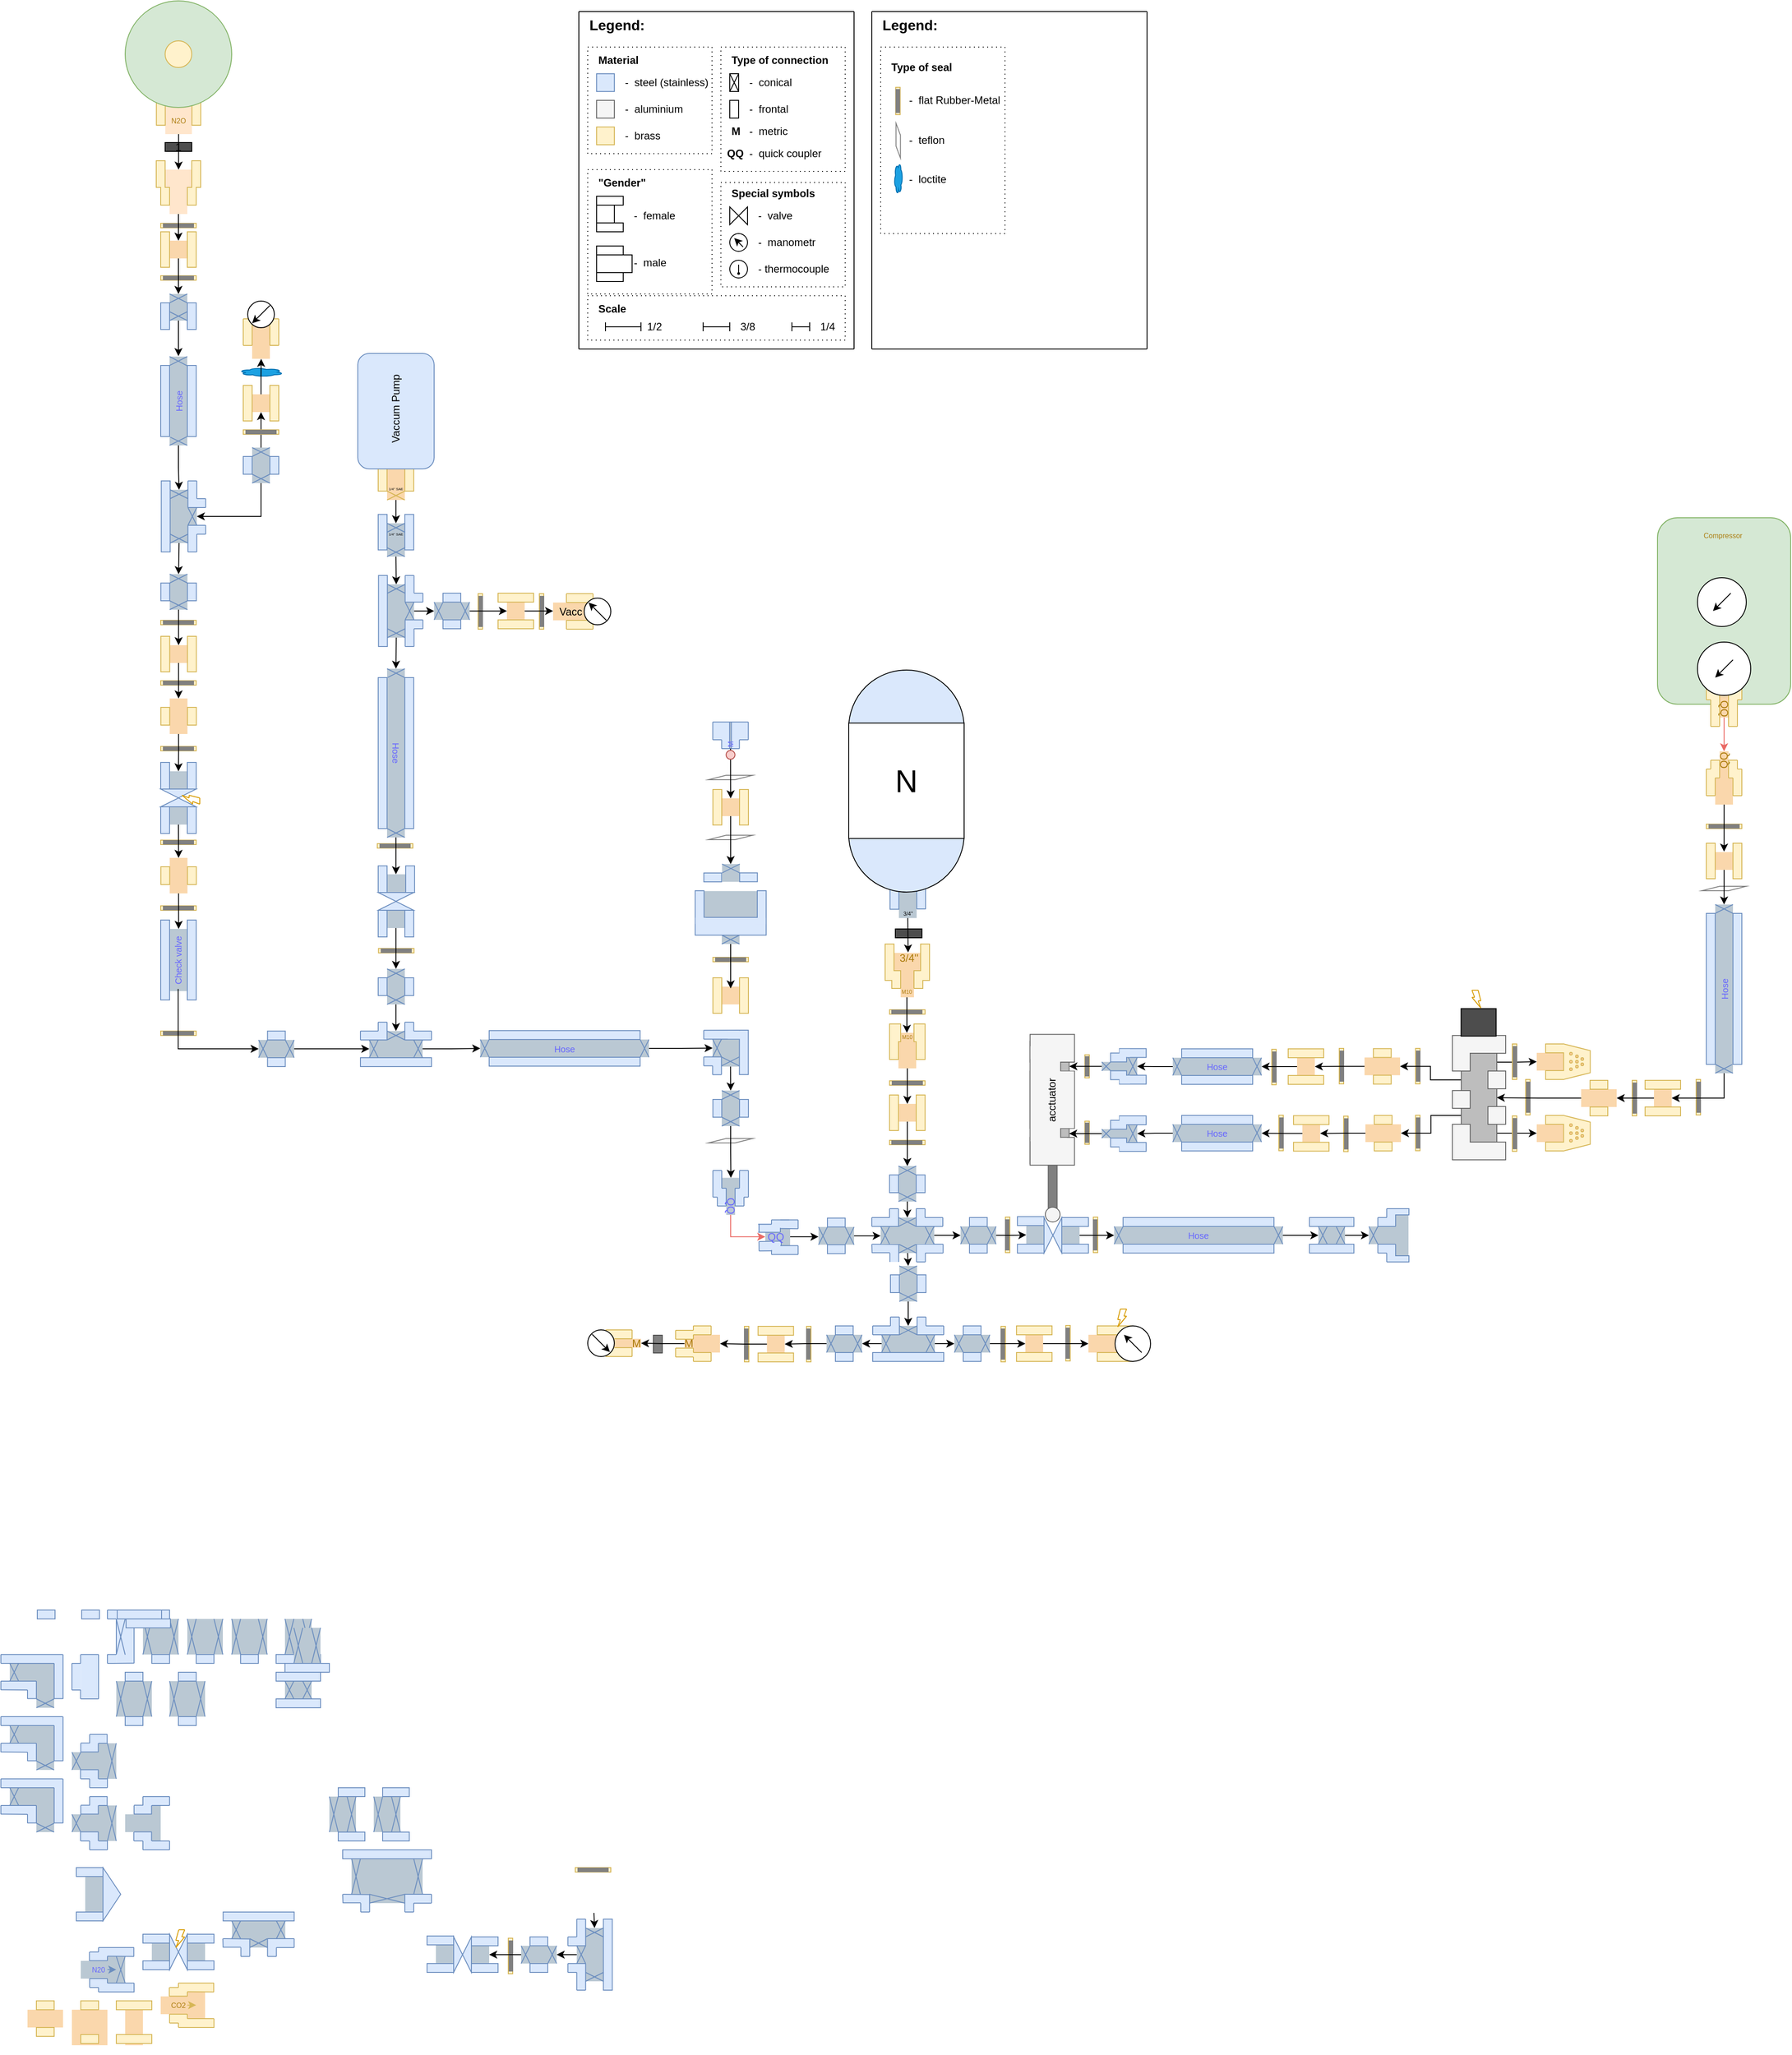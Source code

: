 <mxfile version="21.1.2" type="device">
  <diagram id="2_T8M2nO74wZgnPTz8Mf" name="Strona-1">
    <mxGraphModel dx="4014" dy="1876" grid="1" gridSize="10" guides="1" tooltips="1" connect="1" arrows="1" fold="1" page="1" pageScale="1" pageWidth="827" pageHeight="1169" math="0" shadow="0">
      <root>
        <mxCell id="0" />
        <mxCell id="1" parent="0" />
        <mxCell id="Fau6tI6_f0VcCHhSiIDD-899" value="" style="group;rotation=-90;" vertex="1" connectable="0" parent="1">
          <mxGeometry x="10" y="1518" width="40" height="5" as="geometry" />
        </mxCell>
        <mxCell id="Fau6tI6_f0VcCHhSiIDD-900" value="" style="rounded=0;whiteSpace=wrap;html=1;fontSize=4;fontColor=#6C8EBF;strokeColor=#D6B656;fillColor=#FFF2CC;rotation=-90;" vertex="1" parent="Fau6tI6_f0VcCHhSiIDD-899">
          <mxGeometry width="40" height="5" as="geometry" />
        </mxCell>
        <mxCell id="Fau6tI6_f0VcCHhSiIDD-901" value="" style="rounded=0;whiteSpace=wrap;html=1;fontSize=4;fontColor=#6C8EBF;strokeColor=none;fillColor=#808080;rotation=-90;" vertex="1" parent="Fau6tI6_f0VcCHhSiIDD-899">
          <mxGeometry x="2" width="35" height="5" as="geometry" />
        </mxCell>
        <mxCell id="Fau6tI6_f0VcCHhSiIDD-886" value="" style="group;rotation=-90;" vertex="1" connectable="0" parent="1">
          <mxGeometry x="299" y="1518" width="40" height="5" as="geometry" />
        </mxCell>
        <mxCell id="Fau6tI6_f0VcCHhSiIDD-887" value="" style="rounded=0;whiteSpace=wrap;html=1;fontSize=4;fontColor=#6C8EBF;strokeColor=#D6B656;fillColor=#FFF2CC;rotation=-90;" vertex="1" parent="Fau6tI6_f0VcCHhSiIDD-886">
          <mxGeometry width="40" height="5" as="geometry" />
        </mxCell>
        <mxCell id="Fau6tI6_f0VcCHhSiIDD-888" value="" style="rounded=0;whiteSpace=wrap;html=1;fontSize=4;fontColor=#6C8EBF;strokeColor=none;fillColor=#808080;rotation=-90;" vertex="1" parent="Fau6tI6_f0VcCHhSiIDD-886">
          <mxGeometry x="2" width="35" height="5" as="geometry" />
        </mxCell>
        <mxCell id="Fau6tI6_f0VcCHhSiIDD-889" value="" style="group;rotation=-90;" vertex="1" connectable="0" parent="1">
          <mxGeometry x="372" y="1517" width="40" height="5" as="geometry" />
        </mxCell>
        <mxCell id="Fau6tI6_f0VcCHhSiIDD-890" value="" style="rounded=0;whiteSpace=wrap;html=1;fontSize=4;fontColor=#6C8EBF;strokeColor=#D6B656;fillColor=#FFF2CC;rotation=-90;" vertex="1" parent="Fau6tI6_f0VcCHhSiIDD-889">
          <mxGeometry width="40" height="5" as="geometry" />
        </mxCell>
        <mxCell id="Fau6tI6_f0VcCHhSiIDD-891" value="" style="rounded=0;whiteSpace=wrap;html=1;fontSize=4;fontColor=#6C8EBF;strokeColor=none;fillColor=#808080;rotation=-90;" vertex="1" parent="Fau6tI6_f0VcCHhSiIDD-889">
          <mxGeometry x="2" width="35" height="5" as="geometry" />
        </mxCell>
        <mxCell id="Fau6tI6_f0VcCHhSiIDD-864" value="" style="group;rotation=-90;" vertex="1" connectable="0" parent="1">
          <mxGeometry x="-221" y="693" width="40" height="5" as="geometry" />
        </mxCell>
        <mxCell id="Fau6tI6_f0VcCHhSiIDD-865" value="" style="rounded=0;whiteSpace=wrap;html=1;fontSize=4;fontColor=#6C8EBF;strokeColor=#D6B656;fillColor=#FFF2CC;rotation=-90;" vertex="1" parent="Fau6tI6_f0VcCHhSiIDD-864">
          <mxGeometry width="40" height="5" as="geometry" />
        </mxCell>
        <mxCell id="Fau6tI6_f0VcCHhSiIDD-866" value="" style="rounded=0;whiteSpace=wrap;html=1;fontSize=4;fontColor=#6C8EBF;strokeColor=none;fillColor=#808080;rotation=-90;" vertex="1" parent="Fau6tI6_f0VcCHhSiIDD-864">
          <mxGeometry x="3" width="35" height="5" as="geometry" />
        </mxCell>
        <mxCell id="Fau6tI6_f0VcCHhSiIDD-838" value="" style="group;rotation=-90;" vertex="1" connectable="0" parent="1">
          <mxGeometry x="-290" y="693" width="40" height="5" as="geometry" />
        </mxCell>
        <mxCell id="Fau6tI6_f0VcCHhSiIDD-839" value="" style="rounded=0;whiteSpace=wrap;html=1;fontSize=4;fontColor=#6C8EBF;strokeColor=#D6B656;fillColor=#FFF2CC;rotation=-90;" vertex="1" parent="Fau6tI6_f0VcCHhSiIDD-838">
          <mxGeometry width="40" height="5" as="geometry" />
        </mxCell>
        <mxCell id="Fau6tI6_f0VcCHhSiIDD-840" value="" style="rounded=0;whiteSpace=wrap;html=1;fontSize=4;fontColor=#6C8EBF;strokeColor=none;fillColor=#808080;rotation=-90;" vertex="1" parent="Fau6tI6_f0VcCHhSiIDD-838">
          <mxGeometry x="3" width="35" height="5" as="geometry" />
        </mxCell>
        <mxCell id="Fau6tI6_f0VcCHhSiIDD-237" value="" style="group;rotation=-90;" vertex="1" connectable="0" parent="1">
          <mxGeometry x="403" y="1395" width="40" height="5" as="geometry" />
        </mxCell>
        <mxCell id="Fau6tI6_f0VcCHhSiIDD-238" value="" style="rounded=0;whiteSpace=wrap;html=1;fontSize=4;fontColor=#6C8EBF;strokeColor=#D6B656;fillColor=#FFF2CC;rotation=-90;" vertex="1" parent="Fau6tI6_f0VcCHhSiIDD-237">
          <mxGeometry width="40" height="5" as="geometry" />
        </mxCell>
        <mxCell id="Fau6tI6_f0VcCHhSiIDD-239" value="" style="rounded=0;whiteSpace=wrap;html=1;fontSize=4;fontColor=#6C8EBF;strokeColor=none;fillColor=#808080;rotation=-90;" vertex="1" parent="Fau6tI6_f0VcCHhSiIDD-237">
          <mxGeometry x="2" width="35" height="5" as="geometry" />
        </mxCell>
        <mxCell id="Fau6tI6_f0VcCHhSiIDD-231" value="" style="group;rotation=-90;" vertex="1" connectable="0" parent="1">
          <mxGeometry x="304" y="1395" width="40" height="5" as="geometry" />
        </mxCell>
        <mxCell id="Fau6tI6_f0VcCHhSiIDD-232" value="" style="rounded=0;whiteSpace=wrap;html=1;fontSize=4;fontColor=#6C8EBF;strokeColor=#D6B656;fillColor=#FFF2CC;rotation=-90;" vertex="1" parent="Fau6tI6_f0VcCHhSiIDD-231">
          <mxGeometry width="40" height="5" as="geometry" />
        </mxCell>
        <mxCell id="Fau6tI6_f0VcCHhSiIDD-233" value="" style="rounded=0;whiteSpace=wrap;html=1;fontSize=4;fontColor=#6C8EBF;strokeColor=none;fillColor=#808080;rotation=-90;" vertex="1" parent="Fau6tI6_f0VcCHhSiIDD-231">
          <mxGeometry x="2" width="35" height="5" as="geometry" />
        </mxCell>
        <mxCell id="Fau6tI6_f0VcCHhSiIDD-182" value="" style="shape=parallelogram;perimeter=parallelogramPerimeter;whiteSpace=wrap;html=1;fixedSize=1;labelBackgroundColor=none;strokeColor=#808080;" vertex="1" parent="1">
          <mxGeometry x="-13.14" y="880" width="50" height="5" as="geometry" />
        </mxCell>
        <mxCell id="Fau6tI6_f0VcCHhSiIDD-165" value="" style="rounded=0;whiteSpace=wrap;html=1;labelBackgroundColor=none;fillColor=#4D4D4D;" vertex="1" parent="1">
          <mxGeometry x="197.5" y="1053" width="30" height="10" as="geometry" />
        </mxCell>
        <mxCell id="HHPEOgN4Szm-0-BGUtgL-2248" value="" style="group" parent="1" vertex="1" connectable="0">
          <mxGeometry x="-384.67" y="1075" width="40" height="5" as="geometry" />
        </mxCell>
        <mxCell id="HHPEOgN4Szm-0-BGUtgL-2249" value="" style="rounded=0;whiteSpace=wrap;html=1;fontSize=4;fontColor=#6C8EBF;strokeColor=#D6B656;fillColor=#FFF2CC;" parent="HHPEOgN4Szm-0-BGUtgL-2248" vertex="1">
          <mxGeometry width="40" height="5" as="geometry" />
        </mxCell>
        <mxCell id="HHPEOgN4Szm-0-BGUtgL-2250" value="" style="rounded=0;whiteSpace=wrap;html=1;fontSize=4;fontColor=#6C8EBF;strokeColor=none;fillColor=#808080;" parent="HHPEOgN4Szm-0-BGUtgL-2248" vertex="1">
          <mxGeometry x="2.5" width="35" height="5" as="geometry" />
        </mxCell>
        <mxCell id="HHPEOgN4Szm-0-BGUtgL-2245" value="" style="group" parent="1" vertex="1" connectable="0">
          <mxGeometry x="-386" y="957" width="40" height="5" as="geometry" />
        </mxCell>
        <mxCell id="HHPEOgN4Szm-0-BGUtgL-2246" value="" style="rounded=0;whiteSpace=wrap;html=1;fontSize=4;fontColor=#6C8EBF;strokeColor=#D6B656;fillColor=#FFF2CC;" parent="HHPEOgN4Szm-0-BGUtgL-2245" vertex="1">
          <mxGeometry width="40" height="5" as="geometry" />
        </mxCell>
        <mxCell id="HHPEOgN4Szm-0-BGUtgL-2247" value="" style="rounded=0;whiteSpace=wrap;html=1;fontSize=4;fontColor=#6C8EBF;strokeColor=none;fillColor=#808080;" parent="HHPEOgN4Szm-0-BGUtgL-2245" vertex="1">
          <mxGeometry x="2.5" width="35" height="5" as="geometry" />
        </mxCell>
        <mxCell id="HHPEOgN4Szm-0-BGUtgL-20" value="1" style="rounded=0;whiteSpace=wrap;html=1;labelBackgroundColor=none;fillColor=#4D4D4D;" parent="1" vertex="1">
          <mxGeometry x="-625" y="167.5" width="30" height="10" as="geometry" />
        </mxCell>
        <mxCell id="HHPEOgN4Szm-0-BGUtgL-22" value="" style="group" parent="1" vertex="1" connectable="0">
          <mxGeometry x="-630" y="258.5" width="40" height="5" as="geometry" />
        </mxCell>
        <mxCell id="HHPEOgN4Szm-0-BGUtgL-23" value="" style="rounded=0;whiteSpace=wrap;html=1;fontSize=4;fontColor=#6C8EBF;strokeColor=#D6B656;fillColor=#FFF2CC;" parent="HHPEOgN4Szm-0-BGUtgL-22" vertex="1">
          <mxGeometry width="40" height="5" as="geometry" />
        </mxCell>
        <mxCell id="HHPEOgN4Szm-0-BGUtgL-24" value="" style="rounded=0;whiteSpace=wrap;html=1;fontSize=4;fontColor=#6C8EBF;strokeColor=none;fillColor=#808080;" parent="HHPEOgN4Szm-0-BGUtgL-22" vertex="1">
          <mxGeometry x="2.5" width="35" height="5" as="geometry" />
        </mxCell>
        <mxCell id="HHPEOgN4Szm-0-BGUtgL-28" value="" style="ellipse;shape=cloud;whiteSpace=wrap;html=1;labelBackgroundColor=none;fillColor=#1ba1e2;fontColor=#ffffff;strokeColor=#006EAF;" parent="1" vertex="1">
          <mxGeometry x="-542" y="421" width="50" height="10" as="geometry" />
        </mxCell>
        <mxCell id="HHPEOgN4Szm-0-BGUtgL-29" value="" style="group" parent="1" vertex="1" connectable="0">
          <mxGeometry x="-650" y="1820" width="40.0" height="60" as="geometry" />
        </mxCell>
        <mxCell id="HHPEOgN4Szm-0-BGUtgL-30" value="" style="rounded=0;whiteSpace=wrap;html=1;strokeWidth=1;fillColor=#bac8d3;strokeColor=none;" parent="HHPEOgN4Szm-0-BGUtgL-29" vertex="1">
          <mxGeometry y="10" width="40" height="40" as="geometry" />
        </mxCell>
        <mxCell id="HHPEOgN4Szm-0-BGUtgL-31" value="" style="rounded=0;whiteSpace=wrap;html=1;strokeWidth=1;fillColor=#dae8fc;strokeColor=#6c8ebf;" parent="HHPEOgN4Szm-0-BGUtgL-29" vertex="1">
          <mxGeometry x="10" width="20" height="10" as="geometry" />
        </mxCell>
        <mxCell id="HHPEOgN4Szm-0-BGUtgL-32" value="" style="rounded=0;whiteSpace=wrap;html=1;strokeWidth=1;fillColor=#dae8fc;strokeColor=#6c8ebf;" parent="HHPEOgN4Szm-0-BGUtgL-29" vertex="1">
          <mxGeometry x="10" y="50" width="20" height="10" as="geometry" />
        </mxCell>
        <mxCell id="HHPEOgN4Szm-0-BGUtgL-33" value="" style="endArrow=none;html=1;rounded=0;exitX=1;exitY=0;exitDx=0;exitDy=0;fillColor=#dae8fc;strokeColor=#6c8ebf;entryX=0.25;entryY=1;entryDx=0;entryDy=0;" parent="HHPEOgN4Szm-0-BGUtgL-29" target="HHPEOgN4Szm-0-BGUtgL-30" edge="1">
          <mxGeometry width="50" height="50" relative="1" as="geometry">
            <mxPoint x="1.137e-13" y="10" as="sourcePoint" />
            <mxPoint x="10.0" y="30" as="targetPoint" />
          </mxGeometry>
        </mxCell>
        <mxCell id="HHPEOgN4Szm-0-BGUtgL-34" value="" style="endArrow=none;html=1;rounded=0;exitX=1;exitY=0;exitDx=0;exitDy=0;fillColor=#dae8fc;strokeColor=#6c8ebf;entryX=0;entryY=1;entryDx=0;entryDy=0;" parent="HHPEOgN4Szm-0-BGUtgL-29" target="HHPEOgN4Szm-0-BGUtgL-30" edge="1">
          <mxGeometry width="50" height="50" relative="1" as="geometry">
            <mxPoint x="10.0" y="10" as="sourcePoint" />
            <mxPoint x="1.137e-13" y="30" as="targetPoint" />
          </mxGeometry>
        </mxCell>
        <mxCell id="HHPEOgN4Szm-0-BGUtgL-35" value="" style="endArrow=none;html=1;rounded=0;exitX=1;exitY=0;exitDx=0;exitDy=0;fillColor=#dae8fc;strokeColor=#6c8ebf;entryX=1;entryY=1;entryDx=0;entryDy=0;" parent="HHPEOgN4Szm-0-BGUtgL-29" target="HHPEOgN4Szm-0-BGUtgL-30" edge="1">
          <mxGeometry width="50" height="50" relative="1" as="geometry">
            <mxPoint x="30.0" y="10" as="sourcePoint" />
            <mxPoint x="40.0" y="30" as="targetPoint" />
          </mxGeometry>
        </mxCell>
        <mxCell id="HHPEOgN4Szm-0-BGUtgL-36" value="" style="endArrow=none;html=1;rounded=0;exitX=1;exitY=0;exitDx=0;exitDy=0;fillColor=#dae8fc;strokeColor=#6c8ebf;entryX=0.75;entryY=1;entryDx=0;entryDy=0;" parent="HHPEOgN4Szm-0-BGUtgL-29" target="HHPEOgN4Szm-0-BGUtgL-30" edge="1">
          <mxGeometry width="50" height="50" relative="1" as="geometry">
            <mxPoint x="40.0" y="10" as="sourcePoint" />
            <mxPoint x="30.0" y="30" as="targetPoint" />
          </mxGeometry>
        </mxCell>
        <mxCell id="HHPEOgN4Szm-0-BGUtgL-45" value="" style="group;rotation=-180;" parent="1" vertex="1" connectable="0">
          <mxGeometry x="-405" y="1158" width="80.33" height="50" as="geometry" />
        </mxCell>
        <mxCell id="HHPEOgN4Szm-0-BGUtgL-46" value="" style="rounded=0;whiteSpace=wrap;html=1;strokeWidth=1;fillColor=#bac8d3;strokeColor=none;rotation=-180;" parent="HHPEOgN4Szm-0-BGUtgL-45" vertex="1">
          <mxGeometry x="30" y="10" width="20" height="20" as="geometry" />
        </mxCell>
        <mxCell id="HHPEOgN4Szm-0-BGUtgL-47" value="" style="rounded=0;whiteSpace=wrap;html=1;strokeWidth=1;fillColor=#bac8d3;strokeColor=none;rotation=-360;" parent="HHPEOgN4Szm-0-BGUtgL-45" vertex="1">
          <mxGeometry x="10" y="20" width="60" height="20" as="geometry" />
        </mxCell>
        <mxCell id="HHPEOgN4Szm-0-BGUtgL-48" value="" style="rounded=0;whiteSpace=wrap;html=1;strokeWidth=1;fillColor=#dae8fc;strokeColor=#6c8ebf;rotation=-180;" parent="HHPEOgN4Szm-0-BGUtgL-45" vertex="1">
          <mxGeometry y="40" width="80" height="10" as="geometry" />
        </mxCell>
        <mxCell id="HHPEOgN4Szm-0-BGUtgL-49" value="" style="rounded=0;whiteSpace=wrap;html=1;strokeWidth=1;fillColor=#dae8fc;strokeColor=none;rotation=-180;" parent="HHPEOgN4Szm-0-BGUtgL-45" vertex="1">
          <mxGeometry x="20" width="10" height="20" as="geometry" />
        </mxCell>
        <mxCell id="HHPEOgN4Szm-0-BGUtgL-50" value="" style="rounded=0;whiteSpace=wrap;html=1;strokeWidth=1;fillColor=#dae8fc;strokeColor=none;rotation=-180;" parent="HHPEOgN4Szm-0-BGUtgL-45" vertex="1">
          <mxGeometry x="50" width="10" height="20" as="geometry" />
        </mxCell>
        <mxCell id="HHPEOgN4Szm-0-BGUtgL-51" value="" style="rounded=0;whiteSpace=wrap;html=1;strokeWidth=1;fillColor=#dae8fc;strokeColor=none;rotation=-180;" parent="HHPEOgN4Szm-0-BGUtgL-45" vertex="1">
          <mxGeometry y="10" width="30" height="10" as="geometry" />
        </mxCell>
        <mxCell id="HHPEOgN4Szm-0-BGUtgL-52" value="" style="rounded=0;whiteSpace=wrap;html=1;strokeWidth=1;fillColor=#dae8fc;strokeColor=none;rotation=-180;" parent="HHPEOgN4Szm-0-BGUtgL-45" vertex="1">
          <mxGeometry x="50" y="10" width="30" height="10" as="geometry" />
        </mxCell>
        <mxCell id="HHPEOgN4Szm-0-BGUtgL-53" value="" style="endArrow=none;html=1;rounded=0;exitX=0;exitY=0;exitDx=0;exitDy=0;fillColor=#dae8fc;strokeColor=#6c8ebf;" parent="HHPEOgN4Szm-0-BGUtgL-45" source="HHPEOgN4Szm-0-BGUtgL-51" edge="1">
          <mxGeometry width="50" height="50" relative="1" as="geometry">
            <mxPoint x="-30" y="-40" as="sourcePoint" />
            <mxPoint y="20" as="targetPoint" />
          </mxGeometry>
        </mxCell>
        <mxCell id="HHPEOgN4Szm-0-BGUtgL-54" value="" style="endArrow=none;html=1;rounded=0;exitX=0;exitY=0;exitDx=0;exitDy=0;fillColor=#dae8fc;strokeColor=#6c8ebf;" parent="HHPEOgN4Szm-0-BGUtgL-45" edge="1">
          <mxGeometry width="50" height="50" relative="1" as="geometry">
            <mxPoint x="20" y="10" as="sourcePoint" />
            <mxPoint y="10" as="targetPoint" />
          </mxGeometry>
        </mxCell>
        <mxCell id="HHPEOgN4Szm-0-BGUtgL-55" value="" style="endArrow=none;html=1;rounded=0;exitX=1;exitY=0;exitDx=0;exitDy=0;fillColor=#dae8fc;strokeColor=#6c8ebf;" parent="HHPEOgN4Szm-0-BGUtgL-45" source="HHPEOgN4Szm-0-BGUtgL-51" edge="1">
          <mxGeometry width="50" height="50" relative="1" as="geometry">
            <mxPoint x="10" as="sourcePoint" />
            <mxPoint y="10" as="targetPoint" />
          </mxGeometry>
        </mxCell>
        <mxCell id="HHPEOgN4Szm-0-BGUtgL-56" value="" style="endArrow=none;html=1;rounded=0;fillColor=#dae8fc;strokeColor=#6c8ebf;exitX=1;exitY=0.5;exitDx=0;exitDy=0;entryX=1;entryY=1;entryDx=0;entryDy=0;" parent="HHPEOgN4Szm-0-BGUtgL-45" source="HHPEOgN4Szm-0-BGUtgL-49" target="HHPEOgN4Szm-0-BGUtgL-49" edge="1">
          <mxGeometry width="50" height="50" relative="1" as="geometry">
            <mxPoint x="-10" y="10" as="sourcePoint" />
            <mxPoint x="-10" as="targetPoint" />
          </mxGeometry>
        </mxCell>
        <mxCell id="HHPEOgN4Szm-0-BGUtgL-57" value="" style="endArrow=none;html=1;rounded=0;fillColor=#dae8fc;strokeColor=#6c8ebf;exitX=0;exitY=0;exitDx=0;exitDy=0;entryX=0;entryY=1;entryDx=0;entryDy=0;" parent="HHPEOgN4Szm-0-BGUtgL-45" source="HHPEOgN4Szm-0-BGUtgL-51" target="HHPEOgN4Szm-0-BGUtgL-49" edge="1">
          <mxGeometry width="50" height="50" relative="1" as="geometry">
            <mxPoint x="10" as="sourcePoint" />
            <mxPoint x="10" y="-10" as="targetPoint" />
          </mxGeometry>
        </mxCell>
        <mxCell id="HHPEOgN4Szm-0-BGUtgL-58" value="" style="endArrow=none;html=1;rounded=0;fillColor=#dae8fc;strokeColor=#6c8ebf;entryX=0;entryY=1;entryDx=0;entryDy=0;exitX=1;exitY=1;exitDx=0;exitDy=0;" parent="HHPEOgN4Szm-0-BGUtgL-45" source="HHPEOgN4Szm-0-BGUtgL-50" target="HHPEOgN4Szm-0-BGUtgL-50" edge="1">
          <mxGeometry width="50" height="50" relative="1" as="geometry">
            <mxPoint x="10" y="-10" as="sourcePoint" />
            <mxPoint x="18" y="-10" as="targetPoint" />
          </mxGeometry>
        </mxCell>
        <mxCell id="HHPEOgN4Szm-0-BGUtgL-59" value="" style="endArrow=none;html=1;rounded=0;fillColor=#dae8fc;strokeColor=#6c8ebf;entryX=1;entryY=0;entryDx=0;entryDy=0;" parent="HHPEOgN4Szm-0-BGUtgL-45" target="HHPEOgN4Szm-0-BGUtgL-50" edge="1">
          <mxGeometry width="50" height="50" relative="1" as="geometry">
            <mxPoint x="50" as="sourcePoint" />
            <mxPoint x="50" y="-10" as="targetPoint" />
          </mxGeometry>
        </mxCell>
        <mxCell id="HHPEOgN4Szm-0-BGUtgL-60" value="" style="endArrow=none;html=1;rounded=0;fillColor=#dae8fc;strokeColor=#6c8ebf;entryX=1;entryY=0;entryDx=0;entryDy=0;" parent="HHPEOgN4Szm-0-BGUtgL-45" edge="1">
          <mxGeometry width="50" height="50" relative="1" as="geometry">
            <mxPoint x="80" y="10" as="sourcePoint" />
            <mxPoint x="80" y="20" as="targetPoint" />
          </mxGeometry>
        </mxCell>
        <mxCell id="HHPEOgN4Szm-0-BGUtgL-61" value="" style="endArrow=none;html=1;rounded=0;fillColor=#dae8fc;strokeColor=#6c8ebf;entryX=0;entryY=0.5;entryDx=0;entryDy=0;" parent="HHPEOgN4Szm-0-BGUtgL-45" target="HHPEOgN4Szm-0-BGUtgL-50" edge="1">
          <mxGeometry width="50" height="50" relative="1" as="geometry">
            <mxPoint x="60" as="sourcePoint" />
            <mxPoint x="70" y="10" as="targetPoint" />
          </mxGeometry>
        </mxCell>
        <mxCell id="HHPEOgN4Szm-0-BGUtgL-62" value="" style="endArrow=none;html=1;rounded=0;fillColor=#dae8fc;strokeColor=#6c8ebf;entryX=0;entryY=0.5;entryDx=0;entryDy=0;" parent="HHPEOgN4Szm-0-BGUtgL-45" edge="1">
          <mxGeometry width="50" height="50" relative="1" as="geometry">
            <mxPoint x="60" y="10" as="sourcePoint" />
            <mxPoint x="80" y="10" as="targetPoint" />
          </mxGeometry>
        </mxCell>
        <mxCell id="HHPEOgN4Szm-0-BGUtgL-63" value="" style="endArrow=none;html=1;rounded=0;fillColor=#dae8fc;strokeColor=#6c8ebf;entryX=0;entryY=0.5;entryDx=0;entryDy=0;" parent="HHPEOgN4Szm-0-BGUtgL-45" edge="1">
          <mxGeometry width="50" height="50" relative="1" as="geometry">
            <mxPoint x="50" y="20" as="sourcePoint" />
            <mxPoint x="80" y="20" as="targetPoint" />
          </mxGeometry>
        </mxCell>
        <mxCell id="HHPEOgN4Szm-0-BGUtgL-64" value="" style="endArrow=none;html=1;rounded=0;fillColor=#dae8fc;strokeColor=#6c8ebf;" parent="HHPEOgN4Szm-0-BGUtgL-45" edge="1">
          <mxGeometry width="50" height="50" relative="1" as="geometry">
            <mxPoint x="20" as="sourcePoint" />
            <mxPoint x="30" as="targetPoint" />
          </mxGeometry>
        </mxCell>
        <mxCell id="HHPEOgN4Szm-0-BGUtgL-65" value="" style="endArrow=none;html=1;rounded=0;exitX=1;exitY=0;exitDx=0;exitDy=0;fillColor=#dae8fc;strokeColor=#6c8ebf;" parent="HHPEOgN4Szm-0-BGUtgL-45" edge="1">
          <mxGeometry width="50" height="50" relative="1" as="geometry">
            <mxPoint x="70" y="40" as="sourcePoint" />
            <mxPoint x="60" y="20" as="targetPoint" />
          </mxGeometry>
        </mxCell>
        <mxCell id="HHPEOgN4Szm-0-BGUtgL-66" value="" style="endArrow=none;html=1;rounded=0;exitX=1;exitY=0;exitDx=0;exitDy=0;fillColor=#dae8fc;strokeColor=#6c8ebf;" parent="HHPEOgN4Szm-0-BGUtgL-45" edge="1">
          <mxGeometry width="50" height="50" relative="1" as="geometry">
            <mxPoint x="60" y="40" as="sourcePoint" />
            <mxPoint x="70" y="20" as="targetPoint" />
          </mxGeometry>
        </mxCell>
        <mxCell id="HHPEOgN4Szm-0-BGUtgL-67" value="" style="endArrow=none;html=1;rounded=0;exitX=1;exitY=0;exitDx=0;exitDy=0;fillColor=#dae8fc;strokeColor=#6c8ebf;" parent="HHPEOgN4Szm-0-BGUtgL-45" edge="1">
          <mxGeometry width="50" height="50" relative="1" as="geometry">
            <mxPoint x="20" y="40" as="sourcePoint" />
            <mxPoint x="10" y="20" as="targetPoint" />
          </mxGeometry>
        </mxCell>
        <mxCell id="HHPEOgN4Szm-0-BGUtgL-68" value="" style="endArrow=none;html=1;rounded=0;exitX=1;exitY=0;exitDx=0;exitDy=0;fillColor=#dae8fc;strokeColor=#6c8ebf;" parent="HHPEOgN4Szm-0-BGUtgL-45" edge="1">
          <mxGeometry width="50" height="50" relative="1" as="geometry">
            <mxPoint x="10" y="40" as="sourcePoint" />
            <mxPoint x="20" y="20" as="targetPoint" />
          </mxGeometry>
        </mxCell>
        <mxCell id="HHPEOgN4Szm-0-BGUtgL-69" value="" style="group;rotation=-90;" parent="HHPEOgN4Szm-0-BGUtgL-45" vertex="1" connectable="0">
          <mxGeometry x="35" y="5" width="10" height="20" as="geometry" />
        </mxCell>
        <mxCell id="HHPEOgN4Szm-0-BGUtgL-70" value="" style="endArrow=none;html=1;rounded=0;exitX=1;exitY=0;exitDx=0;exitDy=0;fillColor=#dae8fc;strokeColor=#6c8ebf;" parent="HHPEOgN4Szm-0-BGUtgL-69" edge="1">
          <mxGeometry width="50" height="50" relative="1" as="geometry">
            <mxPoint x="-5" y="15" as="sourcePoint" />
            <mxPoint x="15" y="5" as="targetPoint" />
          </mxGeometry>
        </mxCell>
        <mxCell id="HHPEOgN4Szm-0-BGUtgL-71" value="" style="endArrow=none;html=1;rounded=0;exitX=1;exitY=0;exitDx=0;exitDy=0;fillColor=#dae8fc;strokeColor=#6c8ebf;" parent="HHPEOgN4Szm-0-BGUtgL-69" edge="1">
          <mxGeometry width="50" height="50" relative="1" as="geometry">
            <mxPoint x="-5" y="5" as="sourcePoint" />
            <mxPoint x="15" y="15" as="targetPoint" />
          </mxGeometry>
        </mxCell>
        <mxCell id="HHPEOgN4Szm-0-BGUtgL-72" value="" style="group" parent="1" vertex="1" connectable="0">
          <mxGeometry x="-560" y="2160" width="80.33" height="50" as="geometry" />
        </mxCell>
        <mxCell id="HHPEOgN4Szm-0-BGUtgL-73" value="" style="rounded=0;whiteSpace=wrap;html=1;strokeWidth=1;fillColor=#bac8d3;strokeColor=none;" parent="HHPEOgN4Szm-0-BGUtgL-72" vertex="1">
          <mxGeometry x="30.33" y="20" width="20" height="20" as="geometry" />
        </mxCell>
        <mxCell id="HHPEOgN4Szm-0-BGUtgL-74" value="" style="rounded=0;whiteSpace=wrap;html=1;strokeWidth=1;fillColor=#bac8d3;strokeColor=none;" parent="HHPEOgN4Szm-0-BGUtgL-72" vertex="1">
          <mxGeometry x="10.33" y="10" width="60" height="20" as="geometry" />
        </mxCell>
        <mxCell id="HHPEOgN4Szm-0-BGUtgL-75" value="" style="rounded=0;whiteSpace=wrap;html=1;strokeWidth=1;fillColor=#dae8fc;strokeColor=#6c8ebf;" parent="HHPEOgN4Szm-0-BGUtgL-72" vertex="1">
          <mxGeometry x="0.33" width="80" height="10" as="geometry" />
        </mxCell>
        <mxCell id="HHPEOgN4Szm-0-BGUtgL-76" value="" style="rounded=0;whiteSpace=wrap;html=1;strokeWidth=1;fillColor=#dae8fc;strokeColor=none;" parent="HHPEOgN4Szm-0-BGUtgL-72" vertex="1">
          <mxGeometry x="50.33" y="30" width="10" height="20" as="geometry" />
        </mxCell>
        <mxCell id="HHPEOgN4Szm-0-BGUtgL-77" value="" style="rounded=0;whiteSpace=wrap;html=1;strokeWidth=1;fillColor=#dae8fc;strokeColor=none;" parent="HHPEOgN4Szm-0-BGUtgL-72" vertex="1">
          <mxGeometry x="20.33" y="30" width="10" height="20" as="geometry" />
        </mxCell>
        <mxCell id="HHPEOgN4Szm-0-BGUtgL-78" value="" style="rounded=0;whiteSpace=wrap;html=1;strokeWidth=1;fillColor=#dae8fc;strokeColor=none;" parent="HHPEOgN4Szm-0-BGUtgL-72" vertex="1">
          <mxGeometry x="50.33" y="30" width="30" height="10" as="geometry" />
        </mxCell>
        <mxCell id="HHPEOgN4Szm-0-BGUtgL-79" value="" style="rounded=0;whiteSpace=wrap;html=1;strokeWidth=1;fillColor=#dae8fc;strokeColor=none;" parent="HHPEOgN4Szm-0-BGUtgL-72" vertex="1">
          <mxGeometry x="0.33" y="30" width="30" height="10" as="geometry" />
        </mxCell>
        <mxCell id="HHPEOgN4Szm-0-BGUtgL-80" value="" style="endArrow=none;html=1;rounded=0;exitX=0;exitY=0;exitDx=0;exitDy=0;fillColor=#dae8fc;strokeColor=#6c8ebf;" parent="HHPEOgN4Szm-0-BGUtgL-72" source="HHPEOgN4Szm-0-BGUtgL-78" edge="1">
          <mxGeometry width="50" height="50" relative="1" as="geometry">
            <mxPoint x="110.33" y="90" as="sourcePoint" />
            <mxPoint x="80.33" y="30" as="targetPoint" />
          </mxGeometry>
        </mxCell>
        <mxCell id="HHPEOgN4Szm-0-BGUtgL-81" value="" style="endArrow=none;html=1;rounded=0;exitX=0;exitY=0;exitDx=0;exitDy=0;fillColor=#dae8fc;strokeColor=#6c8ebf;" parent="HHPEOgN4Szm-0-BGUtgL-72" edge="1">
          <mxGeometry width="50" height="50" relative="1" as="geometry">
            <mxPoint x="60.33" y="40" as="sourcePoint" />
            <mxPoint x="80.33" y="40" as="targetPoint" />
          </mxGeometry>
        </mxCell>
        <mxCell id="HHPEOgN4Szm-0-BGUtgL-82" value="" style="endArrow=none;html=1;rounded=0;exitX=1;exitY=0;exitDx=0;exitDy=0;fillColor=#dae8fc;strokeColor=#6c8ebf;" parent="HHPEOgN4Szm-0-BGUtgL-72" source="HHPEOgN4Szm-0-BGUtgL-78" edge="1">
          <mxGeometry width="50" height="50" relative="1" as="geometry">
            <mxPoint x="70.33" y="50" as="sourcePoint" />
            <mxPoint x="80.33" y="40" as="targetPoint" />
          </mxGeometry>
        </mxCell>
        <mxCell id="HHPEOgN4Szm-0-BGUtgL-83" value="" style="endArrow=none;html=1;rounded=0;fillColor=#dae8fc;strokeColor=#6c8ebf;exitX=1;exitY=0.5;exitDx=0;exitDy=0;entryX=1;entryY=1;entryDx=0;entryDy=0;" parent="HHPEOgN4Szm-0-BGUtgL-72" source="HHPEOgN4Szm-0-BGUtgL-76" target="HHPEOgN4Szm-0-BGUtgL-76" edge="1">
          <mxGeometry width="50" height="50" relative="1" as="geometry">
            <mxPoint x="90.33" y="40" as="sourcePoint" />
            <mxPoint x="90.33" y="50" as="targetPoint" />
          </mxGeometry>
        </mxCell>
        <mxCell id="HHPEOgN4Szm-0-BGUtgL-84" value="" style="endArrow=none;html=1;rounded=0;fillColor=#dae8fc;strokeColor=#6c8ebf;exitX=0;exitY=0;exitDx=0;exitDy=0;entryX=0;entryY=1;entryDx=0;entryDy=0;" parent="HHPEOgN4Szm-0-BGUtgL-72" source="HHPEOgN4Szm-0-BGUtgL-78" target="HHPEOgN4Szm-0-BGUtgL-76" edge="1">
          <mxGeometry width="50" height="50" relative="1" as="geometry">
            <mxPoint x="70.33" y="50" as="sourcePoint" />
            <mxPoint x="70.33" y="60" as="targetPoint" />
          </mxGeometry>
        </mxCell>
        <mxCell id="HHPEOgN4Szm-0-BGUtgL-85" value="" style="endArrow=none;html=1;rounded=0;fillColor=#dae8fc;strokeColor=#6c8ebf;entryX=0;entryY=1;entryDx=0;entryDy=0;exitX=1;exitY=1;exitDx=0;exitDy=0;" parent="HHPEOgN4Szm-0-BGUtgL-72" source="HHPEOgN4Szm-0-BGUtgL-77" target="HHPEOgN4Szm-0-BGUtgL-77" edge="1">
          <mxGeometry width="50" height="50" relative="1" as="geometry">
            <mxPoint x="70.33" y="60" as="sourcePoint" />
            <mxPoint x="62.83" y="60" as="targetPoint" />
          </mxGeometry>
        </mxCell>
        <mxCell id="HHPEOgN4Szm-0-BGUtgL-86" value="" style="endArrow=none;html=1;rounded=0;fillColor=#dae8fc;strokeColor=#6c8ebf;entryX=1;entryY=0;entryDx=0;entryDy=0;" parent="HHPEOgN4Szm-0-BGUtgL-72" target="HHPEOgN4Szm-0-BGUtgL-77" edge="1">
          <mxGeometry width="50" height="50" relative="1" as="geometry">
            <mxPoint x="30.33" y="50" as="sourcePoint" />
            <mxPoint x="30.33" y="60" as="targetPoint" />
          </mxGeometry>
        </mxCell>
        <mxCell id="HHPEOgN4Szm-0-BGUtgL-87" value="" style="endArrow=none;html=1;rounded=0;fillColor=#dae8fc;strokeColor=#6c8ebf;entryX=1;entryY=0;entryDx=0;entryDy=0;" parent="HHPEOgN4Szm-0-BGUtgL-72" edge="1">
          <mxGeometry width="50" height="50" relative="1" as="geometry">
            <mxPoint x="0.33" y="40" as="sourcePoint" />
            <mxPoint y="30" as="targetPoint" />
          </mxGeometry>
        </mxCell>
        <mxCell id="HHPEOgN4Szm-0-BGUtgL-88" value="" style="endArrow=none;html=1;rounded=0;fillColor=#dae8fc;strokeColor=#6c8ebf;entryX=0;entryY=0.5;entryDx=0;entryDy=0;" parent="HHPEOgN4Szm-0-BGUtgL-72" target="HHPEOgN4Szm-0-BGUtgL-77" edge="1">
          <mxGeometry width="50" height="50" relative="1" as="geometry">
            <mxPoint x="20.33" y="50" as="sourcePoint" />
            <mxPoint x="10" y="40" as="targetPoint" />
          </mxGeometry>
        </mxCell>
        <mxCell id="HHPEOgN4Szm-0-BGUtgL-89" value="" style="endArrow=none;html=1;rounded=0;fillColor=#dae8fc;strokeColor=#6c8ebf;entryX=0;entryY=0.5;entryDx=0;entryDy=0;" parent="HHPEOgN4Szm-0-BGUtgL-72" edge="1">
          <mxGeometry width="50" height="50" relative="1" as="geometry">
            <mxPoint x="20.33" y="39.67" as="sourcePoint" />
            <mxPoint x="0.33" y="39.67" as="targetPoint" />
          </mxGeometry>
        </mxCell>
        <mxCell id="HHPEOgN4Szm-0-BGUtgL-90" value="" style="endArrow=none;html=1;rounded=0;fillColor=#dae8fc;strokeColor=#6c8ebf;entryX=0;entryY=0.5;entryDx=0;entryDy=0;" parent="HHPEOgN4Szm-0-BGUtgL-72" edge="1">
          <mxGeometry width="50" height="50" relative="1" as="geometry">
            <mxPoint x="30.33" y="30.33" as="sourcePoint" />
            <mxPoint x="0.33" y="30.0" as="targetPoint" />
          </mxGeometry>
        </mxCell>
        <mxCell id="HHPEOgN4Szm-0-BGUtgL-91" value="" style="endArrow=none;html=1;rounded=0;fillColor=#dae8fc;strokeColor=#6c8ebf;" parent="HHPEOgN4Szm-0-BGUtgL-72" edge="1">
          <mxGeometry width="50" height="50" relative="1" as="geometry">
            <mxPoint x="60.33" y="50" as="sourcePoint" />
            <mxPoint x="50.33" y="50" as="targetPoint" />
          </mxGeometry>
        </mxCell>
        <mxCell id="HHPEOgN4Szm-0-BGUtgL-92" value="" style="endArrow=none;html=1;rounded=0;exitX=1;exitY=0;exitDx=0;exitDy=0;fillColor=#dae8fc;strokeColor=#6c8ebf;" parent="HHPEOgN4Szm-0-BGUtgL-72" edge="1">
          <mxGeometry width="50" height="50" relative="1" as="geometry">
            <mxPoint x="10.0" y="10" as="sourcePoint" />
            <mxPoint x="20.0" y="30" as="targetPoint" />
          </mxGeometry>
        </mxCell>
        <mxCell id="HHPEOgN4Szm-0-BGUtgL-93" value="" style="endArrow=none;html=1;rounded=0;exitX=1;exitY=0;exitDx=0;exitDy=0;fillColor=#dae8fc;strokeColor=#6c8ebf;" parent="HHPEOgN4Szm-0-BGUtgL-72" edge="1">
          <mxGeometry width="50" height="50" relative="1" as="geometry">
            <mxPoint x="20.0" y="10" as="sourcePoint" />
            <mxPoint x="10.0" y="30" as="targetPoint" />
          </mxGeometry>
        </mxCell>
        <mxCell id="HHPEOgN4Szm-0-BGUtgL-94" value="" style="endArrow=none;html=1;rounded=0;exitX=1;exitY=0;exitDx=0;exitDy=0;fillColor=#dae8fc;strokeColor=#6c8ebf;" parent="HHPEOgN4Szm-0-BGUtgL-72" edge="1">
          <mxGeometry width="50" height="50" relative="1" as="geometry">
            <mxPoint x="60.33" y="10" as="sourcePoint" />
            <mxPoint x="70.33" y="30" as="targetPoint" />
          </mxGeometry>
        </mxCell>
        <mxCell id="HHPEOgN4Szm-0-BGUtgL-95" value="" style="endArrow=none;html=1;rounded=0;exitX=1;exitY=0;exitDx=0;exitDy=0;fillColor=#dae8fc;strokeColor=#6c8ebf;" parent="HHPEOgN4Szm-0-BGUtgL-72" edge="1">
          <mxGeometry width="50" height="50" relative="1" as="geometry">
            <mxPoint x="70.33" y="10" as="sourcePoint" />
            <mxPoint x="60.33" y="30" as="targetPoint" />
          </mxGeometry>
        </mxCell>
        <mxCell id="HHPEOgN4Szm-0-BGUtgL-96" value="" style="group;rotation=90;" parent="HHPEOgN4Szm-0-BGUtgL-72" vertex="1" connectable="0">
          <mxGeometry x="35.26" y="25" width="10" height="20" as="geometry" />
        </mxCell>
        <mxCell id="HHPEOgN4Szm-0-BGUtgL-97" value="" style="endArrow=none;html=1;rounded=0;exitX=1;exitY=0;exitDx=0;exitDy=0;fillColor=#dae8fc;strokeColor=#6c8ebf;" parent="HHPEOgN4Szm-0-BGUtgL-96" edge="1">
          <mxGeometry width="50" height="50" relative="1" as="geometry">
            <mxPoint x="15" y="5" as="sourcePoint" />
            <mxPoint x="-5" y="15" as="targetPoint" />
          </mxGeometry>
        </mxCell>
        <mxCell id="HHPEOgN4Szm-0-BGUtgL-98" value="" style="endArrow=none;html=1;rounded=0;exitX=1;exitY=0;exitDx=0;exitDy=0;fillColor=#dae8fc;strokeColor=#6c8ebf;" parent="HHPEOgN4Szm-0-BGUtgL-96" edge="1">
          <mxGeometry width="50" height="50" relative="1" as="geometry">
            <mxPoint x="15" y="15" as="sourcePoint" />
            <mxPoint x="-5" y="5" as="targetPoint" />
          </mxGeometry>
        </mxCell>
        <mxCell id="HHPEOgN4Szm-0-BGUtgL-99" value="`" style="group" parent="1" vertex="1" connectable="0">
          <mxGeometry x="271" y="1378" width="40" height="40" as="geometry" />
        </mxCell>
        <mxCell id="HHPEOgN4Szm-0-BGUtgL-100" value="" style="rounded=0;whiteSpace=wrap;html=1;strokeWidth=1;fillColor=#bac8d3;strokeColor=none;" parent="HHPEOgN4Szm-0-BGUtgL-99" vertex="1">
          <mxGeometry y="10" width="40" height="20" as="geometry" />
        </mxCell>
        <mxCell id="HHPEOgN4Szm-0-BGUtgL-101" value="" style="rounded=0;whiteSpace=wrap;html=1;strokeWidth=1;fillColor=#dae8fc;strokeColor=#6c8ebf;" parent="HHPEOgN4Szm-0-BGUtgL-99" vertex="1">
          <mxGeometry x="10" width="20" height="10" as="geometry" />
        </mxCell>
        <mxCell id="HHPEOgN4Szm-0-BGUtgL-102" value="" style="rounded=0;whiteSpace=wrap;html=1;strokeWidth=1;fillColor=#dae8fc;strokeColor=#6c8ebf;" parent="HHPEOgN4Szm-0-BGUtgL-99" vertex="1">
          <mxGeometry x="10" y="30" width="20" height="10" as="geometry" />
        </mxCell>
        <mxCell id="HHPEOgN4Szm-0-BGUtgL-103" value="" style="endArrow=none;html=1;rounded=0;exitX=1;exitY=0;exitDx=0;exitDy=0;fillColor=#dae8fc;strokeColor=#6c8ebf;" parent="HHPEOgN4Szm-0-BGUtgL-99" edge="1">
          <mxGeometry width="50" height="50" relative="1" as="geometry">
            <mxPoint x="8.527e-14" y="10" as="sourcePoint" />
            <mxPoint x="10.0" y="30" as="targetPoint" />
          </mxGeometry>
        </mxCell>
        <mxCell id="HHPEOgN4Szm-0-BGUtgL-104" value="" style="endArrow=none;html=1;rounded=0;exitX=1;exitY=0;exitDx=0;exitDy=0;fillColor=#dae8fc;strokeColor=#6c8ebf;" parent="HHPEOgN4Szm-0-BGUtgL-99" edge="1">
          <mxGeometry width="50" height="50" relative="1" as="geometry">
            <mxPoint x="10.0" y="10" as="sourcePoint" />
            <mxPoint x="8.527e-14" y="30" as="targetPoint" />
          </mxGeometry>
        </mxCell>
        <mxCell id="HHPEOgN4Szm-0-BGUtgL-105" value="" style="endArrow=none;html=1;rounded=0;exitX=1;exitY=0;exitDx=0;exitDy=0;fillColor=#dae8fc;strokeColor=#6c8ebf;" parent="HHPEOgN4Szm-0-BGUtgL-99" edge="1">
          <mxGeometry width="50" height="50" relative="1" as="geometry">
            <mxPoint x="30.0" y="10" as="sourcePoint" />
            <mxPoint x="40.0" y="30" as="targetPoint" />
          </mxGeometry>
        </mxCell>
        <mxCell id="HHPEOgN4Szm-0-BGUtgL-106" value="" style="endArrow=none;html=1;rounded=0;exitX=1;exitY=0;exitDx=0;exitDy=0;fillColor=#dae8fc;strokeColor=#6c8ebf;" parent="HHPEOgN4Szm-0-BGUtgL-99" edge="1">
          <mxGeometry width="50" height="50" relative="1" as="geometry">
            <mxPoint x="40.0" y="10" as="sourcePoint" />
            <mxPoint x="30.0" y="30" as="targetPoint" />
          </mxGeometry>
        </mxCell>
        <mxCell id="HHPEOgN4Szm-0-BGUtgL-107" value="" style="group" parent="1" vertex="1" connectable="0">
          <mxGeometry x="-730" y="2030" width="50.0" height="60" as="geometry" />
        </mxCell>
        <mxCell id="HHPEOgN4Szm-0-BGUtgL-108" value="" style="rounded=0;whiteSpace=wrap;html=1;strokeWidth=1;fillColor=#bac8d3;strokeColor=none;" parent="HHPEOgN4Szm-0-BGUtgL-107" vertex="1">
          <mxGeometry x="30" y="10" width="20" height="40" as="geometry" />
        </mxCell>
        <mxCell id="HHPEOgN4Szm-0-BGUtgL-109" value="" style="rounded=0;whiteSpace=wrap;html=1;strokeWidth=1;fillColor=#bac8d3;strokeColor=none;" parent="HHPEOgN4Szm-0-BGUtgL-107" vertex="1">
          <mxGeometry y="20" width="40" height="20" as="geometry" />
        </mxCell>
        <mxCell id="HHPEOgN4Szm-0-BGUtgL-110" value="" style="rounded=0;whiteSpace=wrap;html=1;strokeWidth=1;fillColor=#dae8fc;strokeColor=none;" parent="HHPEOgN4Szm-0-BGUtgL-107" vertex="1">
          <mxGeometry x="10" y="10" width="20" height="10" as="geometry" />
        </mxCell>
        <mxCell id="HHPEOgN4Szm-0-BGUtgL-111" value="" style="rounded=0;whiteSpace=wrap;html=1;strokeWidth=1;fillColor=#dae8fc;strokeColor=none;" parent="HHPEOgN4Szm-0-BGUtgL-107" vertex="1">
          <mxGeometry x="10" y="40" width="20" height="10" as="geometry" />
        </mxCell>
        <mxCell id="HHPEOgN4Szm-0-BGUtgL-112" value="" style="endArrow=none;html=1;rounded=0;exitX=1;exitY=0;exitDx=0;exitDy=0;fillColor=#dae8fc;strokeColor=#6c8ebf;" parent="HHPEOgN4Szm-0-BGUtgL-107" edge="1">
          <mxGeometry width="50" height="50" relative="1" as="geometry">
            <mxPoint x="8.527e-14" y="20" as="sourcePoint" />
            <mxPoint x="10.0" y="40" as="targetPoint" />
          </mxGeometry>
        </mxCell>
        <mxCell id="HHPEOgN4Szm-0-BGUtgL-113" value="" style="endArrow=none;html=1;rounded=0;exitX=1;exitY=0;exitDx=0;exitDy=0;fillColor=#dae8fc;strokeColor=#6c8ebf;" parent="HHPEOgN4Szm-0-BGUtgL-107" edge="1">
          <mxGeometry width="50" height="50" relative="1" as="geometry">
            <mxPoint x="10.0" y="20" as="sourcePoint" />
            <mxPoint x="8.527e-14" y="40" as="targetPoint" />
          </mxGeometry>
        </mxCell>
        <mxCell id="HHPEOgN4Szm-0-BGUtgL-114" value="" style="endArrow=none;html=1;rounded=0;exitX=1;exitY=0;exitDx=0;exitDy=0;fillColor=#dae8fc;strokeColor=#6c8ebf;" parent="HHPEOgN4Szm-0-BGUtgL-107" edge="1">
          <mxGeometry width="50" height="50" relative="1" as="geometry">
            <mxPoint x="40.0" y="10" as="sourcePoint" />
            <mxPoint x="50" y="50" as="targetPoint" />
          </mxGeometry>
        </mxCell>
        <mxCell id="HHPEOgN4Szm-0-BGUtgL-115" value="" style="endArrow=none;html=1;rounded=0;exitX=1;exitY=0;exitDx=0;exitDy=0;fillColor=#dae8fc;strokeColor=#6c8ebf;" parent="HHPEOgN4Szm-0-BGUtgL-107" edge="1">
          <mxGeometry width="50" height="50" relative="1" as="geometry">
            <mxPoint x="50.0" y="10" as="sourcePoint" />
            <mxPoint x="40" y="50" as="targetPoint" />
          </mxGeometry>
        </mxCell>
        <mxCell id="HHPEOgN4Szm-0-BGUtgL-116" value="" style="rounded=0;whiteSpace=wrap;html=1;strokeWidth=1;fillColor=#dae8fc;strokeColor=none;" parent="HHPEOgN4Szm-0-BGUtgL-107" vertex="1">
          <mxGeometry x="20" y="50" width="20" height="10" as="geometry" />
        </mxCell>
        <mxCell id="HHPEOgN4Szm-0-BGUtgL-117" value="" style="rounded=0;whiteSpace=wrap;html=1;strokeWidth=1;fillColor=#dae8fc;strokeColor=none;" parent="HHPEOgN4Szm-0-BGUtgL-107" vertex="1">
          <mxGeometry x="20" width="20" height="10" as="geometry" />
        </mxCell>
        <mxCell id="HHPEOgN4Szm-0-BGUtgL-118" value="" style="endArrow=none;html=1;rounded=0;fontSize=10;fontColor=#000000;endSize=6;fillColor=#dae8fc;strokeColor=#6c8ebf;" parent="HHPEOgN4Szm-0-BGUtgL-107" edge="1">
          <mxGeometry width="50" height="50" relative="1" as="geometry">
            <mxPoint x="20" as="sourcePoint" />
            <mxPoint x="40" as="targetPoint" />
          </mxGeometry>
        </mxCell>
        <mxCell id="HHPEOgN4Szm-0-BGUtgL-119" value="" style="endArrow=none;html=1;rounded=0;fontSize=10;fontColor=#000000;endSize=6;fillColor=#dae8fc;strokeColor=#6c8ebf;" parent="HHPEOgN4Szm-0-BGUtgL-107" edge="1">
          <mxGeometry width="50" height="50" relative="1" as="geometry">
            <mxPoint x="29.72" y="40" as="sourcePoint" />
            <mxPoint x="29.72" y="50" as="targetPoint" />
          </mxGeometry>
        </mxCell>
        <mxCell id="HHPEOgN4Szm-0-BGUtgL-120" value="" style="endArrow=none;html=1;rounded=0;fontSize=10;fontColor=#000000;endSize=6;fillColor=#dae8fc;strokeColor=#6c8ebf;" parent="HHPEOgN4Szm-0-BGUtgL-107" edge="1">
          <mxGeometry width="50" height="50" relative="1" as="geometry">
            <mxPoint x="10" y="19.72" as="sourcePoint" />
            <mxPoint x="30" y="19.72" as="targetPoint" />
          </mxGeometry>
        </mxCell>
        <mxCell id="HHPEOgN4Szm-0-BGUtgL-121" value="" style="endArrow=none;html=1;rounded=0;fontSize=10;fontColor=#000000;endSize=6;fillColor=#dae8fc;strokeColor=#6c8ebf;" parent="HHPEOgN4Szm-0-BGUtgL-107" edge="1">
          <mxGeometry width="50" height="50" relative="1" as="geometry">
            <mxPoint x="10" y="39.72" as="sourcePoint" />
            <mxPoint x="30" y="39.72" as="targetPoint" />
          </mxGeometry>
        </mxCell>
        <mxCell id="HHPEOgN4Szm-0-BGUtgL-122" value="" style="endArrow=none;html=1;rounded=0;fontSize=10;fontColor=#000000;endSize=6;fillColor=#dae8fc;strokeColor=#6c8ebf;" parent="HHPEOgN4Szm-0-BGUtgL-107" edge="1">
          <mxGeometry width="50" height="50" relative="1" as="geometry">
            <mxPoint x="20" y="60" as="sourcePoint" />
            <mxPoint x="40" y="60" as="targetPoint" />
          </mxGeometry>
        </mxCell>
        <mxCell id="HHPEOgN4Szm-0-BGUtgL-123" value="" style="endArrow=none;html=1;rounded=0;fontSize=10;fontColor=#000000;endSize=6;fillColor=#dae8fc;strokeColor=#6c8ebf;" parent="HHPEOgN4Szm-0-BGUtgL-107" edge="1">
          <mxGeometry width="50" height="50" relative="1" as="geometry">
            <mxPoint x="40" y="50" as="sourcePoint" />
            <mxPoint x="40" y="60" as="targetPoint" />
          </mxGeometry>
        </mxCell>
        <mxCell id="HHPEOgN4Szm-0-BGUtgL-124" value="" style="endArrow=none;html=1;rounded=0;fontSize=10;fontColor=#000000;endSize=6;fillColor=#dae8fc;strokeColor=#6c8ebf;" parent="HHPEOgN4Szm-0-BGUtgL-107" edge="1">
          <mxGeometry width="50" height="50" relative="1" as="geometry">
            <mxPoint x="9.72" y="40" as="sourcePoint" />
            <mxPoint x="9.72" y="50" as="targetPoint" />
          </mxGeometry>
        </mxCell>
        <mxCell id="HHPEOgN4Szm-0-BGUtgL-125" value="" style="endArrow=none;html=1;rounded=0;fontSize=10;fontColor=#000000;endSize=6;fillColor=#dae8fc;strokeColor=#6c8ebf;" parent="HHPEOgN4Szm-0-BGUtgL-107" edge="1">
          <mxGeometry width="50" height="50" relative="1" as="geometry">
            <mxPoint x="20" y="50" as="sourcePoint" />
            <mxPoint x="20" y="60" as="targetPoint" />
          </mxGeometry>
        </mxCell>
        <mxCell id="HHPEOgN4Szm-0-BGUtgL-126" value="" style="endArrow=none;html=1;rounded=0;fontSize=10;fontColor=#000000;endSize=6;fillColor=#dae8fc;strokeColor=#6c8ebf;" parent="HHPEOgN4Szm-0-BGUtgL-107" edge="1">
          <mxGeometry width="50" height="50" relative="1" as="geometry">
            <mxPoint x="39.72" as="sourcePoint" />
            <mxPoint x="39.72" y="10" as="targetPoint" />
          </mxGeometry>
        </mxCell>
        <mxCell id="HHPEOgN4Szm-0-BGUtgL-127" value="" style="endArrow=none;html=1;rounded=0;fontSize=10;fontColor=#000000;endSize=6;fillColor=#dae8fc;strokeColor=#6c8ebf;" parent="HHPEOgN4Szm-0-BGUtgL-107" edge="1">
          <mxGeometry width="50" height="50" relative="1" as="geometry">
            <mxPoint x="20" as="sourcePoint" />
            <mxPoint x="20" y="10" as="targetPoint" />
          </mxGeometry>
        </mxCell>
        <mxCell id="HHPEOgN4Szm-0-BGUtgL-128" value="" style="endArrow=none;html=1;rounded=0;fontSize=10;fontColor=#000000;endSize=6;fillColor=#dae8fc;strokeColor=#6c8ebf;" parent="HHPEOgN4Szm-0-BGUtgL-107" edge="1">
          <mxGeometry width="50" height="50" relative="1" as="geometry">
            <mxPoint x="29.72" y="10" as="sourcePoint" />
            <mxPoint x="29.72" y="20" as="targetPoint" />
          </mxGeometry>
        </mxCell>
        <mxCell id="HHPEOgN4Szm-0-BGUtgL-129" value="" style="endArrow=none;html=1;rounded=0;fontSize=10;fontColor=#000000;endSize=6;fillColor=#dae8fc;strokeColor=#6c8ebf;" parent="HHPEOgN4Szm-0-BGUtgL-107" edge="1">
          <mxGeometry width="50" height="50" relative="1" as="geometry">
            <mxPoint x="10" y="10" as="sourcePoint" />
            <mxPoint x="10" y="20" as="targetPoint" />
          </mxGeometry>
        </mxCell>
        <mxCell id="HHPEOgN4Szm-0-BGUtgL-130" value="" style="endArrow=none;html=1;rounded=0;fontSize=10;fontColor=#000000;endSize=6;fillColor=#dae8fc;strokeColor=#6c8ebf;" parent="HHPEOgN4Szm-0-BGUtgL-107" edge="1">
          <mxGeometry width="50" height="50" relative="1" as="geometry">
            <mxPoint x="10" y="9.72" as="sourcePoint" />
            <mxPoint x="20" y="9.72" as="targetPoint" />
          </mxGeometry>
        </mxCell>
        <mxCell id="HHPEOgN4Szm-0-BGUtgL-131" value="" style="endArrow=none;html=1;rounded=0;fontSize=10;fontColor=#000000;endSize=6;fillColor=#dae8fc;strokeColor=#6c8ebf;" parent="HHPEOgN4Szm-0-BGUtgL-107" edge="1">
          <mxGeometry width="50" height="50" relative="1" as="geometry">
            <mxPoint x="29.9" y="10" as="sourcePoint" />
            <mxPoint x="39.9" y="10" as="targetPoint" />
          </mxGeometry>
        </mxCell>
        <mxCell id="HHPEOgN4Szm-0-BGUtgL-132" value="" style="endArrow=none;html=1;rounded=0;fontSize=10;fontColor=#000000;endSize=6;fillColor=#dae8fc;strokeColor=#6c8ebf;" parent="HHPEOgN4Szm-0-BGUtgL-107" edge="1">
          <mxGeometry width="50" height="50" relative="1" as="geometry">
            <mxPoint x="30" y="50" as="sourcePoint" />
            <mxPoint x="40" y="50" as="targetPoint" />
          </mxGeometry>
        </mxCell>
        <mxCell id="HHPEOgN4Szm-0-BGUtgL-133" value="" style="endArrow=none;html=1;rounded=0;fontSize=10;fontColor=#000000;endSize=6;fillColor=#dae8fc;strokeColor=#6c8ebf;" parent="HHPEOgN4Szm-0-BGUtgL-107" edge="1">
          <mxGeometry width="50" height="50" relative="1" as="geometry">
            <mxPoint x="10" y="50" as="sourcePoint" />
            <mxPoint x="20" y="50" as="targetPoint" />
          </mxGeometry>
        </mxCell>
        <mxCell id="HHPEOgN4Szm-0-BGUtgL-134" value="" style="group" parent="1" vertex="1" connectable="0">
          <mxGeometry x="-730" y="1960" width="50.0" height="60" as="geometry" />
        </mxCell>
        <mxCell id="HHPEOgN4Szm-0-BGUtgL-135" value="" style="rounded=0;whiteSpace=wrap;html=1;strokeWidth=1;fillColor=#bac8d3;strokeColor=none;" parent="HHPEOgN4Szm-0-BGUtgL-134" vertex="1">
          <mxGeometry x="30" y="10" width="20" height="40" as="geometry" />
        </mxCell>
        <mxCell id="HHPEOgN4Szm-0-BGUtgL-136" value="" style="rounded=0;whiteSpace=wrap;html=1;strokeWidth=1;fillColor=#bac8d3;strokeColor=none;" parent="HHPEOgN4Szm-0-BGUtgL-134" vertex="1">
          <mxGeometry y="20" width="40" height="20" as="geometry" />
        </mxCell>
        <mxCell id="HHPEOgN4Szm-0-BGUtgL-137" value="" style="rounded=0;whiteSpace=wrap;html=1;strokeWidth=1;fillColor=#dae8fc;strokeColor=none;" parent="HHPEOgN4Szm-0-BGUtgL-134" vertex="1">
          <mxGeometry x="10" y="10" width="20" height="10" as="geometry" />
        </mxCell>
        <mxCell id="HHPEOgN4Szm-0-BGUtgL-138" value="" style="rounded=0;whiteSpace=wrap;html=1;strokeWidth=1;fillColor=#dae8fc;strokeColor=none;" parent="HHPEOgN4Szm-0-BGUtgL-134" vertex="1">
          <mxGeometry x="10" y="40" width="20" height="10" as="geometry" />
        </mxCell>
        <mxCell id="HHPEOgN4Szm-0-BGUtgL-139" value="" style="endArrow=none;html=1;rounded=0;exitX=1;exitY=0;exitDx=0;exitDy=0;fillColor=#dae8fc;strokeColor=#6c8ebf;" parent="HHPEOgN4Szm-0-BGUtgL-134" edge="1">
          <mxGeometry width="50" height="50" relative="1" as="geometry">
            <mxPoint x="8.527e-14" y="20" as="sourcePoint" />
            <mxPoint x="10.0" y="40" as="targetPoint" />
          </mxGeometry>
        </mxCell>
        <mxCell id="HHPEOgN4Szm-0-BGUtgL-140" value="" style="endArrow=none;html=1;rounded=0;exitX=1;exitY=0;exitDx=0;exitDy=0;fillColor=#dae8fc;strokeColor=#6c8ebf;" parent="HHPEOgN4Szm-0-BGUtgL-134" edge="1">
          <mxGeometry width="50" height="50" relative="1" as="geometry">
            <mxPoint x="10.0" y="20" as="sourcePoint" />
            <mxPoint x="8.527e-14" y="40" as="targetPoint" />
          </mxGeometry>
        </mxCell>
        <mxCell id="HHPEOgN4Szm-0-BGUtgL-141" value="" style="endArrow=none;html=1;rounded=0;exitX=1;exitY=0;exitDx=0;exitDy=0;fillColor=#dae8fc;strokeColor=#6c8ebf;" parent="HHPEOgN4Szm-0-BGUtgL-134" edge="1">
          <mxGeometry width="50" height="50" relative="1" as="geometry">
            <mxPoint x="40.0" y="10" as="sourcePoint" />
            <mxPoint x="50" y="50" as="targetPoint" />
          </mxGeometry>
        </mxCell>
        <mxCell id="HHPEOgN4Szm-0-BGUtgL-142" value="" style="endArrow=none;html=1;rounded=0;exitX=1;exitY=0;exitDx=0;exitDy=0;fillColor=#dae8fc;strokeColor=#6c8ebf;" parent="HHPEOgN4Szm-0-BGUtgL-134" edge="1">
          <mxGeometry width="50" height="50" relative="1" as="geometry">
            <mxPoint x="50.0" y="10" as="sourcePoint" />
            <mxPoint x="40" y="50" as="targetPoint" />
          </mxGeometry>
        </mxCell>
        <mxCell id="HHPEOgN4Szm-0-BGUtgL-143" value="" style="rounded=0;whiteSpace=wrap;html=1;strokeWidth=1;fillColor=#dae8fc;strokeColor=none;" parent="HHPEOgN4Szm-0-BGUtgL-134" vertex="1">
          <mxGeometry x="20" y="50" width="20" height="10" as="geometry" />
        </mxCell>
        <mxCell id="HHPEOgN4Szm-0-BGUtgL-144" value="" style="rounded=0;whiteSpace=wrap;html=1;strokeWidth=1;fillColor=#dae8fc;strokeColor=none;" parent="HHPEOgN4Szm-0-BGUtgL-134" vertex="1">
          <mxGeometry x="20" width="20" height="10" as="geometry" />
        </mxCell>
        <mxCell id="HHPEOgN4Szm-0-BGUtgL-145" value="" style="endArrow=none;html=1;rounded=0;fontSize=10;fontColor=#000000;endSize=6;fillColor=#dae8fc;strokeColor=#6c8ebf;" parent="HHPEOgN4Szm-0-BGUtgL-134" edge="1">
          <mxGeometry width="50" height="50" relative="1" as="geometry">
            <mxPoint x="20" as="sourcePoint" />
            <mxPoint x="40" as="targetPoint" />
          </mxGeometry>
        </mxCell>
        <mxCell id="HHPEOgN4Szm-0-BGUtgL-146" value="" style="endArrow=none;html=1;rounded=0;fontSize=10;fontColor=#000000;endSize=6;fillColor=#dae8fc;strokeColor=#6c8ebf;" parent="HHPEOgN4Szm-0-BGUtgL-134" edge="1">
          <mxGeometry width="50" height="50" relative="1" as="geometry">
            <mxPoint x="29.72" y="40" as="sourcePoint" />
            <mxPoint x="29.72" y="50" as="targetPoint" />
          </mxGeometry>
        </mxCell>
        <mxCell id="HHPEOgN4Szm-0-BGUtgL-147" value="" style="endArrow=none;html=1;rounded=0;fontSize=10;fontColor=#000000;endSize=6;fillColor=#dae8fc;strokeColor=#6c8ebf;" parent="HHPEOgN4Szm-0-BGUtgL-134" edge="1">
          <mxGeometry width="50" height="50" relative="1" as="geometry">
            <mxPoint x="10" y="19.72" as="sourcePoint" />
            <mxPoint x="30" y="19.72" as="targetPoint" />
          </mxGeometry>
        </mxCell>
        <mxCell id="HHPEOgN4Szm-0-BGUtgL-148" value="" style="endArrow=none;html=1;rounded=0;fontSize=10;fontColor=#000000;endSize=6;fillColor=#dae8fc;strokeColor=#6c8ebf;" parent="HHPEOgN4Szm-0-BGUtgL-134" edge="1">
          <mxGeometry width="50" height="50" relative="1" as="geometry">
            <mxPoint x="10" y="39.72" as="sourcePoint" />
            <mxPoint x="30" y="39.72" as="targetPoint" />
          </mxGeometry>
        </mxCell>
        <mxCell id="HHPEOgN4Szm-0-BGUtgL-149" value="" style="endArrow=none;html=1;rounded=0;fontSize=10;fontColor=#000000;endSize=6;fillColor=#dae8fc;strokeColor=#6c8ebf;" parent="HHPEOgN4Szm-0-BGUtgL-134" edge="1">
          <mxGeometry width="50" height="50" relative="1" as="geometry">
            <mxPoint x="20" y="60" as="sourcePoint" />
            <mxPoint x="40" y="60" as="targetPoint" />
          </mxGeometry>
        </mxCell>
        <mxCell id="HHPEOgN4Szm-0-BGUtgL-150" value="" style="endArrow=none;html=1;rounded=0;fontSize=10;fontColor=#000000;endSize=6;fillColor=#dae8fc;strokeColor=#6c8ebf;" parent="HHPEOgN4Szm-0-BGUtgL-134" edge="1">
          <mxGeometry width="50" height="50" relative="1" as="geometry">
            <mxPoint x="40" y="50" as="sourcePoint" />
            <mxPoint x="40" y="60" as="targetPoint" />
          </mxGeometry>
        </mxCell>
        <mxCell id="HHPEOgN4Szm-0-BGUtgL-151" value="" style="endArrow=none;html=1;rounded=0;fontSize=10;fontColor=#000000;endSize=6;fillColor=#dae8fc;strokeColor=#6c8ebf;" parent="HHPEOgN4Szm-0-BGUtgL-134" edge="1">
          <mxGeometry width="50" height="50" relative="1" as="geometry">
            <mxPoint x="9.72" y="40" as="sourcePoint" />
            <mxPoint x="9.72" y="50" as="targetPoint" />
          </mxGeometry>
        </mxCell>
        <mxCell id="HHPEOgN4Szm-0-BGUtgL-152" value="" style="endArrow=none;html=1;rounded=0;fontSize=10;fontColor=#000000;endSize=6;fillColor=#dae8fc;strokeColor=#6c8ebf;" parent="HHPEOgN4Szm-0-BGUtgL-134" edge="1">
          <mxGeometry width="50" height="50" relative="1" as="geometry">
            <mxPoint x="20" y="50" as="sourcePoint" />
            <mxPoint x="20" y="60" as="targetPoint" />
          </mxGeometry>
        </mxCell>
        <mxCell id="HHPEOgN4Szm-0-BGUtgL-153" value="" style="endArrow=none;html=1;rounded=0;fontSize=10;fontColor=#000000;endSize=6;fillColor=#dae8fc;strokeColor=#6c8ebf;" parent="HHPEOgN4Szm-0-BGUtgL-134" edge="1">
          <mxGeometry width="50" height="50" relative="1" as="geometry">
            <mxPoint x="39.72" as="sourcePoint" />
            <mxPoint x="39.72" y="10" as="targetPoint" />
          </mxGeometry>
        </mxCell>
        <mxCell id="HHPEOgN4Szm-0-BGUtgL-154" value="" style="endArrow=none;html=1;rounded=0;fontSize=10;fontColor=#000000;endSize=6;fillColor=#dae8fc;strokeColor=#6c8ebf;" parent="HHPEOgN4Szm-0-BGUtgL-134" edge="1">
          <mxGeometry width="50" height="50" relative="1" as="geometry">
            <mxPoint x="20" as="sourcePoint" />
            <mxPoint x="20" y="10" as="targetPoint" />
          </mxGeometry>
        </mxCell>
        <mxCell id="HHPEOgN4Szm-0-BGUtgL-155" value="" style="endArrow=none;html=1;rounded=0;fontSize=10;fontColor=#000000;endSize=6;fillColor=#dae8fc;strokeColor=#6c8ebf;" parent="HHPEOgN4Szm-0-BGUtgL-134" edge="1">
          <mxGeometry width="50" height="50" relative="1" as="geometry">
            <mxPoint x="29.72" y="10" as="sourcePoint" />
            <mxPoint x="29.72" y="20" as="targetPoint" />
          </mxGeometry>
        </mxCell>
        <mxCell id="HHPEOgN4Szm-0-BGUtgL-156" value="" style="endArrow=none;html=1;rounded=0;fontSize=10;fontColor=#000000;endSize=6;fillColor=#dae8fc;strokeColor=#6c8ebf;" parent="HHPEOgN4Szm-0-BGUtgL-134" edge="1">
          <mxGeometry width="50" height="50" relative="1" as="geometry">
            <mxPoint x="10" y="10" as="sourcePoint" />
            <mxPoint x="10" y="20" as="targetPoint" />
          </mxGeometry>
        </mxCell>
        <mxCell id="HHPEOgN4Szm-0-BGUtgL-157" value="" style="endArrow=none;html=1;rounded=0;fontSize=10;fontColor=#000000;endSize=6;fillColor=#dae8fc;strokeColor=#6c8ebf;" parent="HHPEOgN4Szm-0-BGUtgL-134" edge="1">
          <mxGeometry width="50" height="50" relative="1" as="geometry">
            <mxPoint x="10" y="9.72" as="sourcePoint" />
            <mxPoint x="20" y="9.72" as="targetPoint" />
          </mxGeometry>
        </mxCell>
        <mxCell id="HHPEOgN4Szm-0-BGUtgL-158" value="" style="endArrow=none;html=1;rounded=0;fontSize=10;fontColor=#000000;endSize=6;fillColor=#dae8fc;strokeColor=#6c8ebf;" parent="HHPEOgN4Szm-0-BGUtgL-134" edge="1">
          <mxGeometry width="50" height="50" relative="1" as="geometry">
            <mxPoint x="29.9" y="10" as="sourcePoint" />
            <mxPoint x="39.9" y="10" as="targetPoint" />
          </mxGeometry>
        </mxCell>
        <mxCell id="HHPEOgN4Szm-0-BGUtgL-159" value="" style="endArrow=none;html=1;rounded=0;fontSize=10;fontColor=#000000;endSize=6;fillColor=#dae8fc;strokeColor=#6c8ebf;" parent="HHPEOgN4Szm-0-BGUtgL-134" edge="1">
          <mxGeometry width="50" height="50" relative="1" as="geometry">
            <mxPoint x="30" y="50" as="sourcePoint" />
            <mxPoint x="40" y="50" as="targetPoint" />
          </mxGeometry>
        </mxCell>
        <mxCell id="HHPEOgN4Szm-0-BGUtgL-160" value="" style="endArrow=none;html=1;rounded=0;fontSize=10;fontColor=#000000;endSize=6;fillColor=#dae8fc;strokeColor=#6c8ebf;" parent="HHPEOgN4Szm-0-BGUtgL-134" edge="1">
          <mxGeometry width="50" height="50" relative="1" as="geometry">
            <mxPoint x="10" y="50" as="sourcePoint" />
            <mxPoint x="20" y="50" as="targetPoint" />
          </mxGeometry>
        </mxCell>
        <mxCell id="HHPEOgN4Szm-0-BGUtgL-161" value="" style="group" parent="1" vertex="1" connectable="0">
          <mxGeometry x="-550" y="1820" width="40.0" height="60" as="geometry" />
        </mxCell>
        <mxCell id="HHPEOgN4Szm-0-BGUtgL-162" value="" style="rounded=0;whiteSpace=wrap;html=1;strokeWidth=1;fillColor=#bac8d3;strokeColor=none;" parent="HHPEOgN4Szm-0-BGUtgL-161" vertex="1">
          <mxGeometry y="10" width="40" height="40" as="geometry" />
        </mxCell>
        <mxCell id="HHPEOgN4Szm-0-BGUtgL-163" value="" style="rounded=0;whiteSpace=wrap;html=1;strokeWidth=1;fillColor=#dae8fc;strokeColor=#6c8ebf;" parent="HHPEOgN4Szm-0-BGUtgL-161" vertex="1">
          <mxGeometry x="-169" width="20" height="10" as="geometry" />
        </mxCell>
        <mxCell id="HHPEOgN4Szm-0-BGUtgL-164" value="" style="rounded=0;whiteSpace=wrap;html=1;strokeWidth=1;fillColor=#dae8fc;strokeColor=#6c8ebf;" parent="HHPEOgN4Szm-0-BGUtgL-161" vertex="1">
          <mxGeometry x="10" y="50" width="20" height="10" as="geometry" />
        </mxCell>
        <mxCell id="HHPEOgN4Szm-0-BGUtgL-165" value="" style="endArrow=none;html=1;rounded=0;exitX=1;exitY=0;exitDx=0;exitDy=0;fillColor=#dae8fc;strokeColor=#6c8ebf;entryX=0.25;entryY=1;entryDx=0;entryDy=0;" parent="HHPEOgN4Szm-0-BGUtgL-161" target="HHPEOgN4Szm-0-BGUtgL-162" edge="1">
          <mxGeometry width="50" height="50" relative="1" as="geometry">
            <mxPoint x="1.137e-13" y="10" as="sourcePoint" />
            <mxPoint x="10.0" y="30" as="targetPoint" />
          </mxGeometry>
        </mxCell>
        <mxCell id="HHPEOgN4Szm-0-BGUtgL-166" value="" style="endArrow=none;html=1;rounded=0;exitX=1;exitY=0;exitDx=0;exitDy=0;fillColor=#dae8fc;strokeColor=#6c8ebf;entryX=0;entryY=1;entryDx=0;entryDy=0;" parent="HHPEOgN4Szm-0-BGUtgL-161" target="HHPEOgN4Szm-0-BGUtgL-162" edge="1">
          <mxGeometry width="50" height="50" relative="1" as="geometry">
            <mxPoint x="10.0" y="10" as="sourcePoint" />
            <mxPoint x="1.137e-13" y="30" as="targetPoint" />
          </mxGeometry>
        </mxCell>
        <mxCell id="HHPEOgN4Szm-0-BGUtgL-167" value="" style="endArrow=none;html=1;rounded=0;exitX=1;exitY=0;exitDx=0;exitDy=0;fillColor=#dae8fc;strokeColor=#6c8ebf;entryX=1;entryY=1;entryDx=0;entryDy=0;" parent="HHPEOgN4Szm-0-BGUtgL-161" target="HHPEOgN4Szm-0-BGUtgL-162" edge="1">
          <mxGeometry width="50" height="50" relative="1" as="geometry">
            <mxPoint x="30.0" y="10" as="sourcePoint" />
            <mxPoint x="40.0" y="30" as="targetPoint" />
          </mxGeometry>
        </mxCell>
        <mxCell id="HHPEOgN4Szm-0-BGUtgL-168" value="" style="endArrow=none;html=1;rounded=0;exitX=1;exitY=0;exitDx=0;exitDy=0;fillColor=#dae8fc;strokeColor=#6c8ebf;entryX=0.75;entryY=1;entryDx=0;entryDy=0;" parent="HHPEOgN4Szm-0-BGUtgL-161" target="HHPEOgN4Szm-0-BGUtgL-162" edge="1">
          <mxGeometry width="50" height="50" relative="1" as="geometry">
            <mxPoint x="40.0" y="10" as="sourcePoint" />
            <mxPoint x="30.0" y="30" as="targetPoint" />
          </mxGeometry>
        </mxCell>
        <mxCell id="HHPEOgN4Szm-0-BGUtgL-169" value="" style="group" parent="1" vertex="1" connectable="0">
          <mxGeometry x="-600" y="1820" width="40.0" height="60" as="geometry" />
        </mxCell>
        <mxCell id="HHPEOgN4Szm-0-BGUtgL-170" value="" style="rounded=0;whiteSpace=wrap;html=1;strokeWidth=1;fillColor=#bac8d3;strokeColor=none;" parent="HHPEOgN4Szm-0-BGUtgL-169" vertex="1">
          <mxGeometry y="10" width="40" height="40" as="geometry" />
        </mxCell>
        <mxCell id="HHPEOgN4Szm-0-BGUtgL-171" value="" style="rounded=0;whiteSpace=wrap;html=1;strokeWidth=1;fillColor=#dae8fc;strokeColor=#6c8ebf;" parent="HHPEOgN4Szm-0-BGUtgL-169" vertex="1">
          <mxGeometry x="-169" width="20" height="10" as="geometry" />
        </mxCell>
        <mxCell id="HHPEOgN4Szm-0-BGUtgL-172" value="" style="rounded=0;whiteSpace=wrap;html=1;strokeWidth=1;fillColor=#dae8fc;strokeColor=#6c8ebf;" parent="HHPEOgN4Szm-0-BGUtgL-169" vertex="1">
          <mxGeometry x="10" y="50" width="20" height="10" as="geometry" />
        </mxCell>
        <mxCell id="HHPEOgN4Szm-0-BGUtgL-173" value="" style="endArrow=none;html=1;rounded=0;exitX=1;exitY=0;exitDx=0;exitDy=0;fillColor=#dae8fc;strokeColor=#6c8ebf;entryX=0.25;entryY=1;entryDx=0;entryDy=0;" parent="HHPEOgN4Szm-0-BGUtgL-169" target="HHPEOgN4Szm-0-BGUtgL-170" edge="1">
          <mxGeometry width="50" height="50" relative="1" as="geometry">
            <mxPoint x="1.137e-13" y="10" as="sourcePoint" />
            <mxPoint x="10.0" y="30" as="targetPoint" />
          </mxGeometry>
        </mxCell>
        <mxCell id="HHPEOgN4Szm-0-BGUtgL-174" value="" style="endArrow=none;html=1;rounded=0;exitX=1;exitY=0;exitDx=0;exitDy=0;fillColor=#dae8fc;strokeColor=#6c8ebf;entryX=0;entryY=1;entryDx=0;entryDy=0;" parent="HHPEOgN4Szm-0-BGUtgL-169" target="HHPEOgN4Szm-0-BGUtgL-170" edge="1">
          <mxGeometry width="50" height="50" relative="1" as="geometry">
            <mxPoint x="10.0" y="10" as="sourcePoint" />
            <mxPoint x="1.137e-13" y="30" as="targetPoint" />
          </mxGeometry>
        </mxCell>
        <mxCell id="HHPEOgN4Szm-0-BGUtgL-175" value="" style="endArrow=none;html=1;rounded=0;exitX=1;exitY=0;exitDx=0;exitDy=0;fillColor=#dae8fc;strokeColor=#6c8ebf;entryX=1;entryY=1;entryDx=0;entryDy=0;" parent="HHPEOgN4Szm-0-BGUtgL-169" target="HHPEOgN4Szm-0-BGUtgL-170" edge="1">
          <mxGeometry width="50" height="50" relative="1" as="geometry">
            <mxPoint x="30.0" y="10" as="sourcePoint" />
            <mxPoint x="40.0" y="30" as="targetPoint" />
          </mxGeometry>
        </mxCell>
        <mxCell id="HHPEOgN4Szm-0-BGUtgL-176" value="" style="endArrow=none;html=1;rounded=0;exitX=1;exitY=0;exitDx=0;exitDy=0;fillColor=#dae8fc;strokeColor=#6c8ebf;entryX=0.75;entryY=1;entryDx=0;entryDy=0;" parent="HHPEOgN4Szm-0-BGUtgL-169" target="HHPEOgN4Szm-0-BGUtgL-170" edge="1">
          <mxGeometry width="50" height="50" relative="1" as="geometry">
            <mxPoint x="40.0" y="10" as="sourcePoint" />
            <mxPoint x="30.0" y="30" as="targetPoint" />
          </mxGeometry>
        </mxCell>
        <mxCell id="HHPEOgN4Szm-0-BGUtgL-177" value="" style="group" parent="1" vertex="1" connectable="0">
          <mxGeometry x="-425.0" y="2090" width="100.0" height="70" as="geometry" />
        </mxCell>
        <mxCell id="HHPEOgN4Szm-0-BGUtgL-178" value="" style="rounded=0;whiteSpace=wrap;html=1;strokeWidth=1;fillColor=#bac8d3;strokeColor=none;" parent="HHPEOgN4Szm-0-BGUtgL-177" vertex="1">
          <mxGeometry x="30.33" y="40" width="39.67" height="20" as="geometry" />
        </mxCell>
        <mxCell id="HHPEOgN4Szm-0-BGUtgL-179" value="" style="rounded=0;whiteSpace=wrap;html=1;strokeWidth=1;fillColor=#bac8d3;strokeColor=none;" parent="HHPEOgN4Szm-0-BGUtgL-177" vertex="1">
          <mxGeometry x="10" y="10" width="80" height="40" as="geometry" />
        </mxCell>
        <mxCell id="HHPEOgN4Szm-0-BGUtgL-180" value="" style="rounded=0;whiteSpace=wrap;html=1;strokeWidth=1;fillColor=#dae8fc;strokeColor=#6c8ebf;" parent="HHPEOgN4Szm-0-BGUtgL-177" vertex="1">
          <mxGeometry width="100" height="10" as="geometry" />
        </mxCell>
        <mxCell id="HHPEOgN4Szm-0-BGUtgL-181" value="" style="group" parent="HHPEOgN4Szm-0-BGUtgL-177" vertex="1" connectable="0">
          <mxGeometry x="5.684e-14" y="50.0" width="30.33" height="20.0" as="geometry" />
        </mxCell>
        <mxCell id="HHPEOgN4Szm-0-BGUtgL-182" value="" style="rounded=0;whiteSpace=wrap;html=1;strokeWidth=1;fillColor=#dae8fc;strokeColor=none;" parent="HHPEOgN4Szm-0-BGUtgL-181" vertex="1">
          <mxGeometry x="20.33" y="1.137e-13" width="10" height="20" as="geometry" />
        </mxCell>
        <mxCell id="HHPEOgN4Szm-0-BGUtgL-183" value="" style="rounded=0;whiteSpace=wrap;html=1;strokeWidth=1;fillColor=#dae8fc;strokeColor=none;" parent="HHPEOgN4Szm-0-BGUtgL-181" vertex="1">
          <mxGeometry x="0.33" y="1.137e-13" width="30" height="10" as="geometry" />
        </mxCell>
        <mxCell id="HHPEOgN4Szm-0-BGUtgL-184" value="" style="endArrow=none;html=1;rounded=0;fillColor=#dae8fc;strokeColor=#6c8ebf;entryX=0;entryY=1;entryDx=0;entryDy=0;exitX=1;exitY=1;exitDx=0;exitDy=0;" parent="HHPEOgN4Szm-0-BGUtgL-181" source="HHPEOgN4Szm-0-BGUtgL-182" target="HHPEOgN4Szm-0-BGUtgL-182" edge="1">
          <mxGeometry width="50" height="50" relative="1" as="geometry">
            <mxPoint x="70.33" y="30.0" as="sourcePoint" />
            <mxPoint x="62.83" y="30.0" as="targetPoint" />
          </mxGeometry>
        </mxCell>
        <mxCell id="HHPEOgN4Szm-0-BGUtgL-185" value="" style="endArrow=none;html=1;rounded=0;fillColor=#dae8fc;strokeColor=#6c8ebf;entryX=1;entryY=0;entryDx=0;entryDy=0;" parent="HHPEOgN4Szm-0-BGUtgL-181" target="HHPEOgN4Szm-0-BGUtgL-182" edge="1">
          <mxGeometry width="50" height="50" relative="1" as="geometry">
            <mxPoint x="30.33" y="20.0" as="sourcePoint" />
            <mxPoint x="30.33" y="30.0" as="targetPoint" />
          </mxGeometry>
        </mxCell>
        <mxCell id="HHPEOgN4Szm-0-BGUtgL-186" value="" style="endArrow=none;html=1;rounded=0;fillColor=#dae8fc;strokeColor=#6c8ebf;entryX=1;entryY=0;entryDx=0;entryDy=0;" parent="HHPEOgN4Szm-0-BGUtgL-181" edge="1">
          <mxGeometry width="50" height="50" relative="1" as="geometry">
            <mxPoint x="0.33" y="10.0" as="sourcePoint" />
            <mxPoint y="1.137e-13" as="targetPoint" />
          </mxGeometry>
        </mxCell>
        <mxCell id="HHPEOgN4Szm-0-BGUtgL-187" value="" style="endArrow=none;html=1;rounded=0;fillColor=#dae8fc;strokeColor=#6c8ebf;entryX=0;entryY=0.5;entryDx=0;entryDy=0;" parent="HHPEOgN4Szm-0-BGUtgL-181" target="HHPEOgN4Szm-0-BGUtgL-182" edge="1">
          <mxGeometry width="50" height="50" relative="1" as="geometry">
            <mxPoint x="20.33" y="20.0" as="sourcePoint" />
            <mxPoint x="10" y="10.0" as="targetPoint" />
          </mxGeometry>
        </mxCell>
        <mxCell id="HHPEOgN4Szm-0-BGUtgL-188" value="" style="endArrow=none;html=1;rounded=0;fillColor=#dae8fc;strokeColor=#6c8ebf;entryX=0;entryY=0.5;entryDx=0;entryDy=0;" parent="HHPEOgN4Szm-0-BGUtgL-181" edge="1">
          <mxGeometry width="50" height="50" relative="1" as="geometry">
            <mxPoint x="20.33" y="9.67" as="sourcePoint" />
            <mxPoint x="0.33" y="9.67" as="targetPoint" />
          </mxGeometry>
        </mxCell>
        <mxCell id="HHPEOgN4Szm-0-BGUtgL-189" value="" style="endArrow=none;html=1;rounded=0;fillColor=#dae8fc;strokeColor=#6c8ebf;entryX=0;entryY=0.5;entryDx=0;entryDy=0;" parent="HHPEOgN4Szm-0-BGUtgL-181" edge="1">
          <mxGeometry width="50" height="50" relative="1" as="geometry">
            <mxPoint x="30.33" y="0.33" as="sourcePoint" />
            <mxPoint x="0.33" as="targetPoint" />
          </mxGeometry>
        </mxCell>
        <mxCell id="HHPEOgN4Szm-0-BGUtgL-190" value="" style="group" parent="HHPEOgN4Szm-0-BGUtgL-177" vertex="1" connectable="0">
          <mxGeometry x="70.0" y="50" width="30" height="20" as="geometry" />
        </mxCell>
        <mxCell id="HHPEOgN4Szm-0-BGUtgL-191" value="" style="rounded=0;whiteSpace=wrap;html=1;strokeWidth=1;fillColor=#dae8fc;strokeColor=none;" parent="HHPEOgN4Szm-0-BGUtgL-190" vertex="1">
          <mxGeometry width="10" height="20" as="geometry" />
        </mxCell>
        <mxCell id="HHPEOgN4Szm-0-BGUtgL-192" value="" style="rounded=0;whiteSpace=wrap;html=1;strokeWidth=1;fillColor=#dae8fc;strokeColor=none;" parent="HHPEOgN4Szm-0-BGUtgL-190" vertex="1">
          <mxGeometry width="30" height="10" as="geometry" />
        </mxCell>
        <mxCell id="HHPEOgN4Szm-0-BGUtgL-193" value="" style="endArrow=none;html=1;rounded=0;exitX=0;exitY=0;exitDx=0;exitDy=0;fillColor=#dae8fc;strokeColor=#6c8ebf;" parent="HHPEOgN4Szm-0-BGUtgL-190" source="HHPEOgN4Szm-0-BGUtgL-192" edge="1">
          <mxGeometry width="50" height="50" relative="1" as="geometry">
            <mxPoint x="60" y="60" as="sourcePoint" />
            <mxPoint x="30" as="targetPoint" />
          </mxGeometry>
        </mxCell>
        <mxCell id="HHPEOgN4Szm-0-BGUtgL-194" value="" style="endArrow=none;html=1;rounded=0;exitX=0;exitY=0;exitDx=0;exitDy=0;fillColor=#dae8fc;strokeColor=#6c8ebf;" parent="HHPEOgN4Szm-0-BGUtgL-190" edge="1">
          <mxGeometry width="50" height="50" relative="1" as="geometry">
            <mxPoint x="10" y="10" as="sourcePoint" />
            <mxPoint x="30" y="10" as="targetPoint" />
          </mxGeometry>
        </mxCell>
        <mxCell id="HHPEOgN4Szm-0-BGUtgL-195" value="" style="endArrow=none;html=1;rounded=0;exitX=1;exitY=0;exitDx=0;exitDy=0;fillColor=#dae8fc;strokeColor=#6c8ebf;" parent="HHPEOgN4Szm-0-BGUtgL-190" source="HHPEOgN4Szm-0-BGUtgL-192" edge="1">
          <mxGeometry width="50" height="50" relative="1" as="geometry">
            <mxPoint x="20" y="20" as="sourcePoint" />
            <mxPoint x="30" y="10" as="targetPoint" />
          </mxGeometry>
        </mxCell>
        <mxCell id="HHPEOgN4Szm-0-BGUtgL-196" value="" style="endArrow=none;html=1;rounded=0;fillColor=#dae8fc;strokeColor=#6c8ebf;exitX=1;exitY=0.5;exitDx=0;exitDy=0;entryX=1;entryY=1;entryDx=0;entryDy=0;" parent="HHPEOgN4Szm-0-BGUtgL-190" source="HHPEOgN4Szm-0-BGUtgL-191" target="HHPEOgN4Szm-0-BGUtgL-191" edge="1">
          <mxGeometry width="50" height="50" relative="1" as="geometry">
            <mxPoint x="40" y="10" as="sourcePoint" />
            <mxPoint x="40" y="20" as="targetPoint" />
          </mxGeometry>
        </mxCell>
        <mxCell id="HHPEOgN4Szm-0-BGUtgL-197" value="" style="endArrow=none;html=1;rounded=0;fillColor=#dae8fc;strokeColor=#6c8ebf;exitX=0;exitY=0;exitDx=0;exitDy=0;entryX=0;entryY=1;entryDx=0;entryDy=0;" parent="HHPEOgN4Szm-0-BGUtgL-190" source="HHPEOgN4Szm-0-BGUtgL-192" target="HHPEOgN4Szm-0-BGUtgL-191" edge="1">
          <mxGeometry width="50" height="50" relative="1" as="geometry">
            <mxPoint x="20" y="20" as="sourcePoint" />
            <mxPoint x="20" y="30" as="targetPoint" />
          </mxGeometry>
        </mxCell>
        <mxCell id="HHPEOgN4Szm-0-BGUtgL-198" value="" style="endArrow=none;html=1;rounded=0;fillColor=#dae8fc;strokeColor=#6c8ebf;" parent="HHPEOgN4Szm-0-BGUtgL-190" edge="1">
          <mxGeometry width="50" height="50" relative="1" as="geometry">
            <mxPoint x="10" y="20" as="sourcePoint" />
            <mxPoint y="20" as="targetPoint" />
          </mxGeometry>
        </mxCell>
        <mxCell id="HHPEOgN4Szm-0-BGUtgL-199" value="" style="group" parent="HHPEOgN4Szm-0-BGUtgL-177" vertex="1" connectable="0">
          <mxGeometry x="10" y="10" width="10.0" height="40" as="geometry" />
        </mxCell>
        <mxCell id="HHPEOgN4Szm-0-BGUtgL-200" value="" style="endArrow=none;html=1;rounded=0;exitX=1;exitY=0;exitDx=0;exitDy=0;fillColor=#dae8fc;strokeColor=#6c8ebf;" parent="HHPEOgN4Szm-0-BGUtgL-199" edge="1">
          <mxGeometry width="50" height="50" relative="1" as="geometry">
            <mxPoint x="1.137e-13" as="sourcePoint" />
            <mxPoint x="10" y="40" as="targetPoint" />
          </mxGeometry>
        </mxCell>
        <mxCell id="HHPEOgN4Szm-0-BGUtgL-201" value="" style="endArrow=none;html=1;rounded=0;exitX=1;exitY=0;exitDx=0;exitDy=0;fillColor=#dae8fc;strokeColor=#6c8ebf;" parent="HHPEOgN4Szm-0-BGUtgL-199" edge="1">
          <mxGeometry width="50" height="50" relative="1" as="geometry">
            <mxPoint x="10.0" as="sourcePoint" />
            <mxPoint y="40" as="targetPoint" />
          </mxGeometry>
        </mxCell>
        <mxCell id="HHPEOgN4Szm-0-BGUtgL-202" value="" style="group" parent="HHPEOgN4Szm-0-BGUtgL-177" vertex="1" connectable="0">
          <mxGeometry x="80" y="10" width="10.0" height="40" as="geometry" />
        </mxCell>
        <mxCell id="HHPEOgN4Szm-0-BGUtgL-203" value="" style="endArrow=none;html=1;rounded=0;exitX=1;exitY=0;exitDx=0;exitDy=0;fillColor=#dae8fc;strokeColor=#6c8ebf;" parent="HHPEOgN4Szm-0-BGUtgL-202" edge="1">
          <mxGeometry width="50" height="50" relative="1" as="geometry">
            <mxPoint x="1.137e-13" as="sourcePoint" />
            <mxPoint x="10" y="40" as="targetPoint" />
          </mxGeometry>
        </mxCell>
        <mxCell id="HHPEOgN4Szm-0-BGUtgL-204" value="" style="endArrow=none;html=1;rounded=0;exitX=1;exitY=0;exitDx=0;exitDy=0;fillColor=#dae8fc;strokeColor=#6c8ebf;" parent="HHPEOgN4Szm-0-BGUtgL-202" edge="1">
          <mxGeometry width="50" height="50" relative="1" as="geometry">
            <mxPoint x="10.0" as="sourcePoint" />
            <mxPoint y="40" as="targetPoint" />
          </mxGeometry>
        </mxCell>
        <mxCell id="HHPEOgN4Szm-0-BGUtgL-205" value="" style="group" parent="HHPEOgN4Szm-0-BGUtgL-177" vertex="1" connectable="0">
          <mxGeometry x="30" y="50" width="40" height="10" as="geometry" />
        </mxCell>
        <mxCell id="HHPEOgN4Szm-0-BGUtgL-206" value="" style="endArrow=none;html=1;rounded=0;exitX=1;exitY=0;exitDx=0;exitDy=0;fillColor=#dae8fc;strokeColor=#6c8ebf;" parent="HHPEOgN4Szm-0-BGUtgL-205" edge="1">
          <mxGeometry width="50" height="50" relative="1" as="geometry">
            <mxPoint x="1.137e-13" as="sourcePoint" />
            <mxPoint x="40" y="10" as="targetPoint" />
          </mxGeometry>
        </mxCell>
        <mxCell id="HHPEOgN4Szm-0-BGUtgL-207" value="" style="endArrow=none;html=1;rounded=0;exitX=1;exitY=0.5;exitDx=0;exitDy=0;fillColor=#dae8fc;strokeColor=#6c8ebf;" parent="HHPEOgN4Szm-0-BGUtgL-205" edge="1">
          <mxGeometry width="50" height="50" relative="1" as="geometry">
            <mxPoint y="10" as="sourcePoint" />
            <mxPoint x="40" as="targetPoint" />
          </mxGeometry>
        </mxCell>
        <mxCell id="HHPEOgN4Szm-0-BGUtgL-208" value="" style="group" parent="1" vertex="1" connectable="0">
          <mxGeometry x="-690" y="1820" width="30" height="60.04" as="geometry" />
        </mxCell>
        <mxCell id="HHPEOgN4Szm-0-BGUtgL-209" value="" style="rounded=0;whiteSpace=wrap;html=1;strokeWidth=0;strokeColor=none;fillColor=#dae8fc;" parent="HHPEOgN4Szm-0-BGUtgL-208" vertex="1">
          <mxGeometry y="50.02" width="10" height="10.02" as="geometry" />
        </mxCell>
        <mxCell id="HHPEOgN4Szm-0-BGUtgL-210" value="" style="rounded=0;whiteSpace=wrap;html=1;strokeWidth=0;strokeColor=none;fillColor=#dae8fc;" parent="HHPEOgN4Szm-0-BGUtgL-208" vertex="1">
          <mxGeometry y="0.02" width="10" height="10.02" as="geometry" />
        </mxCell>
        <mxCell id="HHPEOgN4Szm-0-BGUtgL-211" value="" style="rounded=0;whiteSpace=wrap;html=1;strokeWidth=0;strokeColor=none;fillColor=#dae8fc;" parent="HHPEOgN4Szm-0-BGUtgL-208" vertex="1">
          <mxGeometry x="10" width="20" height="59.83" as="geometry" />
        </mxCell>
        <mxCell id="HHPEOgN4Szm-0-BGUtgL-212" value="" style="endArrow=none;html=1;rounded=0;exitX=0;exitY=0;exitDx=0;exitDy=0;entryX=1;entryY=0;entryDx=0;entryDy=0;fillColor=#dae8fc;strokeColor=#6c8ebf;" parent="HHPEOgN4Szm-0-BGUtgL-208" edge="1">
          <mxGeometry width="50" height="50" relative="1" as="geometry">
            <mxPoint y="10.02" as="sourcePoint" />
            <mxPoint x="10" y="10.02" as="targetPoint" />
          </mxGeometry>
        </mxCell>
        <mxCell id="HHPEOgN4Szm-0-BGUtgL-213" value="" style="endArrow=none;html=1;rounded=0;entryX=1;entryY=0;entryDx=0;entryDy=0;fillColor=#dae8fc;strokeColor=#6c8ebf;" parent="HHPEOgN4Szm-0-BGUtgL-208" edge="1">
          <mxGeometry width="50" height="50" relative="1" as="geometry">
            <mxPoint y="50.02" as="sourcePoint" />
            <mxPoint x="10" y="50.02" as="targetPoint" />
          </mxGeometry>
        </mxCell>
        <mxCell id="HHPEOgN4Szm-0-BGUtgL-214" value="" style="endArrow=none;html=1;rounded=0;entryX=1;entryY=0;entryDx=0;entryDy=0;fillColor=#dae8fc;strokeColor=#6c8ebf;" parent="HHPEOgN4Szm-0-BGUtgL-208" edge="1">
          <mxGeometry width="50" height="50" relative="1" as="geometry">
            <mxPoint y="60.02" as="sourcePoint" />
            <mxPoint x="30" y="59.69" as="targetPoint" />
          </mxGeometry>
        </mxCell>
        <mxCell id="HHPEOgN4Szm-0-BGUtgL-215" value="" style="endArrow=none;html=1;rounded=0;exitX=0;exitY=0;exitDx=0;exitDy=0;entryX=1;entryY=0;entryDx=0;entryDy=0;fillColor=#dae8fc;strokeColor=#6c8ebf;" parent="HHPEOgN4Szm-0-BGUtgL-208" source="HHPEOgN4Szm-0-BGUtgL-210" edge="1">
          <mxGeometry width="50" height="50" relative="1" as="geometry">
            <mxPoint x="10" y="0.19" as="sourcePoint" />
            <mxPoint x="30" y="0.19" as="targetPoint" />
          </mxGeometry>
        </mxCell>
        <mxCell id="HHPEOgN4Szm-0-BGUtgL-216" value="" style="endArrow=none;html=1;rounded=0;exitX=1;exitY=0;exitDx=0;exitDy=0;fillColor=#dae8fc;strokeColor=#6c8ebf;entryX=1;entryY=1;entryDx=0;entryDy=0;" parent="HHPEOgN4Szm-0-BGUtgL-208" source="HHPEOgN4Szm-0-BGUtgL-211" target="HHPEOgN4Szm-0-BGUtgL-211" edge="1">
          <mxGeometry width="50" height="50" relative="1" as="geometry">
            <mxPoint x="30" y="50.19" as="sourcePoint" />
            <mxPoint x="30" y="40.19" as="targetPoint" />
          </mxGeometry>
        </mxCell>
        <mxCell id="HHPEOgN4Szm-0-BGUtgL-217" value="" style="endArrow=none;html=1;rounded=0;exitX=1;exitY=0;exitDx=0;exitDy=0;fillColor=#dae8fc;strokeColor=#6c8ebf;" parent="HHPEOgN4Szm-0-BGUtgL-208" edge="1">
          <mxGeometry width="50" height="50" relative="1" as="geometry">
            <mxPoint x="10" y="10.04" as="sourcePoint" />
            <mxPoint x="10" y="50.02" as="targetPoint" />
          </mxGeometry>
        </mxCell>
        <mxCell id="HHPEOgN4Szm-0-BGUtgL-218" value="" style="endArrow=none;html=1;rounded=0;exitX=1;exitY=0;exitDx=0;exitDy=0;fillColor=#dae8fc;strokeColor=#6c8ebf;" parent="HHPEOgN4Szm-0-BGUtgL-208" edge="1">
          <mxGeometry width="50" height="50" relative="1" as="geometry">
            <mxPoint y="49.83" as="sourcePoint" />
            <mxPoint y="60.02" as="targetPoint" />
          </mxGeometry>
        </mxCell>
        <mxCell id="HHPEOgN4Szm-0-BGUtgL-219" value="" style="endArrow=none;html=1;rounded=0;exitX=1;exitY=0;exitDx=0;exitDy=0;fillColor=#dae8fc;strokeColor=#6c8ebf;" parent="HHPEOgN4Szm-0-BGUtgL-208" edge="1">
          <mxGeometry width="50" height="50" relative="1" as="geometry">
            <mxPoint y="0.02" as="sourcePoint" />
            <mxPoint y="10.02" as="targetPoint" />
          </mxGeometry>
        </mxCell>
        <mxCell id="HHPEOgN4Szm-0-BGUtgL-220" value="" style="endArrow=none;html=1;rounded=0;fillColor=#dae8fc;strokeColor=#6c8ebf;" parent="HHPEOgN4Szm-0-BGUtgL-208" edge="1">
          <mxGeometry width="50" height="50" relative="1" as="geometry">
            <mxPoint x="10" y="10.23" as="sourcePoint" />
            <mxPoint x="20" y="50.23" as="targetPoint" />
          </mxGeometry>
        </mxCell>
        <mxCell id="HHPEOgN4Szm-0-BGUtgL-221" value="" style="endArrow=none;html=1;rounded=0;exitX=1;exitY=0;exitDx=0;exitDy=0;fillColor=#dae8fc;strokeColor=#6c8ebf;" parent="HHPEOgN4Szm-0-BGUtgL-208" edge="1">
          <mxGeometry width="50" height="50" relative="1" as="geometry">
            <mxPoint x="20" y="10.04" as="sourcePoint" />
            <mxPoint x="10" y="50.04" as="targetPoint" />
          </mxGeometry>
        </mxCell>
        <mxCell id="HHPEOgN4Szm-0-BGUtgL-222" value="" style="group" parent="1" vertex="1" connectable="0">
          <mxGeometry x="-730" y="2200" width="70" height="50" as="geometry" />
        </mxCell>
        <mxCell id="HHPEOgN4Szm-0-BGUtgL-223" value="" style="rounded=0;whiteSpace=wrap;html=1;strokeWidth=1;fillColor=#bac8d3;strokeColor=none;" parent="HHPEOgN4Szm-0-BGUtgL-222" vertex="1">
          <mxGeometry x="40" y="10" width="20" height="30" as="geometry" />
        </mxCell>
        <mxCell id="HHPEOgN4Szm-0-BGUtgL-224" value="" style="rounded=0;whiteSpace=wrap;html=1;strokeWidth=1;fillColor=#bac8d3;strokeColor=none;" parent="HHPEOgN4Szm-0-BGUtgL-222" vertex="1">
          <mxGeometry x="10" y="15" width="50" height="20" as="geometry" />
        </mxCell>
        <mxCell id="HHPEOgN4Szm-0-BGUtgL-225" value="" style="rounded=0;whiteSpace=wrap;html=1;strokeWidth=1;fillColor=#dae8fc;strokeColor=none;" parent="HHPEOgN4Szm-0-BGUtgL-222" vertex="1">
          <mxGeometry x="20" y="5" width="20" height="10" as="geometry" />
        </mxCell>
        <mxCell id="HHPEOgN4Szm-0-BGUtgL-226" value="" style="rounded=0;whiteSpace=wrap;html=1;strokeWidth=1;fillColor=#dae8fc;strokeColor=none;" parent="HHPEOgN4Szm-0-BGUtgL-222" vertex="1">
          <mxGeometry x="20" y="35" width="20" height="10" as="geometry" />
        </mxCell>
        <mxCell id="HHPEOgN4Szm-0-BGUtgL-227" value="" style="rounded=0;whiteSpace=wrap;html=1;strokeWidth=1;fillColor=#dae8fc;strokeColor=none;" parent="HHPEOgN4Szm-0-BGUtgL-222" vertex="1">
          <mxGeometry x="30" y="40" width="40" height="10" as="geometry" />
        </mxCell>
        <mxCell id="HHPEOgN4Szm-0-BGUtgL-228" value="" style="rounded=0;whiteSpace=wrap;html=1;strokeWidth=1;fillColor=#dae8fc;strokeColor=none;" parent="HHPEOgN4Szm-0-BGUtgL-222" vertex="1">
          <mxGeometry x="30" width="40" height="10" as="geometry" />
        </mxCell>
        <mxCell id="HHPEOgN4Szm-0-BGUtgL-229" value="" style="endArrow=none;html=1;rounded=0;fontSize=10;fontColor=#000000;endSize=6;fillColor=#dae8fc;strokeColor=#6c8ebf;entryX=1;entryY=0;entryDx=0;entryDy=0;exitX=0;exitY=0;exitDx=0;exitDy=0;" parent="HHPEOgN4Szm-0-BGUtgL-222" source="HHPEOgN4Szm-0-BGUtgL-228" target="HHPEOgN4Szm-0-BGUtgL-228" edge="1">
          <mxGeometry width="50" height="50" relative="1" as="geometry">
            <mxPoint x="30" y="-10" as="sourcePoint" />
            <mxPoint x="50" y="-10" as="targetPoint" />
          </mxGeometry>
        </mxCell>
        <mxCell id="HHPEOgN4Szm-0-BGUtgL-230" value="" style="endArrow=none;html=1;rounded=0;fontSize=10;fontColor=#000000;endSize=6;fillColor=#dae8fc;strokeColor=#6c8ebf;" parent="HHPEOgN4Szm-0-BGUtgL-222" edge="1">
          <mxGeometry width="50" height="50" relative="1" as="geometry">
            <mxPoint x="20" y="14.72" as="sourcePoint" />
            <mxPoint x="40" y="14.72" as="targetPoint" />
          </mxGeometry>
        </mxCell>
        <mxCell id="HHPEOgN4Szm-0-BGUtgL-231" value="" style="endArrow=none;html=1;rounded=0;fontSize=10;fontColor=#000000;endSize=6;fillColor=#dae8fc;strokeColor=#6c8ebf;" parent="HHPEOgN4Szm-0-BGUtgL-222" edge="1">
          <mxGeometry width="50" height="50" relative="1" as="geometry">
            <mxPoint x="20" y="35" as="sourcePoint" />
            <mxPoint x="40" y="35" as="targetPoint" />
          </mxGeometry>
        </mxCell>
        <mxCell id="HHPEOgN4Szm-0-BGUtgL-232" value="" style="endArrow=none;html=1;rounded=0;fontSize=10;fontColor=#000000;endSize=6;fillColor=#dae8fc;strokeColor=#6c8ebf;" parent="HHPEOgN4Szm-0-BGUtgL-222" edge="1">
          <mxGeometry width="50" height="50" relative="1" as="geometry">
            <mxPoint x="30" y="50" as="sourcePoint" />
            <mxPoint x="60" y="50" as="targetPoint" />
          </mxGeometry>
        </mxCell>
        <mxCell id="HHPEOgN4Szm-0-BGUtgL-233" value="" style="endArrow=none;html=1;rounded=0;fontSize=10;fontColor=#000000;endSize=6;fillColor=#dae8fc;strokeColor=#6c8ebf;exitX=1;exitY=0;exitDx=0;exitDy=0;" parent="HHPEOgN4Szm-0-BGUtgL-222" source="HHPEOgN4Szm-0-BGUtgL-227" edge="1">
          <mxGeometry width="50" height="50" relative="1" as="geometry">
            <mxPoint x="60" y="40" as="sourcePoint" />
            <mxPoint x="60" y="50" as="targetPoint" />
            <Array as="points">
              <mxPoint x="70" y="50" />
            </Array>
          </mxGeometry>
        </mxCell>
        <mxCell id="HHPEOgN4Szm-0-BGUtgL-234" value="" style="endArrow=none;html=1;rounded=0;fontSize=10;fontColor=#000000;endSize=6;fillColor=#dae8fc;strokeColor=#6c8ebf;" parent="HHPEOgN4Szm-0-BGUtgL-222" edge="1">
          <mxGeometry width="50" height="50" relative="1" as="geometry">
            <mxPoint x="30" y="45" as="sourcePoint" />
            <mxPoint x="30" y="50" as="targetPoint" />
          </mxGeometry>
        </mxCell>
        <mxCell id="HHPEOgN4Szm-0-BGUtgL-235" value="" style="endArrow=none;html=1;rounded=0;fontSize=10;fontColor=#000000;endSize=6;fillColor=#dae8fc;strokeColor=#6c8ebf;" parent="HHPEOgN4Szm-0-BGUtgL-222" edge="1">
          <mxGeometry width="50" height="50" relative="1" as="geometry">
            <mxPoint x="20" y="35" as="sourcePoint" />
            <mxPoint x="20" y="45" as="targetPoint" />
          </mxGeometry>
        </mxCell>
        <mxCell id="HHPEOgN4Szm-0-BGUtgL-236" value="" style="endArrow=none;html=1;rounded=0;fontSize=10;fontColor=#000000;endSize=6;fillColor=#dae8fc;strokeColor=#6c8ebf;" parent="HHPEOgN4Szm-0-BGUtgL-222" edge="1">
          <mxGeometry width="50" height="50" relative="1" as="geometry">
            <mxPoint x="20" y="5" as="sourcePoint" />
            <mxPoint x="30" y="5" as="targetPoint" />
          </mxGeometry>
        </mxCell>
        <mxCell id="HHPEOgN4Szm-0-BGUtgL-237" value="" style="endArrow=none;html=1;rounded=0;fontSize=10;fontColor=#000000;endSize=6;fillColor=#dae8fc;strokeColor=#6c8ebf;" parent="HHPEOgN4Szm-0-BGUtgL-222" edge="1">
          <mxGeometry width="50" height="50" relative="1" as="geometry">
            <mxPoint x="39.9" y="9.72" as="sourcePoint" />
            <mxPoint x="70" y="10" as="targetPoint" />
          </mxGeometry>
        </mxCell>
        <mxCell id="HHPEOgN4Szm-0-BGUtgL-238" value="" style="endArrow=none;html=1;rounded=0;fontSize=10;fontColor=#000000;endSize=6;fillColor=#dae8fc;strokeColor=#6c8ebf;" parent="HHPEOgN4Szm-0-BGUtgL-222" edge="1">
          <mxGeometry width="50" height="50" relative="1" as="geometry">
            <mxPoint x="40" y="40" as="sourcePoint" />
            <mxPoint x="70" y="40" as="targetPoint" />
          </mxGeometry>
        </mxCell>
        <mxCell id="HHPEOgN4Szm-0-BGUtgL-239" value="" style="endArrow=none;html=1;rounded=0;fontSize=10;fontColor=#000000;endSize=6;fillColor=#dae8fc;strokeColor=#6c8ebf;" parent="HHPEOgN4Szm-0-BGUtgL-222" edge="1">
          <mxGeometry width="50" height="50" relative="1" as="geometry">
            <mxPoint x="20" y="45" as="sourcePoint" />
            <mxPoint x="30" y="45" as="targetPoint" />
          </mxGeometry>
        </mxCell>
        <mxCell id="HHPEOgN4Szm-0-BGUtgL-240" value="" style="endArrow=none;html=1;rounded=0;fontSize=10;fontColor=#000000;endSize=6;fillColor=#dae8fc;strokeColor=#6c8ebf;" parent="HHPEOgN4Szm-0-BGUtgL-222" edge="1">
          <mxGeometry width="50" height="50" relative="1" as="geometry">
            <mxPoint x="40" y="35" as="sourcePoint" />
            <mxPoint x="40" y="40" as="targetPoint" />
          </mxGeometry>
        </mxCell>
        <mxCell id="HHPEOgN4Szm-0-BGUtgL-241" value="" style="endArrow=none;html=1;rounded=0;fontSize=10;fontColor=#000000;endSize=6;fillColor=#dae8fc;strokeColor=#6c8ebf;" parent="HHPEOgN4Szm-0-BGUtgL-222" edge="1">
          <mxGeometry width="50" height="50" relative="1" as="geometry">
            <mxPoint x="19.72" y="5" as="sourcePoint" />
            <mxPoint x="19.72" y="15" as="targetPoint" />
          </mxGeometry>
        </mxCell>
        <mxCell id="HHPEOgN4Szm-0-BGUtgL-242" value="" style="endArrow=none;html=1;rounded=0;fontSize=10;fontColor=#000000;endSize=6;fillColor=#dae8fc;strokeColor=#6c8ebf;" parent="HHPEOgN4Szm-0-BGUtgL-222" edge="1">
          <mxGeometry width="50" height="50" relative="1" as="geometry">
            <mxPoint x="69.72" as="sourcePoint" />
            <mxPoint x="69.72" y="10" as="targetPoint" />
          </mxGeometry>
        </mxCell>
        <mxCell id="HHPEOgN4Szm-0-BGUtgL-243" value="" style="endArrow=none;html=1;rounded=0;fontSize=10;fontColor=#000000;endSize=6;fillColor=#dae8fc;strokeColor=#6c8ebf;" parent="HHPEOgN4Szm-0-BGUtgL-222" edge="1">
          <mxGeometry width="50" height="50" relative="1" as="geometry">
            <mxPoint x="30" as="sourcePoint" />
            <mxPoint x="30" y="5" as="targetPoint" />
          </mxGeometry>
        </mxCell>
        <mxCell id="HHPEOgN4Szm-0-BGUtgL-244" value="" style="endArrow=none;html=1;rounded=0;fontSize=10;fontColor=#000000;endSize=6;fillColor=#dae8fc;strokeColor=#6c8ebf;" parent="HHPEOgN4Szm-0-BGUtgL-222" edge="1">
          <mxGeometry width="50" height="50" relative="1" as="geometry">
            <mxPoint x="40" y="10" as="sourcePoint" />
            <mxPoint x="40" y="15" as="targetPoint" />
          </mxGeometry>
        </mxCell>
        <mxCell id="HHPEOgN4Szm-0-BGUtgL-245" value="" style="endArrow=none;html=1;rounded=0;fontSize=16;fontColor=#000000;endSize=6;fillColor=#dae8fc;strokeColor=#6c8ebf;" parent="HHPEOgN4Szm-0-BGUtgL-222" edge="1">
          <mxGeometry width="50" height="50" relative="1" as="geometry">
            <mxPoint x="60" y="40" as="sourcePoint" />
            <mxPoint x="50" y="10" as="targetPoint" />
          </mxGeometry>
        </mxCell>
        <mxCell id="HHPEOgN4Szm-0-BGUtgL-246" value="" style="endArrow=none;html=1;rounded=0;fontSize=16;fontColor=#000000;endSize=6;fillColor=#dae8fc;strokeColor=#6c8ebf;" parent="HHPEOgN4Szm-0-BGUtgL-222" edge="1">
          <mxGeometry width="50" height="50" relative="1" as="geometry">
            <mxPoint x="50" y="40" as="sourcePoint" />
            <mxPoint x="60" y="10" as="targetPoint" />
          </mxGeometry>
        </mxCell>
        <mxCell id="HHPEOgN4Szm-0-BGUtgL-247" value="&lt;font color=&quot;#6666ff&quot;&gt;N20&lt;/font&gt;" style="text;html=1;strokeColor=none;fillColor=none;align=center;verticalAlign=middle;whiteSpace=wrap;rounded=0;labelBackgroundColor=none;fontSize=8;fontColor=#000000;" parent="HHPEOgN4Szm-0-BGUtgL-222" vertex="1">
          <mxGeometry y="10" width="60" height="30" as="geometry" />
        </mxCell>
        <mxCell id="HHPEOgN4Szm-0-BGUtgL-248" value="" style="endArrow=classic;html=1;rounded=0;fontSize=8;fontColor=#6666FF;endSize=6;fillColor=#dae8fc;strokeColor=#6c8ebf;strokeWidth=1;" parent="HHPEOgN4Szm-0-BGUtgL-222" edge="1">
          <mxGeometry width="50" height="50" relative="1" as="geometry">
            <mxPoint x="40" y="24.86" as="sourcePoint" />
            <mxPoint x="50" y="24.86" as="targetPoint" />
          </mxGeometry>
        </mxCell>
        <mxCell id="HHPEOgN4Szm-0-BGUtgL-249" value="" style="group" parent="1" vertex="1" connectable="0">
          <mxGeometry x="-725" y="2110" width="50" height="60" as="geometry" />
        </mxCell>
        <mxCell id="HHPEOgN4Szm-0-BGUtgL-250" value="" style="rounded=0;whiteSpace=wrap;html=1;strokeWidth=1;fillColor=#bac8d3;strokeColor=none;" parent="HHPEOgN4Szm-0-BGUtgL-249" vertex="1">
          <mxGeometry x="10" y="10" width="20" height="40" as="geometry" />
        </mxCell>
        <mxCell id="HHPEOgN4Szm-0-BGUtgL-251" value="" style="rounded=0;whiteSpace=wrap;html=1;strokeWidth=1;fillColor=#dae8fc;strokeColor=#6c8ebf;" parent="HHPEOgN4Szm-0-BGUtgL-249" vertex="1">
          <mxGeometry width="30" height="10" as="geometry" />
        </mxCell>
        <mxCell id="HHPEOgN4Szm-0-BGUtgL-252" value="" style="rounded=0;whiteSpace=wrap;html=1;strokeWidth=1;fillColor=#dae8fc;strokeColor=#6c8ebf;" parent="HHPEOgN4Szm-0-BGUtgL-249" vertex="1">
          <mxGeometry y="50" width="30" height="10" as="geometry" />
        </mxCell>
        <mxCell id="HHPEOgN4Szm-0-BGUtgL-253" value="" style="triangle;whiteSpace=wrap;html=1;labelBackgroundColor=none;fontSize=16;strokeWidth=1;fillColor=#dae8fc;strokeColor=#6c8ebf;" parent="HHPEOgN4Szm-0-BGUtgL-249" vertex="1">
          <mxGeometry x="30" width="20" height="60" as="geometry" />
        </mxCell>
        <mxCell id="HHPEOgN4Szm-0-BGUtgL-254" value="" style="group" parent="1" vertex="1" connectable="0">
          <mxGeometry x="-440" y="2020" width="40" height="60" as="geometry" />
        </mxCell>
        <mxCell id="HHPEOgN4Szm-0-BGUtgL-255" value="" style="rounded=0;whiteSpace=wrap;html=1;strokeWidth=1;fillColor=#bac8d3;strokeColor=none;" parent="HHPEOgN4Szm-0-BGUtgL-254" vertex="1">
          <mxGeometry y="10" width="30" height="40" as="geometry" />
        </mxCell>
        <mxCell id="HHPEOgN4Szm-0-BGUtgL-256" value="" style="rounded=0;whiteSpace=wrap;html=1;strokeWidth=1;fillColor=#dae8fc;strokeColor=#6c8ebf;" parent="HHPEOgN4Szm-0-BGUtgL-254" vertex="1">
          <mxGeometry x="10" width="30" height="10" as="geometry" />
        </mxCell>
        <mxCell id="HHPEOgN4Szm-0-BGUtgL-257" value="" style="rounded=0;whiteSpace=wrap;html=1;strokeWidth=1;fillColor=#dae8fc;strokeColor=#6c8ebf;" parent="HHPEOgN4Szm-0-BGUtgL-254" vertex="1">
          <mxGeometry x="10" y="50" width="30" height="10" as="geometry" />
        </mxCell>
        <mxCell id="HHPEOgN4Szm-0-BGUtgL-258" value="" style="endArrow=none;html=1;rounded=0;exitX=1;exitY=0;exitDx=0;exitDy=0;fillColor=#dae8fc;strokeColor=#6c8ebf;entryX=0;entryY=1;entryDx=0;entryDy=0;" parent="HHPEOgN4Szm-0-BGUtgL-254" target="HHPEOgN4Szm-0-BGUtgL-255" edge="1">
          <mxGeometry width="50" height="50" relative="1" as="geometry">
            <mxPoint x="10.0" y="10" as="sourcePoint" />
            <mxPoint x="1.137e-13" y="30" as="targetPoint" />
          </mxGeometry>
        </mxCell>
        <mxCell id="HHPEOgN4Szm-0-BGUtgL-259" value="" style="endArrow=none;html=1;rounded=0;fillColor=#dae8fc;strokeColor=#6c8ebf;" parent="HHPEOgN4Szm-0-BGUtgL-254" edge="1">
          <mxGeometry width="50" height="50" relative="1" as="geometry">
            <mxPoint x="20" y="10" as="sourcePoint" />
            <mxPoint x="30" y="50" as="targetPoint" />
          </mxGeometry>
        </mxCell>
        <mxCell id="HHPEOgN4Szm-0-BGUtgL-260" value="" style="endArrow=none;html=1;rounded=0;fillColor=#dae8fc;strokeColor=#6c8ebf;" parent="HHPEOgN4Szm-0-BGUtgL-254" edge="1">
          <mxGeometry width="50" height="50" relative="1" as="geometry">
            <mxPoint x="30" y="10" as="sourcePoint" />
            <mxPoint x="20" y="50" as="targetPoint" />
          </mxGeometry>
        </mxCell>
        <mxCell id="HHPEOgN4Szm-0-BGUtgL-261" value="" style="endArrow=none;html=1;rounded=0;fillColor=#dae8fc;strokeColor=#6c8ebf;" parent="HHPEOgN4Szm-0-BGUtgL-254" edge="1">
          <mxGeometry width="50" height="50" relative="1" as="geometry">
            <mxPoint y="10" as="sourcePoint" />
            <mxPoint x="10" y="50" as="targetPoint" />
          </mxGeometry>
        </mxCell>
        <mxCell id="HHPEOgN4Szm-0-BGUtgL-262" value="" style="group" parent="1" vertex="1" connectable="0">
          <mxGeometry x="-390" y="2020" width="40" height="60" as="geometry" />
        </mxCell>
        <mxCell id="HHPEOgN4Szm-0-BGUtgL-263" value="" style="rounded=0;whiteSpace=wrap;html=1;strokeWidth=1;fillColor=#bac8d3;strokeColor=none;" parent="HHPEOgN4Szm-0-BGUtgL-262" vertex="1">
          <mxGeometry y="10" width="30" height="40" as="geometry" />
        </mxCell>
        <mxCell id="HHPEOgN4Szm-0-BGUtgL-264" value="" style="rounded=0;whiteSpace=wrap;html=1;strokeWidth=1;fillColor=#dae8fc;strokeColor=#6c8ebf;" parent="HHPEOgN4Szm-0-BGUtgL-262" vertex="1">
          <mxGeometry x="10" width="30" height="10" as="geometry" />
        </mxCell>
        <mxCell id="HHPEOgN4Szm-0-BGUtgL-265" value="" style="rounded=0;whiteSpace=wrap;html=1;strokeWidth=1;fillColor=#dae8fc;strokeColor=#6c8ebf;" parent="HHPEOgN4Szm-0-BGUtgL-262" vertex="1">
          <mxGeometry x="10" y="50" width="30" height="10" as="geometry" />
        </mxCell>
        <mxCell id="HHPEOgN4Szm-0-BGUtgL-266" value="" style="endArrow=none;html=1;rounded=0;exitX=1;exitY=0;exitDx=0;exitDy=0;fillColor=#dae8fc;strokeColor=#6c8ebf;entryX=0;entryY=1;entryDx=0;entryDy=0;" parent="HHPEOgN4Szm-0-BGUtgL-262" target="HHPEOgN4Szm-0-BGUtgL-263" edge="1">
          <mxGeometry width="50" height="50" relative="1" as="geometry">
            <mxPoint x="10.0" y="10" as="sourcePoint" />
            <mxPoint x="1.137e-13" y="30" as="targetPoint" />
          </mxGeometry>
        </mxCell>
        <mxCell id="HHPEOgN4Szm-0-BGUtgL-267" value="" style="endArrow=none;html=1;rounded=0;fillColor=#dae8fc;strokeColor=#6c8ebf;" parent="HHPEOgN4Szm-0-BGUtgL-262" edge="1">
          <mxGeometry width="50" height="50" relative="1" as="geometry">
            <mxPoint x="20" y="10" as="sourcePoint" />
            <mxPoint x="30" y="50" as="targetPoint" />
          </mxGeometry>
        </mxCell>
        <mxCell id="HHPEOgN4Szm-0-BGUtgL-268" value="" style="endArrow=none;html=1;rounded=0;fillColor=#dae8fc;strokeColor=#6c8ebf;" parent="HHPEOgN4Szm-0-BGUtgL-262" edge="1">
          <mxGeometry width="50" height="50" relative="1" as="geometry">
            <mxPoint x="30" y="10" as="sourcePoint" />
            <mxPoint x="20" y="50" as="targetPoint" />
          </mxGeometry>
        </mxCell>
        <mxCell id="HHPEOgN4Szm-0-BGUtgL-269" value="" style="endArrow=none;html=1;rounded=0;fillColor=#dae8fc;strokeColor=#6c8ebf;" parent="HHPEOgN4Szm-0-BGUtgL-262" edge="1">
          <mxGeometry width="50" height="50" relative="1" as="geometry">
            <mxPoint y="10" as="sourcePoint" />
            <mxPoint x="10" y="50" as="targetPoint" />
          </mxGeometry>
        </mxCell>
        <mxCell id="HHPEOgN4Szm-0-BGUtgL-270" value="" style="group" parent="1" vertex="1" connectable="0">
          <mxGeometry x="-620" y="1890" width="40" height="60" as="geometry" />
        </mxCell>
        <mxCell id="HHPEOgN4Szm-0-BGUtgL-271" value="" style="rounded=0;whiteSpace=wrap;html=1;strokeWidth=1;fillColor=#bac8d3;strokeColor=none;" parent="HHPEOgN4Szm-0-BGUtgL-270" vertex="1">
          <mxGeometry y="10" width="40" height="40" as="geometry" />
        </mxCell>
        <mxCell id="HHPEOgN4Szm-0-BGUtgL-272" value="" style="rounded=0;whiteSpace=wrap;html=1;strokeWidth=1;fillColor=#dae8fc;strokeColor=#6c8ebf;" parent="HHPEOgN4Szm-0-BGUtgL-270" vertex="1">
          <mxGeometry x="10" width="20" height="10" as="geometry" />
        </mxCell>
        <mxCell id="HHPEOgN4Szm-0-BGUtgL-273" value="" style="rounded=0;whiteSpace=wrap;html=1;strokeWidth=1;fillColor=#dae8fc;strokeColor=#6c8ebf;" parent="HHPEOgN4Szm-0-BGUtgL-270" vertex="1">
          <mxGeometry x="10" y="50" width="20" height="10" as="geometry" />
        </mxCell>
        <mxCell id="HHPEOgN4Szm-0-BGUtgL-274" value="" style="endArrow=none;html=1;rounded=0;exitX=1;exitY=0;exitDx=0;exitDy=0;fillColor=#dae8fc;strokeColor=#6c8ebf;entryX=0;entryY=1;entryDx=0;entryDy=0;" parent="HHPEOgN4Szm-0-BGUtgL-270" target="HHPEOgN4Szm-0-BGUtgL-271" edge="1">
          <mxGeometry width="50" height="50" relative="1" as="geometry">
            <mxPoint x="10.0" y="10" as="sourcePoint" />
            <mxPoint x="1.137e-13" y="30" as="targetPoint" />
          </mxGeometry>
        </mxCell>
        <mxCell id="HHPEOgN4Szm-0-BGUtgL-275" value="" style="endArrow=none;html=1;rounded=0;fillColor=#dae8fc;strokeColor=#6c8ebf;" parent="HHPEOgN4Szm-0-BGUtgL-270" edge="1">
          <mxGeometry width="50" height="50" relative="1" as="geometry">
            <mxPoint x="30" y="10" as="sourcePoint" />
            <mxPoint x="40" y="50" as="targetPoint" />
          </mxGeometry>
        </mxCell>
        <mxCell id="HHPEOgN4Szm-0-BGUtgL-276" value="" style="endArrow=none;html=1;rounded=0;fillColor=#dae8fc;strokeColor=#6c8ebf;" parent="HHPEOgN4Szm-0-BGUtgL-270" edge="1">
          <mxGeometry width="50" height="50" relative="1" as="geometry">
            <mxPoint x="40" y="10" as="sourcePoint" />
            <mxPoint x="30" y="50" as="targetPoint" />
          </mxGeometry>
        </mxCell>
        <mxCell id="HHPEOgN4Szm-0-BGUtgL-277" value="" style="endArrow=none;html=1;rounded=0;fillColor=#dae8fc;strokeColor=#6c8ebf;" parent="HHPEOgN4Szm-0-BGUtgL-270" edge="1">
          <mxGeometry width="50" height="50" relative="1" as="geometry">
            <mxPoint y="10" as="sourcePoint" />
            <mxPoint x="10" y="50" as="targetPoint" />
          </mxGeometry>
        </mxCell>
        <mxCell id="HHPEOgN4Szm-0-BGUtgL-278" value="" style="group" parent="1" vertex="1" connectable="0">
          <mxGeometry x="-680" y="1890" width="40" height="60" as="geometry" />
        </mxCell>
        <mxCell id="HHPEOgN4Szm-0-BGUtgL-279" value="" style="rounded=0;whiteSpace=wrap;html=1;strokeWidth=1;fillColor=#bac8d3;strokeColor=none;" parent="HHPEOgN4Szm-0-BGUtgL-278" vertex="1">
          <mxGeometry y="10" width="40" height="40" as="geometry" />
        </mxCell>
        <mxCell id="HHPEOgN4Szm-0-BGUtgL-280" value="" style="rounded=0;whiteSpace=wrap;html=1;strokeWidth=1;fillColor=#dae8fc;strokeColor=#6c8ebf;" parent="HHPEOgN4Szm-0-BGUtgL-278" vertex="1">
          <mxGeometry x="10" width="20" height="10" as="geometry" />
        </mxCell>
        <mxCell id="HHPEOgN4Szm-0-BGUtgL-281" value="" style="rounded=0;whiteSpace=wrap;html=1;strokeWidth=1;fillColor=#dae8fc;strokeColor=#6c8ebf;" parent="HHPEOgN4Szm-0-BGUtgL-278" vertex="1">
          <mxGeometry x="10" y="50" width="20" height="10" as="geometry" />
        </mxCell>
        <mxCell id="HHPEOgN4Szm-0-BGUtgL-282" value="" style="endArrow=none;html=1;rounded=0;exitX=1;exitY=0;exitDx=0;exitDy=0;fillColor=#dae8fc;strokeColor=#6c8ebf;entryX=0;entryY=1;entryDx=0;entryDy=0;" parent="HHPEOgN4Szm-0-BGUtgL-278" target="HHPEOgN4Szm-0-BGUtgL-279" edge="1">
          <mxGeometry width="50" height="50" relative="1" as="geometry">
            <mxPoint x="10.0" y="10" as="sourcePoint" />
            <mxPoint x="1.137e-13" y="30" as="targetPoint" />
          </mxGeometry>
        </mxCell>
        <mxCell id="HHPEOgN4Szm-0-BGUtgL-283" value="" style="endArrow=none;html=1;rounded=0;fillColor=#dae8fc;strokeColor=#6c8ebf;" parent="HHPEOgN4Szm-0-BGUtgL-278" edge="1">
          <mxGeometry width="50" height="50" relative="1" as="geometry">
            <mxPoint x="30" y="10" as="sourcePoint" />
            <mxPoint x="40" y="50" as="targetPoint" />
          </mxGeometry>
        </mxCell>
        <mxCell id="HHPEOgN4Szm-0-BGUtgL-284" value="" style="endArrow=none;html=1;rounded=0;fillColor=#dae8fc;strokeColor=#6c8ebf;" parent="HHPEOgN4Szm-0-BGUtgL-278" edge="1">
          <mxGeometry width="50" height="50" relative="1" as="geometry">
            <mxPoint x="40" y="10" as="sourcePoint" />
            <mxPoint x="30" y="50" as="targetPoint" />
          </mxGeometry>
        </mxCell>
        <mxCell id="HHPEOgN4Szm-0-BGUtgL-285" value="" style="endArrow=none;html=1;rounded=0;fillColor=#dae8fc;strokeColor=#6c8ebf;" parent="HHPEOgN4Szm-0-BGUtgL-278" edge="1">
          <mxGeometry width="50" height="50" relative="1" as="geometry">
            <mxPoint y="10" as="sourcePoint" />
            <mxPoint x="10" y="50" as="targetPoint" />
          </mxGeometry>
        </mxCell>
        <mxCell id="HHPEOgN4Szm-0-BGUtgL-286" value="" style="group" parent="1" vertex="1" connectable="0">
          <mxGeometry x="-500" y="1890" width="50" height="40" as="geometry" />
        </mxCell>
        <mxCell id="HHPEOgN4Szm-0-BGUtgL-287" value="" style="rounded=0;whiteSpace=wrap;html=1;strokeWidth=1;fillColor=#bac8d3;strokeColor=none;" parent="HHPEOgN4Szm-0-BGUtgL-286" vertex="1">
          <mxGeometry x="10" y="10" width="30" height="20" as="geometry" />
        </mxCell>
        <mxCell id="HHPEOgN4Szm-0-BGUtgL-288" value="" style="rounded=0;whiteSpace=wrap;html=1;strokeWidth=1;fillColor=#dae8fc;strokeColor=#6c8ebf;" parent="HHPEOgN4Szm-0-BGUtgL-286" vertex="1">
          <mxGeometry width="50" height="10" as="geometry" />
        </mxCell>
        <mxCell id="HHPEOgN4Szm-0-BGUtgL-289" value="" style="rounded=0;whiteSpace=wrap;html=1;strokeWidth=1;fillColor=#dae8fc;strokeColor=#6c8ebf;" parent="HHPEOgN4Szm-0-BGUtgL-286" vertex="1">
          <mxGeometry y="30" width="50" height="10" as="geometry" />
        </mxCell>
        <mxCell id="HHPEOgN4Szm-0-BGUtgL-290" value="" style="endArrow=none;html=1;rounded=0;exitX=1;exitY=0;exitDx=0;exitDy=0;fillColor=#dae8fc;strokeColor=#6c8ebf;" parent="HHPEOgN4Szm-0-BGUtgL-286" edge="1">
          <mxGeometry width="50" height="50" relative="1" as="geometry">
            <mxPoint x="10.0" y="10" as="sourcePoint" />
            <mxPoint x="20.0" y="30" as="targetPoint" />
          </mxGeometry>
        </mxCell>
        <mxCell id="HHPEOgN4Szm-0-BGUtgL-291" value="" style="endArrow=none;html=1;rounded=0;exitX=1;exitY=0;exitDx=0;exitDy=0;fillColor=#dae8fc;strokeColor=#6c8ebf;" parent="HHPEOgN4Szm-0-BGUtgL-286" edge="1">
          <mxGeometry width="50" height="50" relative="1" as="geometry">
            <mxPoint x="20.0" y="10" as="sourcePoint" />
            <mxPoint x="10.0" y="30" as="targetPoint" />
          </mxGeometry>
        </mxCell>
        <mxCell id="HHPEOgN4Szm-0-BGUtgL-292" value="" style="endArrow=none;html=1;rounded=0;exitX=1;exitY=0;exitDx=0;exitDy=0;fillColor=#dae8fc;strokeColor=#6c8ebf;" parent="HHPEOgN4Szm-0-BGUtgL-286" edge="1">
          <mxGeometry width="50" height="50" relative="1" as="geometry">
            <mxPoint x="30.0" y="10" as="sourcePoint" />
            <mxPoint x="40.0" y="30" as="targetPoint" />
          </mxGeometry>
        </mxCell>
        <mxCell id="HHPEOgN4Szm-0-BGUtgL-293" value="" style="endArrow=none;html=1;rounded=0;exitX=1;exitY=0;exitDx=0;exitDy=0;fillColor=#dae8fc;strokeColor=#6c8ebf;" parent="HHPEOgN4Szm-0-BGUtgL-286" edge="1">
          <mxGeometry width="50" height="50" relative="1" as="geometry">
            <mxPoint x="40.0" y="10" as="sourcePoint" />
            <mxPoint x="30.0" y="30" as="targetPoint" />
          </mxGeometry>
        </mxCell>
        <mxCell id="HHPEOgN4Szm-0-BGUtgL-294" value="" style="group" parent="1" vertex="1" connectable="0">
          <mxGeometry x="-500" y="1820" width="50" height="60" as="geometry" />
        </mxCell>
        <mxCell id="HHPEOgN4Szm-0-BGUtgL-295" value="" style="rounded=0;whiteSpace=wrap;html=1;strokeWidth=1;fillColor=#bac8d3;strokeColor=none;" parent="HHPEOgN4Szm-0-BGUtgL-294" vertex="1">
          <mxGeometry x="10" y="10" width="30" height="40" as="geometry" />
        </mxCell>
        <mxCell id="HHPEOgN4Szm-0-BGUtgL-296" value="" style="rounded=0;whiteSpace=wrap;html=1;strokeWidth=1;fillColor=#dae8fc;strokeColor=#6c8ebf;" parent="HHPEOgN4Szm-0-BGUtgL-294" vertex="1">
          <mxGeometry x="-179" width="50" height="10" as="geometry" />
        </mxCell>
        <mxCell id="HHPEOgN4Szm-0-BGUtgL-297" value="" style="rounded=0;whiteSpace=wrap;html=1;strokeWidth=1;fillColor=#dae8fc;strokeColor=#6c8ebf;" parent="HHPEOgN4Szm-0-BGUtgL-294" vertex="1">
          <mxGeometry y="50" width="50" height="10" as="geometry" />
        </mxCell>
        <mxCell id="HHPEOgN4Szm-0-BGUtgL-298" value="" style="endArrow=none;html=1;rounded=0;fontSize=10;fontColor=#6666FF;endSize=6;strokeWidth=1;fillColor=#dae8fc;strokeColor=#6c8ebf;" parent="HHPEOgN4Szm-0-BGUtgL-294" edge="1">
          <mxGeometry width="50" height="50" relative="1" as="geometry">
            <mxPoint x="10" y="50" as="sourcePoint" />
            <mxPoint x="20" y="10" as="targetPoint" />
          </mxGeometry>
        </mxCell>
        <mxCell id="HHPEOgN4Szm-0-BGUtgL-299" value="" style="endArrow=none;html=1;rounded=0;fontSize=10;fontColor=#6666FF;endSize=6;strokeWidth=1;fillColor=#dae8fc;strokeColor=#6c8ebf;" parent="HHPEOgN4Szm-0-BGUtgL-294" edge="1">
          <mxGeometry width="50" height="50" relative="1" as="geometry">
            <mxPoint x="20" y="50" as="sourcePoint" />
            <mxPoint x="10" y="10" as="targetPoint" />
          </mxGeometry>
        </mxCell>
        <mxCell id="HHPEOgN4Szm-0-BGUtgL-300" value="" style="endArrow=none;html=1;rounded=0;fontSize=10;fontColor=#6666FF;endSize=6;strokeWidth=1;fillColor=#dae8fc;strokeColor=#6c8ebf;" parent="HHPEOgN4Szm-0-BGUtgL-294" edge="1">
          <mxGeometry width="50" height="50" relative="1" as="geometry">
            <mxPoint x="30" y="50" as="sourcePoint" />
            <mxPoint x="40" y="10" as="targetPoint" />
          </mxGeometry>
        </mxCell>
        <mxCell id="HHPEOgN4Szm-0-BGUtgL-301" value="" style="endArrow=none;html=1;rounded=0;fontSize=10;fontColor=#6666FF;endSize=6;strokeWidth=1;fillColor=#dae8fc;strokeColor=#6c8ebf;" parent="HHPEOgN4Szm-0-BGUtgL-294" edge="1">
          <mxGeometry width="50" height="50" relative="1" as="geometry">
            <mxPoint x="40" y="50" as="sourcePoint" />
            <mxPoint x="30" y="10" as="targetPoint" />
          </mxGeometry>
        </mxCell>
        <mxCell id="HHPEOgN4Szm-0-BGUtgL-302" value="" style="group" parent="1" vertex="1" connectable="0">
          <mxGeometry x="-810" y="2010" width="70" height="60" as="geometry" />
        </mxCell>
        <mxCell id="HHPEOgN4Szm-0-BGUtgL-303" value="" style="rounded=0;whiteSpace=wrap;html=1;strokeWidth=1;fillColor=#bac8d3;strokeColor=none;" parent="HHPEOgN4Szm-0-BGUtgL-302" vertex="1">
          <mxGeometry x="10" y="10" width="50" height="20" as="geometry" />
        </mxCell>
        <mxCell id="HHPEOgN4Szm-0-BGUtgL-304" value="" style="group" parent="HHPEOgN4Szm-0-BGUtgL-302" vertex="1" connectable="0">
          <mxGeometry x="10.0" y="10" width="10" height="20" as="geometry" />
        </mxCell>
        <mxCell id="HHPEOgN4Szm-0-BGUtgL-305" value="" style="endArrow=none;html=1;rounded=0;exitX=1;exitY=0;exitDx=0;exitDy=0;fillColor=#dae8fc;strokeColor=#6c8ebf;" parent="HHPEOgN4Szm-0-BGUtgL-304" edge="1">
          <mxGeometry width="50" height="50" relative="1" as="geometry">
            <mxPoint as="sourcePoint" />
            <mxPoint x="10" y="20" as="targetPoint" />
          </mxGeometry>
        </mxCell>
        <mxCell id="HHPEOgN4Szm-0-BGUtgL-306" value="" style="endArrow=none;html=1;rounded=0;exitX=1;exitY=0;exitDx=0;exitDy=0;fillColor=#dae8fc;strokeColor=#6c8ebf;" parent="HHPEOgN4Szm-0-BGUtgL-304" edge="1">
          <mxGeometry width="50" height="50" relative="1" as="geometry">
            <mxPoint x="10" as="sourcePoint" />
            <mxPoint y="20" as="targetPoint" />
          </mxGeometry>
        </mxCell>
        <mxCell id="HHPEOgN4Szm-0-BGUtgL-307" value="" style="rounded=0;whiteSpace=wrap;html=1;strokeWidth=1;fillColor=#bac8d3;strokeColor=none;" parent="HHPEOgN4Szm-0-BGUtgL-302" vertex="1">
          <mxGeometry x="40" y="10" width="20" height="50" as="geometry" />
        </mxCell>
        <mxCell id="HHPEOgN4Szm-0-BGUtgL-308" value="" style="rounded=0;whiteSpace=wrap;html=1;labelBackgroundColor=none;fontSize=8;strokeWidth=1;fillColor=#dae8fc;strokeColor=none;" parent="HHPEOgN4Szm-0-BGUtgL-302" vertex="1">
          <mxGeometry y="30" width="40" height="10" as="geometry" />
        </mxCell>
        <mxCell id="HHPEOgN4Szm-0-BGUtgL-309" value="" style="rounded=0;whiteSpace=wrap;html=1;labelBackgroundColor=none;fontSize=8;strokeWidth=1;fillColor=#dae8fc;strokeColor=none;" parent="HHPEOgN4Szm-0-BGUtgL-302" vertex="1">
          <mxGeometry y="0.04" width="70" height="10" as="geometry" />
        </mxCell>
        <mxCell id="HHPEOgN4Szm-0-BGUtgL-310" value="" style="rounded=0;whiteSpace=wrap;html=1;labelBackgroundColor=none;fontSize=8;strokeWidth=1;fillColor=#dae8fc;strokeColor=none;" parent="HHPEOgN4Szm-0-BGUtgL-302" vertex="1">
          <mxGeometry x="60" y="10.04" width="10" height="39.96" as="geometry" />
        </mxCell>
        <mxCell id="HHPEOgN4Szm-0-BGUtgL-311" value="" style="rounded=0;whiteSpace=wrap;html=1;labelBackgroundColor=none;fontSize=8;strokeWidth=1;fillColor=#dae8fc;strokeColor=none;" parent="HHPEOgN4Szm-0-BGUtgL-302" vertex="1">
          <mxGeometry x="30" y="40" width="10" height="10" as="geometry" />
        </mxCell>
        <mxCell id="HHPEOgN4Szm-0-BGUtgL-312" value="" style="group;rotation=-90;" parent="HHPEOgN4Szm-0-BGUtgL-302" vertex="1" connectable="0">
          <mxGeometry x="45.0" y="45" width="10" height="20" as="geometry" />
        </mxCell>
        <mxCell id="HHPEOgN4Szm-0-BGUtgL-313" value="" style="endArrow=none;html=1;rounded=0;exitX=1;exitY=0;exitDx=0;exitDy=0;fillColor=#dae8fc;strokeColor=#6c8ebf;" parent="HHPEOgN4Szm-0-BGUtgL-312" edge="1">
          <mxGeometry width="50" height="50" relative="1" as="geometry">
            <mxPoint x="-5" y="15" as="sourcePoint" />
            <mxPoint x="15" y="5" as="targetPoint" />
          </mxGeometry>
        </mxCell>
        <mxCell id="HHPEOgN4Szm-0-BGUtgL-314" value="" style="endArrow=none;html=1;rounded=0;exitX=1;exitY=0;exitDx=0;exitDy=0;fillColor=#dae8fc;strokeColor=#6c8ebf;" parent="HHPEOgN4Szm-0-BGUtgL-312" edge="1">
          <mxGeometry width="50" height="50" relative="1" as="geometry">
            <mxPoint x="-5" y="5" as="sourcePoint" />
            <mxPoint x="15" y="15" as="targetPoint" />
          </mxGeometry>
        </mxCell>
        <mxCell id="HHPEOgN4Szm-0-BGUtgL-315" value="" style="group" parent="HHPEOgN4Szm-0-BGUtgL-302" vertex="1" connectable="0">
          <mxGeometry width="70" height="50" as="geometry" />
        </mxCell>
        <mxCell id="HHPEOgN4Szm-0-BGUtgL-316" value="" style="endArrow=none;html=1;rounded=0;fontSize=8;fontColor=#6666FF;endSize=6;strokeWidth=1;fillColor=#dae8fc;strokeColor=#6c8ebf;" parent="HHPEOgN4Szm-0-BGUtgL-315" edge="1">
          <mxGeometry width="50" height="50" relative="1" as="geometry">
            <mxPoint y="30" as="sourcePoint" />
            <mxPoint x="40" y="30" as="targetPoint" />
          </mxGeometry>
        </mxCell>
        <mxCell id="HHPEOgN4Szm-0-BGUtgL-317" value="" style="endArrow=none;html=1;rounded=0;fontSize=8;fontColor=#6666FF;endSize=6;strokeWidth=1;fillColor=#dae8fc;strokeColor=#6c8ebf;" parent="HHPEOgN4Szm-0-BGUtgL-315" edge="1">
          <mxGeometry width="50" height="50" relative="1" as="geometry">
            <mxPoint x="40" y="30" as="sourcePoint" />
            <mxPoint x="40" y="50" as="targetPoint" />
          </mxGeometry>
        </mxCell>
        <mxCell id="HHPEOgN4Szm-0-BGUtgL-318" value="" style="endArrow=none;html=1;rounded=0;fontSize=8;fontColor=#6666FF;endSize=6;strokeWidth=1;fillColor=#dae8fc;strokeColor=#6c8ebf;" parent="HHPEOgN4Szm-0-BGUtgL-315" edge="1">
          <mxGeometry width="50" height="50" relative="1" as="geometry">
            <mxPoint y="30" as="sourcePoint" />
            <mxPoint y="40" as="targetPoint" />
          </mxGeometry>
        </mxCell>
        <mxCell id="HHPEOgN4Szm-0-BGUtgL-319" value="" style="endArrow=none;html=1;rounded=0;fontSize=8;fontColor=#6666FF;endSize=6;strokeWidth=1;fillColor=#dae8fc;strokeColor=#6c8ebf;" parent="HHPEOgN4Szm-0-BGUtgL-315" edge="1">
          <mxGeometry width="50" height="50" relative="1" as="geometry">
            <mxPoint x="30" y="40" as="sourcePoint" />
            <mxPoint x="30" y="50" as="targetPoint" />
          </mxGeometry>
        </mxCell>
        <mxCell id="HHPEOgN4Szm-0-BGUtgL-320" value="" style="endArrow=none;html=1;rounded=0;fontSize=8;fontColor=#6666FF;endSize=6;strokeWidth=1;fillColor=#dae8fc;strokeColor=#6c8ebf;" parent="HHPEOgN4Szm-0-BGUtgL-315" edge="1">
          <mxGeometry width="50" height="50" relative="1" as="geometry">
            <mxPoint x="30" y="49.72" as="sourcePoint" />
            <mxPoint x="40" y="49.72" as="targetPoint" />
          </mxGeometry>
        </mxCell>
        <mxCell id="HHPEOgN4Szm-0-BGUtgL-321" value="" style="endArrow=none;html=1;rounded=0;fontSize=8;fontColor=#6666FF;endSize=6;strokeWidth=1;fillColor=#dae8fc;strokeColor=#6c8ebf;" parent="HHPEOgN4Szm-0-BGUtgL-315" edge="1">
          <mxGeometry width="50" height="50" relative="1" as="geometry">
            <mxPoint y="39.72" as="sourcePoint" />
            <mxPoint x="30" y="40" as="targetPoint" />
          </mxGeometry>
        </mxCell>
        <mxCell id="HHPEOgN4Szm-0-BGUtgL-322" value="" style="endArrow=none;html=1;rounded=0;fontSize=8;fontColor=#6666FF;endSize=6;strokeWidth=1;fillColor=#dae8fc;strokeColor=#6c8ebf;" parent="HHPEOgN4Szm-0-BGUtgL-315" edge="1">
          <mxGeometry width="50" height="50" relative="1" as="geometry">
            <mxPoint y="10.0" as="sourcePoint" />
            <mxPoint x="60" y="10" as="targetPoint" />
          </mxGeometry>
        </mxCell>
        <mxCell id="HHPEOgN4Szm-0-BGUtgL-323" value="" style="endArrow=none;html=1;rounded=0;fontSize=8;fontColor=#6666FF;endSize=6;strokeWidth=1;fillColor=#dae8fc;strokeColor=#6c8ebf;" parent="HHPEOgN4Szm-0-BGUtgL-315" edge="1">
          <mxGeometry width="50" height="50" relative="1" as="geometry">
            <mxPoint x="60" y="10" as="sourcePoint" />
            <mxPoint x="60" y="50" as="targetPoint" />
          </mxGeometry>
        </mxCell>
        <mxCell id="HHPEOgN4Szm-0-BGUtgL-324" value="" style="endArrow=none;html=1;rounded=0;fontSize=8;fontColor=#6666FF;endSize=6;strokeWidth=1;fillColor=#dae8fc;strokeColor=#6c8ebf;" parent="HHPEOgN4Szm-0-BGUtgL-315" edge="1">
          <mxGeometry width="50" height="50" relative="1" as="geometry">
            <mxPoint x="70" as="sourcePoint" />
            <mxPoint x="70" y="50" as="targetPoint" />
          </mxGeometry>
        </mxCell>
        <mxCell id="HHPEOgN4Szm-0-BGUtgL-325" value="" style="endArrow=none;html=1;rounded=0;fontSize=8;fontColor=#6666FF;endSize=6;strokeWidth=1;fillColor=#dae8fc;strokeColor=#6c8ebf;" parent="HHPEOgN4Szm-0-BGUtgL-315" edge="1">
          <mxGeometry width="50" height="50" relative="1" as="geometry">
            <mxPoint x="69.72" as="sourcePoint" />
            <mxPoint as="targetPoint" />
          </mxGeometry>
        </mxCell>
        <mxCell id="HHPEOgN4Szm-0-BGUtgL-326" value="" style="endArrow=none;html=1;rounded=0;fontSize=8;fontColor=#6666FF;endSize=6;strokeWidth=1;fillColor=#dae8fc;strokeColor=#6c8ebf;" parent="HHPEOgN4Szm-0-BGUtgL-315" edge="1">
          <mxGeometry width="50" height="50" relative="1" as="geometry">
            <mxPoint as="sourcePoint" />
            <mxPoint y="10" as="targetPoint" />
          </mxGeometry>
        </mxCell>
        <mxCell id="HHPEOgN4Szm-0-BGUtgL-327" value="" style="endArrow=none;html=1;rounded=0;fontSize=8;fontColor=#6666FF;endSize=6;strokeWidth=1;fillColor=#dae8fc;strokeColor=#6c8ebf;" parent="HHPEOgN4Szm-0-BGUtgL-315" edge="1">
          <mxGeometry width="50" height="50" relative="1" as="geometry">
            <mxPoint x="60" y="49.72" as="sourcePoint" />
            <mxPoint x="70" y="49.72" as="targetPoint" />
          </mxGeometry>
        </mxCell>
        <mxCell id="HHPEOgN4Szm-0-BGUtgL-328" value="" style="group" parent="1" vertex="1" connectable="0">
          <mxGeometry x="-810" y="1940" width="70" height="60" as="geometry" />
        </mxCell>
        <mxCell id="HHPEOgN4Szm-0-BGUtgL-329" value="" style="rounded=0;whiteSpace=wrap;html=1;strokeWidth=1;fillColor=#bac8d3;strokeColor=none;" parent="HHPEOgN4Szm-0-BGUtgL-328" vertex="1">
          <mxGeometry x="10" y="10" width="50" height="20" as="geometry" />
        </mxCell>
        <mxCell id="HHPEOgN4Szm-0-BGUtgL-330" value="" style="group" parent="HHPEOgN4Szm-0-BGUtgL-328" vertex="1" connectable="0">
          <mxGeometry x="10.0" y="10" width="10" height="20" as="geometry" />
        </mxCell>
        <mxCell id="HHPEOgN4Szm-0-BGUtgL-331" value="" style="endArrow=none;html=1;rounded=0;exitX=1;exitY=0;exitDx=0;exitDy=0;fillColor=#dae8fc;strokeColor=#6c8ebf;" parent="HHPEOgN4Szm-0-BGUtgL-330" edge="1">
          <mxGeometry width="50" height="50" relative="1" as="geometry">
            <mxPoint as="sourcePoint" />
            <mxPoint x="10" y="20" as="targetPoint" />
          </mxGeometry>
        </mxCell>
        <mxCell id="HHPEOgN4Szm-0-BGUtgL-332" value="" style="endArrow=none;html=1;rounded=0;exitX=1;exitY=0;exitDx=0;exitDy=0;fillColor=#dae8fc;strokeColor=#6c8ebf;" parent="HHPEOgN4Szm-0-BGUtgL-330" edge="1">
          <mxGeometry width="50" height="50" relative="1" as="geometry">
            <mxPoint x="10" as="sourcePoint" />
            <mxPoint y="20" as="targetPoint" />
          </mxGeometry>
        </mxCell>
        <mxCell id="HHPEOgN4Szm-0-BGUtgL-333" value="" style="rounded=0;whiteSpace=wrap;html=1;strokeWidth=1;fillColor=#bac8d3;strokeColor=none;" parent="HHPEOgN4Szm-0-BGUtgL-328" vertex="1">
          <mxGeometry x="40" y="10" width="20" height="50" as="geometry" />
        </mxCell>
        <mxCell id="HHPEOgN4Szm-0-BGUtgL-334" value="" style="rounded=0;whiteSpace=wrap;html=1;labelBackgroundColor=none;fontSize=8;strokeWidth=1;fillColor=#dae8fc;strokeColor=none;" parent="HHPEOgN4Szm-0-BGUtgL-328" vertex="1">
          <mxGeometry y="30" width="40" height="10" as="geometry" />
        </mxCell>
        <mxCell id="HHPEOgN4Szm-0-BGUtgL-335" value="" style="rounded=0;whiteSpace=wrap;html=1;labelBackgroundColor=none;fontSize=8;strokeWidth=1;fillColor=#dae8fc;strokeColor=none;" parent="HHPEOgN4Szm-0-BGUtgL-328" vertex="1">
          <mxGeometry y="0.04" width="70" height="10" as="geometry" />
        </mxCell>
        <mxCell id="HHPEOgN4Szm-0-BGUtgL-336" value="" style="rounded=0;whiteSpace=wrap;html=1;labelBackgroundColor=none;fontSize=8;strokeWidth=1;fillColor=#dae8fc;strokeColor=none;" parent="HHPEOgN4Szm-0-BGUtgL-328" vertex="1">
          <mxGeometry x="60" y="10.04" width="10" height="39.96" as="geometry" />
        </mxCell>
        <mxCell id="HHPEOgN4Szm-0-BGUtgL-337" value="" style="rounded=0;whiteSpace=wrap;html=1;labelBackgroundColor=none;fontSize=8;strokeWidth=1;fillColor=#dae8fc;strokeColor=none;" parent="HHPEOgN4Szm-0-BGUtgL-328" vertex="1">
          <mxGeometry x="30" y="40" width="10" height="10" as="geometry" />
        </mxCell>
        <mxCell id="HHPEOgN4Szm-0-BGUtgL-338" value="" style="group;rotation=-90;" parent="HHPEOgN4Szm-0-BGUtgL-328" vertex="1" connectable="0">
          <mxGeometry x="45.0" y="45" width="10" height="20" as="geometry" />
        </mxCell>
        <mxCell id="HHPEOgN4Szm-0-BGUtgL-339" value="" style="endArrow=none;html=1;rounded=0;exitX=1;exitY=0;exitDx=0;exitDy=0;fillColor=#dae8fc;strokeColor=#6c8ebf;" parent="HHPEOgN4Szm-0-BGUtgL-338" edge="1">
          <mxGeometry width="50" height="50" relative="1" as="geometry">
            <mxPoint x="-5" y="15" as="sourcePoint" />
            <mxPoint x="15" y="5" as="targetPoint" />
          </mxGeometry>
        </mxCell>
        <mxCell id="HHPEOgN4Szm-0-BGUtgL-340" value="" style="endArrow=none;html=1;rounded=0;exitX=1;exitY=0;exitDx=0;exitDy=0;fillColor=#dae8fc;strokeColor=#6c8ebf;" parent="HHPEOgN4Szm-0-BGUtgL-338" edge="1">
          <mxGeometry width="50" height="50" relative="1" as="geometry">
            <mxPoint x="-5" y="5" as="sourcePoint" />
            <mxPoint x="15" y="15" as="targetPoint" />
          </mxGeometry>
        </mxCell>
        <mxCell id="HHPEOgN4Szm-0-BGUtgL-341" value="" style="group" parent="HHPEOgN4Szm-0-BGUtgL-328" vertex="1" connectable="0">
          <mxGeometry width="70" height="50" as="geometry" />
        </mxCell>
        <mxCell id="HHPEOgN4Szm-0-BGUtgL-342" value="" style="endArrow=none;html=1;rounded=0;fontSize=8;fontColor=#6666FF;endSize=6;strokeWidth=1;fillColor=#dae8fc;strokeColor=#6c8ebf;" parent="HHPEOgN4Szm-0-BGUtgL-341" edge="1">
          <mxGeometry width="50" height="50" relative="1" as="geometry">
            <mxPoint y="30" as="sourcePoint" />
            <mxPoint x="40" y="30" as="targetPoint" />
          </mxGeometry>
        </mxCell>
        <mxCell id="HHPEOgN4Szm-0-BGUtgL-343" value="" style="endArrow=none;html=1;rounded=0;fontSize=8;fontColor=#6666FF;endSize=6;strokeWidth=1;fillColor=#dae8fc;strokeColor=#6c8ebf;" parent="HHPEOgN4Szm-0-BGUtgL-341" edge="1">
          <mxGeometry width="50" height="50" relative="1" as="geometry">
            <mxPoint x="40" y="30" as="sourcePoint" />
            <mxPoint x="40" y="50" as="targetPoint" />
          </mxGeometry>
        </mxCell>
        <mxCell id="HHPEOgN4Szm-0-BGUtgL-344" value="" style="endArrow=none;html=1;rounded=0;fontSize=8;fontColor=#6666FF;endSize=6;strokeWidth=1;fillColor=#dae8fc;strokeColor=#6c8ebf;" parent="HHPEOgN4Szm-0-BGUtgL-341" edge="1">
          <mxGeometry width="50" height="50" relative="1" as="geometry">
            <mxPoint y="30" as="sourcePoint" />
            <mxPoint y="40" as="targetPoint" />
          </mxGeometry>
        </mxCell>
        <mxCell id="HHPEOgN4Szm-0-BGUtgL-345" value="" style="endArrow=none;html=1;rounded=0;fontSize=8;fontColor=#6666FF;endSize=6;strokeWidth=1;fillColor=#dae8fc;strokeColor=#6c8ebf;" parent="HHPEOgN4Szm-0-BGUtgL-341" edge="1">
          <mxGeometry width="50" height="50" relative="1" as="geometry">
            <mxPoint x="30" y="40" as="sourcePoint" />
            <mxPoint x="30" y="50" as="targetPoint" />
          </mxGeometry>
        </mxCell>
        <mxCell id="HHPEOgN4Szm-0-BGUtgL-346" value="" style="endArrow=none;html=1;rounded=0;fontSize=8;fontColor=#6666FF;endSize=6;strokeWidth=1;fillColor=#dae8fc;strokeColor=#6c8ebf;" parent="HHPEOgN4Szm-0-BGUtgL-341" edge="1">
          <mxGeometry width="50" height="50" relative="1" as="geometry">
            <mxPoint x="30" y="49.72" as="sourcePoint" />
            <mxPoint x="40" y="49.72" as="targetPoint" />
          </mxGeometry>
        </mxCell>
        <mxCell id="HHPEOgN4Szm-0-BGUtgL-347" value="" style="endArrow=none;html=1;rounded=0;fontSize=8;fontColor=#6666FF;endSize=6;strokeWidth=1;fillColor=#dae8fc;strokeColor=#6c8ebf;" parent="HHPEOgN4Szm-0-BGUtgL-341" edge="1">
          <mxGeometry width="50" height="50" relative="1" as="geometry">
            <mxPoint y="39.72" as="sourcePoint" />
            <mxPoint x="30" y="40" as="targetPoint" />
          </mxGeometry>
        </mxCell>
        <mxCell id="HHPEOgN4Szm-0-BGUtgL-348" value="" style="endArrow=none;html=1;rounded=0;fontSize=8;fontColor=#6666FF;endSize=6;strokeWidth=1;fillColor=#dae8fc;strokeColor=#6c8ebf;" parent="HHPEOgN4Szm-0-BGUtgL-341" edge="1">
          <mxGeometry width="50" height="50" relative="1" as="geometry">
            <mxPoint y="10.0" as="sourcePoint" />
            <mxPoint x="60" y="10" as="targetPoint" />
          </mxGeometry>
        </mxCell>
        <mxCell id="HHPEOgN4Szm-0-BGUtgL-349" value="" style="endArrow=none;html=1;rounded=0;fontSize=8;fontColor=#6666FF;endSize=6;strokeWidth=1;fillColor=#dae8fc;strokeColor=#6c8ebf;" parent="HHPEOgN4Szm-0-BGUtgL-341" edge="1">
          <mxGeometry width="50" height="50" relative="1" as="geometry">
            <mxPoint x="60" y="10" as="sourcePoint" />
            <mxPoint x="60" y="50" as="targetPoint" />
          </mxGeometry>
        </mxCell>
        <mxCell id="HHPEOgN4Szm-0-BGUtgL-350" value="" style="endArrow=none;html=1;rounded=0;fontSize=8;fontColor=#6666FF;endSize=6;strokeWidth=1;fillColor=#dae8fc;strokeColor=#6c8ebf;" parent="HHPEOgN4Szm-0-BGUtgL-341" edge="1">
          <mxGeometry width="50" height="50" relative="1" as="geometry">
            <mxPoint x="70" as="sourcePoint" />
            <mxPoint x="70" y="50" as="targetPoint" />
          </mxGeometry>
        </mxCell>
        <mxCell id="HHPEOgN4Szm-0-BGUtgL-351" value="" style="endArrow=none;html=1;rounded=0;fontSize=8;fontColor=#6666FF;endSize=6;strokeWidth=1;fillColor=#dae8fc;strokeColor=#6c8ebf;" parent="HHPEOgN4Szm-0-BGUtgL-341" edge="1">
          <mxGeometry width="50" height="50" relative="1" as="geometry">
            <mxPoint x="69.72" as="sourcePoint" />
            <mxPoint as="targetPoint" />
          </mxGeometry>
        </mxCell>
        <mxCell id="HHPEOgN4Szm-0-BGUtgL-352" value="" style="endArrow=none;html=1;rounded=0;fontSize=8;fontColor=#6666FF;endSize=6;strokeWidth=1;fillColor=#dae8fc;strokeColor=#6c8ebf;" parent="HHPEOgN4Szm-0-BGUtgL-341" edge="1">
          <mxGeometry width="50" height="50" relative="1" as="geometry">
            <mxPoint as="sourcePoint" />
            <mxPoint y="10" as="targetPoint" />
          </mxGeometry>
        </mxCell>
        <mxCell id="HHPEOgN4Szm-0-BGUtgL-353" value="" style="endArrow=none;html=1;rounded=0;fontSize=8;fontColor=#6666FF;endSize=6;strokeWidth=1;fillColor=#dae8fc;strokeColor=#6c8ebf;" parent="HHPEOgN4Szm-0-BGUtgL-341" edge="1">
          <mxGeometry width="50" height="50" relative="1" as="geometry">
            <mxPoint x="60" y="49.72" as="sourcePoint" />
            <mxPoint x="70" y="49.72" as="targetPoint" />
          </mxGeometry>
        </mxCell>
        <mxCell id="HHPEOgN4Szm-0-BGUtgL-354" value="" style="group" parent="1" vertex="1" connectable="0">
          <mxGeometry x="-810" y="1870" width="70" height="60" as="geometry" />
        </mxCell>
        <mxCell id="HHPEOgN4Szm-0-BGUtgL-355" value="" style="rounded=0;whiteSpace=wrap;html=1;strokeWidth=1;fillColor=#bac8d3;strokeColor=none;" parent="HHPEOgN4Szm-0-BGUtgL-354" vertex="1">
          <mxGeometry x="10" y="10" width="50" height="20" as="geometry" />
        </mxCell>
        <mxCell id="HHPEOgN4Szm-0-BGUtgL-356" value="" style="group" parent="HHPEOgN4Szm-0-BGUtgL-354" vertex="1" connectable="0">
          <mxGeometry x="10.0" y="10" width="10" height="20" as="geometry" />
        </mxCell>
        <mxCell id="HHPEOgN4Szm-0-BGUtgL-357" value="" style="endArrow=none;html=1;rounded=0;exitX=1;exitY=0;exitDx=0;exitDy=0;fillColor=#dae8fc;strokeColor=#6c8ebf;" parent="HHPEOgN4Szm-0-BGUtgL-356" edge="1">
          <mxGeometry width="50" height="50" relative="1" as="geometry">
            <mxPoint as="sourcePoint" />
            <mxPoint x="10" y="20" as="targetPoint" />
          </mxGeometry>
        </mxCell>
        <mxCell id="HHPEOgN4Szm-0-BGUtgL-358" value="" style="endArrow=none;html=1;rounded=0;exitX=1;exitY=0;exitDx=0;exitDy=0;fillColor=#dae8fc;strokeColor=#6c8ebf;" parent="HHPEOgN4Szm-0-BGUtgL-356" edge="1">
          <mxGeometry width="50" height="50" relative="1" as="geometry">
            <mxPoint x="10" as="sourcePoint" />
            <mxPoint y="20" as="targetPoint" />
          </mxGeometry>
        </mxCell>
        <mxCell id="HHPEOgN4Szm-0-BGUtgL-359" value="" style="rounded=0;whiteSpace=wrap;html=1;strokeWidth=1;fillColor=#bac8d3;strokeColor=none;" parent="HHPEOgN4Szm-0-BGUtgL-354" vertex="1">
          <mxGeometry x="40" y="10" width="20" height="50" as="geometry" />
        </mxCell>
        <mxCell id="HHPEOgN4Szm-0-BGUtgL-360" value="" style="rounded=0;whiteSpace=wrap;html=1;labelBackgroundColor=none;fontSize=8;strokeWidth=1;fillColor=#dae8fc;strokeColor=none;" parent="HHPEOgN4Szm-0-BGUtgL-354" vertex="1">
          <mxGeometry y="30" width="40" height="10" as="geometry" />
        </mxCell>
        <mxCell id="HHPEOgN4Szm-0-BGUtgL-361" value="" style="rounded=0;whiteSpace=wrap;html=1;labelBackgroundColor=none;fontSize=8;strokeWidth=1;fillColor=#dae8fc;strokeColor=none;" parent="HHPEOgN4Szm-0-BGUtgL-354" vertex="1">
          <mxGeometry y="0.04" width="70" height="10" as="geometry" />
        </mxCell>
        <mxCell id="HHPEOgN4Szm-0-BGUtgL-362" value="" style="rounded=0;whiteSpace=wrap;html=1;labelBackgroundColor=none;fontSize=8;strokeWidth=1;fillColor=#dae8fc;strokeColor=none;" parent="HHPEOgN4Szm-0-BGUtgL-354" vertex="1">
          <mxGeometry x="60" y="10.04" width="10" height="39.96" as="geometry" />
        </mxCell>
        <mxCell id="HHPEOgN4Szm-0-BGUtgL-363" value="" style="rounded=0;whiteSpace=wrap;html=1;labelBackgroundColor=none;fontSize=8;strokeWidth=1;fillColor=#dae8fc;strokeColor=none;" parent="HHPEOgN4Szm-0-BGUtgL-354" vertex="1">
          <mxGeometry x="30" y="40" width="10" height="10" as="geometry" />
        </mxCell>
        <mxCell id="HHPEOgN4Szm-0-BGUtgL-364" value="" style="group;rotation=-90;" parent="HHPEOgN4Szm-0-BGUtgL-354" vertex="1" connectable="0">
          <mxGeometry x="45.0" y="45" width="10" height="20" as="geometry" />
        </mxCell>
        <mxCell id="HHPEOgN4Szm-0-BGUtgL-365" value="" style="endArrow=none;html=1;rounded=0;exitX=1;exitY=0;exitDx=0;exitDy=0;fillColor=#dae8fc;strokeColor=#6c8ebf;" parent="HHPEOgN4Szm-0-BGUtgL-364" edge="1">
          <mxGeometry width="50" height="50" relative="1" as="geometry">
            <mxPoint x="-5" y="15" as="sourcePoint" />
            <mxPoint x="15" y="5" as="targetPoint" />
          </mxGeometry>
        </mxCell>
        <mxCell id="HHPEOgN4Szm-0-BGUtgL-366" value="" style="endArrow=none;html=1;rounded=0;exitX=1;exitY=0;exitDx=0;exitDy=0;fillColor=#dae8fc;strokeColor=#6c8ebf;" parent="HHPEOgN4Szm-0-BGUtgL-364" edge="1">
          <mxGeometry width="50" height="50" relative="1" as="geometry">
            <mxPoint x="-5" y="5" as="sourcePoint" />
            <mxPoint x="15" y="15" as="targetPoint" />
          </mxGeometry>
        </mxCell>
        <mxCell id="HHPEOgN4Szm-0-BGUtgL-367" value="" style="group" parent="HHPEOgN4Szm-0-BGUtgL-354" vertex="1" connectable="0">
          <mxGeometry width="70" height="50" as="geometry" />
        </mxCell>
        <mxCell id="HHPEOgN4Szm-0-BGUtgL-368" value="" style="endArrow=none;html=1;rounded=0;fontSize=8;fontColor=#6666FF;endSize=6;strokeWidth=1;fillColor=#dae8fc;strokeColor=#6c8ebf;" parent="HHPEOgN4Szm-0-BGUtgL-367" edge="1">
          <mxGeometry width="50" height="50" relative="1" as="geometry">
            <mxPoint y="30" as="sourcePoint" />
            <mxPoint x="40" y="30" as="targetPoint" />
          </mxGeometry>
        </mxCell>
        <mxCell id="HHPEOgN4Szm-0-BGUtgL-369" value="" style="endArrow=none;html=1;rounded=0;fontSize=8;fontColor=#6666FF;endSize=6;strokeWidth=1;fillColor=#dae8fc;strokeColor=#6c8ebf;" parent="HHPEOgN4Szm-0-BGUtgL-367" edge="1">
          <mxGeometry width="50" height="50" relative="1" as="geometry">
            <mxPoint x="40" y="30" as="sourcePoint" />
            <mxPoint x="40" y="50" as="targetPoint" />
          </mxGeometry>
        </mxCell>
        <mxCell id="HHPEOgN4Szm-0-BGUtgL-370" value="" style="endArrow=none;html=1;rounded=0;fontSize=8;fontColor=#6666FF;endSize=6;strokeWidth=1;fillColor=#dae8fc;strokeColor=#6c8ebf;" parent="HHPEOgN4Szm-0-BGUtgL-367" edge="1">
          <mxGeometry width="50" height="50" relative="1" as="geometry">
            <mxPoint y="30" as="sourcePoint" />
            <mxPoint y="40" as="targetPoint" />
          </mxGeometry>
        </mxCell>
        <mxCell id="HHPEOgN4Szm-0-BGUtgL-371" value="" style="endArrow=none;html=1;rounded=0;fontSize=8;fontColor=#6666FF;endSize=6;strokeWidth=1;fillColor=#dae8fc;strokeColor=#6c8ebf;" parent="HHPEOgN4Szm-0-BGUtgL-367" edge="1">
          <mxGeometry width="50" height="50" relative="1" as="geometry">
            <mxPoint x="30" y="40" as="sourcePoint" />
            <mxPoint x="30" y="50" as="targetPoint" />
          </mxGeometry>
        </mxCell>
        <mxCell id="HHPEOgN4Szm-0-BGUtgL-372" value="" style="endArrow=none;html=1;rounded=0;fontSize=8;fontColor=#6666FF;endSize=6;strokeWidth=1;fillColor=#dae8fc;strokeColor=#6c8ebf;" parent="HHPEOgN4Szm-0-BGUtgL-367" edge="1">
          <mxGeometry width="50" height="50" relative="1" as="geometry">
            <mxPoint x="30" y="49.72" as="sourcePoint" />
            <mxPoint x="40" y="49.72" as="targetPoint" />
          </mxGeometry>
        </mxCell>
        <mxCell id="HHPEOgN4Szm-0-BGUtgL-373" value="" style="endArrow=none;html=1;rounded=0;fontSize=8;fontColor=#6666FF;endSize=6;strokeWidth=1;fillColor=#dae8fc;strokeColor=#6c8ebf;" parent="HHPEOgN4Szm-0-BGUtgL-367" edge="1">
          <mxGeometry width="50" height="50" relative="1" as="geometry">
            <mxPoint y="39.72" as="sourcePoint" />
            <mxPoint x="30" y="40" as="targetPoint" />
          </mxGeometry>
        </mxCell>
        <mxCell id="HHPEOgN4Szm-0-BGUtgL-374" value="" style="endArrow=none;html=1;rounded=0;fontSize=8;fontColor=#6666FF;endSize=6;strokeWidth=1;fillColor=#dae8fc;strokeColor=#6c8ebf;" parent="HHPEOgN4Szm-0-BGUtgL-367" edge="1">
          <mxGeometry width="50" height="50" relative="1" as="geometry">
            <mxPoint y="10.0" as="sourcePoint" />
            <mxPoint x="60" y="10" as="targetPoint" />
          </mxGeometry>
        </mxCell>
        <mxCell id="HHPEOgN4Szm-0-BGUtgL-375" value="" style="endArrow=none;html=1;rounded=0;fontSize=8;fontColor=#6666FF;endSize=6;strokeWidth=1;fillColor=#dae8fc;strokeColor=#6c8ebf;" parent="HHPEOgN4Szm-0-BGUtgL-367" edge="1">
          <mxGeometry width="50" height="50" relative="1" as="geometry">
            <mxPoint x="60" y="10" as="sourcePoint" />
            <mxPoint x="60" y="50" as="targetPoint" />
          </mxGeometry>
        </mxCell>
        <mxCell id="HHPEOgN4Szm-0-BGUtgL-376" value="" style="endArrow=none;html=1;rounded=0;fontSize=8;fontColor=#6666FF;endSize=6;strokeWidth=1;fillColor=#dae8fc;strokeColor=#6c8ebf;" parent="HHPEOgN4Szm-0-BGUtgL-367" edge="1">
          <mxGeometry width="50" height="50" relative="1" as="geometry">
            <mxPoint x="70" as="sourcePoint" />
            <mxPoint x="70" y="50" as="targetPoint" />
          </mxGeometry>
        </mxCell>
        <mxCell id="HHPEOgN4Szm-0-BGUtgL-377" value="" style="endArrow=none;html=1;rounded=0;fontSize=8;fontColor=#6666FF;endSize=6;strokeWidth=1;fillColor=#dae8fc;strokeColor=#6c8ebf;" parent="HHPEOgN4Szm-0-BGUtgL-367" edge="1">
          <mxGeometry width="50" height="50" relative="1" as="geometry">
            <mxPoint x="69.72" as="sourcePoint" />
            <mxPoint as="targetPoint" />
          </mxGeometry>
        </mxCell>
        <mxCell id="HHPEOgN4Szm-0-BGUtgL-378" value="" style="endArrow=none;html=1;rounded=0;fontSize=8;fontColor=#6666FF;endSize=6;strokeWidth=1;fillColor=#dae8fc;strokeColor=#6c8ebf;" parent="HHPEOgN4Szm-0-BGUtgL-367" edge="1">
          <mxGeometry width="50" height="50" relative="1" as="geometry">
            <mxPoint as="sourcePoint" />
            <mxPoint y="10" as="targetPoint" />
          </mxGeometry>
        </mxCell>
        <mxCell id="HHPEOgN4Szm-0-BGUtgL-379" value="" style="endArrow=none;html=1;rounded=0;fontSize=8;fontColor=#6666FF;endSize=6;strokeWidth=1;fillColor=#dae8fc;strokeColor=#6c8ebf;" parent="HHPEOgN4Szm-0-BGUtgL-367" edge="1">
          <mxGeometry width="50" height="50" relative="1" as="geometry">
            <mxPoint x="60" y="49.72" as="sourcePoint" />
            <mxPoint x="70" y="49.72" as="targetPoint" />
          </mxGeometry>
        </mxCell>
        <mxCell id="HHPEOgN4Szm-0-BGUtgL-380" value="" style="group" parent="1" vertex="1" connectable="0">
          <mxGeometry x="-730" y="2260" width="40" height="60" as="geometry" />
        </mxCell>
        <mxCell id="HHPEOgN4Szm-0-BGUtgL-381" value="" style="rounded=0;whiteSpace=wrap;html=1;strokeWidth=1;fillColor=#fad7ac;strokeColor=none;" parent="HHPEOgN4Szm-0-BGUtgL-380" vertex="1">
          <mxGeometry y="10" width="40" height="40" as="geometry" />
        </mxCell>
        <mxCell id="HHPEOgN4Szm-0-BGUtgL-382" value="" style="rounded=0;whiteSpace=wrap;html=1;strokeWidth=1;fillColor=#fff2cc;strokeColor=#d6b656;" parent="HHPEOgN4Szm-0-BGUtgL-380" vertex="1">
          <mxGeometry x="10" width="20" height="10" as="geometry" />
        </mxCell>
        <mxCell id="HHPEOgN4Szm-0-BGUtgL-383" value="" style="rounded=0;whiteSpace=wrap;html=1;strokeWidth=1;fillColor=#fff2cc;strokeColor=#d6b656;" parent="HHPEOgN4Szm-0-BGUtgL-380" vertex="1">
          <mxGeometry x="10" y="38" width="20" height="10" as="geometry" />
        </mxCell>
        <mxCell id="HHPEOgN4Szm-0-BGUtgL-384" value="" style="group" parent="1" vertex="1" connectable="0">
          <mxGeometry x="-780" y="2260" width="40" height="40" as="geometry" />
        </mxCell>
        <mxCell id="HHPEOgN4Szm-0-BGUtgL-385" value="" style="rounded=0;whiteSpace=wrap;html=1;strokeWidth=1;fillColor=#fad7ac;strokeColor=none;" parent="HHPEOgN4Szm-0-BGUtgL-384" vertex="1">
          <mxGeometry y="10" width="40" height="20" as="geometry" />
        </mxCell>
        <mxCell id="HHPEOgN4Szm-0-BGUtgL-386" value="" style="rounded=0;whiteSpace=wrap;html=1;strokeWidth=1;fillColor=#fff2cc;strokeColor=#d6b656;" parent="HHPEOgN4Szm-0-BGUtgL-384" vertex="1">
          <mxGeometry x="10" width="20" height="10" as="geometry" />
        </mxCell>
        <mxCell id="HHPEOgN4Szm-0-BGUtgL-387" value="" style="rounded=0;whiteSpace=wrap;html=1;strokeWidth=1;fillColor=#fff2cc;strokeColor=#d6b656;" parent="HHPEOgN4Szm-0-BGUtgL-384" vertex="1">
          <mxGeometry x="10" y="30" width="20" height="10" as="geometry" />
        </mxCell>
        <mxCell id="HHPEOgN4Szm-0-BGUtgL-388" value="" style="group" parent="1" vertex="1" connectable="0">
          <mxGeometry x="-640" y="2240" width="70" height="50" as="geometry" />
        </mxCell>
        <mxCell id="HHPEOgN4Szm-0-BGUtgL-389" value="" style="rounded=0;whiteSpace=wrap;html=1;strokeWidth=1;fillColor=#fad7ac;strokeColor=none;" parent="HHPEOgN4Szm-0-BGUtgL-388" vertex="1">
          <mxGeometry x="40" y="10" width="20" height="30" as="geometry" />
        </mxCell>
        <mxCell id="HHPEOgN4Szm-0-BGUtgL-390" value="" style="rounded=0;whiteSpace=wrap;html=1;strokeWidth=1;fillColor=#fad7ac;strokeColor=none;" parent="HHPEOgN4Szm-0-BGUtgL-388" vertex="1">
          <mxGeometry x="10" y="15" width="50" height="20" as="geometry" />
        </mxCell>
        <mxCell id="HHPEOgN4Szm-0-BGUtgL-391" value="" style="rounded=0;whiteSpace=wrap;html=1;strokeWidth=1;fillColor=#fff2cc;strokeColor=none;" parent="HHPEOgN4Szm-0-BGUtgL-388" vertex="1">
          <mxGeometry x="20" y="5" width="20" height="10" as="geometry" />
        </mxCell>
        <mxCell id="HHPEOgN4Szm-0-BGUtgL-392" value="" style="rounded=0;whiteSpace=wrap;html=1;strokeWidth=1;fillColor=#fff2cc;strokeColor=none;" parent="HHPEOgN4Szm-0-BGUtgL-388" vertex="1">
          <mxGeometry x="20" y="35" width="20" height="10" as="geometry" />
        </mxCell>
        <mxCell id="HHPEOgN4Szm-0-BGUtgL-393" value="" style="rounded=0;whiteSpace=wrap;html=1;strokeWidth=1;fillColor=#fff2cc;strokeColor=none;" parent="HHPEOgN4Szm-0-BGUtgL-388" vertex="1">
          <mxGeometry x="30" y="40" width="40" height="10" as="geometry" />
        </mxCell>
        <mxCell id="HHPEOgN4Szm-0-BGUtgL-394" value="" style="rounded=0;whiteSpace=wrap;html=1;strokeWidth=1;fillColor=#fff2cc;strokeColor=none;" parent="HHPEOgN4Szm-0-BGUtgL-388" vertex="1">
          <mxGeometry x="30" width="40" height="10" as="geometry" />
        </mxCell>
        <mxCell id="HHPEOgN4Szm-0-BGUtgL-395" value="" style="endArrow=none;html=1;rounded=0;fontSize=10;fontColor=#000000;endSize=6;fillColor=#fff2cc;strokeColor=#d6b656;entryX=1;entryY=0;entryDx=0;entryDy=0;exitX=0;exitY=0;exitDx=0;exitDy=0;" parent="HHPEOgN4Szm-0-BGUtgL-388" source="HHPEOgN4Szm-0-BGUtgL-394" target="HHPEOgN4Szm-0-BGUtgL-394" edge="1">
          <mxGeometry width="50" height="50" relative="1" as="geometry">
            <mxPoint x="30" y="-10" as="sourcePoint" />
            <mxPoint x="50" y="-10" as="targetPoint" />
          </mxGeometry>
        </mxCell>
        <mxCell id="HHPEOgN4Szm-0-BGUtgL-396" value="" style="endArrow=none;html=1;rounded=0;fontSize=10;fontColor=#000000;endSize=6;fillColor=#fff2cc;strokeColor=#d6b656;" parent="HHPEOgN4Szm-0-BGUtgL-388" edge="1">
          <mxGeometry width="50" height="50" relative="1" as="geometry">
            <mxPoint x="20" y="14.72" as="sourcePoint" />
            <mxPoint x="40" y="14.72" as="targetPoint" />
          </mxGeometry>
        </mxCell>
        <mxCell id="HHPEOgN4Szm-0-BGUtgL-397" value="" style="endArrow=none;html=1;rounded=0;fontSize=10;fontColor=#000000;endSize=6;fillColor=#fff2cc;strokeColor=#d6b656;" parent="HHPEOgN4Szm-0-BGUtgL-388" edge="1">
          <mxGeometry width="50" height="50" relative="1" as="geometry">
            <mxPoint x="20" y="35" as="sourcePoint" />
            <mxPoint x="40" y="35" as="targetPoint" />
          </mxGeometry>
        </mxCell>
        <mxCell id="HHPEOgN4Szm-0-BGUtgL-398" value="" style="endArrow=none;html=1;rounded=0;fontSize=10;fontColor=#000000;endSize=6;fillColor=#fff2cc;strokeColor=#d6b656;" parent="HHPEOgN4Szm-0-BGUtgL-388" edge="1">
          <mxGeometry width="50" height="50" relative="1" as="geometry">
            <mxPoint x="30" y="50" as="sourcePoint" />
            <mxPoint x="60" y="50" as="targetPoint" />
          </mxGeometry>
        </mxCell>
        <mxCell id="HHPEOgN4Szm-0-BGUtgL-399" value="" style="endArrow=none;html=1;rounded=0;fontSize=10;fontColor=#000000;endSize=6;fillColor=#fff2cc;strokeColor=#d6b656;exitX=1;exitY=0;exitDx=0;exitDy=0;" parent="HHPEOgN4Szm-0-BGUtgL-388" source="HHPEOgN4Szm-0-BGUtgL-393" edge="1">
          <mxGeometry width="50" height="50" relative="1" as="geometry">
            <mxPoint x="60" y="40" as="sourcePoint" />
            <mxPoint x="60" y="50" as="targetPoint" />
            <Array as="points">
              <mxPoint x="70" y="50" />
            </Array>
          </mxGeometry>
        </mxCell>
        <mxCell id="HHPEOgN4Szm-0-BGUtgL-400" value="" style="endArrow=none;html=1;rounded=0;fontSize=10;fontColor=#000000;endSize=6;fillColor=#fff2cc;strokeColor=#d6b656;" parent="HHPEOgN4Szm-0-BGUtgL-388" edge="1">
          <mxGeometry width="50" height="50" relative="1" as="geometry">
            <mxPoint x="30" y="45" as="sourcePoint" />
            <mxPoint x="30" y="50" as="targetPoint" />
          </mxGeometry>
        </mxCell>
        <mxCell id="HHPEOgN4Szm-0-BGUtgL-401" value="" style="endArrow=none;html=1;rounded=0;fontSize=10;fontColor=#000000;endSize=6;fillColor=#fff2cc;strokeColor=#d6b656;" parent="HHPEOgN4Szm-0-BGUtgL-388" edge="1">
          <mxGeometry width="50" height="50" relative="1" as="geometry">
            <mxPoint x="20" y="35" as="sourcePoint" />
            <mxPoint x="20" y="45" as="targetPoint" />
          </mxGeometry>
        </mxCell>
        <mxCell id="HHPEOgN4Szm-0-BGUtgL-402" value="" style="endArrow=none;html=1;rounded=0;fontSize=10;fontColor=#000000;endSize=6;fillColor=#fff2cc;strokeColor=#d6b656;" parent="HHPEOgN4Szm-0-BGUtgL-388" edge="1">
          <mxGeometry width="50" height="50" relative="1" as="geometry">
            <mxPoint x="20" y="5" as="sourcePoint" />
            <mxPoint x="30" y="5" as="targetPoint" />
          </mxGeometry>
        </mxCell>
        <mxCell id="HHPEOgN4Szm-0-BGUtgL-403" value="" style="endArrow=none;html=1;rounded=0;fontSize=10;fontColor=#000000;endSize=6;fillColor=#fff2cc;strokeColor=#d6b656;" parent="HHPEOgN4Szm-0-BGUtgL-388" edge="1">
          <mxGeometry width="50" height="50" relative="1" as="geometry">
            <mxPoint x="39.9" y="9.72" as="sourcePoint" />
            <mxPoint x="70" y="10" as="targetPoint" />
          </mxGeometry>
        </mxCell>
        <mxCell id="HHPEOgN4Szm-0-BGUtgL-404" value="" style="endArrow=none;html=1;rounded=0;fontSize=10;fontColor=#000000;endSize=6;fillColor=#fff2cc;strokeColor=#d6b656;" parent="HHPEOgN4Szm-0-BGUtgL-388" edge="1">
          <mxGeometry width="50" height="50" relative="1" as="geometry">
            <mxPoint x="40" y="40" as="sourcePoint" />
            <mxPoint x="70" y="40" as="targetPoint" />
          </mxGeometry>
        </mxCell>
        <mxCell id="HHPEOgN4Szm-0-BGUtgL-405" value="" style="endArrow=none;html=1;rounded=0;fontSize=10;fontColor=#000000;endSize=6;fillColor=#fff2cc;strokeColor=#d6b656;" parent="HHPEOgN4Szm-0-BGUtgL-388" edge="1">
          <mxGeometry width="50" height="50" relative="1" as="geometry">
            <mxPoint x="20" y="45" as="sourcePoint" />
            <mxPoint x="30" y="45" as="targetPoint" />
          </mxGeometry>
        </mxCell>
        <mxCell id="HHPEOgN4Szm-0-BGUtgL-406" value="" style="endArrow=none;html=1;rounded=0;fontSize=10;fontColor=#000000;endSize=6;fillColor=#fff2cc;strokeColor=#d6b656;" parent="HHPEOgN4Szm-0-BGUtgL-388" edge="1">
          <mxGeometry width="50" height="50" relative="1" as="geometry">
            <mxPoint x="40" y="35" as="sourcePoint" />
            <mxPoint x="40" y="40" as="targetPoint" />
          </mxGeometry>
        </mxCell>
        <mxCell id="HHPEOgN4Szm-0-BGUtgL-407" value="" style="endArrow=none;html=1;rounded=0;fontSize=10;fontColor=#000000;endSize=6;fillColor=#fff2cc;strokeColor=#d6b656;" parent="HHPEOgN4Szm-0-BGUtgL-388" edge="1">
          <mxGeometry width="50" height="50" relative="1" as="geometry">
            <mxPoint x="19.72" y="5" as="sourcePoint" />
            <mxPoint x="19.72" y="15" as="targetPoint" />
          </mxGeometry>
        </mxCell>
        <mxCell id="HHPEOgN4Szm-0-BGUtgL-408" value="" style="endArrow=none;html=1;rounded=0;fontSize=10;fontColor=#000000;endSize=6;fillColor=#fff2cc;strokeColor=#d6b656;" parent="HHPEOgN4Szm-0-BGUtgL-388" edge="1">
          <mxGeometry width="50" height="50" relative="1" as="geometry">
            <mxPoint x="69.72" as="sourcePoint" />
            <mxPoint x="69.72" y="10" as="targetPoint" />
          </mxGeometry>
        </mxCell>
        <mxCell id="HHPEOgN4Szm-0-BGUtgL-409" value="" style="endArrow=none;html=1;rounded=0;fontSize=10;fontColor=#000000;endSize=6;fillColor=#fff2cc;strokeColor=#d6b656;" parent="HHPEOgN4Szm-0-BGUtgL-388" edge="1">
          <mxGeometry width="50" height="50" relative="1" as="geometry">
            <mxPoint x="30" as="sourcePoint" />
            <mxPoint x="30" y="5" as="targetPoint" />
          </mxGeometry>
        </mxCell>
        <mxCell id="HHPEOgN4Szm-0-BGUtgL-410" value="" style="endArrow=none;html=1;rounded=0;fontSize=10;fontColor=#000000;endSize=6;fillColor=#fff2cc;strokeColor=#d6b656;" parent="HHPEOgN4Szm-0-BGUtgL-388" edge="1">
          <mxGeometry width="50" height="50" relative="1" as="geometry">
            <mxPoint x="40" y="10" as="sourcePoint" />
            <mxPoint x="40" y="15" as="targetPoint" />
          </mxGeometry>
        </mxCell>
        <mxCell id="HHPEOgN4Szm-0-BGUtgL-411" value="&lt;font&gt;CO2&lt;/font&gt;" style="text;html=1;strokeColor=none;fillColor=none;align=center;verticalAlign=middle;whiteSpace=wrap;rounded=0;labelBackgroundColor=none;fontSize=8;fontColor=#AB7B0C;" parent="HHPEOgN4Szm-0-BGUtgL-388" vertex="1">
          <mxGeometry y="10" width="60" height="30" as="geometry" />
        </mxCell>
        <mxCell id="HHPEOgN4Szm-0-BGUtgL-412" value="" style="endArrow=classic;html=1;rounded=0;fontSize=8;fontColor=#6666FF;endSize=6;fillColor=#fff2cc;strokeColor=#d6b656;strokeWidth=1;" parent="HHPEOgN4Szm-0-BGUtgL-388" edge="1">
          <mxGeometry width="50" height="50" relative="1" as="geometry">
            <mxPoint x="40" y="24.86" as="sourcePoint" />
            <mxPoint x="50" y="24.86" as="targetPoint" />
          </mxGeometry>
        </mxCell>
        <mxCell id="HHPEOgN4Szm-0-BGUtgL-421" value="" style="group" parent="1" vertex="1" connectable="0">
          <mxGeometry x="-730" y="1870" width="30" height="50" as="geometry" />
        </mxCell>
        <mxCell id="HHPEOgN4Szm-0-BGUtgL-422" value="" style="rounded=0;whiteSpace=wrap;html=1;strokeWidth=0;strokeColor=none;fillColor=#dae8fc;" parent="HHPEOgN4Szm-0-BGUtgL-421" vertex="1">
          <mxGeometry y="10" width="10" height="30" as="geometry" />
        </mxCell>
        <mxCell id="HHPEOgN4Szm-0-BGUtgL-423" value="" style="rounded=0;whiteSpace=wrap;html=1;strokeWidth=0;strokeColor=none;fillColor=#dae8fc;" parent="HHPEOgN4Szm-0-BGUtgL-421" vertex="1">
          <mxGeometry x="10" width="20" height="50" as="geometry" />
        </mxCell>
        <mxCell id="HHPEOgN4Szm-0-BGUtgL-424" value="" style="endArrow=none;html=1;rounded=0;exitX=0;exitY=0;exitDx=0;exitDy=0;entryX=1;entryY=0;entryDx=0;entryDy=0;fillColor=#dae8fc;strokeColor=#6c8ebf;" parent="HHPEOgN4Szm-0-BGUtgL-421" source="HHPEOgN4Szm-0-BGUtgL-422" target="HHPEOgN4Szm-0-BGUtgL-422" edge="1">
          <mxGeometry width="50" height="50" relative="1" as="geometry">
            <mxPoint x="60" y="120" as="sourcePoint" />
            <mxPoint x="110" y="70" as="targetPoint" />
          </mxGeometry>
        </mxCell>
        <mxCell id="HHPEOgN4Szm-0-BGUtgL-425" value="" style="endArrow=none;html=1;rounded=0;entryX=1;entryY=0;entryDx=0;entryDy=0;fillColor=#dae8fc;strokeColor=#6c8ebf;" parent="HHPEOgN4Szm-0-BGUtgL-421" edge="1">
          <mxGeometry width="50" height="50" relative="1" as="geometry">
            <mxPoint y="40" as="sourcePoint" />
            <mxPoint x="10" y="40" as="targetPoint" />
          </mxGeometry>
        </mxCell>
        <mxCell id="HHPEOgN4Szm-0-BGUtgL-426" value="" style="endArrow=none;html=1;rounded=0;exitX=0;exitY=0;exitDx=0;exitDy=0;entryX=1;entryY=0;entryDx=0;entryDy=0;fillColor=#dae8fc;strokeColor=#6c8ebf;" parent="HHPEOgN4Szm-0-BGUtgL-421" edge="1">
          <mxGeometry width="50" height="50" relative="1" as="geometry">
            <mxPoint x="10" y="50" as="sourcePoint" />
            <mxPoint x="30" y="50" as="targetPoint" />
          </mxGeometry>
        </mxCell>
        <mxCell id="HHPEOgN4Szm-0-BGUtgL-427" value="" style="endArrow=none;html=1;rounded=0;exitX=0;exitY=0;exitDx=0;exitDy=0;entryX=1;entryY=0;entryDx=0;entryDy=0;fillColor=#dae8fc;strokeColor=#6c8ebf;" parent="HHPEOgN4Szm-0-BGUtgL-421" edge="1">
          <mxGeometry width="50" height="50" relative="1" as="geometry">
            <mxPoint x="10" as="sourcePoint" />
            <mxPoint x="30" as="targetPoint" />
          </mxGeometry>
        </mxCell>
        <mxCell id="HHPEOgN4Szm-0-BGUtgL-428" value="" style="endArrow=none;html=1;rounded=0;exitX=1;exitY=0;exitDx=0;exitDy=0;fillColor=#dae8fc;strokeColor=#6c8ebf;entryX=1;entryY=1;entryDx=0;entryDy=0;" parent="HHPEOgN4Szm-0-BGUtgL-421" source="HHPEOgN4Szm-0-BGUtgL-423" target="HHPEOgN4Szm-0-BGUtgL-423" edge="1">
          <mxGeometry width="50" height="50" relative="1" as="geometry">
            <mxPoint x="30" y="50" as="sourcePoint" />
            <mxPoint x="30" y="40" as="targetPoint" />
          </mxGeometry>
        </mxCell>
        <mxCell id="HHPEOgN4Szm-0-BGUtgL-429" value="" style="endArrow=none;html=1;rounded=0;exitX=1;exitY=0;exitDx=0;exitDy=0;fillColor=#dae8fc;strokeColor=#6c8ebf;" parent="HHPEOgN4Szm-0-BGUtgL-421" edge="1">
          <mxGeometry width="50" height="50" relative="1" as="geometry">
            <mxPoint y="10" as="sourcePoint" />
            <mxPoint y="40" as="targetPoint" />
          </mxGeometry>
        </mxCell>
        <mxCell id="HHPEOgN4Szm-0-BGUtgL-430" value="" style="endArrow=none;html=1;rounded=0;exitX=1;exitY=0;exitDx=0;exitDy=0;fillColor=#dae8fc;strokeColor=#6c8ebf;" parent="HHPEOgN4Szm-0-BGUtgL-421" edge="1">
          <mxGeometry width="50" height="50" relative="1" as="geometry">
            <mxPoint x="9.72" y="40" as="sourcePoint" />
            <mxPoint x="9.72" y="50" as="targetPoint" />
          </mxGeometry>
        </mxCell>
        <mxCell id="HHPEOgN4Szm-0-BGUtgL-431" value="" style="endArrow=none;html=1;rounded=0;exitX=1;exitY=0;exitDx=0;exitDy=0;fillColor=#dae8fc;strokeColor=#6c8ebf;" parent="HHPEOgN4Szm-0-BGUtgL-421" edge="1">
          <mxGeometry width="50" height="50" relative="1" as="geometry">
            <mxPoint x="9.77" as="sourcePoint" />
            <mxPoint x="9.77" y="10" as="targetPoint" />
          </mxGeometry>
        </mxCell>
        <mxCell id="HHPEOgN4Szm-0-BGUtgL-432" value="" style="group" parent="1" vertex="1" connectable="0">
          <mxGeometry x="-680" y="2260" width="40" height="60" as="geometry" />
        </mxCell>
        <mxCell id="HHPEOgN4Szm-0-BGUtgL-433" value="" style="rounded=0;whiteSpace=wrap;html=1;strokeWidth=1;fillColor=#fad7ac;strokeColor=none;" parent="HHPEOgN4Szm-0-BGUtgL-432" vertex="1">
          <mxGeometry x="10" y="10" width="20" height="40" as="geometry" />
        </mxCell>
        <mxCell id="HHPEOgN4Szm-0-BGUtgL-434" value="" style="rounded=0;whiteSpace=wrap;html=1;strokeWidth=1;fillColor=#fff2cc;strokeColor=#d6b656;" parent="HHPEOgN4Szm-0-BGUtgL-432" vertex="1">
          <mxGeometry width="40" height="10" as="geometry" />
        </mxCell>
        <mxCell id="HHPEOgN4Szm-0-BGUtgL-435" value="" style="rounded=0;whiteSpace=wrap;html=1;strokeWidth=1;fillColor=#fff2cc;strokeColor=#d6b656;" parent="HHPEOgN4Szm-0-BGUtgL-432" vertex="1">
          <mxGeometry y="38" width="40" height="10" as="geometry" />
        </mxCell>
        <mxCell id="HHPEOgN4Szm-0-BGUtgL-436" value="" style="group" parent="1" vertex="1" connectable="0">
          <mxGeometry x="-650" y="2180" width="80" height="45" as="geometry" />
        </mxCell>
        <mxCell id="HHPEOgN4Szm-0-BGUtgL-437" value="" style="rounded=0;whiteSpace=wrap;html=1;strokeWidth=1;fillColor=#bac8d3;strokeColor=none;" parent="HHPEOgN4Szm-0-BGUtgL-436" vertex="1">
          <mxGeometry x="10" y="15" width="20" height="20" as="geometry" />
        </mxCell>
        <mxCell id="HHPEOgN4Szm-0-BGUtgL-438" value="" style="rounded=0;whiteSpace=wrap;html=1;strokeWidth=1;fillColor=#dae8fc;strokeColor=#6c8ebf;" parent="HHPEOgN4Szm-0-BGUtgL-436" vertex="1">
          <mxGeometry y="5" width="30" height="10" as="geometry" />
        </mxCell>
        <mxCell id="HHPEOgN4Szm-0-BGUtgL-439" value="" style="rounded=0;whiteSpace=wrap;html=1;strokeWidth=1;fillColor=#dae8fc;strokeColor=#6c8ebf;" parent="HHPEOgN4Szm-0-BGUtgL-436" vertex="1">
          <mxGeometry y="35" width="30" height="10" as="geometry" />
        </mxCell>
        <mxCell id="HHPEOgN4Szm-0-BGUtgL-440" value="" style="rounded=0;whiteSpace=wrap;html=1;strokeWidth=1;fillColor=#bac8d3;strokeColor=none;" parent="HHPEOgN4Szm-0-BGUtgL-436" vertex="1">
          <mxGeometry x="50" y="15" width="20" height="20" as="geometry" />
        </mxCell>
        <mxCell id="HHPEOgN4Szm-0-BGUtgL-441" value="" style="rounded=0;whiteSpace=wrap;html=1;strokeWidth=1;fillColor=#dae8fc;strokeColor=#6c8ebf;" parent="HHPEOgN4Szm-0-BGUtgL-436" vertex="1">
          <mxGeometry x="50" y="5" width="30" height="10" as="geometry" />
        </mxCell>
        <mxCell id="HHPEOgN4Szm-0-BGUtgL-442" value="" style="rounded=0;whiteSpace=wrap;html=1;strokeWidth=1;fillColor=#dae8fc;strokeColor=#6c8ebf;" parent="HHPEOgN4Szm-0-BGUtgL-436" vertex="1">
          <mxGeometry x="50" y="35" width="30" height="10" as="geometry" />
        </mxCell>
        <mxCell id="HHPEOgN4Szm-0-BGUtgL-443" value="" style="triangle;whiteSpace=wrap;html=1;labelBackgroundColor=none;fontSize=16;strokeWidth=1;fillColor=#dae8fc;strokeColor=#6c8ebf;" parent="HHPEOgN4Szm-0-BGUtgL-436" vertex="1">
          <mxGeometry x="30" y="5" width="10" height="40" as="geometry" />
        </mxCell>
        <mxCell id="HHPEOgN4Szm-0-BGUtgL-444" value="" style="triangle;whiteSpace=wrap;html=1;labelBackgroundColor=none;fontSize=16;strokeWidth=1;fillColor=#dae8fc;strokeColor=#6c8ebf;rotation=-180;" parent="HHPEOgN4Szm-0-BGUtgL-436" vertex="1">
          <mxGeometry x="40" y="5" width="10" height="40" as="geometry" />
        </mxCell>
        <mxCell id="HHPEOgN4Szm-0-BGUtgL-445" value="" style="group" parent="HHPEOgN4Szm-0-BGUtgL-436" vertex="1" connectable="0">
          <mxGeometry x="37" width="10.09" height="20" as="geometry" />
        </mxCell>
        <mxCell id="HHPEOgN4Szm-0-BGUtgL-446" value="" style="endArrow=none;html=1;rounded=0;fontSize=16;strokeWidth=1;fillColor=#ffe6cc;strokeColor=#d79b00;" parent="HHPEOgN4Szm-0-BGUtgL-445" edge="1">
          <mxGeometry width="50" height="50" relative="1" as="geometry">
            <mxPoint x="0.03" y="20" as="sourcePoint" />
            <mxPoint x="10.09" y="8" as="targetPoint" />
          </mxGeometry>
        </mxCell>
        <mxCell id="HHPEOgN4Szm-0-BGUtgL-447" value="" style="endArrow=none;html=1;rounded=0;fontSize=16;strokeWidth=1;fillColor=#ffe6cc;strokeColor=#d79b00;" parent="HHPEOgN4Szm-0-BGUtgL-445" edge="1">
          <mxGeometry width="50" height="50" relative="1" as="geometry">
            <mxPoint y="20" as="sourcePoint" />
            <mxPoint x="3.383" y="12" as="targetPoint" />
          </mxGeometry>
        </mxCell>
        <mxCell id="HHPEOgN4Szm-0-BGUtgL-448" value="" style="endArrow=none;html=1;rounded=0;fontSize=16;strokeWidth=1;fillColor=#ffe6cc;strokeColor=#d79b00;" parent="HHPEOgN4Szm-0-BGUtgL-445" edge="1">
          <mxGeometry width="50" height="50" relative="1" as="geometry">
            <mxPoint x="0.03" y="12" as="sourcePoint" />
            <mxPoint x="3.383" y="12" as="targetPoint" />
          </mxGeometry>
        </mxCell>
        <mxCell id="HHPEOgN4Szm-0-BGUtgL-449" value="" style="endArrow=none;html=1;rounded=0;fontSize=16;strokeWidth=1;fillColor=#ffe6cc;strokeColor=#d79b00;" parent="HHPEOgN4Szm-0-BGUtgL-445" edge="1">
          <mxGeometry width="50" height="50" relative="1" as="geometry">
            <mxPoint x="6.737" y="8" as="sourcePoint" />
            <mxPoint x="10.09" y="8" as="targetPoint" />
          </mxGeometry>
        </mxCell>
        <mxCell id="HHPEOgN4Szm-0-BGUtgL-450" value="" style="endArrow=none;html=1;rounded=0;fontSize=16;strokeWidth=1;fillColor=#ffe6cc;strokeColor=#d79b00;" parent="HHPEOgN4Szm-0-BGUtgL-445" edge="1">
          <mxGeometry width="50" height="50" relative="1" as="geometry">
            <mxPoint x="6.737" y="8" as="sourcePoint" />
            <mxPoint x="10.09" as="targetPoint" />
          </mxGeometry>
        </mxCell>
        <mxCell id="HHPEOgN4Szm-0-BGUtgL-451" value="" style="endArrow=none;html=1;rounded=0;fontSize=16;strokeWidth=1;fillColor=#ffe6cc;strokeColor=#d79b00;" parent="HHPEOgN4Szm-0-BGUtgL-445" edge="1">
          <mxGeometry width="50" height="50" relative="1" as="geometry">
            <mxPoint x="0.03" y="12" as="sourcePoint" />
            <mxPoint x="3.383" as="targetPoint" />
          </mxGeometry>
        </mxCell>
        <mxCell id="HHPEOgN4Szm-0-BGUtgL-452" value="" style="endArrow=none;html=1;rounded=0;fontSize=16;strokeWidth=1;fillColor=#ffe6cc;strokeColor=#d79b00;" parent="HHPEOgN4Szm-0-BGUtgL-445" edge="1">
          <mxGeometry width="50" height="50" relative="1" as="geometry">
            <mxPoint x="10.09" as="sourcePoint" />
            <mxPoint x="3.383" as="targetPoint" />
          </mxGeometry>
        </mxCell>
        <mxCell id="HHPEOgN4Szm-0-BGUtgL-453" value="" style="group" parent="1" vertex="1" connectable="0">
          <mxGeometry x="111" y="1378.62" width="40" height="40" as="geometry" />
        </mxCell>
        <mxCell id="HHPEOgN4Szm-0-BGUtgL-454" value="" style="rounded=0;whiteSpace=wrap;html=1;strokeWidth=1;fillColor=#bac8d3;strokeColor=none;" parent="HHPEOgN4Szm-0-BGUtgL-453" vertex="1">
          <mxGeometry y="10" width="40" height="20" as="geometry" />
        </mxCell>
        <mxCell id="HHPEOgN4Szm-0-BGUtgL-455" value="" style="rounded=0;whiteSpace=wrap;html=1;strokeWidth=1;fillColor=#dae8fc;strokeColor=#6c8ebf;" parent="HHPEOgN4Szm-0-BGUtgL-453" vertex="1">
          <mxGeometry x="10" width="20" height="10" as="geometry" />
        </mxCell>
        <mxCell id="HHPEOgN4Szm-0-BGUtgL-456" value="" style="rounded=0;whiteSpace=wrap;html=1;strokeWidth=1;fillColor=#dae8fc;strokeColor=#6c8ebf;" parent="HHPEOgN4Szm-0-BGUtgL-453" vertex="1">
          <mxGeometry x="10" y="30" width="20" height="10" as="geometry" />
        </mxCell>
        <mxCell id="HHPEOgN4Szm-0-BGUtgL-457" value="" style="endArrow=none;html=1;rounded=0;exitX=1;exitY=0;exitDx=0;exitDy=0;fillColor=#dae8fc;strokeColor=#6c8ebf;" parent="HHPEOgN4Szm-0-BGUtgL-453" edge="1">
          <mxGeometry width="50" height="50" relative="1" as="geometry">
            <mxPoint x="8.527e-14" y="10" as="sourcePoint" />
            <mxPoint x="10.0" y="30" as="targetPoint" />
          </mxGeometry>
        </mxCell>
        <mxCell id="HHPEOgN4Szm-0-BGUtgL-458" value="" style="endArrow=none;html=1;rounded=0;exitX=1;exitY=0;exitDx=0;exitDy=0;fillColor=#dae8fc;strokeColor=#6c8ebf;" parent="HHPEOgN4Szm-0-BGUtgL-453" edge="1">
          <mxGeometry width="50" height="50" relative="1" as="geometry">
            <mxPoint x="10.0" y="10" as="sourcePoint" />
            <mxPoint x="8.527e-14" y="30" as="targetPoint" />
          </mxGeometry>
        </mxCell>
        <mxCell id="HHPEOgN4Szm-0-BGUtgL-459" value="" style="endArrow=none;html=1;rounded=0;exitX=1;exitY=0;exitDx=0;exitDy=0;fillColor=#dae8fc;strokeColor=#6c8ebf;" parent="HHPEOgN4Szm-0-BGUtgL-453" edge="1">
          <mxGeometry width="50" height="50" relative="1" as="geometry">
            <mxPoint x="30.0" y="10" as="sourcePoint" />
            <mxPoint x="40.0" y="30" as="targetPoint" />
          </mxGeometry>
        </mxCell>
        <mxCell id="HHPEOgN4Szm-0-BGUtgL-460" value="" style="endArrow=none;html=1;rounded=0;exitX=1;exitY=0;exitDx=0;exitDy=0;fillColor=#dae8fc;strokeColor=#6c8ebf;" parent="HHPEOgN4Szm-0-BGUtgL-453" edge="1">
          <mxGeometry width="50" height="50" relative="1" as="geometry">
            <mxPoint x="40.0" y="10" as="sourcePoint" />
            <mxPoint x="30.0" y="30" as="targetPoint" />
          </mxGeometry>
        </mxCell>
        <mxCell id="HHPEOgN4Szm-0-BGUtgL-461" value="" style="group" parent="1" vertex="1" connectable="0">
          <mxGeometry x="-519.67" y="1168" width="40.0" height="40" as="geometry" />
        </mxCell>
        <mxCell id="HHPEOgN4Szm-0-BGUtgL-462" value="" style="rounded=0;whiteSpace=wrap;html=1;strokeWidth=1;fillColor=#bac8d3;strokeColor=none;" parent="HHPEOgN4Szm-0-BGUtgL-461" vertex="1">
          <mxGeometry y="10" width="40" height="20" as="geometry" />
        </mxCell>
        <mxCell id="HHPEOgN4Szm-0-BGUtgL-463" value="" style="rounded=0;whiteSpace=wrap;html=1;strokeWidth=1;fillColor=#dae8fc;strokeColor=#6c8ebf;" parent="HHPEOgN4Szm-0-BGUtgL-461" vertex="1">
          <mxGeometry x="10" width="20" height="10" as="geometry" />
        </mxCell>
        <mxCell id="HHPEOgN4Szm-0-BGUtgL-464" value="" style="rounded=0;whiteSpace=wrap;html=1;strokeWidth=1;fillColor=#dae8fc;strokeColor=#6c8ebf;" parent="HHPEOgN4Szm-0-BGUtgL-461" vertex="1">
          <mxGeometry x="10" y="30" width="20" height="10" as="geometry" />
        </mxCell>
        <mxCell id="HHPEOgN4Szm-0-BGUtgL-465" value="" style="endArrow=none;html=1;rounded=0;exitX=1;exitY=0;exitDx=0;exitDy=0;fillColor=#dae8fc;strokeColor=#6c8ebf;" parent="HHPEOgN4Szm-0-BGUtgL-461" edge="1">
          <mxGeometry width="50" height="50" relative="1" as="geometry">
            <mxPoint x="1.137e-13" y="10" as="sourcePoint" />
            <mxPoint x="10.0" y="30" as="targetPoint" />
          </mxGeometry>
        </mxCell>
        <mxCell id="HHPEOgN4Szm-0-BGUtgL-466" value="" style="endArrow=none;html=1;rounded=0;exitX=1;exitY=0;exitDx=0;exitDy=0;fillColor=#dae8fc;strokeColor=#6c8ebf;" parent="HHPEOgN4Szm-0-BGUtgL-461" edge="1">
          <mxGeometry width="50" height="50" relative="1" as="geometry">
            <mxPoint x="10.0" y="10" as="sourcePoint" />
            <mxPoint x="1.137e-13" y="30" as="targetPoint" />
          </mxGeometry>
        </mxCell>
        <mxCell id="HHPEOgN4Szm-0-BGUtgL-467" value="" style="endArrow=none;html=1;rounded=0;exitX=1;exitY=0;exitDx=0;exitDy=0;fillColor=#dae8fc;strokeColor=#6c8ebf;" parent="HHPEOgN4Szm-0-BGUtgL-461" edge="1">
          <mxGeometry width="50" height="50" relative="1" as="geometry">
            <mxPoint x="30.0" y="10" as="sourcePoint" />
            <mxPoint x="40.0" y="30" as="targetPoint" />
          </mxGeometry>
        </mxCell>
        <mxCell id="HHPEOgN4Szm-0-BGUtgL-468" value="" style="endArrow=none;html=1;rounded=0;exitX=1;exitY=0;exitDx=0;exitDy=0;fillColor=#dae8fc;strokeColor=#6c8ebf;" parent="HHPEOgN4Szm-0-BGUtgL-461" edge="1">
          <mxGeometry width="50" height="50" relative="1" as="geometry">
            <mxPoint x="40.0" y="10" as="sourcePoint" />
            <mxPoint x="30.0" y="30" as="targetPoint" />
          </mxGeometry>
        </mxCell>
        <mxCell id="HHPEOgN4Szm-0-BGUtgL-469" value="" style="group" parent="1" vertex="1" connectable="0">
          <mxGeometry x="120" y="1500" width="40.0" height="40" as="geometry" />
        </mxCell>
        <mxCell id="HHPEOgN4Szm-0-BGUtgL-470" value="" style="rounded=0;whiteSpace=wrap;html=1;strokeWidth=1;fillColor=#bac8d3;strokeColor=none;" parent="HHPEOgN4Szm-0-BGUtgL-469" vertex="1">
          <mxGeometry y="10" width="40" height="20" as="geometry" />
        </mxCell>
        <mxCell id="HHPEOgN4Szm-0-BGUtgL-471" value="" style="rounded=0;whiteSpace=wrap;html=1;strokeWidth=1;fillColor=#dae8fc;strokeColor=#6c8ebf;" parent="HHPEOgN4Szm-0-BGUtgL-469" vertex="1">
          <mxGeometry x="10" width="20" height="10" as="geometry" />
        </mxCell>
        <mxCell id="HHPEOgN4Szm-0-BGUtgL-472" value="" style="rounded=0;whiteSpace=wrap;html=1;strokeWidth=1;fillColor=#dae8fc;strokeColor=#6c8ebf;" parent="HHPEOgN4Szm-0-BGUtgL-469" vertex="1">
          <mxGeometry x="10" y="30" width="20" height="10" as="geometry" />
        </mxCell>
        <mxCell id="HHPEOgN4Szm-0-BGUtgL-473" value="" style="endArrow=none;html=1;rounded=0;exitX=1;exitY=0;exitDx=0;exitDy=0;fillColor=#dae8fc;strokeColor=#6c8ebf;" parent="HHPEOgN4Szm-0-BGUtgL-469" edge="1">
          <mxGeometry width="50" height="50" relative="1" as="geometry">
            <mxPoint x="5.684e-14" y="10" as="sourcePoint" />
            <mxPoint x="10.0" y="30" as="targetPoint" />
          </mxGeometry>
        </mxCell>
        <mxCell id="HHPEOgN4Szm-0-BGUtgL-474" value="" style="endArrow=none;html=1;rounded=0;exitX=1;exitY=0;exitDx=0;exitDy=0;fillColor=#dae8fc;strokeColor=#6c8ebf;" parent="HHPEOgN4Szm-0-BGUtgL-469" edge="1">
          <mxGeometry width="50" height="50" relative="1" as="geometry">
            <mxPoint x="10.0" y="10" as="sourcePoint" />
            <mxPoint x="5.684e-14" y="30" as="targetPoint" />
          </mxGeometry>
        </mxCell>
        <mxCell id="HHPEOgN4Szm-0-BGUtgL-475" value="" style="endArrow=none;html=1;rounded=0;exitX=1;exitY=0;exitDx=0;exitDy=0;fillColor=#dae8fc;strokeColor=#6c8ebf;" parent="HHPEOgN4Szm-0-BGUtgL-469" edge="1">
          <mxGeometry width="50" height="50" relative="1" as="geometry">
            <mxPoint x="30.0" y="10" as="sourcePoint" />
            <mxPoint x="40.0" y="30" as="targetPoint" />
          </mxGeometry>
        </mxCell>
        <mxCell id="HHPEOgN4Szm-0-BGUtgL-476" value="" style="endArrow=none;html=1;rounded=0;exitX=1;exitY=0;exitDx=0;exitDy=0;fillColor=#dae8fc;strokeColor=#6c8ebf;" parent="HHPEOgN4Szm-0-BGUtgL-469" edge="1">
          <mxGeometry width="50" height="50" relative="1" as="geometry">
            <mxPoint x="40.0" y="10" as="sourcePoint" />
            <mxPoint x="30.0" y="30" as="targetPoint" />
          </mxGeometry>
        </mxCell>
        <mxCell id="HHPEOgN4Szm-0-BGUtgL-477" value="" style="group" parent="1" vertex="1" connectable="0">
          <mxGeometry x="-670" y="2030" width="50" height="60" as="geometry" />
        </mxCell>
        <mxCell id="HHPEOgN4Szm-0-BGUtgL-478" value="" style="rounded=0;whiteSpace=wrap;html=1;strokeWidth=1;fillColor=#bac8d3;strokeColor=none;" parent="HHPEOgN4Szm-0-BGUtgL-477" vertex="1">
          <mxGeometry x="30" y="10" width="10" height="40" as="geometry" />
        </mxCell>
        <mxCell id="HHPEOgN4Szm-0-BGUtgL-479" value="" style="rounded=0;whiteSpace=wrap;html=1;strokeWidth=1;fillColor=#bac8d3;strokeColor=none;" parent="HHPEOgN4Szm-0-BGUtgL-477" vertex="1">
          <mxGeometry y="20" width="40" height="20" as="geometry" />
        </mxCell>
        <mxCell id="HHPEOgN4Szm-0-BGUtgL-480" value="" style="rounded=0;whiteSpace=wrap;html=1;strokeWidth=1;fillColor=#dae8fc;strokeColor=none;" parent="HHPEOgN4Szm-0-BGUtgL-477" vertex="1">
          <mxGeometry x="10" y="10" width="20" height="10" as="geometry" />
        </mxCell>
        <mxCell id="HHPEOgN4Szm-0-BGUtgL-481" value="" style="rounded=0;whiteSpace=wrap;html=1;strokeWidth=1;fillColor=#dae8fc;strokeColor=none;" parent="HHPEOgN4Szm-0-BGUtgL-477" vertex="1">
          <mxGeometry x="10" y="40" width="20" height="10" as="geometry" />
        </mxCell>
        <mxCell id="HHPEOgN4Szm-0-BGUtgL-482" value="" style="rounded=0;whiteSpace=wrap;html=1;strokeWidth=1;fillColor=#dae8fc;strokeColor=none;" parent="HHPEOgN4Szm-0-BGUtgL-477" vertex="1">
          <mxGeometry x="20" y="50" width="30" height="10" as="geometry" />
        </mxCell>
        <mxCell id="HHPEOgN4Szm-0-BGUtgL-483" value="" style="rounded=0;whiteSpace=wrap;html=1;strokeWidth=1;fillColor=#dae8fc;strokeColor=none;" parent="HHPEOgN4Szm-0-BGUtgL-477" vertex="1">
          <mxGeometry x="20" width="30" height="10" as="geometry" />
        </mxCell>
        <mxCell id="HHPEOgN4Szm-0-BGUtgL-484" value="" style="endArrow=none;html=1;rounded=0;fontSize=10;fontColor=#000000;endSize=6;fillColor=#dae8fc;strokeColor=#6c8ebf;entryX=1;entryY=0;entryDx=0;entryDy=0;" parent="HHPEOgN4Szm-0-BGUtgL-477" target="HHPEOgN4Szm-0-BGUtgL-483" edge="1">
          <mxGeometry width="50" height="50" relative="1" as="geometry">
            <mxPoint x="20" as="sourcePoint" />
            <mxPoint x="40" as="targetPoint" />
          </mxGeometry>
        </mxCell>
        <mxCell id="HHPEOgN4Szm-0-BGUtgL-485" value="" style="endArrow=none;html=1;rounded=0;fontSize=10;fontColor=#000000;endSize=6;fillColor=#dae8fc;strokeColor=#6c8ebf;" parent="HHPEOgN4Szm-0-BGUtgL-477" edge="1">
          <mxGeometry width="50" height="50" relative="1" as="geometry">
            <mxPoint x="29.72" y="40" as="sourcePoint" />
            <mxPoint x="29.72" y="50" as="targetPoint" />
          </mxGeometry>
        </mxCell>
        <mxCell id="HHPEOgN4Szm-0-BGUtgL-486" value="" style="endArrow=none;html=1;rounded=0;fontSize=10;fontColor=#000000;endSize=6;fillColor=#dae8fc;strokeColor=#6c8ebf;" parent="HHPEOgN4Szm-0-BGUtgL-477" edge="1">
          <mxGeometry width="50" height="50" relative="1" as="geometry">
            <mxPoint x="10" y="19.72" as="sourcePoint" />
            <mxPoint x="30" y="19.72" as="targetPoint" />
          </mxGeometry>
        </mxCell>
        <mxCell id="HHPEOgN4Szm-0-BGUtgL-487" value="" style="endArrow=none;html=1;rounded=0;fontSize=10;fontColor=#000000;endSize=6;fillColor=#dae8fc;strokeColor=#6c8ebf;" parent="HHPEOgN4Szm-0-BGUtgL-477" edge="1">
          <mxGeometry width="50" height="50" relative="1" as="geometry">
            <mxPoint x="10" y="39.72" as="sourcePoint" />
            <mxPoint x="30" y="39.72" as="targetPoint" />
          </mxGeometry>
        </mxCell>
        <mxCell id="HHPEOgN4Szm-0-BGUtgL-488" value="" style="endArrow=none;html=1;rounded=0;fontSize=10;fontColor=#000000;endSize=6;fillColor=#dae8fc;strokeColor=#6c8ebf;" parent="HHPEOgN4Szm-0-BGUtgL-477" edge="1">
          <mxGeometry width="50" height="50" relative="1" as="geometry">
            <mxPoint x="20" y="60" as="sourcePoint" />
            <mxPoint x="50" y="60" as="targetPoint" />
          </mxGeometry>
        </mxCell>
        <mxCell id="HHPEOgN4Szm-0-BGUtgL-489" value="" style="endArrow=none;html=1;rounded=0;fontSize=10;fontColor=#000000;endSize=6;fillColor=#dae8fc;strokeColor=#6c8ebf;" parent="HHPEOgN4Szm-0-BGUtgL-477" edge="1">
          <mxGeometry width="50" height="50" relative="1" as="geometry">
            <mxPoint x="50" y="50" as="sourcePoint" />
            <mxPoint x="50" y="60" as="targetPoint" />
          </mxGeometry>
        </mxCell>
        <mxCell id="HHPEOgN4Szm-0-BGUtgL-490" value="" style="endArrow=none;html=1;rounded=0;fontSize=10;fontColor=#000000;endSize=6;fillColor=#dae8fc;strokeColor=#6c8ebf;" parent="HHPEOgN4Szm-0-BGUtgL-477" edge="1">
          <mxGeometry width="50" height="50" relative="1" as="geometry">
            <mxPoint x="9.72" y="40" as="sourcePoint" />
            <mxPoint x="9.72" y="50" as="targetPoint" />
          </mxGeometry>
        </mxCell>
        <mxCell id="HHPEOgN4Szm-0-BGUtgL-491" value="" style="endArrow=none;html=1;rounded=0;fontSize=10;fontColor=#000000;endSize=6;fillColor=#dae8fc;strokeColor=#6c8ebf;" parent="HHPEOgN4Szm-0-BGUtgL-477" edge="1">
          <mxGeometry width="50" height="50" relative="1" as="geometry">
            <mxPoint x="20" y="50" as="sourcePoint" />
            <mxPoint x="20" y="60" as="targetPoint" />
          </mxGeometry>
        </mxCell>
        <mxCell id="HHPEOgN4Szm-0-BGUtgL-492" value="" style="endArrow=none;html=1;rounded=0;fontSize=10;fontColor=#000000;endSize=6;fillColor=#dae8fc;strokeColor=#6c8ebf;" parent="HHPEOgN4Szm-0-BGUtgL-477" edge="1">
          <mxGeometry width="50" height="50" relative="1" as="geometry">
            <mxPoint x="50" as="sourcePoint" />
            <mxPoint x="50" y="10" as="targetPoint" />
          </mxGeometry>
        </mxCell>
        <mxCell id="HHPEOgN4Szm-0-BGUtgL-493" value="" style="endArrow=none;html=1;rounded=0;fontSize=10;fontColor=#000000;endSize=6;fillColor=#dae8fc;strokeColor=#6c8ebf;" parent="HHPEOgN4Szm-0-BGUtgL-477" edge="1">
          <mxGeometry width="50" height="50" relative="1" as="geometry">
            <mxPoint x="20" as="sourcePoint" />
            <mxPoint x="20" y="10" as="targetPoint" />
          </mxGeometry>
        </mxCell>
        <mxCell id="HHPEOgN4Szm-0-BGUtgL-494" value="" style="endArrow=none;html=1;rounded=0;fontSize=10;fontColor=#000000;endSize=6;fillColor=#dae8fc;strokeColor=#6c8ebf;" parent="HHPEOgN4Szm-0-BGUtgL-477" edge="1">
          <mxGeometry width="50" height="50" relative="1" as="geometry">
            <mxPoint x="29.72" y="10" as="sourcePoint" />
            <mxPoint x="29.72" y="20" as="targetPoint" />
          </mxGeometry>
        </mxCell>
        <mxCell id="HHPEOgN4Szm-0-BGUtgL-495" value="" style="endArrow=none;html=1;rounded=0;fontSize=10;fontColor=#000000;endSize=6;fillColor=#dae8fc;strokeColor=#6c8ebf;" parent="HHPEOgN4Szm-0-BGUtgL-477" edge="1">
          <mxGeometry width="50" height="50" relative="1" as="geometry">
            <mxPoint x="10" y="10" as="sourcePoint" />
            <mxPoint x="10" y="20" as="targetPoint" />
          </mxGeometry>
        </mxCell>
        <mxCell id="HHPEOgN4Szm-0-BGUtgL-496" value="" style="endArrow=none;html=1;rounded=0;fontSize=10;fontColor=#000000;endSize=6;fillColor=#dae8fc;strokeColor=#6c8ebf;" parent="HHPEOgN4Szm-0-BGUtgL-477" edge="1">
          <mxGeometry width="50" height="50" relative="1" as="geometry">
            <mxPoint x="10" y="9.72" as="sourcePoint" />
            <mxPoint x="20" y="9.72" as="targetPoint" />
          </mxGeometry>
        </mxCell>
        <mxCell id="HHPEOgN4Szm-0-BGUtgL-497" value="" style="endArrow=none;html=1;rounded=0;fontSize=10;fontColor=#000000;endSize=6;fillColor=#dae8fc;strokeColor=#6c8ebf;" parent="HHPEOgN4Szm-0-BGUtgL-477" edge="1">
          <mxGeometry width="50" height="50" relative="1" as="geometry">
            <mxPoint x="29.9" y="10" as="sourcePoint" />
            <mxPoint x="50" y="10" as="targetPoint" />
          </mxGeometry>
        </mxCell>
        <mxCell id="HHPEOgN4Szm-0-BGUtgL-498" value="" style="endArrow=none;html=1;rounded=0;fontSize=10;fontColor=#000000;endSize=6;fillColor=#dae8fc;strokeColor=#6c8ebf;" parent="HHPEOgN4Szm-0-BGUtgL-477" edge="1">
          <mxGeometry width="50" height="50" relative="1" as="geometry">
            <mxPoint x="30" y="50" as="sourcePoint" />
            <mxPoint x="50" y="50" as="targetPoint" />
          </mxGeometry>
        </mxCell>
        <mxCell id="HHPEOgN4Szm-0-BGUtgL-499" value="" style="endArrow=none;html=1;rounded=0;fontSize=10;fontColor=#000000;endSize=6;fillColor=#dae8fc;strokeColor=#6c8ebf;" parent="HHPEOgN4Szm-0-BGUtgL-477" edge="1">
          <mxGeometry width="50" height="50" relative="1" as="geometry">
            <mxPoint x="10" y="50" as="sourcePoint" />
            <mxPoint x="20" y="50" as="targetPoint" />
          </mxGeometry>
        </mxCell>
        <mxCell id="HHPEOgN4Szm-0-BGUtgL-922" value="" style="group" parent="1" vertex="1" connectable="0">
          <mxGeometry x="-630" y="847.5" width="40" height="5" as="geometry" />
        </mxCell>
        <mxCell id="HHPEOgN4Szm-0-BGUtgL-923" value="" style="rounded=0;whiteSpace=wrap;html=1;fontSize=4;fontColor=#6C8EBF;strokeColor=#D6B656;fillColor=#FFF2CC;" parent="HHPEOgN4Szm-0-BGUtgL-922" vertex="1">
          <mxGeometry width="40" height="5" as="geometry" />
        </mxCell>
        <mxCell id="HHPEOgN4Szm-0-BGUtgL-924" value="" style="rounded=0;whiteSpace=wrap;html=1;fontSize=4;fontColor=#6C8EBF;strokeColor=none;fillColor=#808080;" parent="HHPEOgN4Szm-0-BGUtgL-922" vertex="1">
          <mxGeometry x="2.5" width="35" height="5" as="geometry" />
        </mxCell>
        <mxCell id="HHPEOgN4Szm-0-BGUtgL-925" value="" style="group" parent="1" vertex="1" connectable="0">
          <mxGeometry x="-630" y="773.5" width="40" height="5" as="geometry" />
        </mxCell>
        <mxCell id="HHPEOgN4Szm-0-BGUtgL-926" value="" style="rounded=0;whiteSpace=wrap;html=1;fontSize=4;fontColor=#6C8EBF;strokeColor=#D6B656;fillColor=#FFF2CC;" parent="HHPEOgN4Szm-0-BGUtgL-925" vertex="1">
          <mxGeometry width="40" height="5" as="geometry" />
        </mxCell>
        <mxCell id="HHPEOgN4Szm-0-BGUtgL-927" value="" style="rounded=0;whiteSpace=wrap;html=1;fontSize=4;fontColor=#6C8EBF;strokeColor=none;fillColor=#808080;" parent="HHPEOgN4Szm-0-BGUtgL-925" vertex="1">
          <mxGeometry x="2.5" width="35" height="5" as="geometry" />
        </mxCell>
        <mxCell id="HHPEOgN4Szm-0-BGUtgL-928" value="" style="group" parent="1" vertex="1" connectable="0">
          <mxGeometry x="-630" y="705.5" width="40" height="5" as="geometry" />
        </mxCell>
        <mxCell id="HHPEOgN4Szm-0-BGUtgL-929" value="" style="rounded=0;whiteSpace=wrap;html=1;fontSize=4;fontColor=#6C8EBF;strokeColor=#D6B656;fillColor=#FFF2CC;" parent="HHPEOgN4Szm-0-BGUtgL-928" vertex="1">
          <mxGeometry width="40" height="5" as="geometry" />
        </mxCell>
        <mxCell id="HHPEOgN4Szm-0-BGUtgL-930" value="" style="rounded=0;whiteSpace=wrap;html=1;fontSize=4;fontColor=#6C8EBF;strokeColor=none;fillColor=#808080;" parent="HHPEOgN4Szm-0-BGUtgL-928" vertex="1">
          <mxGeometry x="2.5" width="35" height="5" as="geometry" />
        </mxCell>
        <mxCell id="HHPEOgN4Szm-0-BGUtgL-931" value="" style="group;rotation=90;" parent="1" vertex="1" connectable="0">
          <mxGeometry x="-629.83" y="793.5" width="40" height="40" as="geometry" />
        </mxCell>
        <mxCell id="HHPEOgN4Szm-0-BGUtgL-932" value="" style="rounded=0;whiteSpace=wrap;html=1;strokeWidth=1;fillColor=#fad7ac;strokeColor=none;rotation=90;" parent="HHPEOgN4Szm-0-BGUtgL-931" vertex="1">
          <mxGeometry y="10" width="40" height="20" as="geometry" />
        </mxCell>
        <mxCell id="HHPEOgN4Szm-0-BGUtgL-933" value="" style="rounded=0;whiteSpace=wrap;html=1;strokeWidth=1;fillColor=#fff2cc;strokeColor=#d6b656;rotation=90;" parent="HHPEOgN4Szm-0-BGUtgL-931" vertex="1">
          <mxGeometry x="25" y="15" width="20" height="10" as="geometry" />
        </mxCell>
        <mxCell id="HHPEOgN4Szm-0-BGUtgL-934" value="" style="rounded=0;whiteSpace=wrap;html=1;strokeWidth=1;fillColor=#fff2cc;strokeColor=#d6b656;rotation=90;" parent="HHPEOgN4Szm-0-BGUtgL-931" vertex="1">
          <mxGeometry x="-5" y="15" width="20" height="10" as="geometry" />
        </mxCell>
        <mxCell id="HHPEOgN4Szm-0-BGUtgL-952" value="" style="group;rotation=90;" parent="1" vertex="1" connectable="0">
          <mxGeometry x="-629.84" y="653.5" width="40.0" height="40" as="geometry" />
        </mxCell>
        <mxCell id="HHPEOgN4Szm-0-BGUtgL-953" value="" style="rounded=0;whiteSpace=wrap;html=1;strokeWidth=1;fillColor=#bac8d3;strokeColor=none;rotation=90;" parent="HHPEOgN4Szm-0-BGUtgL-952" vertex="1">
          <mxGeometry y="10" width="40" height="20" as="geometry" />
        </mxCell>
        <mxCell id="HHPEOgN4Szm-0-BGUtgL-954" value="" style="rounded=0;whiteSpace=wrap;html=1;strokeWidth=1;fillColor=#dae8fc;strokeColor=#6c8ebf;rotation=90;" parent="HHPEOgN4Szm-0-BGUtgL-952" vertex="1">
          <mxGeometry x="25" y="15" width="20" height="10" as="geometry" />
        </mxCell>
        <mxCell id="HHPEOgN4Szm-0-BGUtgL-955" value="" style="rounded=0;whiteSpace=wrap;html=1;strokeWidth=1;fillColor=#dae8fc;strokeColor=#6c8ebf;rotation=90;" parent="HHPEOgN4Szm-0-BGUtgL-952" vertex="1">
          <mxGeometry x="-5" y="15" width="20" height="10" as="geometry" />
        </mxCell>
        <mxCell id="HHPEOgN4Szm-0-BGUtgL-956" value="" style="endArrow=none;html=1;rounded=0;exitX=1;exitY=0;exitDx=0;exitDy=0;fillColor=#dae8fc;strokeColor=#6c8ebf;" parent="HHPEOgN4Szm-0-BGUtgL-952" edge="1">
          <mxGeometry width="50" height="50" relative="1" as="geometry">
            <mxPoint x="30" as="sourcePoint" />
            <mxPoint x="10" y="10" as="targetPoint" />
          </mxGeometry>
        </mxCell>
        <mxCell id="HHPEOgN4Szm-0-BGUtgL-957" value="" style="endArrow=none;html=1;rounded=0;exitX=1;exitY=0;exitDx=0;exitDy=0;fillColor=#dae8fc;strokeColor=#6c8ebf;" parent="HHPEOgN4Szm-0-BGUtgL-952" edge="1">
          <mxGeometry width="50" height="50" relative="1" as="geometry">
            <mxPoint x="30" y="10" as="sourcePoint" />
            <mxPoint x="10" as="targetPoint" />
          </mxGeometry>
        </mxCell>
        <mxCell id="HHPEOgN4Szm-0-BGUtgL-958" value="" style="endArrow=none;html=1;rounded=0;exitX=1;exitY=0;exitDx=0;exitDy=0;fillColor=#dae8fc;strokeColor=#6c8ebf;" parent="HHPEOgN4Szm-0-BGUtgL-952" edge="1">
          <mxGeometry width="50" height="50" relative="1" as="geometry">
            <mxPoint x="30" y="30" as="sourcePoint" />
            <mxPoint x="10" y="40" as="targetPoint" />
          </mxGeometry>
        </mxCell>
        <mxCell id="HHPEOgN4Szm-0-BGUtgL-959" value="" style="endArrow=none;html=1;rounded=0;exitX=1;exitY=0;exitDx=0;exitDy=0;fillColor=#dae8fc;strokeColor=#6c8ebf;" parent="HHPEOgN4Szm-0-BGUtgL-952" edge="1">
          <mxGeometry width="50" height="50" relative="1" as="geometry">
            <mxPoint x="30" y="40" as="sourcePoint" />
            <mxPoint x="10" y="30" as="targetPoint" />
          </mxGeometry>
        </mxCell>
        <mxCell id="HHPEOgN4Szm-0-BGUtgL-985" value="" style="group;rotation=-90;" parent="1" vertex="1" connectable="0">
          <mxGeometry x="-660" y="438.5" width="100" height="40" as="geometry" />
        </mxCell>
        <mxCell id="HHPEOgN4Szm-0-BGUtgL-986" value="" style="rounded=0;whiteSpace=wrap;html=1;strokeWidth=1;fillColor=#bac8d3;strokeColor=none;rotation=-90;" parent="HHPEOgN4Szm-0-BGUtgL-985" vertex="1">
          <mxGeometry y="10" width="100" height="20" as="geometry" />
        </mxCell>
        <mxCell id="HHPEOgN4Szm-0-BGUtgL-987" value="" style="rounded=0;whiteSpace=wrap;html=1;strokeWidth=1;fillColor=#dae8fc;strokeColor=#6c8ebf;rotation=-90;" parent="HHPEOgN4Szm-0-BGUtgL-985" vertex="1">
          <mxGeometry x="-5" y="15" width="80" height="10" as="geometry" />
        </mxCell>
        <mxCell id="HHPEOgN4Szm-0-BGUtgL-988" value="" style="rounded=0;whiteSpace=wrap;html=1;strokeWidth=1;fillColor=#dae8fc;strokeColor=#6c8ebf;rotation=-90;" parent="HHPEOgN4Szm-0-BGUtgL-985" vertex="1">
          <mxGeometry x="25" y="15" width="80" height="10" as="geometry" />
        </mxCell>
        <mxCell id="HHPEOgN4Szm-0-BGUtgL-989" value="&lt;font style=&quot;font-size: 10px;&quot;&gt;Hose&lt;/font&gt;" style="text;html=1;strokeColor=none;fillColor=none;align=center;verticalAlign=middle;whiteSpace=wrap;rounded=0;labelBackgroundColor=none;fontSize=8;fontColor=#6666FF;rotation=-90;" parent="HHPEOgN4Szm-0-BGUtgL-985" vertex="1">
          <mxGeometry x="20" y="5" width="60" height="30" as="geometry" />
        </mxCell>
        <mxCell id="HHPEOgN4Szm-0-BGUtgL-990" value="" style="endArrow=none;html=1;rounded=0;fontSize=6;fontColor=#AB7B0C;strokeColor=#6C8EBF;exitX=0;exitY=1;exitDx=0;exitDy=0;entryX=0.092;entryY=0.043;entryDx=0;entryDy=0;entryPerimeter=0;" parent="HHPEOgN4Szm-0-BGUtgL-985" source="HHPEOgN4Szm-0-BGUtgL-986" target="HHPEOgN4Szm-0-BGUtgL-986" edge="1">
          <mxGeometry width="50" height="50" relative="1" as="geometry">
            <mxPoint x="-10" y="-40" as="sourcePoint" />
            <mxPoint x="-60" y="-90" as="targetPoint" />
          </mxGeometry>
        </mxCell>
        <mxCell id="HHPEOgN4Szm-0-BGUtgL-991" value="" style="endArrow=none;html=1;rounded=0;fontSize=6;fontColor=#AB7B0C;strokeColor=#6C8EBF;exitX=0;exitY=0;exitDx=0;exitDy=0;entryX=0.102;entryY=1.021;entryDx=0;entryDy=0;entryPerimeter=0;" parent="HHPEOgN4Szm-0-BGUtgL-985" source="HHPEOgN4Szm-0-BGUtgL-986" target="HHPEOgN4Szm-0-BGUtgL-986" edge="1">
          <mxGeometry width="50" height="50" relative="1" as="geometry">
            <mxPoint x="60" y="-30" as="sourcePoint" />
            <mxPoint x="10" y="-80" as="targetPoint" />
          </mxGeometry>
        </mxCell>
        <mxCell id="HHPEOgN4Szm-0-BGUtgL-992" value="" style="endArrow=none;html=1;rounded=0;fontSize=6;fontColor=#AB7B0C;strokeColor=#6C8EBF;exitX=0.893;exitY=1.021;exitDx=0;exitDy=0;exitPerimeter=0;entryX=1;entryY=0;entryDx=0;entryDy=0;" parent="HHPEOgN4Szm-0-BGUtgL-985" source="HHPEOgN4Szm-0-BGUtgL-986" target="HHPEOgN4Szm-0-BGUtgL-986" edge="1">
          <mxGeometry width="50" height="50" relative="1" as="geometry">
            <mxPoint x="60" y="-30" as="sourcePoint" />
            <mxPoint x="10" y="-80" as="targetPoint" />
          </mxGeometry>
        </mxCell>
        <mxCell id="HHPEOgN4Szm-0-BGUtgL-993" value="" style="endArrow=none;html=1;rounded=0;fontSize=6;fontColor=#AB7B0C;strokeColor=#6C8EBF;exitX=0.902;exitY=0.021;exitDx=0;exitDy=0;exitPerimeter=0;entryX=1;entryY=1;entryDx=0;entryDy=0;" parent="HHPEOgN4Szm-0-BGUtgL-985" source="HHPEOgN4Szm-0-BGUtgL-986" target="HHPEOgN4Szm-0-BGUtgL-986" edge="1">
          <mxGeometry width="50" height="50" relative="1" as="geometry">
            <mxPoint x="60" y="-30" as="sourcePoint" />
            <mxPoint x="10" y="-80" as="targetPoint" />
          </mxGeometry>
        </mxCell>
        <mxCell id="HHPEOgN4Szm-0-BGUtgL-1050" value="" style="group;rotation=90;" parent="1" vertex="1" connectable="0">
          <mxGeometry x="-629.83" y="723.5" width="40" height="40" as="geometry" />
        </mxCell>
        <mxCell id="HHPEOgN4Szm-0-BGUtgL-1051" value="" style="rounded=0;whiteSpace=wrap;html=1;strokeWidth=1;fillColor=#fad7ac;strokeColor=none;rotation=90;" parent="HHPEOgN4Szm-0-BGUtgL-1050" vertex="1">
          <mxGeometry x="10" y="10" width="20" height="20" as="geometry" />
        </mxCell>
        <mxCell id="HHPEOgN4Szm-0-BGUtgL-1052" value="" style="rounded=0;whiteSpace=wrap;html=1;strokeWidth=1;fillColor=#fff2cc;strokeColor=#d6b656;rotation=90;" parent="HHPEOgN4Szm-0-BGUtgL-1050" vertex="1">
          <mxGeometry x="15" y="15" width="40" height="10" as="geometry" />
        </mxCell>
        <mxCell id="HHPEOgN4Szm-0-BGUtgL-1053" value="" style="rounded=0;whiteSpace=wrap;html=1;strokeWidth=1;fillColor=#fff2cc;strokeColor=#d6b656;rotation=90;" parent="HHPEOgN4Szm-0-BGUtgL-1050" vertex="1">
          <mxGeometry x="-15" y="15" width="40" height="10" as="geometry" />
        </mxCell>
        <mxCell id="HHPEOgN4Szm-0-BGUtgL-1055" style="edgeStyle=orthogonalEdgeStyle;rounded=0;orthogonalLoop=1;jettySize=auto;html=1;exitX=1;exitY=0.5;exitDx=0;exitDy=0;entryX=0;entryY=0.5;entryDx=0;entryDy=0;fontSize=6;fontColor=#AB7B0C;strokeColor=#000000;" parent="1" source="HHPEOgN4Szm-0-BGUtgL-953" target="HHPEOgN4Szm-0-BGUtgL-1051" edge="1">
          <mxGeometry relative="1" as="geometry" />
        </mxCell>
        <mxCell id="HHPEOgN4Szm-0-BGUtgL-1056" style="edgeStyle=orthogonalEdgeStyle;rounded=0;orthogonalLoop=1;jettySize=auto;html=1;exitX=1;exitY=0.5;exitDx=0;exitDy=0;entryX=0;entryY=0.5;entryDx=0;entryDy=0;fontSize=6;fontColor=#AB7B0C;strokeColor=#000000;" parent="1" source="HHPEOgN4Szm-0-BGUtgL-1051" target="HHPEOgN4Szm-0-BGUtgL-932" edge="1">
          <mxGeometry relative="1" as="geometry" />
        </mxCell>
        <mxCell id="HHPEOgN4Szm-0-BGUtgL-1057" style="edgeStyle=orthogonalEdgeStyle;rounded=0;orthogonalLoop=1;jettySize=auto;html=1;exitX=1;exitY=0.5;exitDx=0;exitDy=0;entryX=0;entryY=0.5;entryDx=0;entryDy=0;fontSize=6;fontColor=#AB7B0C;strokeColor=#000000;" parent="1" source="HHPEOgN4Szm-0-BGUtgL-932" target="HHPEOgN4Szm-0-BGUtgL-936" edge="1">
          <mxGeometry relative="1" as="geometry" />
        </mxCell>
        <mxCell id="HHPEOgN4Szm-0-BGUtgL-1058" value="" style="group;rotation=90;" parent="1" vertex="1" connectable="0">
          <mxGeometry x="-537" y="511" width="40.0" height="40" as="geometry" />
        </mxCell>
        <mxCell id="HHPEOgN4Szm-0-BGUtgL-1059" value="" style="rounded=0;whiteSpace=wrap;html=1;strokeWidth=1;fillColor=#bac8d3;strokeColor=none;rotation=90;" parent="HHPEOgN4Szm-0-BGUtgL-1058" vertex="1">
          <mxGeometry y="10" width="40" height="20" as="geometry" />
        </mxCell>
        <mxCell id="HHPEOgN4Szm-0-BGUtgL-1060" value="" style="rounded=0;whiteSpace=wrap;html=1;strokeWidth=1;fillColor=#dae8fc;strokeColor=#6c8ebf;rotation=90;" parent="HHPEOgN4Szm-0-BGUtgL-1058" vertex="1">
          <mxGeometry x="25" y="15" width="20" height="10" as="geometry" />
        </mxCell>
        <mxCell id="HHPEOgN4Szm-0-BGUtgL-1061" value="" style="rounded=0;whiteSpace=wrap;html=1;strokeWidth=1;fillColor=#dae8fc;strokeColor=#6c8ebf;rotation=90;" parent="HHPEOgN4Szm-0-BGUtgL-1058" vertex="1">
          <mxGeometry x="-5" y="15" width="20" height="10" as="geometry" />
        </mxCell>
        <mxCell id="HHPEOgN4Szm-0-BGUtgL-1062" value="" style="endArrow=none;html=1;rounded=0;exitX=1;exitY=0;exitDx=0;exitDy=0;fillColor=#dae8fc;strokeColor=#6c8ebf;" parent="HHPEOgN4Szm-0-BGUtgL-1058" edge="1">
          <mxGeometry width="50" height="50" relative="1" as="geometry">
            <mxPoint x="30" as="sourcePoint" />
            <mxPoint x="10" y="10" as="targetPoint" />
          </mxGeometry>
        </mxCell>
        <mxCell id="HHPEOgN4Szm-0-BGUtgL-1063" value="" style="endArrow=none;html=1;rounded=0;exitX=1;exitY=0;exitDx=0;exitDy=0;fillColor=#dae8fc;strokeColor=#6c8ebf;" parent="HHPEOgN4Szm-0-BGUtgL-1058" edge="1">
          <mxGeometry width="50" height="50" relative="1" as="geometry">
            <mxPoint x="30" y="10" as="sourcePoint" />
            <mxPoint x="10" as="targetPoint" />
          </mxGeometry>
        </mxCell>
        <mxCell id="HHPEOgN4Szm-0-BGUtgL-1064" value="" style="endArrow=none;html=1;rounded=0;exitX=1;exitY=0;exitDx=0;exitDy=0;fillColor=#dae8fc;strokeColor=#6c8ebf;" parent="HHPEOgN4Szm-0-BGUtgL-1058" edge="1">
          <mxGeometry width="50" height="50" relative="1" as="geometry">
            <mxPoint x="30" y="30" as="sourcePoint" />
            <mxPoint x="10" y="40" as="targetPoint" />
          </mxGeometry>
        </mxCell>
        <mxCell id="HHPEOgN4Szm-0-BGUtgL-1065" value="" style="endArrow=none;html=1;rounded=0;exitX=1;exitY=0;exitDx=0;exitDy=0;fillColor=#dae8fc;strokeColor=#6c8ebf;" parent="HHPEOgN4Szm-0-BGUtgL-1058" edge="1">
          <mxGeometry width="50" height="50" relative="1" as="geometry">
            <mxPoint x="30" y="40" as="sourcePoint" />
            <mxPoint x="10" y="30" as="targetPoint" />
          </mxGeometry>
        </mxCell>
        <mxCell id="HHPEOgN4Szm-0-BGUtgL-1070" style="edgeStyle=orthogonalEdgeStyle;rounded=0;orthogonalLoop=1;jettySize=auto;html=1;exitX=0;exitY=0.5;exitDx=0;exitDy=0;fontSize=6;fontColor=#AB7B0C;strokeColor=#000000;" parent="1" source="HHPEOgN4Szm-0-BGUtgL-1059" target="HHPEOgN4Szm-0-BGUtgL-1067" edge="1">
          <mxGeometry relative="1" as="geometry" />
        </mxCell>
        <mxCell id="HHPEOgN4Szm-0-BGUtgL-1072" style="edgeStyle=orthogonalEdgeStyle;rounded=0;orthogonalLoop=1;jettySize=auto;html=1;exitX=0;exitY=0.5;exitDx=0;exitDy=0;fontSize=4;fontColor=#6C8EBF;strokeColor=#000000;entryX=0.5;entryY=1;entryDx=0;entryDy=0;" parent="1" source="HHPEOgN4Szm-0-BGUtgL-1067" edge="1">
          <mxGeometry relative="1" as="geometry">
            <mxPoint x="-516.83" y="411" as="targetPoint" />
          </mxGeometry>
        </mxCell>
        <mxCell id="HHPEOgN4Szm-0-BGUtgL-1073" value="" style="group" parent="1" vertex="1" connectable="0">
          <mxGeometry x="-537" y="491" width="40" height="5" as="geometry" />
        </mxCell>
        <mxCell id="HHPEOgN4Szm-0-BGUtgL-1074" value="" style="rounded=0;whiteSpace=wrap;html=1;fontSize=4;fontColor=#6C8EBF;strokeColor=#D6B656;fillColor=#FFF2CC;" parent="HHPEOgN4Szm-0-BGUtgL-1073" vertex="1">
          <mxGeometry width="40" height="5" as="geometry" />
        </mxCell>
        <mxCell id="HHPEOgN4Szm-0-BGUtgL-1075" value="" style="rounded=0;whiteSpace=wrap;html=1;fontSize=4;fontColor=#6C8EBF;strokeColor=none;fillColor=#808080;" parent="HHPEOgN4Szm-0-BGUtgL-1073" vertex="1">
          <mxGeometry x="2.5" width="35" height="5" as="geometry" />
        </mxCell>
        <mxCell id="HHPEOgN4Szm-0-BGUtgL-1076" value="" style="group" parent="1" vertex="1" connectable="0">
          <mxGeometry x="-537" y="346" width="40.0" height="65" as="geometry" />
        </mxCell>
        <mxCell id="HHPEOgN4Szm-0-BGUtgL-1077" value="" style="rounded=0;whiteSpace=wrap;html=1;strokeWidth=1;fillColor=#fad7ac;strokeColor=none;rotation=-90;" parent="HHPEOgN4Szm-0-BGUtgL-1076" vertex="1">
          <mxGeometry x="1.137e-13" y="35" width="40" height="20" as="geometry" />
        </mxCell>
        <mxCell id="HHPEOgN4Szm-0-BGUtgL-1078" value="" style="rounded=0;whiteSpace=wrap;html=1;strokeWidth=1;fillColor=#fad7ac;strokeColor=none;rotation=-90;" parent="HHPEOgN4Szm-0-BGUtgL-1076" vertex="1">
          <mxGeometry x="20.0" y="35" height="10" as="geometry" />
        </mxCell>
        <mxCell id="HHPEOgN4Szm-0-BGUtgL-1079" value="" style="rounded=0;whiteSpace=wrap;html=1;strokeWidth=1;fillColor=#fff2cc;strokeColor=none;rotation=-90;" parent="HHPEOgN4Szm-0-BGUtgL-1076" vertex="1">
          <mxGeometry x="20.0" y="29.96" width="30" height="10" as="geometry" />
        </mxCell>
        <mxCell id="HHPEOgN4Szm-0-BGUtgL-1080" value="" style="rounded=0;whiteSpace=wrap;html=1;strokeWidth=1;fillColor=#fff2cc;strokeColor=none;rotation=-90;" parent="HHPEOgN4Szm-0-BGUtgL-1076" vertex="1">
          <mxGeometry x="-10.0" y="30" width="30" height="10" as="geometry" />
        </mxCell>
        <mxCell id="HHPEOgN4Szm-0-BGUtgL-1081" value="" style="endArrow=none;html=1;rounded=0;entryX=1;entryY=0;entryDx=0;entryDy=0;fillColor=#fff2cc;strokeColor=#d6b656;" parent="HHPEOgN4Szm-0-BGUtgL-1076" target="HHPEOgN4Szm-0-BGUtgL-1080" edge="1">
          <mxGeometry width="50" height="50" relative="1" as="geometry">
            <mxPoint y="50" as="sourcePoint" />
            <mxPoint x="5.0" y="30" as="targetPoint" />
            <Array as="points">
              <mxPoint y="45" />
            </Array>
          </mxGeometry>
        </mxCell>
        <mxCell id="HHPEOgN4Szm-0-BGUtgL-1082" value="" style="endArrow=none;html=1;rounded=0;exitX=0;exitY=0;exitDx=0;exitDy=0;fillColor=#fff2cc;strokeColor=#d6b656;" parent="HHPEOgN4Szm-0-BGUtgL-1076" edge="1">
          <mxGeometry width="50" height="50" relative="1" as="geometry">
            <mxPoint x="40.0" y="49.96" as="sourcePoint" />
            <mxPoint x="40.0" y="19.96" as="targetPoint" />
          </mxGeometry>
        </mxCell>
        <mxCell id="HHPEOgN4Szm-0-BGUtgL-1083" value="" style="endArrow=none;html=1;rounded=0;exitX=0;exitY=0;exitDx=0;exitDy=0;fillColor=#fff2cc;strokeColor=#d6b656;" parent="HHPEOgN4Szm-0-BGUtgL-1076" edge="1">
          <mxGeometry width="50" height="50" relative="1" as="geometry">
            <mxPoint x="29.92" y="42.96" as="sourcePoint" />
            <mxPoint x="29.92" y="22.96" as="targetPoint" />
          </mxGeometry>
        </mxCell>
        <mxCell id="HHPEOgN4Szm-0-BGUtgL-1084" value="" style="endArrow=none;html=1;rounded=0;exitX=0;exitY=0;exitDx=0;exitDy=0;entryX=1;entryY=0;entryDx=0;entryDy=0;fillColor=#fff2cc;strokeColor=#d6b656;" parent="HHPEOgN4Szm-0-BGUtgL-1076" edge="1">
          <mxGeometry width="50" height="50" relative="1" as="geometry">
            <mxPoint x="10.0" y="49.96" as="sourcePoint" />
            <mxPoint x="10.0" y="29.96" as="targetPoint" />
          </mxGeometry>
        </mxCell>
        <mxCell id="HHPEOgN4Szm-0-BGUtgL-1086" value="" style="endArrow=none;html=1;rounded=0;fillColor=#fff2cc;strokeColor=#d6b656;" parent="HHPEOgN4Szm-0-BGUtgL-1076" edge="1">
          <mxGeometry width="50" height="50" relative="1" as="geometry">
            <mxPoint x="1.137e-13" y="50" as="sourcePoint" />
            <mxPoint x="10.0" y="50" as="targetPoint" />
          </mxGeometry>
        </mxCell>
        <mxCell id="HHPEOgN4Szm-0-BGUtgL-1087" value="" style="endArrow=none;html=1;rounded=0;fillColor=#fff2cc;strokeColor=#d6b656;" parent="HHPEOgN4Szm-0-BGUtgL-1076" edge="1">
          <mxGeometry width="50" height="50" relative="1" as="geometry">
            <mxPoint x="30.0" y="19.96" as="sourcePoint" />
            <mxPoint x="40.0" y="19.96" as="targetPoint" />
          </mxGeometry>
        </mxCell>
        <mxCell id="HHPEOgN4Szm-0-BGUtgL-1088" value="" style="endArrow=none;html=1;rounded=0;exitX=0;exitY=0;exitDx=0;exitDy=0;fillColor=#fff2cc;strokeColor=#d6b656;" parent="HHPEOgN4Szm-0-BGUtgL-1076" edge="1">
          <mxGeometry width="50" height="50" relative="1" as="geometry">
            <mxPoint x="30.0" y="49.96" as="sourcePoint" />
            <mxPoint x="30.0" y="29.96" as="targetPoint" />
          </mxGeometry>
        </mxCell>
        <mxCell id="HHPEOgN4Szm-0-BGUtgL-1089" value="" style="endArrow=none;html=1;rounded=0;fillColor=#fff2cc;strokeColor=#d6b656;" parent="HHPEOgN4Szm-0-BGUtgL-1076" edge="1">
          <mxGeometry width="50" height="50" relative="1" as="geometry">
            <mxPoint x="30.0" y="49.96" as="sourcePoint" />
            <mxPoint x="40.0" y="49.96" as="targetPoint" />
          </mxGeometry>
        </mxCell>
        <mxCell id="HHPEOgN4Szm-0-BGUtgL-1090" value="" style="endArrow=none;html=1;rounded=0;exitX=0;exitY=0;exitDx=0;exitDy=0;fillColor=#fff2cc;strokeColor=#d6b656;" parent="HHPEOgN4Szm-0-BGUtgL-1076" edge="1">
          <mxGeometry width="50" height="50" relative="1" as="geometry">
            <mxPoint x="30.0" y="49.92" as="sourcePoint" />
            <mxPoint x="30.0" y="29.92" as="targetPoint" />
          </mxGeometry>
        </mxCell>
        <mxCell id="HHPEOgN4Szm-0-BGUtgL-1091" value="" style="endArrow=none;html=1;rounded=0;fillColor=#fff2cc;strokeColor=#d6b656;" parent="HHPEOgN4Szm-0-BGUtgL-1076" edge="1">
          <mxGeometry width="50" height="50" relative="1" as="geometry">
            <mxPoint x="30.0" y="49.92" as="sourcePoint" />
            <mxPoint x="40.0" y="49.92" as="targetPoint" />
          </mxGeometry>
        </mxCell>
        <mxCell id="HHPEOgN4Szm-0-BGUtgL-1092" value="" style="endArrow=none;html=1;rounded=0;exitX=0;exitY=0;exitDx=0;exitDy=0;fillColor=#fff2cc;strokeColor=#d6b656;" parent="HHPEOgN4Szm-0-BGUtgL-1076" edge="1">
          <mxGeometry width="50" height="50" relative="1" as="geometry">
            <mxPoint x="40.0" y="40" as="sourcePoint" />
            <mxPoint x="40.0" y="20" as="targetPoint" />
          </mxGeometry>
        </mxCell>
        <mxCell id="HHPEOgN4Szm-0-BGUtgL-1093" value="" style="endArrow=none;html=1;rounded=0;exitX=0;exitY=0;exitDx=0;exitDy=0;fillColor=#fff2cc;strokeColor=#d6b656;" parent="HHPEOgN4Szm-0-BGUtgL-1076" edge="1">
          <mxGeometry width="50" height="50" relative="1" as="geometry">
            <mxPoint x="10.0" y="44.96" as="sourcePoint" />
            <mxPoint x="10.0" y="24.96" as="targetPoint" />
          </mxGeometry>
        </mxCell>
        <mxCell id="HHPEOgN4Szm-0-BGUtgL-1094" value="" style="endArrow=none;html=1;rounded=0;fillColor=#fff2cc;strokeColor=#d6b656;" parent="HHPEOgN4Szm-0-BGUtgL-1076" edge="1">
          <mxGeometry width="50" height="50" relative="1" as="geometry">
            <mxPoint x="1.137e-13" y="20" as="sourcePoint" />
            <mxPoint x="10.0" y="20" as="targetPoint" />
          </mxGeometry>
        </mxCell>
        <mxCell id="HHPEOgN4Szm-0-BGUtgL-1095" value="" style="ellipse;whiteSpace=wrap;html=1;aspect=fixed;labelBackgroundColor=none;fontSize=12;fontColor=#AB7B0C;strokeWidth=1;fillColor=default;rotation=-90;" parent="HHPEOgN4Szm-0-BGUtgL-1076" vertex="1">
          <mxGeometry x="5.0" width="30" height="30" as="geometry" />
        </mxCell>
        <mxCell id="HHPEOgN4Szm-0-BGUtgL-1096" value="" style="endArrow=classic;html=1;rounded=0;fontSize=10;fontColor=#000000;endSize=6;" parent="HHPEOgN4Szm-0-BGUtgL-1076" edge="1">
          <mxGeometry width="50" height="50" relative="1" as="geometry">
            <mxPoint x="30.0" y="5" as="sourcePoint" />
            <mxPoint x="10.0" y="25" as="targetPoint" />
          </mxGeometry>
        </mxCell>
        <mxCell id="HHPEOgN4Szm-0-BGUtgL-1097" value="" style="group;rotation=90;" parent="1" vertex="1" connectable="0">
          <mxGeometry x="-630" y="268" width="40" height="40" as="geometry" />
        </mxCell>
        <mxCell id="HHPEOgN4Szm-0-BGUtgL-1098" value="" style="rounded=0;whiteSpace=wrap;html=1;strokeWidth=1;fillColor=#fad7ac;strokeColor=none;rotation=90;" parent="HHPEOgN4Szm-0-BGUtgL-1097" vertex="1">
          <mxGeometry x="10" y="10" width="20" height="20" as="geometry" />
        </mxCell>
        <mxCell id="HHPEOgN4Szm-0-BGUtgL-1099" value="" style="rounded=0;whiteSpace=wrap;html=1;strokeWidth=1;fillColor=#fff2cc;strokeColor=#d6b656;rotation=90;" parent="HHPEOgN4Szm-0-BGUtgL-1097" vertex="1">
          <mxGeometry x="15" y="15" width="40" height="10" as="geometry" />
        </mxCell>
        <mxCell id="HHPEOgN4Szm-0-BGUtgL-1100" value="" style="rounded=0;whiteSpace=wrap;html=1;strokeWidth=1;fillColor=#fff2cc;strokeColor=#d6b656;rotation=90;" parent="HHPEOgN4Szm-0-BGUtgL-1097" vertex="1">
          <mxGeometry x="-15" y="15" width="40" height="10" as="geometry" />
        </mxCell>
        <mxCell id="HHPEOgN4Szm-0-BGUtgL-1101" value="" style="group" parent="HHPEOgN4Szm-0-BGUtgL-1097" vertex="1" connectable="0">
          <mxGeometry y="49.5" width="40" height="5" as="geometry" />
        </mxCell>
        <mxCell id="HHPEOgN4Szm-0-BGUtgL-1102" value="" style="rounded=0;whiteSpace=wrap;html=1;fontSize=4;fontColor=#6C8EBF;strokeColor=#D6B656;fillColor=#FFF2CC;" parent="HHPEOgN4Szm-0-BGUtgL-1101" vertex="1">
          <mxGeometry width="40" height="5" as="geometry" />
        </mxCell>
        <mxCell id="HHPEOgN4Szm-0-BGUtgL-1103" value="" style="rounded=0;whiteSpace=wrap;html=1;fontSize=4;fontColor=#6C8EBF;strokeColor=none;fillColor=#808080;" parent="HHPEOgN4Szm-0-BGUtgL-1101" vertex="1">
          <mxGeometry x="2.5" width="35" height="5" as="geometry" />
        </mxCell>
        <mxCell id="HHPEOgN4Szm-0-BGUtgL-1104" value="" style="group;rotation=90;" parent="1" vertex="1" connectable="0">
          <mxGeometry x="-630" y="338" width="40" height="40" as="geometry" />
        </mxCell>
        <mxCell id="HHPEOgN4Szm-0-BGUtgL-1105" value="" style="rounded=0;whiteSpace=wrap;html=1;strokeWidth=1;fillColor=#bac8d3;strokeColor=none;rotation=90;" parent="HHPEOgN4Szm-0-BGUtgL-1104" vertex="1">
          <mxGeometry x="5" y="5" width="30" height="20" as="geometry" />
        </mxCell>
        <mxCell id="HHPEOgN4Szm-0-BGUtgL-1106" value="" style="rounded=0;whiteSpace=wrap;html=1;strokeWidth=1;fillColor=#dae8fc;strokeColor=#6c8ebf;rotation=90;" parent="HHPEOgN4Szm-0-BGUtgL-1104" vertex="1">
          <mxGeometry x="20" y="20" width="30" height="10" as="geometry" />
        </mxCell>
        <mxCell id="HHPEOgN4Szm-0-BGUtgL-1107" value="" style="rounded=0;whiteSpace=wrap;html=1;strokeWidth=1;fillColor=#dae8fc;strokeColor=#6c8ebf;rotation=90;" parent="HHPEOgN4Szm-0-BGUtgL-1104" vertex="1">
          <mxGeometry x="-10" y="20" width="30" height="10" as="geometry" />
        </mxCell>
        <mxCell id="HHPEOgN4Szm-0-BGUtgL-1108" value="" style="endArrow=none;html=1;rounded=0;exitX=1;exitY=0;exitDx=0;exitDy=0;fillColor=#dae8fc;strokeColor=#6c8ebf;" parent="HHPEOgN4Szm-0-BGUtgL-1104" edge="1">
          <mxGeometry width="50" height="50" relative="1" as="geometry">
            <mxPoint x="30" as="sourcePoint" />
            <mxPoint x="10" y="10" as="targetPoint" />
          </mxGeometry>
        </mxCell>
        <mxCell id="HHPEOgN4Szm-0-BGUtgL-1109" value="" style="endArrow=none;html=1;rounded=0;exitX=1;exitY=0;exitDx=0;exitDy=0;fillColor=#dae8fc;strokeColor=#6c8ebf;" parent="HHPEOgN4Szm-0-BGUtgL-1104" edge="1">
          <mxGeometry width="50" height="50" relative="1" as="geometry">
            <mxPoint x="30" y="10" as="sourcePoint" />
            <mxPoint x="10" as="targetPoint" />
          </mxGeometry>
        </mxCell>
        <mxCell id="HHPEOgN4Szm-0-BGUtgL-1110" value="" style="endArrow=none;html=1;rounded=0;exitX=1;exitY=0;exitDx=0;exitDy=0;fillColor=#dae8fc;strokeColor=#6c8ebf;" parent="HHPEOgN4Szm-0-BGUtgL-1104" edge="1">
          <mxGeometry width="50" height="50" relative="1" as="geometry">
            <mxPoint x="30" y="20" as="sourcePoint" />
            <mxPoint x="10" y="30" as="targetPoint" />
          </mxGeometry>
        </mxCell>
        <mxCell id="HHPEOgN4Szm-0-BGUtgL-1111" value="" style="endArrow=none;html=1;rounded=0;exitX=1;exitY=0;exitDx=0;exitDy=0;fillColor=#dae8fc;strokeColor=#6c8ebf;" parent="HHPEOgN4Szm-0-BGUtgL-1104" edge="1">
          <mxGeometry width="50" height="50" relative="1" as="geometry">
            <mxPoint x="30" y="30" as="sourcePoint" />
            <mxPoint x="10" y="20" as="targetPoint" />
          </mxGeometry>
        </mxCell>
        <mxCell id="HHPEOgN4Szm-0-BGUtgL-1112" style="edgeStyle=orthogonalEdgeStyle;rounded=0;orthogonalLoop=1;jettySize=auto;html=1;exitX=1;exitY=0.5;exitDx=0;exitDy=0;entryX=0;entryY=0.5;entryDx=0;entryDy=0;fontSize=6;fontColor=#AB7B0C;strokeColor=#000000;" parent="1" source="HHPEOgN4Szm-0-BGUtgL-1098" target="HHPEOgN4Szm-0-BGUtgL-1105" edge="1">
          <mxGeometry relative="1" as="geometry" />
        </mxCell>
        <mxCell id="HHPEOgN4Szm-0-BGUtgL-1113" style="edgeStyle=orthogonalEdgeStyle;rounded=0;orthogonalLoop=1;jettySize=auto;html=1;exitX=1;exitY=0.5;exitDx=0;exitDy=0;entryX=1;entryY=0.5;entryDx=0;entryDy=0;fontSize=6;fontColor=#AB7B0C;strokeColor=#000000;" parent="1" source="HHPEOgN4Szm-0-BGUtgL-1105" edge="1">
          <mxGeometry relative="1" as="geometry">
            <mxPoint x="-610" y="408" as="targetPoint" />
          </mxGeometry>
        </mxCell>
        <mxCell id="HHPEOgN4Szm-0-BGUtgL-1123" value="" style="group" parent="1" vertex="1" connectable="0">
          <mxGeometry x="-635" y="188" width="50" height="60" as="geometry" />
        </mxCell>
        <mxCell id="HHPEOgN4Szm-0-BGUtgL-1124" value="" style="rounded=0;whiteSpace=wrap;html=1;labelBackgroundColor=none;fillColor=#ffe6cc;strokeColor=none;" parent="HHPEOgN4Szm-0-BGUtgL-1123" vertex="1">
          <mxGeometry x="10" y="10" width="30" height="20" as="geometry" />
        </mxCell>
        <mxCell id="HHPEOgN4Szm-0-BGUtgL-1125" value="" style="rounded=0;whiteSpace=wrap;html=1;labelBackgroundColor=none;fillColor=#ffe6cc;strokeColor=none;" parent="HHPEOgN4Szm-0-BGUtgL-1123" vertex="1">
          <mxGeometry x="15" y="20" width="20" height="40" as="geometry" />
        </mxCell>
        <mxCell id="HHPEOgN4Szm-0-BGUtgL-1126" value="" style="rounded=0;whiteSpace=wrap;html=1;labelBackgroundColor=none;fillColor=#fff2cc;strokeColor=#d6b656;" parent="HHPEOgN4Szm-0-BGUtgL-1123" vertex="1">
          <mxGeometry width="10" height="30" as="geometry" />
        </mxCell>
        <mxCell id="HHPEOgN4Szm-0-BGUtgL-1127" value="" style="rounded=0;whiteSpace=wrap;html=1;labelBackgroundColor=none;fillColor=#fff2cc;strokeColor=#d6b656;" parent="HHPEOgN4Szm-0-BGUtgL-1123" vertex="1">
          <mxGeometry x="40" width="10" height="30" as="geometry" />
        </mxCell>
        <mxCell id="HHPEOgN4Szm-0-BGUtgL-1128" value="" style="rounded=0;whiteSpace=wrap;html=1;labelBackgroundColor=none;fillColor=#fff2cc;strokeColor=#d6b656;" parent="HHPEOgN4Szm-0-BGUtgL-1123" vertex="1">
          <mxGeometry x="5" y="30" width="10" height="20" as="geometry" />
        </mxCell>
        <mxCell id="HHPEOgN4Szm-0-BGUtgL-1129" value="" style="rounded=0;whiteSpace=wrap;html=1;labelBackgroundColor=none;fillColor=#fff2cc;strokeColor=#d6b656;" parent="HHPEOgN4Szm-0-BGUtgL-1123" vertex="1">
          <mxGeometry x="35" y="30" width="10" height="20" as="geometry" />
        </mxCell>
        <mxCell id="HHPEOgN4Szm-0-BGUtgL-1130" value="" style="rounded=0;whiteSpace=wrap;html=1;labelBackgroundColor=none;fillColor=#fff2cc;strokeColor=none;" parent="HHPEOgN4Szm-0-BGUtgL-1123" vertex="1">
          <mxGeometry x="5.5" y="21" width="4" height="20" as="geometry" />
        </mxCell>
        <mxCell id="HHPEOgN4Szm-0-BGUtgL-1131" value="" style="rounded=0;whiteSpace=wrap;html=1;labelBackgroundColor=none;fillColor=#fff2cc;strokeColor=none;" parent="HHPEOgN4Szm-0-BGUtgL-1123" vertex="1">
          <mxGeometry x="40.5" y="21" width="4" height="20" as="geometry" />
        </mxCell>
        <mxCell id="HHPEOgN4Szm-0-BGUtgL-1132" style="edgeStyle=orthogonalEdgeStyle;rounded=0;orthogonalLoop=1;jettySize=auto;html=1;" parent="1" source="HHPEOgN4Szm-0-BGUtgL-1125" edge="1">
          <mxGeometry relative="1" as="geometry">
            <mxPoint x="-610" y="278" as="targetPoint" />
          </mxGeometry>
        </mxCell>
        <mxCell id="HHPEOgN4Szm-0-BGUtgL-1141" value="" style="group" parent="1" vertex="1" connectable="0">
          <mxGeometry x="-670" y="8" width="120" height="159.5" as="geometry" />
        </mxCell>
        <mxCell id="HHPEOgN4Szm-0-BGUtgL-1142" value="" style="rounded=0;whiteSpace=wrap;html=1;fillColor=#ffe6cc;strokeColor=none;" parent="HHPEOgN4Szm-0-BGUtgL-1141" vertex="1">
          <mxGeometry x="45.17" y="90" width="30" height="60" as="geometry" />
        </mxCell>
        <mxCell id="HHPEOgN4Szm-0-BGUtgL-1143" value="" style="rounded=0;whiteSpace=wrap;html=1;fillColor=#fff2cc;strokeColor=#d6b656;" parent="HHPEOgN4Szm-0-BGUtgL-1141" vertex="1">
          <mxGeometry x="35.17" y="110" width="10" height="30" as="geometry" />
        </mxCell>
        <mxCell id="HHPEOgN4Szm-0-BGUtgL-1144" value="" style="rounded=0;whiteSpace=wrap;html=1;fillColor=#fff2cc;strokeColor=#d6b656;" parent="HHPEOgN4Szm-0-BGUtgL-1141" vertex="1">
          <mxGeometry x="75.17" y="110" width="10" height="30" as="geometry" />
        </mxCell>
        <mxCell id="HHPEOgN4Szm-0-BGUtgL-1145" value="" style="ellipse;whiteSpace=wrap;html=1;fillColor=#d5e8d4;strokeColor=#82b366;" parent="HHPEOgN4Szm-0-BGUtgL-1141" vertex="1">
          <mxGeometry width="120" height="120" as="geometry" />
        </mxCell>
        <mxCell id="HHPEOgN4Szm-0-BGUtgL-1146" value="&lt;span style=&quot;color: rgb(171, 123, 12); font-family: Helvetica; font-size: 8px; font-style: normal; font-variant-ligatures: normal; font-variant-caps: normal; font-weight: 400; letter-spacing: normal; orphans: 2; text-align: center; text-indent: 0px; text-transform: none; widows: 2; word-spacing: 0px; -webkit-text-stroke-width: 0px; text-decoration-thickness: initial; text-decoration-style: initial; text-decoration-color: initial; float: none; display: inline !important;&quot;&gt;N2O&lt;/span&gt;" style="text;whiteSpace=wrap;html=1;" parent="HHPEOgN4Szm-0-BGUtgL-1141" vertex="1">
          <mxGeometry x="50.34" y="119.5" width="24.83" height="20.5" as="geometry" />
        </mxCell>
        <mxCell id="HHPEOgN4Szm-0-BGUtgL-1147" value="" style="ellipse;whiteSpace=wrap;html=1;labelBackgroundColor=none;fillColor=#fff2cc;strokeColor=#d6b656;" parent="HHPEOgN4Szm-0-BGUtgL-1141" vertex="1">
          <mxGeometry x="45" y="45" width="30" height="30" as="geometry" />
        </mxCell>
        <mxCell id="HHPEOgN4Szm-0-BGUtgL-1148" style="edgeStyle=orthogonalEdgeStyle;rounded=0;orthogonalLoop=1;jettySize=auto;html=1;" parent="1" source="HHPEOgN4Szm-0-BGUtgL-1142" edge="1">
          <mxGeometry relative="1" as="geometry">
            <mxPoint x="-609.83" y="198" as="targetPoint" />
          </mxGeometry>
        </mxCell>
        <mxCell id="HHPEOgN4Szm-0-BGUtgL-1150" value="" style="group" parent="1" vertex="1" connectable="0">
          <mxGeometry x="-630" y="1027" width="40" height="5" as="geometry" />
        </mxCell>
        <mxCell id="HHPEOgN4Szm-0-BGUtgL-1151" value="" style="rounded=0;whiteSpace=wrap;html=1;fontSize=4;fontColor=#6C8EBF;strokeColor=#D6B656;fillColor=#FFF2CC;" parent="HHPEOgN4Szm-0-BGUtgL-1150" vertex="1">
          <mxGeometry width="40" height="5" as="geometry" />
        </mxCell>
        <mxCell id="HHPEOgN4Szm-0-BGUtgL-1152" value="" style="rounded=0;whiteSpace=wrap;html=1;fontSize=4;fontColor=#6C8EBF;strokeColor=none;fillColor=#808080;" parent="HHPEOgN4Szm-0-BGUtgL-1150" vertex="1">
          <mxGeometry x="2.5" width="35" height="5" as="geometry" />
        </mxCell>
        <mxCell id="HHPEOgN4Szm-0-BGUtgL-1153" value="" style="group" parent="1" vertex="1" connectable="0">
          <mxGeometry x="-630" y="953" width="40" height="5" as="geometry" />
        </mxCell>
        <mxCell id="HHPEOgN4Szm-0-BGUtgL-1154" value="" style="rounded=0;whiteSpace=wrap;html=1;fontSize=4;fontColor=#6C8EBF;strokeColor=#D6B656;fillColor=#FFF2CC;" parent="HHPEOgN4Szm-0-BGUtgL-1153" vertex="1">
          <mxGeometry width="40" height="5" as="geometry" />
        </mxCell>
        <mxCell id="HHPEOgN4Szm-0-BGUtgL-1155" value="" style="rounded=0;whiteSpace=wrap;html=1;fontSize=4;fontColor=#6C8EBF;strokeColor=none;fillColor=#808080;" parent="HHPEOgN4Szm-0-BGUtgL-1153" vertex="1">
          <mxGeometry x="2.5" width="35" height="5" as="geometry" />
        </mxCell>
        <mxCell id="HHPEOgN4Szm-0-BGUtgL-1156" value="" style="group;rotation=90;" parent="1" vertex="1" connectable="0">
          <mxGeometry x="-629.83" y="973" width="40" height="40" as="geometry" />
        </mxCell>
        <mxCell id="HHPEOgN4Szm-0-BGUtgL-1157" value="" style="rounded=0;whiteSpace=wrap;html=1;strokeWidth=1;fillColor=#fad7ac;strokeColor=none;rotation=90;" parent="HHPEOgN4Szm-0-BGUtgL-1156" vertex="1">
          <mxGeometry y="10" width="40" height="20" as="geometry" />
        </mxCell>
        <mxCell id="HHPEOgN4Szm-0-BGUtgL-1158" value="" style="rounded=0;whiteSpace=wrap;html=1;strokeWidth=1;fillColor=#fff2cc;strokeColor=#d6b656;rotation=90;" parent="HHPEOgN4Szm-0-BGUtgL-1156" vertex="1">
          <mxGeometry x="25" y="15" width="20" height="10" as="geometry" />
        </mxCell>
        <mxCell id="HHPEOgN4Szm-0-BGUtgL-1159" value="" style="rounded=0;whiteSpace=wrap;html=1;strokeWidth=1;fillColor=#fff2cc;strokeColor=#d6b656;rotation=90;" parent="HHPEOgN4Szm-0-BGUtgL-1156" vertex="1">
          <mxGeometry x="-5" y="15" width="20" height="10" as="geometry" />
        </mxCell>
        <mxCell id="HHPEOgN4Szm-0-BGUtgL-1160" style="edgeStyle=orthogonalEdgeStyle;rounded=0;orthogonalLoop=1;jettySize=auto;html=1;exitX=1;exitY=0.5;exitDx=0;exitDy=0;entryX=0;entryY=0.5;entryDx=0;entryDy=0;" parent="1" source="HHPEOgN4Szm-0-BGUtgL-939" target="HHPEOgN4Szm-0-BGUtgL-1157" edge="1">
          <mxGeometry relative="1" as="geometry" />
        </mxCell>
        <mxCell id="HHPEOgN4Szm-0-BGUtgL-1161" style="edgeStyle=orthogonalEdgeStyle;rounded=0;orthogonalLoop=1;jettySize=auto;html=1;exitX=1;exitY=0.5;exitDx=0;exitDy=0;" parent="1" source="HHPEOgN4Szm-0-BGUtgL-1157" edge="1">
          <mxGeometry relative="1" as="geometry">
            <mxPoint x="-609.778" y="1053" as="targetPoint" />
          </mxGeometry>
        </mxCell>
        <mxCell id="HHPEOgN4Szm-0-BGUtgL-1162" value="" style="group" parent="1" vertex="1" connectable="0">
          <mxGeometry x="-630" y="1043" width="40" height="90" as="geometry" />
        </mxCell>
        <mxCell id="HHPEOgN4Szm-0-BGUtgL-1163" value="" style="rounded=0;whiteSpace=wrap;html=1;strokeWidth=1;fillColor=#bac8d3;strokeColor=none;rotation=-90;" parent="HHPEOgN4Szm-0-BGUtgL-1162" vertex="1">
          <mxGeometry x="-14.67" y="35" width="70" height="20" as="geometry" />
        </mxCell>
        <mxCell id="HHPEOgN4Szm-0-BGUtgL-1164" value="" style="rounded=0;whiteSpace=wrap;html=1;strokeWidth=1;fillColor=#dae8fc;strokeColor=#6c8ebf;rotation=-90;" parent="HHPEOgN4Szm-0-BGUtgL-1162" vertex="1">
          <mxGeometry x="-40" y="40" width="90" height="10" as="geometry" />
        </mxCell>
        <mxCell id="HHPEOgN4Szm-0-BGUtgL-1165" value="" style="rounded=0;whiteSpace=wrap;html=1;strokeWidth=1;fillColor=#dae8fc;strokeColor=#6c8ebf;rotation=-90;" parent="HHPEOgN4Szm-0-BGUtgL-1162" vertex="1">
          <mxGeometry x="-10" y="40" width="90" height="10" as="geometry" />
        </mxCell>
        <mxCell id="HHPEOgN4Szm-0-BGUtgL-1166" value="&lt;font style=&quot;font-size: 10px;&quot;&gt;Check valve&lt;/font&gt;" style="text;html=1;strokeColor=none;fillColor=none;align=center;verticalAlign=middle;whiteSpace=wrap;rounded=0;labelBackgroundColor=none;fontSize=8;fontColor=#6666FF;rotation=-90;" parent="HHPEOgN4Szm-0-BGUtgL-1162" vertex="1">
          <mxGeometry x="-13" y="30" width="65.33" height="30" as="geometry" />
        </mxCell>
        <mxCell id="HHPEOgN4Szm-0-BGUtgL-1209" value="" style="group" parent="1" vertex="1" connectable="0">
          <mxGeometry x="-159" y="20" width="310" height="380" as="geometry" />
        </mxCell>
        <mxCell id="HHPEOgN4Szm-0-BGUtgL-1210" value="" style="rounded=0;whiteSpace=wrap;html=1;fontSize=16;strokeColor=none;" parent="HHPEOgN4Szm-0-BGUtgL-1209" vertex="1">
          <mxGeometry x="10" y="370" width="300" height="10" as="geometry" />
        </mxCell>
        <mxCell id="HHPEOgN4Szm-0-BGUtgL-1211" value="" style="rounded=0;whiteSpace=wrap;html=1;fontSize=16;strokeColor=none;" parent="HHPEOgN4Szm-0-BGUtgL-1209" vertex="1">
          <mxGeometry y="132" width="10" height="60" as="geometry" />
        </mxCell>
        <mxCell id="HHPEOgN4Szm-0-BGUtgL-1212" value="" style="rounded=0;whiteSpace=wrap;html=1;fontSize=16;strokeColor=none;" parent="HHPEOgN4Szm-0-BGUtgL-1209" vertex="1">
          <mxGeometry x="300" y="320" width="10" height="60" as="geometry" />
        </mxCell>
        <mxCell id="HHPEOgN4Szm-0-BGUtgL-1213" value="" style="rounded=0;whiteSpace=wrap;html=1;fontSize=16;strokeColor=none;fillColor=default;" parent="HHPEOgN4Szm-0-BGUtgL-1209" vertex="1">
          <mxGeometry width="310" height="320" as="geometry" />
        </mxCell>
        <mxCell id="HHPEOgN4Szm-0-BGUtgL-1214" value="Legend:" style="text;html=1;strokeColor=none;fillColor=none;align=left;verticalAlign=middle;whiteSpace=wrap;rounded=0;fontStyle=1;fontSize=16;" parent="HHPEOgN4Szm-0-BGUtgL-1209" vertex="1">
          <mxGeometry x="10" width="70" height="30" as="geometry" />
        </mxCell>
        <mxCell id="HHPEOgN4Szm-0-BGUtgL-1215" value="" style="group" parent="HHPEOgN4Szm-0-BGUtgL-1209" vertex="1" connectable="0">
          <mxGeometry x="10" y="40" width="150" height="278" as="geometry" />
        </mxCell>
        <mxCell id="HHPEOgN4Szm-0-BGUtgL-1216" value="-&amp;nbsp; steel (stainless)" style="text;html=1;strokeColor=none;fillColor=none;align=left;verticalAlign=middle;whiteSpace=wrap;rounded=0;dashed=1;dashPattern=1 4;fontSize=12;" parent="HHPEOgN4Szm-0-BGUtgL-1215" vertex="1">
          <mxGeometry x="40" y="32.54" width="110" height="14.96" as="geometry" />
        </mxCell>
        <mxCell id="HHPEOgN4Szm-0-BGUtgL-1217" value="" style="rounded=0;whiteSpace=wrap;html=1;fontSize=14;fillColor=#dae8fc;strokeColor=#6c8ebf;" parent="HHPEOgN4Szm-0-BGUtgL-1215" vertex="1">
          <mxGeometry x="10" y="30.04" width="20" height="20" as="geometry" />
        </mxCell>
        <mxCell id="HHPEOgN4Szm-0-BGUtgL-1218" value="-&amp;nbsp; aluminium" style="text;html=1;strokeColor=none;fillColor=none;align=left;verticalAlign=middle;whiteSpace=wrap;rounded=0;dashed=1;dashPattern=1 4;fontSize=12;" parent="HHPEOgN4Szm-0-BGUtgL-1215" vertex="1">
          <mxGeometry x="40" y="62.5" width="110" height="14.96" as="geometry" />
        </mxCell>
        <mxCell id="HHPEOgN4Szm-0-BGUtgL-1219" value="" style="rounded=0;whiteSpace=wrap;html=1;fontSize=14;fillColor=#f5f5f5;strokeColor=#666666;fontColor=#333333;" parent="HHPEOgN4Szm-0-BGUtgL-1215" vertex="1">
          <mxGeometry x="10" y="60" width="20" height="20" as="geometry" />
        </mxCell>
        <mxCell id="HHPEOgN4Szm-0-BGUtgL-1220" value="-&amp;nbsp; brass" style="text;html=1;strokeColor=none;fillColor=none;align=left;verticalAlign=middle;whiteSpace=wrap;rounded=0;dashed=1;dashPattern=1 4;fontSize=12;" parent="HHPEOgN4Szm-0-BGUtgL-1215" vertex="1">
          <mxGeometry x="40" y="92.5" width="110" height="14.96" as="geometry" />
        </mxCell>
        <mxCell id="HHPEOgN4Szm-0-BGUtgL-1221" value="" style="rounded=0;whiteSpace=wrap;html=1;fontSize=14;fillColor=#fff2cc;strokeColor=#d6b656;" parent="HHPEOgN4Szm-0-BGUtgL-1215" vertex="1">
          <mxGeometry x="10" y="90" width="20" height="20" as="geometry" />
        </mxCell>
        <mxCell id="HHPEOgN4Szm-0-BGUtgL-1222" value="Material" style="text;html=1;strokeColor=none;fillColor=none;align=left;verticalAlign=middle;whiteSpace=wrap;rounded=0;fontSize=12;fontStyle=1" parent="HHPEOgN4Szm-0-BGUtgL-1215" vertex="1">
          <mxGeometry x="10" y="0.04" width="50" height="30" as="geometry" />
        </mxCell>
        <mxCell id="HHPEOgN4Szm-0-BGUtgL-1223" value="" style="rounded=0;whiteSpace=wrap;html=1;fontSize=16;strokeColor=default;fillColor=none;dashed=1;dashPattern=1 4;" parent="HHPEOgN4Szm-0-BGUtgL-1215" vertex="1">
          <mxGeometry width="140" height="120" as="geometry" />
        </mxCell>
        <mxCell id="HHPEOgN4Szm-0-BGUtgL-1224" value="" style="rounded=0;whiteSpace=wrap;html=1;fontSize=16;strokeColor=default;fillColor=none;dashed=1;dashPattern=1 4;" parent="HHPEOgN4Szm-0-BGUtgL-1215" vertex="1">
          <mxGeometry y="138" width="140" height="140" as="geometry" />
        </mxCell>
        <mxCell id="HHPEOgN4Szm-0-BGUtgL-1225" value="&quot;Gender&quot;" style="text;html=1;strokeColor=none;fillColor=none;align=left;verticalAlign=middle;whiteSpace=wrap;rounded=0;fontSize=12;fontStyle=1" parent="HHPEOgN4Szm-0-BGUtgL-1215" vertex="1">
          <mxGeometry x="10" y="138" width="140" height="30" as="geometry" />
        </mxCell>
        <mxCell id="HHPEOgN4Szm-0-BGUtgL-1226" value="" style="rounded=0;whiteSpace=wrap;html=1;fontSize=16;strokeColor=default;" parent="HHPEOgN4Szm-0-BGUtgL-1215" vertex="1">
          <mxGeometry x="10" y="178" width="20" height="20" as="geometry" />
        </mxCell>
        <mxCell id="HHPEOgN4Szm-0-BGUtgL-1227" value="" style="rounded=0;whiteSpace=wrap;html=1;fontSize=16;" parent="HHPEOgN4Szm-0-BGUtgL-1215" vertex="1">
          <mxGeometry x="10" y="168" width="30" height="10" as="geometry" />
        </mxCell>
        <mxCell id="HHPEOgN4Szm-0-BGUtgL-1228" value="" style="rounded=0;whiteSpace=wrap;html=1;fontSize=16;" parent="HHPEOgN4Szm-0-BGUtgL-1215" vertex="1">
          <mxGeometry x="10" y="198" width="30" height="10" as="geometry" />
        </mxCell>
        <mxCell id="HHPEOgN4Szm-0-BGUtgL-1229" value="" style="rounded=0;whiteSpace=wrap;html=1;fontSize=16;strokeColor=default;" parent="HHPEOgN4Szm-0-BGUtgL-1215" vertex="1">
          <mxGeometry x="10" y="234" width="40" height="20" as="geometry" />
        </mxCell>
        <mxCell id="HHPEOgN4Szm-0-BGUtgL-1230" value="" style="rounded=0;whiteSpace=wrap;html=1;fontSize=16;" parent="HHPEOgN4Szm-0-BGUtgL-1215" vertex="1">
          <mxGeometry x="10" y="224" width="30" height="10" as="geometry" />
        </mxCell>
        <mxCell id="HHPEOgN4Szm-0-BGUtgL-1231" value="" style="rounded=0;whiteSpace=wrap;html=1;fontSize=16;" parent="HHPEOgN4Szm-0-BGUtgL-1215" vertex="1">
          <mxGeometry x="10" y="254" width="30" height="10" as="geometry" />
        </mxCell>
        <mxCell id="HHPEOgN4Szm-0-BGUtgL-1232" value="" style="group" parent="HHPEOgN4Szm-0-BGUtgL-1209" vertex="1" connectable="0">
          <mxGeometry x="160" y="190" width="150" height="120" as="geometry" />
        </mxCell>
        <mxCell id="HHPEOgN4Szm-0-BGUtgL-1233" value="Special symbols" style="text;html=1;strokeColor=none;fillColor=none;align=left;verticalAlign=middle;whiteSpace=wrap;rounded=0;fontSize=12;fontStyle=1" parent="HHPEOgN4Szm-0-BGUtgL-1232" vertex="1">
          <mxGeometry x="10" width="140" height="30" as="geometry" />
        </mxCell>
        <mxCell id="HHPEOgN4Szm-0-BGUtgL-1234" value="" style="triangle;whiteSpace=wrap;html=1;fontSize=16;strokeColor=default;fillColor=default;" parent="HHPEOgN4Szm-0-BGUtgL-1232" vertex="1">
          <mxGeometry x="10" y="30" width="10" height="20" as="geometry" />
        </mxCell>
        <mxCell id="HHPEOgN4Szm-0-BGUtgL-1235" value="" style="triangle;whiteSpace=wrap;html=1;fontSize=16;strokeColor=default;fillColor=default;rotation=-180;" parent="HHPEOgN4Szm-0-BGUtgL-1232" vertex="1">
          <mxGeometry x="20" y="30" width="10" height="20" as="geometry" />
        </mxCell>
        <mxCell id="HHPEOgN4Szm-0-BGUtgL-1236" value="" style="ellipse;whiteSpace=wrap;html=1;aspect=fixed;fontSize=16;strokeColor=default;fillColor=default;" parent="HHPEOgN4Szm-0-BGUtgL-1232" vertex="1">
          <mxGeometry x="10" y="60" width="20" height="20" as="geometry" />
        </mxCell>
        <mxCell id="HHPEOgN4Szm-0-BGUtgL-1237" value="" style="endArrow=classic;html=1;rounded=0;fontSize=16;strokeWidth=1;" parent="HHPEOgN4Szm-0-BGUtgL-1232" edge="1">
          <mxGeometry width="50" height="50" relative="1" as="geometry">
            <mxPoint x="25" y="75" as="sourcePoint" />
            <mxPoint x="15" y="65" as="targetPoint" />
          </mxGeometry>
        </mxCell>
        <mxCell id="HHPEOgN4Szm-0-BGUtgL-1238" value="" style="ellipse;whiteSpace=wrap;html=1;aspect=fixed;fontSize=16;strokeColor=default;fillColor=default;" parent="HHPEOgN4Szm-0-BGUtgL-1232" vertex="1">
          <mxGeometry x="10" y="90" width="20" height="20" as="geometry" />
        </mxCell>
        <mxCell id="HHPEOgN4Szm-0-BGUtgL-1239" value="" style="endArrow=none;html=1;rounded=0;fontSize=16;strokeWidth=1;startArrow=none;" parent="HHPEOgN4Szm-0-BGUtgL-1232" source="HHPEOgN4Szm-0-BGUtgL-1240" edge="1">
          <mxGeometry width="50" height="50" relative="1" as="geometry">
            <mxPoint x="20" y="105" as="sourcePoint" />
            <mxPoint x="20" y="95" as="targetPoint" />
          </mxGeometry>
        </mxCell>
        <mxCell id="HHPEOgN4Szm-0-BGUtgL-1240" value="" style="ellipse;whiteSpace=wrap;html=1;aspect=fixed;fontSize=16;strokeColor=default;fillColor=#000000;" parent="HHPEOgN4Szm-0-BGUtgL-1232" vertex="1">
          <mxGeometry x="19" y="104" width="2" height="2" as="geometry" />
        </mxCell>
        <mxCell id="HHPEOgN4Szm-0-BGUtgL-1241" value="" style="endArrow=none;html=1;rounded=0;fontSize=16;strokeWidth=1;" parent="HHPEOgN4Szm-0-BGUtgL-1232" target="HHPEOgN4Szm-0-BGUtgL-1240" edge="1">
          <mxGeometry width="50" height="50" relative="1" as="geometry">
            <mxPoint x="20.0" y="105.0" as="sourcePoint" />
            <mxPoint x="20.0" y="95.0" as="targetPoint" />
          </mxGeometry>
        </mxCell>
        <mxCell id="HHPEOgN4Szm-0-BGUtgL-1242" value="-&amp;nbsp; valve" style="text;html=1;strokeColor=none;fillColor=none;align=left;verticalAlign=middle;whiteSpace=wrap;rounded=0;dashed=1;dashPattern=1 4;fontSize=12;" parent="HHPEOgN4Szm-0-BGUtgL-1232" vertex="1">
          <mxGeometry x="40" y="32.52" width="110" height="14.96" as="geometry" />
        </mxCell>
        <mxCell id="HHPEOgN4Szm-0-BGUtgL-1243" value="-&amp;nbsp; manometr" style="text;html=1;strokeColor=none;fillColor=none;align=left;verticalAlign=middle;whiteSpace=wrap;rounded=0;dashed=1;dashPattern=1 4;fontSize=12;" parent="HHPEOgN4Szm-0-BGUtgL-1232" vertex="1">
          <mxGeometry x="40" y="62.52" width="110" height="14.96" as="geometry" />
        </mxCell>
        <mxCell id="HHPEOgN4Szm-0-BGUtgL-1244" value="- thermocouple" style="text;html=1;strokeColor=none;fillColor=none;align=left;verticalAlign=middle;whiteSpace=wrap;rounded=0;dashed=1;dashPattern=1 4;fontSize=12;" parent="HHPEOgN4Szm-0-BGUtgL-1232" vertex="1">
          <mxGeometry x="40" y="92.52" width="110" height="14.96" as="geometry" />
        </mxCell>
        <mxCell id="HHPEOgN4Szm-0-BGUtgL-1245" value="" style="rounded=0;whiteSpace=wrap;html=1;fontSize=16;strokeColor=default;fillColor=none;dashed=1;dashPattern=1 4;" parent="HHPEOgN4Szm-0-BGUtgL-1232" vertex="1">
          <mxGeometry y="2.52" width="140" height="117.48" as="geometry" />
        </mxCell>
        <mxCell id="HHPEOgN4Szm-0-BGUtgL-1246" value="" style="group" parent="HHPEOgN4Szm-0-BGUtgL-1209" vertex="1" connectable="0">
          <mxGeometry x="160" y="40" width="150" height="140" as="geometry" />
        </mxCell>
        <mxCell id="HHPEOgN4Szm-0-BGUtgL-1247" value="" style="rounded=0;whiteSpace=wrap;html=1;fontSize=16;strokeColor=default;fillColor=none;dashed=1;dashPattern=1 4;" parent="HHPEOgN4Szm-0-BGUtgL-1246" vertex="1">
          <mxGeometry width="140" height="140" as="geometry" />
        </mxCell>
        <mxCell id="HHPEOgN4Szm-0-BGUtgL-1248" value="Type of connection" style="text;html=1;strokeColor=none;fillColor=none;align=left;verticalAlign=middle;whiteSpace=wrap;rounded=0;fontSize=12;fontStyle=1" parent="HHPEOgN4Szm-0-BGUtgL-1246" vertex="1">
          <mxGeometry x="10" width="140" height="30" as="geometry" />
        </mxCell>
        <mxCell id="HHPEOgN4Szm-0-BGUtgL-1249" value="" style="rounded=0;whiteSpace=wrap;html=1;fontSize=16;" parent="HHPEOgN4Szm-0-BGUtgL-1246" vertex="1">
          <mxGeometry x="10" y="30" width="10" height="20" as="geometry" />
        </mxCell>
        <mxCell id="HHPEOgN4Szm-0-BGUtgL-1250" value="" style="rounded=0;whiteSpace=wrap;html=1;fontSize=16;" parent="HHPEOgN4Szm-0-BGUtgL-1246" vertex="1">
          <mxGeometry x="10" y="60" width="10" height="20" as="geometry" />
        </mxCell>
        <mxCell id="HHPEOgN4Szm-0-BGUtgL-1251" value="-&amp;nbsp; conical" style="text;html=1;strokeColor=none;fillColor=none;align=left;verticalAlign=middle;whiteSpace=wrap;rounded=0;dashed=1;dashPattern=1 4;fontSize=12;" parent="HHPEOgN4Szm-0-BGUtgL-1246" vertex="1">
          <mxGeometry x="30" y="32.52" width="110" height="14.96" as="geometry" />
        </mxCell>
        <mxCell id="HHPEOgN4Szm-0-BGUtgL-1252" value="-&amp;nbsp; frontal" style="text;html=1;strokeColor=none;fillColor=none;align=left;verticalAlign=middle;whiteSpace=wrap;rounded=0;dashed=1;dashPattern=1 4;fontSize=12;" parent="HHPEOgN4Szm-0-BGUtgL-1246" vertex="1">
          <mxGeometry x="30" y="62.52" width="110" height="14.96" as="geometry" />
        </mxCell>
        <mxCell id="HHPEOgN4Szm-0-BGUtgL-1253" value="" style="endArrow=none;html=1;rounded=0;fontSize=16;entryX=0;entryY=0;entryDx=0;entryDy=0;exitX=1;exitY=1;exitDx=0;exitDy=0;" parent="HHPEOgN4Szm-0-BGUtgL-1246" source="HHPEOgN4Szm-0-BGUtgL-1249" target="HHPEOgN4Szm-0-BGUtgL-1249" edge="1">
          <mxGeometry width="50" height="50" relative="1" as="geometry">
            <mxPoint x="130" y="80" as="sourcePoint" />
            <mxPoint x="180" y="30" as="targetPoint" />
          </mxGeometry>
        </mxCell>
        <mxCell id="HHPEOgN4Szm-0-BGUtgL-1254" value="" style="endArrow=none;html=1;rounded=0;fontSize=16;entryX=1;entryY=0;entryDx=0;entryDy=0;exitX=0;exitY=1;exitDx=0;exitDy=0;" parent="HHPEOgN4Szm-0-BGUtgL-1246" source="HHPEOgN4Szm-0-BGUtgL-1249" target="HHPEOgN4Szm-0-BGUtgL-1249" edge="1">
          <mxGeometry width="50" height="50" relative="1" as="geometry">
            <mxPoint x="140" y="90" as="sourcePoint" />
            <mxPoint x="190" y="40" as="targetPoint" />
          </mxGeometry>
        </mxCell>
        <mxCell id="HHPEOgN4Szm-0-BGUtgL-1255" value="M" style="text;html=1;strokeColor=none;fillColor=none;align=left;verticalAlign=middle;whiteSpace=wrap;rounded=0;fontSize=12;fontStyle=1" parent="HHPEOgN4Szm-0-BGUtgL-1246" vertex="1">
          <mxGeometry x="10" y="85" width="50" height="20" as="geometry" />
        </mxCell>
        <mxCell id="HHPEOgN4Szm-0-BGUtgL-1256" value="QQ" style="text;html=1;strokeColor=none;fillColor=none;align=left;verticalAlign=middle;whiteSpace=wrap;rounded=0;fontSize=12;fontStyle=1" parent="HHPEOgN4Szm-0-BGUtgL-1246" vertex="1">
          <mxGeometry x="5" y="110" width="20" height="20" as="geometry" />
        </mxCell>
        <mxCell id="HHPEOgN4Szm-0-BGUtgL-1257" value="-&amp;nbsp; metric" style="text;html=1;strokeColor=none;fillColor=none;align=left;verticalAlign=middle;whiteSpace=wrap;rounded=0;dashed=1;dashPattern=1 4;fontSize=12;" parent="HHPEOgN4Szm-0-BGUtgL-1246" vertex="1">
          <mxGeometry x="30" y="87.52" width="110" height="14.96" as="geometry" />
        </mxCell>
        <mxCell id="HHPEOgN4Szm-0-BGUtgL-1258" value="-&amp;nbsp; quick coupler" style="text;html=1;strokeColor=none;fillColor=none;align=left;verticalAlign=middle;whiteSpace=wrap;rounded=0;dashed=1;dashPattern=1 4;fontSize=12;" parent="HHPEOgN4Szm-0-BGUtgL-1246" vertex="1">
          <mxGeometry x="30" y="112.52" width="110" height="14.96" as="geometry" />
        </mxCell>
        <mxCell id="HHPEOgN4Szm-0-BGUtgL-1259" value="-&amp;nbsp; female" style="text;html=1;strokeColor=none;fillColor=none;align=left;verticalAlign=middle;whiteSpace=wrap;rounded=0;dashed=1;dashPattern=1 4;fontSize=12;" parent="HHPEOgN4Szm-0-BGUtgL-1209" vertex="1">
          <mxGeometry x="60" y="222.52" width="110" height="14.96" as="geometry" />
        </mxCell>
        <mxCell id="HHPEOgN4Szm-0-BGUtgL-1260" value="-&amp;nbsp; male" style="text;html=1;strokeColor=none;fillColor=none;align=left;verticalAlign=middle;whiteSpace=wrap;rounded=0;dashed=1;dashPattern=1 4;fontSize=12;" parent="HHPEOgN4Szm-0-BGUtgL-1209" vertex="1">
          <mxGeometry x="60" y="275.04" width="110" height="14.96" as="geometry" />
        </mxCell>
        <mxCell id="HHPEOgN4Szm-0-BGUtgL-1261" value="" style="group" parent="HHPEOgN4Szm-0-BGUtgL-1209" vertex="1" connectable="0">
          <mxGeometry x="10" y="320" width="290" height="50" as="geometry" />
        </mxCell>
        <mxCell id="HHPEOgN4Szm-0-BGUtgL-1262" value="" style="rounded=0;whiteSpace=wrap;html=1;fontSize=16;strokeColor=default;fillColor=none;dashed=1;dashPattern=1 4;" parent="HHPEOgN4Szm-0-BGUtgL-1261" vertex="1">
          <mxGeometry width="290" height="50" as="geometry" />
        </mxCell>
        <mxCell id="HHPEOgN4Szm-0-BGUtgL-1263" value="Scale" style="text;html=1;strokeColor=none;fillColor=none;align=left;verticalAlign=middle;whiteSpace=wrap;rounded=0;fontSize=12;fontStyle=1" parent="HHPEOgN4Szm-0-BGUtgL-1261" vertex="1">
          <mxGeometry x="10" width="140" height="30" as="geometry" />
        </mxCell>
        <mxCell id="HHPEOgN4Szm-0-BGUtgL-1264" value="" style="group" parent="HHPEOgN4Szm-0-BGUtgL-1261" vertex="1" connectable="0">
          <mxGeometry x="130" y="30" width="30" height="10" as="geometry" />
        </mxCell>
        <mxCell id="HHPEOgN4Szm-0-BGUtgL-1265" value="" style="endArrow=none;html=1;rounded=0;fontSize=16;strokeWidth=1;" parent="HHPEOgN4Szm-0-BGUtgL-1264" edge="1">
          <mxGeometry width="50" height="50" relative="1" as="geometry">
            <mxPoint y="10" as="sourcePoint" />
            <mxPoint as="targetPoint" />
          </mxGeometry>
        </mxCell>
        <mxCell id="HHPEOgN4Szm-0-BGUtgL-1266" value="" style="endArrow=none;html=1;rounded=0;fontSize=16;strokeWidth=1;" parent="HHPEOgN4Szm-0-BGUtgL-1264" edge="1">
          <mxGeometry width="50" height="50" relative="1" as="geometry">
            <mxPoint x="30" y="10" as="sourcePoint" />
            <mxPoint x="30" as="targetPoint" />
          </mxGeometry>
        </mxCell>
        <mxCell id="HHPEOgN4Szm-0-BGUtgL-1267" value="" style="endArrow=none;html=1;rounded=0;fontSize=16;strokeWidth=1;" parent="HHPEOgN4Szm-0-BGUtgL-1264" edge="1">
          <mxGeometry width="50" height="50" relative="1" as="geometry">
            <mxPoint y="5" as="sourcePoint" />
            <mxPoint x="30" y="5" as="targetPoint" />
          </mxGeometry>
        </mxCell>
        <mxCell id="HHPEOgN4Szm-0-BGUtgL-1268" value="" style="group" parent="HHPEOgN4Szm-0-BGUtgL-1261" vertex="1" connectable="0">
          <mxGeometry x="230" y="30" width="20" height="10" as="geometry" />
        </mxCell>
        <mxCell id="HHPEOgN4Szm-0-BGUtgL-1269" value="" style="endArrow=none;html=1;rounded=0;fontSize=16;strokeWidth=1;" parent="HHPEOgN4Szm-0-BGUtgL-1268" edge="1">
          <mxGeometry width="50" height="50" relative="1" as="geometry">
            <mxPoint y="10" as="sourcePoint" />
            <mxPoint as="targetPoint" />
          </mxGeometry>
        </mxCell>
        <mxCell id="HHPEOgN4Szm-0-BGUtgL-1270" value="" style="endArrow=none;html=1;rounded=0;fontSize=16;strokeWidth=1;" parent="HHPEOgN4Szm-0-BGUtgL-1268" edge="1">
          <mxGeometry width="50" height="50" relative="1" as="geometry">
            <mxPoint x="20" y="10" as="sourcePoint" />
            <mxPoint x="20" as="targetPoint" />
          </mxGeometry>
        </mxCell>
        <mxCell id="HHPEOgN4Szm-0-BGUtgL-1271" value="" style="endArrow=none;html=1;rounded=0;fontSize=16;strokeWidth=1;" parent="HHPEOgN4Szm-0-BGUtgL-1268" edge="1">
          <mxGeometry width="50" height="50" relative="1" as="geometry">
            <mxPoint y="5" as="sourcePoint" />
            <mxPoint x="20" y="5" as="targetPoint" />
          </mxGeometry>
        </mxCell>
        <mxCell id="HHPEOgN4Szm-0-BGUtgL-1272" value="1/2" style="text;html=1;strokeColor=none;fillColor=none;align=left;verticalAlign=middle;whiteSpace=wrap;rounded=0;dashed=1;dashPattern=1 4;fontSize=12;" parent="HHPEOgN4Szm-0-BGUtgL-1261" vertex="1">
          <mxGeometry x="65" y="27.52" width="20" height="14.96" as="geometry" />
        </mxCell>
        <mxCell id="HHPEOgN4Szm-0-BGUtgL-1273" value="3/8" style="text;html=1;strokeColor=none;fillColor=none;align=left;verticalAlign=middle;whiteSpace=wrap;rounded=0;dashed=1;dashPattern=1 4;fontSize=12;" parent="HHPEOgN4Szm-0-BGUtgL-1261" vertex="1">
          <mxGeometry x="170" y="27.52" width="20" height="14.96" as="geometry" />
        </mxCell>
        <mxCell id="HHPEOgN4Szm-0-BGUtgL-1274" value="1/4" style="text;html=1;strokeColor=none;fillColor=none;align=left;verticalAlign=middle;whiteSpace=wrap;rounded=0;dashed=1;dashPattern=1 4;fontSize=12;" parent="HHPEOgN4Szm-0-BGUtgL-1261" vertex="1">
          <mxGeometry x="260" y="27.52" width="20" height="14.96" as="geometry" />
        </mxCell>
        <mxCell id="HHPEOgN4Szm-0-BGUtgL-1275" value="" style="endArrow=none;html=1;rounded=0;fontSize=16;strokeWidth=1;exitX=1;exitY=0;exitDx=0;exitDy=0;entryX=1;entryY=1;entryDx=0;entryDy=0;" parent="HHPEOgN4Szm-0-BGUtgL-1209" source="HHPEOgN4Szm-0-BGUtgL-1213" target="HHPEOgN4Szm-0-BGUtgL-1212" edge="1">
          <mxGeometry width="50" height="50" relative="1" as="geometry">
            <mxPoint x="10" y="390" as="sourcePoint" />
            <mxPoint x="319.211" y="350" as="targetPoint" />
          </mxGeometry>
        </mxCell>
        <mxCell id="HHPEOgN4Szm-0-BGUtgL-1276" value="" style="endArrow=none;html=1;rounded=0;fontSize=16;strokeWidth=1;exitX=1;exitY=0;exitDx=0;exitDy=0;entryX=0;entryY=0;entryDx=0;entryDy=0;" parent="HHPEOgN4Szm-0-BGUtgL-1209" source="HHPEOgN4Szm-0-BGUtgL-1213" target="HHPEOgN4Szm-0-BGUtgL-1213" edge="1">
          <mxGeometry width="50" height="50" relative="1" as="geometry">
            <mxPoint x="320" y="10" as="sourcePoint" />
            <mxPoint x="320" y="390" as="targetPoint" />
          </mxGeometry>
        </mxCell>
        <mxCell id="HHPEOgN4Szm-0-BGUtgL-1277" value="" style="endArrow=none;html=1;rounded=0;fontSize=16;strokeWidth=1;entryX=0;entryY=0;entryDx=0;entryDy=0;" parent="HHPEOgN4Szm-0-BGUtgL-1209" target="HHPEOgN4Szm-0-BGUtgL-1213" edge="1">
          <mxGeometry width="50" height="50" relative="1" as="geometry">
            <mxPoint y="380" as="sourcePoint" />
            <mxPoint x="10" y="10" as="targetPoint" />
            <Array as="points" />
          </mxGeometry>
        </mxCell>
        <mxCell id="HHPEOgN4Szm-0-BGUtgL-1278" value="" style="endArrow=none;html=1;rounded=0;fontSize=16;strokeWidth=1;" parent="HHPEOgN4Szm-0-BGUtgL-1209" edge="1">
          <mxGeometry width="50" height="50" relative="1" as="geometry">
            <mxPoint y="380" as="sourcePoint" />
            <mxPoint x="310" y="380" as="targetPoint" />
            <Array as="points" />
          </mxGeometry>
        </mxCell>
        <mxCell id="HHPEOgN4Szm-0-BGUtgL-1279" value="" style="group" parent="1" vertex="1" connectable="0">
          <mxGeometry x="-129" y="370" width="40" height="10" as="geometry" />
        </mxCell>
        <mxCell id="HHPEOgN4Szm-0-BGUtgL-1280" value="" style="endArrow=none;html=1;rounded=0;fontSize=16;strokeWidth=1;" parent="HHPEOgN4Szm-0-BGUtgL-1279" edge="1">
          <mxGeometry width="50" height="50" relative="1" as="geometry">
            <mxPoint y="10" as="sourcePoint" />
            <mxPoint as="targetPoint" />
          </mxGeometry>
        </mxCell>
        <mxCell id="HHPEOgN4Szm-0-BGUtgL-1281" value="" style="endArrow=none;html=1;rounded=0;fontSize=16;strokeWidth=1;" parent="HHPEOgN4Szm-0-BGUtgL-1279" edge="1">
          <mxGeometry width="50" height="50" relative="1" as="geometry">
            <mxPoint x="40" y="10" as="sourcePoint" />
            <mxPoint x="40" as="targetPoint" />
          </mxGeometry>
        </mxCell>
        <mxCell id="HHPEOgN4Szm-0-BGUtgL-1282" value="" style="endArrow=none;html=1;rounded=0;fontSize=16;strokeWidth=1;" parent="HHPEOgN4Szm-0-BGUtgL-1279" edge="1">
          <mxGeometry width="50" height="50" relative="1" as="geometry">
            <mxPoint y="5" as="sourcePoint" />
            <mxPoint x="40" y="5" as="targetPoint" />
          </mxGeometry>
        </mxCell>
        <mxCell id="HHPEOgN4Szm-0-BGUtgL-1501" value="" style="group" parent="1" vertex="1" connectable="0">
          <mxGeometry x="-490" y="1830" width="50" height="60" as="geometry" />
        </mxCell>
        <mxCell id="HHPEOgN4Szm-0-BGUtgL-1502" value="" style="rounded=0;whiteSpace=wrap;html=1;strokeWidth=1;fillColor=#bac8d3;strokeColor=none;" parent="HHPEOgN4Szm-0-BGUtgL-1501" vertex="1">
          <mxGeometry x="10" y="10" width="30" height="40" as="geometry" />
        </mxCell>
        <mxCell id="HHPEOgN4Szm-0-BGUtgL-1503" value="" style="rounded=0;whiteSpace=wrap;html=1;strokeWidth=1;fillColor=#dae8fc;strokeColor=#6c8ebf;" parent="HHPEOgN4Szm-0-BGUtgL-1501" vertex="1">
          <mxGeometry x="-179" width="50" height="10" as="geometry" />
        </mxCell>
        <mxCell id="HHPEOgN4Szm-0-BGUtgL-1504" value="" style="rounded=0;whiteSpace=wrap;html=1;strokeWidth=1;fillColor=#dae8fc;strokeColor=#6c8ebf;" parent="HHPEOgN4Szm-0-BGUtgL-1501" vertex="1">
          <mxGeometry y="50" width="50" height="10" as="geometry" />
        </mxCell>
        <mxCell id="HHPEOgN4Szm-0-BGUtgL-1505" value="" style="endArrow=none;html=1;rounded=0;fontSize=10;fontColor=#6666FF;endSize=6;strokeWidth=1;fillColor=#dae8fc;strokeColor=#6c8ebf;" parent="HHPEOgN4Szm-0-BGUtgL-1501" edge="1">
          <mxGeometry width="50" height="50" relative="1" as="geometry">
            <mxPoint x="10" y="50" as="sourcePoint" />
            <mxPoint x="20" y="10" as="targetPoint" />
          </mxGeometry>
        </mxCell>
        <mxCell id="HHPEOgN4Szm-0-BGUtgL-1506" value="" style="endArrow=none;html=1;rounded=0;fontSize=10;fontColor=#6666FF;endSize=6;strokeWidth=1;fillColor=#dae8fc;strokeColor=#6c8ebf;" parent="HHPEOgN4Szm-0-BGUtgL-1501" edge="1">
          <mxGeometry width="50" height="50" relative="1" as="geometry">
            <mxPoint x="20" y="50" as="sourcePoint" />
            <mxPoint x="10" y="10" as="targetPoint" />
          </mxGeometry>
        </mxCell>
        <mxCell id="HHPEOgN4Szm-0-BGUtgL-1507" value="" style="endArrow=none;html=1;rounded=0;fontSize=10;fontColor=#6666FF;endSize=6;strokeWidth=1;fillColor=#dae8fc;strokeColor=#6c8ebf;" parent="HHPEOgN4Szm-0-BGUtgL-1501" edge="1">
          <mxGeometry width="50" height="50" relative="1" as="geometry">
            <mxPoint x="30" y="50" as="sourcePoint" />
            <mxPoint x="40" y="10" as="targetPoint" />
          </mxGeometry>
        </mxCell>
        <mxCell id="HHPEOgN4Szm-0-BGUtgL-1508" value="" style="endArrow=none;html=1;rounded=0;fontSize=10;fontColor=#6666FF;endSize=6;strokeWidth=1;fillColor=#dae8fc;strokeColor=#6c8ebf;" parent="HHPEOgN4Szm-0-BGUtgL-1501" edge="1">
          <mxGeometry width="50" height="50" relative="1" as="geometry">
            <mxPoint x="40" y="50" as="sourcePoint" />
            <mxPoint x="30" y="10" as="targetPoint" />
          </mxGeometry>
        </mxCell>
        <mxCell id="HHPEOgN4Szm-0-BGUtgL-1558" value="" style="group" parent="1" vertex="1" connectable="0">
          <mxGeometry x="171" y="20" width="310" height="380" as="geometry" />
        </mxCell>
        <mxCell id="HHPEOgN4Szm-0-BGUtgL-1559" value="" style="rounded=0;whiteSpace=wrap;html=1;fontSize=16;strokeColor=none;" parent="HHPEOgN4Szm-0-BGUtgL-1558" vertex="1">
          <mxGeometry x="10" y="370" width="300" height="10" as="geometry" />
        </mxCell>
        <mxCell id="HHPEOgN4Szm-0-BGUtgL-1560" value="" style="rounded=0;whiteSpace=wrap;html=1;fontSize=16;strokeColor=none;" parent="HHPEOgN4Szm-0-BGUtgL-1558" vertex="1">
          <mxGeometry y="132" width="10" height="60" as="geometry" />
        </mxCell>
        <mxCell id="HHPEOgN4Szm-0-BGUtgL-1561" value="" style="rounded=0;whiteSpace=wrap;html=1;fontSize=16;strokeColor=none;" parent="HHPEOgN4Szm-0-BGUtgL-1558" vertex="1">
          <mxGeometry x="300" y="320" width="10" height="60" as="geometry" />
        </mxCell>
        <mxCell id="HHPEOgN4Szm-0-BGUtgL-1562" value="" style="rounded=0;whiteSpace=wrap;html=1;fontSize=16;strokeColor=none;fillColor=default;" parent="HHPEOgN4Szm-0-BGUtgL-1558" vertex="1">
          <mxGeometry width="310" height="320" as="geometry" />
        </mxCell>
        <mxCell id="HHPEOgN4Szm-0-BGUtgL-1563" value="Legend:" style="text;html=1;strokeColor=none;fillColor=none;align=left;verticalAlign=middle;whiteSpace=wrap;rounded=0;fontStyle=1;fontSize=16;" parent="HHPEOgN4Szm-0-BGUtgL-1558" vertex="1">
          <mxGeometry x="10" width="70" height="30" as="geometry" />
        </mxCell>
        <mxCell id="HHPEOgN4Szm-0-BGUtgL-1564" value="" style="endArrow=none;html=1;rounded=0;fontSize=16;strokeWidth=1;exitX=1;exitY=0;exitDx=0;exitDy=0;entryX=1;entryY=1;entryDx=0;entryDy=0;" parent="HHPEOgN4Szm-0-BGUtgL-1558" source="HHPEOgN4Szm-0-BGUtgL-1562" target="HHPEOgN4Szm-0-BGUtgL-1561" edge="1">
          <mxGeometry width="50" height="50" relative="1" as="geometry">
            <mxPoint x="10" y="390" as="sourcePoint" />
            <mxPoint x="319.211" y="350" as="targetPoint" />
          </mxGeometry>
        </mxCell>
        <mxCell id="HHPEOgN4Szm-0-BGUtgL-1565" value="" style="endArrow=none;html=1;rounded=0;fontSize=16;strokeWidth=1;exitX=1;exitY=0;exitDx=0;exitDy=0;entryX=0;entryY=0;entryDx=0;entryDy=0;" parent="HHPEOgN4Szm-0-BGUtgL-1558" source="HHPEOgN4Szm-0-BGUtgL-1562" target="HHPEOgN4Szm-0-BGUtgL-1562" edge="1">
          <mxGeometry width="50" height="50" relative="1" as="geometry">
            <mxPoint x="320" y="10" as="sourcePoint" />
            <mxPoint x="320" y="390" as="targetPoint" />
          </mxGeometry>
        </mxCell>
        <mxCell id="HHPEOgN4Szm-0-BGUtgL-1566" value="" style="endArrow=none;html=1;rounded=0;fontSize=16;strokeWidth=1;entryX=0;entryY=0;entryDx=0;entryDy=0;" parent="HHPEOgN4Szm-0-BGUtgL-1558" target="HHPEOgN4Szm-0-BGUtgL-1562" edge="1">
          <mxGeometry width="50" height="50" relative="1" as="geometry">
            <mxPoint y="380" as="sourcePoint" />
            <mxPoint x="10" y="10" as="targetPoint" />
            <Array as="points" />
          </mxGeometry>
        </mxCell>
        <mxCell id="HHPEOgN4Szm-0-BGUtgL-1567" value="" style="endArrow=none;html=1;rounded=0;fontSize=16;strokeWidth=1;" parent="HHPEOgN4Szm-0-BGUtgL-1558" edge="1">
          <mxGeometry width="50" height="50" relative="1" as="geometry">
            <mxPoint y="380" as="sourcePoint" />
            <mxPoint x="310" y="380" as="targetPoint" />
            <Array as="points" />
          </mxGeometry>
        </mxCell>
        <mxCell id="HHPEOgN4Szm-0-BGUtgL-1568" value="" style="group" parent="HHPEOgN4Szm-0-BGUtgL-1558" vertex="1" connectable="0">
          <mxGeometry x="10" y="40" width="150" height="210" as="geometry" />
        </mxCell>
        <mxCell id="HHPEOgN4Szm-0-BGUtgL-1569" value="" style="rounded=0;whiteSpace=wrap;html=1;fontSize=16;strokeColor=default;fillColor=none;dashed=1;dashPattern=1 4;" parent="HHPEOgN4Szm-0-BGUtgL-1568" vertex="1">
          <mxGeometry width="140" height="210" as="geometry" />
        </mxCell>
        <mxCell id="HHPEOgN4Szm-0-BGUtgL-1570" value="Type of seal" style="text;html=1;strokeColor=none;fillColor=none;align=left;verticalAlign=middle;whiteSpace=wrap;rounded=0;fontSize=12;fontStyle=1" parent="HHPEOgN4Szm-0-BGUtgL-1568" vertex="1">
          <mxGeometry x="10" width="140" height="45" as="geometry" />
        </mxCell>
        <mxCell id="HHPEOgN4Szm-0-BGUtgL-1571" value="-&amp;nbsp; flat Rubber-Metal" style="text;html=1;strokeColor=none;fillColor=none;align=left;verticalAlign=middle;whiteSpace=wrap;rounded=0;dashed=1;dashPattern=1 4;fontSize=12;" parent="HHPEOgN4Szm-0-BGUtgL-1568" vertex="1">
          <mxGeometry x="30" y="48.78" width="110" height="22.44" as="geometry" />
        </mxCell>
        <mxCell id="HHPEOgN4Szm-0-BGUtgL-1572" value="-&amp;nbsp; teflon" style="text;html=1;strokeColor=none;fillColor=none;align=left;verticalAlign=middle;whiteSpace=wrap;rounded=0;dashed=1;dashPattern=1 4;fontSize=12;" parent="HHPEOgN4Szm-0-BGUtgL-1568" vertex="1">
          <mxGeometry x="30" y="93.78" width="110" height="22.44" as="geometry" />
        </mxCell>
        <mxCell id="HHPEOgN4Szm-0-BGUtgL-1573" value="-&amp;nbsp; loctite" style="text;html=1;strokeColor=none;fillColor=none;align=left;verticalAlign=middle;whiteSpace=wrap;rounded=0;dashed=1;dashPattern=1 4;fontSize=12;" parent="HHPEOgN4Szm-0-BGUtgL-1568" vertex="1">
          <mxGeometry x="30" y="137.5" width="110" height="22.44" as="geometry" />
        </mxCell>
        <mxCell id="HHPEOgN4Szm-0-BGUtgL-1574" value="" style="group;rotation=-90;" parent="HHPEOgN4Szm-0-BGUtgL-1568" vertex="1" connectable="0">
          <mxGeometry x="10" y="68.22" width="30.75" height="5" as="geometry" />
        </mxCell>
        <mxCell id="HHPEOgN4Szm-0-BGUtgL-1575" value="" style="rounded=0;whiteSpace=wrap;html=1;fontSize=4;fontColor=#6C8EBF;strokeColor=#D6B656;fillColor=#FFF2CC;rotation=-90;" parent="HHPEOgN4Szm-0-BGUtgL-1574" vertex="1">
          <mxGeometry x="-5.971" y="-10" width="30.75" height="5" as="geometry" />
        </mxCell>
        <mxCell id="HHPEOgN4Szm-0-BGUtgL-1576" value="" style="rounded=0;whiteSpace=wrap;html=1;fontSize=4;fontColor=#6C8EBF;strokeColor=none;fillColor=#808080;rotation=-90;" parent="HHPEOgN4Szm-0-BGUtgL-1574" vertex="1">
          <mxGeometry x="-4.18" y="-10" width="26.906" height="5" as="geometry" />
        </mxCell>
        <mxCell id="HHPEOgN4Szm-0-BGUtgL-1577" value="" style="shape=parallelogram;perimeter=parallelogramPerimeter;whiteSpace=wrap;html=1;fixedSize=1;labelBackgroundColor=none;strokeColor=#808080;size=13.5;rotation=-90;" parent="HHPEOgN4Szm-0-BGUtgL-1568" vertex="1">
          <mxGeometry x="0.13" y="102.88" width="39.25" height="5" as="geometry" />
        </mxCell>
        <mxCell id="HHPEOgN4Szm-0-BGUtgL-1578" value="" style="ellipse;shape=cloud;whiteSpace=wrap;html=1;labelBackgroundColor=none;fillColor=#1ba1e2;fontColor=#ffffff;strokeColor=#006EAF;rotation=-90;" parent="HHPEOgN4Szm-0-BGUtgL-1568" vertex="1">
          <mxGeometry x="2.13" y="143.72" width="35.25" height="10" as="geometry" />
        </mxCell>
        <mxCell id="HHPEOgN4Szm-0-BGUtgL-1750" value="" style="group;rotation=-90;" parent="1" vertex="1" connectable="0">
          <mxGeometry x="-644.33" y="563.5" width="80.33" height="50" as="geometry" />
        </mxCell>
        <mxCell id="HHPEOgN4Szm-0-BGUtgL-1751" value="" style="rounded=0;whiteSpace=wrap;html=1;strokeWidth=1;fillColor=#bac8d3;strokeColor=none;rotation=-90;" parent="HHPEOgN4Szm-0-BGUtgL-1750" vertex="1">
          <mxGeometry x="35" y="15" width="20" height="20" as="geometry" />
        </mxCell>
        <mxCell id="HHPEOgN4Szm-0-BGUtgL-1752" value="" style="rounded=0;whiteSpace=wrap;html=1;strokeWidth=1;fillColor=#bac8d3;strokeColor=none;rotation=-90;" parent="HHPEOgN4Szm-0-BGUtgL-1750" vertex="1">
          <mxGeometry x="5" y="15" width="60" height="20" as="geometry" />
        </mxCell>
        <mxCell id="HHPEOgN4Szm-0-BGUtgL-1753" value="" style="rounded=0;whiteSpace=wrap;html=1;strokeWidth=1;fillColor=#dae8fc;strokeColor=#6c8ebf;rotation=-90;" parent="HHPEOgN4Szm-0-BGUtgL-1750" vertex="1">
          <mxGeometry x="-20" y="20" width="80" height="10" as="geometry" />
        </mxCell>
        <mxCell id="HHPEOgN4Szm-0-BGUtgL-1754" value="" style="rounded=0;whiteSpace=wrap;html=1;strokeWidth=1;fillColor=#dae8fc;strokeColor=none;rotation=-90;" parent="HHPEOgN4Szm-0-BGUtgL-1750" vertex="1">
          <mxGeometry x="50" width="10" height="20" as="geometry" />
        </mxCell>
        <mxCell id="HHPEOgN4Szm-0-BGUtgL-1755" value="" style="rounded=0;whiteSpace=wrap;html=1;strokeWidth=1;fillColor=#dae8fc;strokeColor=none;rotation=-90;" parent="HHPEOgN4Szm-0-BGUtgL-1750" vertex="1">
          <mxGeometry x="50" y="30" width="10" height="20" as="geometry" />
        </mxCell>
        <mxCell id="HHPEOgN4Szm-0-BGUtgL-1756" value="" style="rounded=0;whiteSpace=wrap;html=1;strokeWidth=1;fillColor=#dae8fc;strokeColor=none;rotation=-90;" parent="HHPEOgN4Szm-0-BGUtgL-1750" vertex="1">
          <mxGeometry x="35" y="-5" width="30" height="10" as="geometry" />
        </mxCell>
        <mxCell id="HHPEOgN4Szm-0-BGUtgL-1757" value="" style="rounded=0;whiteSpace=wrap;html=1;strokeWidth=1;fillColor=#dae8fc;strokeColor=none;rotation=-90;" parent="HHPEOgN4Szm-0-BGUtgL-1750" vertex="1">
          <mxGeometry x="35" y="45" width="30" height="10" as="geometry" />
        </mxCell>
        <mxCell id="HHPEOgN4Szm-0-BGUtgL-1758" value="" style="endArrow=none;html=1;rounded=0;exitX=0;exitY=0;exitDx=0;exitDy=0;fillColor=#dae8fc;strokeColor=#6c8ebf;" parent="HHPEOgN4Szm-0-BGUtgL-1750" source="HHPEOgN4Szm-0-BGUtgL-1756" edge="1">
          <mxGeometry width="50" height="50" relative="1" as="geometry">
            <mxPoint x="105" y="-45" as="sourcePoint" />
            <mxPoint x="45" y="-15" as="targetPoint" />
          </mxGeometry>
        </mxCell>
        <mxCell id="HHPEOgN4Szm-0-BGUtgL-1759" value="" style="endArrow=none;html=1;rounded=0;exitX=0;exitY=0;exitDx=0;exitDy=0;fillColor=#dae8fc;strokeColor=#6c8ebf;" parent="HHPEOgN4Szm-0-BGUtgL-1750" edge="1">
          <mxGeometry width="50" height="50" relative="1" as="geometry">
            <mxPoint x="55" y="5" as="sourcePoint" />
            <mxPoint x="55" y="-15" as="targetPoint" />
          </mxGeometry>
        </mxCell>
        <mxCell id="HHPEOgN4Szm-0-BGUtgL-1760" value="" style="endArrow=none;html=1;rounded=0;exitX=1;exitY=0;exitDx=0;exitDy=0;fillColor=#dae8fc;strokeColor=#6c8ebf;" parent="HHPEOgN4Szm-0-BGUtgL-1750" source="HHPEOgN4Szm-0-BGUtgL-1756" edge="1">
          <mxGeometry width="50" height="50" relative="1" as="geometry">
            <mxPoint x="65" y="-5" as="sourcePoint" />
            <mxPoint x="55" y="-15" as="targetPoint" />
          </mxGeometry>
        </mxCell>
        <mxCell id="HHPEOgN4Szm-0-BGUtgL-1761" value="" style="endArrow=none;html=1;rounded=0;fillColor=#dae8fc;strokeColor=#6c8ebf;exitX=1;exitY=0.5;exitDx=0;exitDy=0;entryX=1;entryY=1;entryDx=0;entryDy=0;" parent="HHPEOgN4Szm-0-BGUtgL-1750" source="HHPEOgN4Szm-0-BGUtgL-1754" target="HHPEOgN4Szm-0-BGUtgL-1754" edge="1">
          <mxGeometry width="50" height="50" relative="1" as="geometry">
            <mxPoint x="55" y="-25" as="sourcePoint" />
            <mxPoint x="65" y="-25" as="targetPoint" />
          </mxGeometry>
        </mxCell>
        <mxCell id="HHPEOgN4Szm-0-BGUtgL-1762" value="" style="endArrow=none;html=1;rounded=0;fillColor=#dae8fc;strokeColor=#6c8ebf;exitX=0;exitY=0;exitDx=0;exitDy=0;entryX=0;entryY=1;entryDx=0;entryDy=0;" parent="HHPEOgN4Szm-0-BGUtgL-1750" source="HHPEOgN4Szm-0-BGUtgL-1756" target="HHPEOgN4Szm-0-BGUtgL-1754" edge="1">
          <mxGeometry width="50" height="50" relative="1" as="geometry">
            <mxPoint x="65" y="-5" as="sourcePoint" />
            <mxPoint x="75" y="-5" as="targetPoint" />
          </mxGeometry>
        </mxCell>
        <mxCell id="HHPEOgN4Szm-0-BGUtgL-1763" value="" style="endArrow=none;html=1;rounded=0;fillColor=#dae8fc;strokeColor=#6c8ebf;entryX=0;entryY=1;entryDx=0;entryDy=0;exitX=1;exitY=1;exitDx=0;exitDy=0;" parent="HHPEOgN4Szm-0-BGUtgL-1750" source="HHPEOgN4Szm-0-BGUtgL-1755" target="HHPEOgN4Szm-0-BGUtgL-1755" edge="1">
          <mxGeometry width="50" height="50" relative="1" as="geometry">
            <mxPoint x="75" y="-5" as="sourcePoint" />
            <mxPoint x="75" y="2" as="targetPoint" />
          </mxGeometry>
        </mxCell>
        <mxCell id="HHPEOgN4Szm-0-BGUtgL-1764" value="" style="endArrow=none;html=1;rounded=0;fillColor=#dae8fc;strokeColor=#6c8ebf;entryX=1;entryY=0;entryDx=0;entryDy=0;" parent="HHPEOgN4Szm-0-BGUtgL-1750" target="HHPEOgN4Szm-0-BGUtgL-1755" edge="1">
          <mxGeometry width="50" height="50" relative="1" as="geometry">
            <mxPoint x="65" y="35" as="sourcePoint" />
            <mxPoint x="75" y="35" as="targetPoint" />
          </mxGeometry>
        </mxCell>
        <mxCell id="HHPEOgN4Szm-0-BGUtgL-1765" value="" style="endArrow=none;html=1;rounded=0;fillColor=#dae8fc;strokeColor=#6c8ebf;entryX=1;entryY=0;entryDx=0;entryDy=0;" parent="HHPEOgN4Szm-0-BGUtgL-1750" edge="1">
          <mxGeometry width="50" height="50" relative="1" as="geometry">
            <mxPoint x="55" y="65" as="sourcePoint" />
            <mxPoint x="45" y="65" as="targetPoint" />
          </mxGeometry>
        </mxCell>
        <mxCell id="HHPEOgN4Szm-0-BGUtgL-1766" value="" style="endArrow=none;html=1;rounded=0;fillColor=#dae8fc;strokeColor=#6c8ebf;entryX=0;entryY=0.5;entryDx=0;entryDy=0;" parent="HHPEOgN4Szm-0-BGUtgL-1750" target="HHPEOgN4Szm-0-BGUtgL-1755" edge="1">
          <mxGeometry width="50" height="50" relative="1" as="geometry">
            <mxPoint x="65" y="45" as="sourcePoint" />
            <mxPoint x="55" y="55" as="targetPoint" />
          </mxGeometry>
        </mxCell>
        <mxCell id="HHPEOgN4Szm-0-BGUtgL-1767" value="" style="endArrow=none;html=1;rounded=0;fillColor=#dae8fc;strokeColor=#6c8ebf;entryX=0;entryY=0.5;entryDx=0;entryDy=0;" parent="HHPEOgN4Szm-0-BGUtgL-1750" edge="1">
          <mxGeometry width="50" height="50" relative="1" as="geometry">
            <mxPoint x="55" y="45" as="sourcePoint" />
            <mxPoint x="55" y="65" as="targetPoint" />
          </mxGeometry>
        </mxCell>
        <mxCell id="HHPEOgN4Szm-0-BGUtgL-1768" value="" style="endArrow=none;html=1;rounded=0;fillColor=#dae8fc;strokeColor=#6c8ebf;entryX=0;entryY=0.5;entryDx=0;entryDy=0;" parent="HHPEOgN4Szm-0-BGUtgL-1750" edge="1">
          <mxGeometry width="50" height="50" relative="1" as="geometry">
            <mxPoint x="45" y="35" as="sourcePoint" />
            <mxPoint x="45" y="65" as="targetPoint" />
          </mxGeometry>
        </mxCell>
        <mxCell id="HHPEOgN4Szm-0-BGUtgL-1769" value="" style="endArrow=none;html=1;rounded=0;fillColor=#dae8fc;strokeColor=#6c8ebf;" parent="HHPEOgN4Szm-0-BGUtgL-1750" edge="1">
          <mxGeometry width="50" height="50" relative="1" as="geometry">
            <mxPoint x="65" y="5" as="sourcePoint" />
            <mxPoint x="65" y="15" as="targetPoint" />
          </mxGeometry>
        </mxCell>
        <mxCell id="HHPEOgN4Szm-0-BGUtgL-1770" value="" style="endArrow=none;html=1;rounded=0;exitX=1;exitY=0;exitDx=0;exitDy=0;fillColor=#dae8fc;strokeColor=#6c8ebf;" parent="HHPEOgN4Szm-0-BGUtgL-1750" edge="1">
          <mxGeometry width="50" height="50" relative="1" as="geometry">
            <mxPoint x="25" y="55" as="sourcePoint" />
            <mxPoint x="45" y="45" as="targetPoint" />
          </mxGeometry>
        </mxCell>
        <mxCell id="HHPEOgN4Szm-0-BGUtgL-1771" value="" style="endArrow=none;html=1;rounded=0;exitX=1;exitY=0;exitDx=0;exitDy=0;fillColor=#dae8fc;strokeColor=#6c8ebf;" parent="HHPEOgN4Szm-0-BGUtgL-1750" edge="1">
          <mxGeometry width="50" height="50" relative="1" as="geometry">
            <mxPoint x="25" y="45" as="sourcePoint" />
            <mxPoint x="45" y="55" as="targetPoint" />
          </mxGeometry>
        </mxCell>
        <mxCell id="HHPEOgN4Szm-0-BGUtgL-1772" value="" style="endArrow=none;html=1;rounded=0;exitX=1;exitY=0;exitDx=0;exitDy=0;fillColor=#dae8fc;strokeColor=#6c8ebf;" parent="HHPEOgN4Szm-0-BGUtgL-1750" edge="1">
          <mxGeometry width="50" height="50" relative="1" as="geometry">
            <mxPoint x="25" y="5" as="sourcePoint" />
            <mxPoint x="45" y="-5" as="targetPoint" />
          </mxGeometry>
        </mxCell>
        <mxCell id="HHPEOgN4Szm-0-BGUtgL-1773" value="" style="endArrow=none;html=1;rounded=0;exitX=1;exitY=0;exitDx=0;exitDy=0;fillColor=#dae8fc;strokeColor=#6c8ebf;" parent="HHPEOgN4Szm-0-BGUtgL-1750" edge="1">
          <mxGeometry width="50" height="50" relative="1" as="geometry">
            <mxPoint x="25" y="-5" as="sourcePoint" />
            <mxPoint x="45" y="5" as="targetPoint" />
          </mxGeometry>
        </mxCell>
        <mxCell id="HHPEOgN4Szm-0-BGUtgL-1774" value="" style="group;rotation=0;" parent="HHPEOgN4Szm-0-BGUtgL-1750" vertex="1" connectable="0">
          <mxGeometry x="45" y="15" width="10" height="20" as="geometry" />
        </mxCell>
        <mxCell id="HHPEOgN4Szm-0-BGUtgL-1775" value="" style="endArrow=none;html=1;rounded=0;exitX=1;exitY=0;exitDx=0;exitDy=0;fillColor=#dae8fc;strokeColor=#6c8ebf;" parent="HHPEOgN4Szm-0-BGUtgL-1774" edge="1">
          <mxGeometry width="50" height="50" relative="1" as="geometry">
            <mxPoint as="sourcePoint" />
            <mxPoint x="10" y="20" as="targetPoint" />
          </mxGeometry>
        </mxCell>
        <mxCell id="HHPEOgN4Szm-0-BGUtgL-1776" value="" style="endArrow=none;html=1;rounded=0;exitX=1;exitY=0;exitDx=0;exitDy=0;fillColor=#dae8fc;strokeColor=#6c8ebf;" parent="HHPEOgN4Szm-0-BGUtgL-1774" edge="1">
          <mxGeometry width="50" height="50" relative="1" as="geometry">
            <mxPoint x="10" as="sourcePoint" />
            <mxPoint y="20" as="targetPoint" />
          </mxGeometry>
        </mxCell>
        <mxCell id="HHPEOgN4Szm-0-BGUtgL-1806" style="edgeStyle=orthogonalEdgeStyle;rounded=0;orthogonalLoop=1;jettySize=auto;html=1;exitX=0;exitY=0.5;exitDx=0;exitDy=0;entryX=0;entryY=0.5;entryDx=0;entryDy=0;fontSize=6;" parent="1" source="HHPEOgN4Szm-0-BGUtgL-1752" target="HHPEOgN4Szm-0-BGUtgL-953" edge="1">
          <mxGeometry relative="1" as="geometry" />
        </mxCell>
        <mxCell id="HHPEOgN4Szm-0-BGUtgL-1807" value="" style="group;rotation=0;" parent="1" vertex="1" connectable="0">
          <mxGeometry x="444" y="1378" width="190" height="40" as="geometry" />
        </mxCell>
        <mxCell id="HHPEOgN4Szm-0-BGUtgL-1808" value="" style="rounded=0;whiteSpace=wrap;html=1;strokeWidth=1;fillColor=#bac8d3;strokeColor=none;rotation=0;" parent="HHPEOgN4Szm-0-BGUtgL-1807" vertex="1">
          <mxGeometry y="10" width="190" height="20" as="geometry" />
        </mxCell>
        <mxCell id="HHPEOgN4Szm-0-BGUtgL-1809" value="" style="rounded=0;whiteSpace=wrap;html=1;strokeWidth=1;fillColor=#dae8fc;strokeColor=#6c8ebf;rotation=0;" parent="HHPEOgN4Szm-0-BGUtgL-1807" vertex="1">
          <mxGeometry x="10" width="170" height="10" as="geometry" />
        </mxCell>
        <mxCell id="HHPEOgN4Szm-0-BGUtgL-1810" value="" style="rounded=0;whiteSpace=wrap;html=1;strokeWidth=1;fillColor=#dae8fc;strokeColor=#6c8ebf;rotation=0;" parent="HHPEOgN4Szm-0-BGUtgL-1807" vertex="1">
          <mxGeometry x="10" y="30" width="170" height="10" as="geometry" />
        </mxCell>
        <mxCell id="HHPEOgN4Szm-0-BGUtgL-1811" value="&lt;font style=&quot;font-size: 10px;&quot;&gt;Hose&lt;/font&gt;" style="text;html=1;strokeColor=none;fillColor=none;align=center;verticalAlign=middle;whiteSpace=wrap;rounded=0;labelBackgroundColor=none;fontSize=8;fontColor=#6666FF;rotation=0;" parent="HHPEOgN4Szm-0-BGUtgL-1807" vertex="1">
          <mxGeometry x="38" y="5" width="114" height="30" as="geometry" />
        </mxCell>
        <mxCell id="HHPEOgN4Szm-0-BGUtgL-1812" value="" style="endArrow=none;html=1;rounded=0;fontSize=6;fontColor=#AB7B0C;strokeColor=#6C8EBF;exitX=0;exitY=1;exitDx=0;exitDy=0;entryX=0.052;entryY=0.015;entryDx=0;entryDy=0;entryPerimeter=0;" parent="HHPEOgN4Szm-0-BGUtgL-1807" source="HHPEOgN4Szm-0-BGUtgL-1808" target="HHPEOgN4Szm-0-BGUtgL-1808" edge="1">
          <mxGeometry width="50" height="50" relative="1" as="geometry">
            <mxPoint x="209" y="-40" as="sourcePoint" />
            <mxPoint x="304" y="-90" as="targetPoint" />
          </mxGeometry>
        </mxCell>
        <mxCell id="HHPEOgN4Szm-0-BGUtgL-1813" value="" style="endArrow=none;html=1;rounded=0;fontSize=6;fontColor=#AB7B0C;strokeColor=#6C8EBF;exitX=0;exitY=0;exitDx=0;exitDy=0;entryX=-0.001;entryY=-0.082;entryDx=0;entryDy=0;entryPerimeter=0;" parent="HHPEOgN4Szm-0-BGUtgL-1807" source="HHPEOgN4Szm-0-BGUtgL-1808" target="HHPEOgN4Szm-0-BGUtgL-1810" edge="1">
          <mxGeometry width="50" height="50" relative="1" as="geometry">
            <mxPoint x="190" y="30" as="sourcePoint" />
            <mxPoint x="285" y="-20" as="targetPoint" />
          </mxGeometry>
        </mxCell>
        <mxCell id="HHPEOgN4Szm-0-BGUtgL-1814" value="" style="endArrow=none;html=1;rounded=0;fontSize=6;fontColor=#AB7B0C;strokeColor=#6C8EBF;exitX=1;exitY=0;exitDx=0;exitDy=0;entryX=1;entryY=0;entryDx=0;entryDy=0;" parent="HHPEOgN4Szm-0-BGUtgL-1807" source="HHPEOgN4Szm-0-BGUtgL-1810" target="HHPEOgN4Szm-0-BGUtgL-1808" edge="1">
          <mxGeometry width="50" height="50" relative="1" as="geometry">
            <mxPoint x="190" y="30" as="sourcePoint" />
            <mxPoint x="285" y="-20" as="targetPoint" />
          </mxGeometry>
        </mxCell>
        <mxCell id="HHPEOgN4Szm-0-BGUtgL-1815" value="" style="endArrow=none;html=1;rounded=0;fontSize=6;fontColor=#AB7B0C;strokeColor=#6C8EBF;exitX=1;exitY=1;exitDx=0;exitDy=0;entryX=1;entryY=1;entryDx=0;entryDy=0;" parent="HHPEOgN4Szm-0-BGUtgL-1807" source="HHPEOgN4Szm-0-BGUtgL-1809" target="HHPEOgN4Szm-0-BGUtgL-1808" edge="1">
          <mxGeometry width="50" height="50" relative="1" as="geometry">
            <mxPoint x="190" y="30" as="sourcePoint" />
            <mxPoint x="285" y="-20" as="targetPoint" />
          </mxGeometry>
        </mxCell>
        <mxCell id="HHPEOgN4Szm-0-BGUtgL-1816" value="" style="group" parent="1" vertex="1" connectable="0">
          <mxGeometry x="-163" y="2110" width="40" height="5" as="geometry" />
        </mxCell>
        <mxCell id="HHPEOgN4Szm-0-BGUtgL-1817" value="" style="rounded=0;whiteSpace=wrap;html=1;fontSize=4;fontColor=#6C8EBF;strokeColor=#D6B656;fillColor=#FFF2CC;" parent="HHPEOgN4Szm-0-BGUtgL-1816" vertex="1">
          <mxGeometry width="40" height="5" as="geometry" />
        </mxCell>
        <mxCell id="HHPEOgN4Szm-0-BGUtgL-1818" value="" style="rounded=0;whiteSpace=wrap;html=1;fontSize=4;fontColor=#6C8EBF;strokeColor=none;fillColor=#808080;" parent="HHPEOgN4Szm-0-BGUtgL-1816" vertex="1">
          <mxGeometry x="2.5" width="35" height="5" as="geometry" />
        </mxCell>
        <mxCell id="HHPEOgN4Szm-0-BGUtgL-1819" value="" style="group;rotation=90;" parent="1" vertex="1" connectable="0">
          <mxGeometry x="-186.33" y="2183" width="80.33" height="50" as="geometry" />
        </mxCell>
        <mxCell id="HHPEOgN4Szm-0-BGUtgL-1820" value="" style="rounded=0;whiteSpace=wrap;html=1;strokeWidth=1;fillColor=#bac8d3;strokeColor=none;rotation=90;" parent="HHPEOgN4Szm-0-BGUtgL-1819" vertex="1">
          <mxGeometry x="25" y="15" width="20" height="20" as="geometry" />
        </mxCell>
        <mxCell id="HHPEOgN4Szm-0-BGUtgL-1821" value="" style="rounded=0;whiteSpace=wrap;html=1;strokeWidth=1;fillColor=#bac8d3;strokeColor=none;rotation=90;" parent="HHPEOgN4Szm-0-BGUtgL-1819" vertex="1">
          <mxGeometry x="15" y="15" width="60" height="20" as="geometry" />
        </mxCell>
        <mxCell id="HHPEOgN4Szm-0-BGUtgL-1822" value="" style="rounded=0;whiteSpace=wrap;html=1;strokeWidth=1;fillColor=#dae8fc;strokeColor=#6c8ebf;rotation=90;" parent="HHPEOgN4Szm-0-BGUtgL-1819" vertex="1">
          <mxGeometry x="20" y="20" width="80" height="10" as="geometry" />
        </mxCell>
        <mxCell id="HHPEOgN4Szm-0-BGUtgL-1823" value="" style="rounded=0;whiteSpace=wrap;html=1;strokeWidth=1;fillColor=#dae8fc;strokeColor=none;rotation=90;" parent="HHPEOgN4Szm-0-BGUtgL-1819" vertex="1">
          <mxGeometry x="20" y="30" width="10" height="20" as="geometry" />
        </mxCell>
        <mxCell id="HHPEOgN4Szm-0-BGUtgL-1824" value="" style="rounded=0;whiteSpace=wrap;html=1;strokeWidth=1;fillColor=#dae8fc;strokeColor=none;rotation=90;" parent="HHPEOgN4Szm-0-BGUtgL-1819" vertex="1">
          <mxGeometry x="20" width="10" height="20" as="geometry" />
        </mxCell>
        <mxCell id="HHPEOgN4Szm-0-BGUtgL-1825" value="" style="rounded=0;whiteSpace=wrap;html=1;strokeWidth=1;fillColor=#dae8fc;strokeColor=none;rotation=90;" parent="HHPEOgN4Szm-0-BGUtgL-1819" vertex="1">
          <mxGeometry x="15" y="45" width="30" height="10" as="geometry" />
        </mxCell>
        <mxCell id="HHPEOgN4Szm-0-BGUtgL-1826" value="" style="rounded=0;whiteSpace=wrap;html=1;strokeWidth=1;fillColor=#dae8fc;strokeColor=none;rotation=90;" parent="HHPEOgN4Szm-0-BGUtgL-1819" vertex="1">
          <mxGeometry x="15" y="-5" width="30" height="10" as="geometry" />
        </mxCell>
        <mxCell id="HHPEOgN4Szm-0-BGUtgL-1827" value="" style="endArrow=none;html=1;rounded=0;exitX=0;exitY=0;exitDx=0;exitDy=0;fillColor=#dae8fc;strokeColor=#6c8ebf;" parent="HHPEOgN4Szm-0-BGUtgL-1819" source="HHPEOgN4Szm-0-BGUtgL-1825" edge="1">
          <mxGeometry width="50" height="50" relative="1" as="geometry">
            <mxPoint x="-25" y="95" as="sourcePoint" />
            <mxPoint x="35" y="65" as="targetPoint" />
          </mxGeometry>
        </mxCell>
        <mxCell id="HHPEOgN4Szm-0-BGUtgL-1828" value="" style="endArrow=none;html=1;rounded=0;exitX=0;exitY=0;exitDx=0;exitDy=0;fillColor=#dae8fc;strokeColor=#6c8ebf;" parent="HHPEOgN4Szm-0-BGUtgL-1819" edge="1">
          <mxGeometry width="50" height="50" relative="1" as="geometry">
            <mxPoint x="25" y="45" as="sourcePoint" />
            <mxPoint x="25" y="65" as="targetPoint" />
          </mxGeometry>
        </mxCell>
        <mxCell id="HHPEOgN4Szm-0-BGUtgL-1829" value="" style="endArrow=none;html=1;rounded=0;exitX=1;exitY=0;exitDx=0;exitDy=0;fillColor=#dae8fc;strokeColor=#6c8ebf;" parent="HHPEOgN4Szm-0-BGUtgL-1819" source="HHPEOgN4Szm-0-BGUtgL-1825" edge="1">
          <mxGeometry width="50" height="50" relative="1" as="geometry">
            <mxPoint x="15" y="55" as="sourcePoint" />
            <mxPoint x="25" y="65" as="targetPoint" />
          </mxGeometry>
        </mxCell>
        <mxCell id="HHPEOgN4Szm-0-BGUtgL-1830" value="" style="endArrow=none;html=1;rounded=0;fillColor=#dae8fc;strokeColor=#6c8ebf;exitX=1;exitY=0.5;exitDx=0;exitDy=0;entryX=1;entryY=1;entryDx=0;entryDy=0;" parent="HHPEOgN4Szm-0-BGUtgL-1819" source="HHPEOgN4Szm-0-BGUtgL-1823" target="HHPEOgN4Szm-0-BGUtgL-1823" edge="1">
          <mxGeometry width="50" height="50" relative="1" as="geometry">
            <mxPoint x="25" y="75" as="sourcePoint" />
            <mxPoint x="15" y="75" as="targetPoint" />
          </mxGeometry>
        </mxCell>
        <mxCell id="HHPEOgN4Szm-0-BGUtgL-1831" value="" style="endArrow=none;html=1;rounded=0;fillColor=#dae8fc;strokeColor=#6c8ebf;exitX=0;exitY=0;exitDx=0;exitDy=0;entryX=0;entryY=1;entryDx=0;entryDy=0;" parent="HHPEOgN4Szm-0-BGUtgL-1819" source="HHPEOgN4Szm-0-BGUtgL-1825" target="HHPEOgN4Szm-0-BGUtgL-1823" edge="1">
          <mxGeometry width="50" height="50" relative="1" as="geometry">
            <mxPoint x="15" y="55" as="sourcePoint" />
            <mxPoint x="5" y="55" as="targetPoint" />
          </mxGeometry>
        </mxCell>
        <mxCell id="HHPEOgN4Szm-0-BGUtgL-1832" value="" style="endArrow=none;html=1;rounded=0;fillColor=#dae8fc;strokeColor=#6c8ebf;entryX=0;entryY=1;entryDx=0;entryDy=0;exitX=1;exitY=1;exitDx=0;exitDy=0;" parent="HHPEOgN4Szm-0-BGUtgL-1819" source="HHPEOgN4Szm-0-BGUtgL-1824" target="HHPEOgN4Szm-0-BGUtgL-1824" edge="1">
          <mxGeometry width="50" height="50" relative="1" as="geometry">
            <mxPoint x="5" y="55" as="sourcePoint" />
            <mxPoint x="5" y="48" as="targetPoint" />
          </mxGeometry>
        </mxCell>
        <mxCell id="HHPEOgN4Szm-0-BGUtgL-1833" value="" style="endArrow=none;html=1;rounded=0;fillColor=#dae8fc;strokeColor=#6c8ebf;entryX=1;entryY=0;entryDx=0;entryDy=0;" parent="HHPEOgN4Szm-0-BGUtgL-1819" target="HHPEOgN4Szm-0-BGUtgL-1824" edge="1">
          <mxGeometry width="50" height="50" relative="1" as="geometry">
            <mxPoint x="15" y="15" as="sourcePoint" />
            <mxPoint x="5" y="15" as="targetPoint" />
          </mxGeometry>
        </mxCell>
        <mxCell id="HHPEOgN4Szm-0-BGUtgL-1834" value="" style="endArrow=none;html=1;rounded=0;fillColor=#dae8fc;strokeColor=#6c8ebf;entryX=1;entryY=0;entryDx=0;entryDy=0;" parent="HHPEOgN4Szm-0-BGUtgL-1819" edge="1">
          <mxGeometry width="50" height="50" relative="1" as="geometry">
            <mxPoint x="25" y="-15" as="sourcePoint" />
            <mxPoint x="35" y="-15" as="targetPoint" />
          </mxGeometry>
        </mxCell>
        <mxCell id="HHPEOgN4Szm-0-BGUtgL-1835" value="" style="endArrow=none;html=1;rounded=0;fillColor=#dae8fc;strokeColor=#6c8ebf;entryX=0;entryY=0.5;entryDx=0;entryDy=0;" parent="HHPEOgN4Szm-0-BGUtgL-1819" target="HHPEOgN4Szm-0-BGUtgL-1824" edge="1">
          <mxGeometry width="50" height="50" relative="1" as="geometry">
            <mxPoint x="15" y="5" as="sourcePoint" />
            <mxPoint x="25" y="-5" as="targetPoint" />
          </mxGeometry>
        </mxCell>
        <mxCell id="HHPEOgN4Szm-0-BGUtgL-1836" value="" style="endArrow=none;html=1;rounded=0;fillColor=#dae8fc;strokeColor=#6c8ebf;entryX=0;entryY=0.5;entryDx=0;entryDy=0;" parent="HHPEOgN4Szm-0-BGUtgL-1819" edge="1">
          <mxGeometry width="50" height="50" relative="1" as="geometry">
            <mxPoint x="25" y="5" as="sourcePoint" />
            <mxPoint x="25" y="-15" as="targetPoint" />
          </mxGeometry>
        </mxCell>
        <mxCell id="HHPEOgN4Szm-0-BGUtgL-1837" value="" style="endArrow=none;html=1;rounded=0;fillColor=#dae8fc;strokeColor=#6c8ebf;entryX=0;entryY=0.5;entryDx=0;entryDy=0;" parent="HHPEOgN4Szm-0-BGUtgL-1819" edge="1">
          <mxGeometry width="50" height="50" relative="1" as="geometry">
            <mxPoint x="35" y="15" as="sourcePoint" />
            <mxPoint x="35" y="-15" as="targetPoint" />
          </mxGeometry>
        </mxCell>
        <mxCell id="HHPEOgN4Szm-0-BGUtgL-1838" value="" style="endArrow=none;html=1;rounded=0;fillColor=#dae8fc;strokeColor=#6c8ebf;" parent="HHPEOgN4Szm-0-BGUtgL-1819" edge="1">
          <mxGeometry width="50" height="50" relative="1" as="geometry">
            <mxPoint x="15" y="45" as="sourcePoint" />
            <mxPoint x="15" y="35" as="targetPoint" />
          </mxGeometry>
        </mxCell>
        <mxCell id="HHPEOgN4Szm-0-BGUtgL-1839" value="" style="endArrow=none;html=1;rounded=0;exitX=1;exitY=0;exitDx=0;exitDy=0;fillColor=#dae8fc;strokeColor=#6c8ebf;" parent="HHPEOgN4Szm-0-BGUtgL-1819" edge="1">
          <mxGeometry width="50" height="50" relative="1" as="geometry">
            <mxPoint x="55" y="-5" as="sourcePoint" />
            <mxPoint x="35" y="5" as="targetPoint" />
          </mxGeometry>
        </mxCell>
        <mxCell id="HHPEOgN4Szm-0-BGUtgL-1840" value="" style="endArrow=none;html=1;rounded=0;exitX=1;exitY=0;exitDx=0;exitDy=0;fillColor=#dae8fc;strokeColor=#6c8ebf;" parent="HHPEOgN4Szm-0-BGUtgL-1819" edge="1">
          <mxGeometry width="50" height="50" relative="1" as="geometry">
            <mxPoint x="55" y="5" as="sourcePoint" />
            <mxPoint x="35" y="-5" as="targetPoint" />
          </mxGeometry>
        </mxCell>
        <mxCell id="HHPEOgN4Szm-0-BGUtgL-1841" value="" style="endArrow=none;html=1;rounded=0;exitX=1;exitY=0;exitDx=0;exitDy=0;fillColor=#dae8fc;strokeColor=#6c8ebf;" parent="HHPEOgN4Szm-0-BGUtgL-1819" edge="1">
          <mxGeometry width="50" height="50" relative="1" as="geometry">
            <mxPoint x="55" y="45" as="sourcePoint" />
            <mxPoint x="35" y="55" as="targetPoint" />
          </mxGeometry>
        </mxCell>
        <mxCell id="HHPEOgN4Szm-0-BGUtgL-1842" value="" style="endArrow=none;html=1;rounded=0;exitX=1;exitY=0;exitDx=0;exitDy=0;fillColor=#dae8fc;strokeColor=#6c8ebf;" parent="HHPEOgN4Szm-0-BGUtgL-1819" edge="1">
          <mxGeometry width="50" height="50" relative="1" as="geometry">
            <mxPoint x="55" y="55" as="sourcePoint" />
            <mxPoint x="35" y="45" as="targetPoint" />
          </mxGeometry>
        </mxCell>
        <mxCell id="HHPEOgN4Szm-0-BGUtgL-1843" value="" style="group;rotation=180;" parent="HHPEOgN4Szm-0-BGUtgL-1819" vertex="1" connectable="0">
          <mxGeometry x="25" y="15" width="10" height="20" as="geometry" />
        </mxCell>
        <mxCell id="HHPEOgN4Szm-0-BGUtgL-1844" value="" style="endArrow=none;html=1;rounded=0;exitX=1;exitY=0;exitDx=0;exitDy=0;fillColor=#dae8fc;strokeColor=#6c8ebf;" parent="HHPEOgN4Szm-0-BGUtgL-1843" edge="1">
          <mxGeometry width="50" height="50" relative="1" as="geometry">
            <mxPoint x="10" y="20" as="sourcePoint" />
            <mxPoint as="targetPoint" />
          </mxGeometry>
        </mxCell>
        <mxCell id="HHPEOgN4Szm-0-BGUtgL-1845" value="" style="endArrow=none;html=1;rounded=0;exitX=1;exitY=0;exitDx=0;exitDy=0;fillColor=#dae8fc;strokeColor=#6c8ebf;" parent="HHPEOgN4Szm-0-BGUtgL-1843" edge="1">
          <mxGeometry width="50" height="50" relative="1" as="geometry">
            <mxPoint y="20" as="sourcePoint" />
            <mxPoint x="10" as="targetPoint" />
          </mxGeometry>
        </mxCell>
        <mxCell id="HHPEOgN4Szm-0-BGUtgL-1855" style="edgeStyle=orthogonalEdgeStyle;rounded=0;orthogonalLoop=1;jettySize=auto;html=1;exitX=1;exitY=0.5;exitDx=0;exitDy=0;entryX=0;entryY=0.5;entryDx=0;entryDy=0;fontSize=11;" parent="1" target="HHPEOgN4Szm-0-BGUtgL-1821" edge="1">
          <mxGeometry relative="1" as="geometry">
            <mxPoint x="-142" y="2161" as="sourcePoint" />
          </mxGeometry>
        </mxCell>
        <mxCell id="HHPEOgN4Szm-0-BGUtgL-1857" value="" style="group;rotation=0;" parent="1" vertex="1" connectable="0">
          <mxGeometry x="-224.0" y="2188" width="40.0" height="40" as="geometry" />
        </mxCell>
        <mxCell id="HHPEOgN4Szm-0-BGUtgL-1858" value="" style="rounded=0;whiteSpace=wrap;html=1;strokeWidth=1;fillColor=#bac8d3;strokeColor=none;rotation=0;" parent="HHPEOgN4Szm-0-BGUtgL-1857" vertex="1">
          <mxGeometry y="10" width="40" height="20" as="geometry" />
        </mxCell>
        <mxCell id="HHPEOgN4Szm-0-BGUtgL-1859" value="" style="rounded=0;whiteSpace=wrap;html=1;strokeWidth=1;fillColor=#dae8fc;strokeColor=#6c8ebf;rotation=0;" parent="HHPEOgN4Szm-0-BGUtgL-1857" vertex="1">
          <mxGeometry x="10" width="20" height="10" as="geometry" />
        </mxCell>
        <mxCell id="HHPEOgN4Szm-0-BGUtgL-1860" value="" style="rounded=0;whiteSpace=wrap;html=1;strokeWidth=1;fillColor=#dae8fc;strokeColor=#6c8ebf;rotation=0;" parent="HHPEOgN4Szm-0-BGUtgL-1857" vertex="1">
          <mxGeometry x="10" y="30" width="20" height="10" as="geometry" />
        </mxCell>
        <mxCell id="HHPEOgN4Szm-0-BGUtgL-1861" value="" style="endArrow=none;html=1;rounded=0;exitX=1;exitY=0;exitDx=0;exitDy=0;fillColor=#dae8fc;strokeColor=#6c8ebf;" parent="HHPEOgN4Szm-0-BGUtgL-1857" edge="1">
          <mxGeometry width="50" height="50" relative="1" as="geometry">
            <mxPoint y="10" as="sourcePoint" />
            <mxPoint x="10" y="30" as="targetPoint" />
          </mxGeometry>
        </mxCell>
        <mxCell id="HHPEOgN4Szm-0-BGUtgL-1862" value="" style="endArrow=none;html=1;rounded=0;exitX=1;exitY=0;exitDx=0;exitDy=0;fillColor=#dae8fc;strokeColor=#6c8ebf;" parent="HHPEOgN4Szm-0-BGUtgL-1857" edge="1">
          <mxGeometry width="50" height="50" relative="1" as="geometry">
            <mxPoint x="10" y="10" as="sourcePoint" />
            <mxPoint y="30" as="targetPoint" />
          </mxGeometry>
        </mxCell>
        <mxCell id="HHPEOgN4Szm-0-BGUtgL-1863" value="" style="endArrow=none;html=1;rounded=0;exitX=1;exitY=0;exitDx=0;exitDy=0;fillColor=#dae8fc;strokeColor=#6c8ebf;" parent="HHPEOgN4Szm-0-BGUtgL-1857" edge="1">
          <mxGeometry width="50" height="50" relative="1" as="geometry">
            <mxPoint x="30" y="10" as="sourcePoint" />
            <mxPoint x="40" y="30" as="targetPoint" />
          </mxGeometry>
        </mxCell>
        <mxCell id="HHPEOgN4Szm-0-BGUtgL-1864" value="" style="endArrow=none;html=1;rounded=0;exitX=1;exitY=0;exitDx=0;exitDy=0;fillColor=#dae8fc;strokeColor=#6c8ebf;" parent="HHPEOgN4Szm-0-BGUtgL-1857" edge="1">
          <mxGeometry width="50" height="50" relative="1" as="geometry">
            <mxPoint x="40" y="10" as="sourcePoint" />
            <mxPoint x="30" y="30" as="targetPoint" />
          </mxGeometry>
        </mxCell>
        <mxCell id="HHPEOgN4Szm-0-BGUtgL-1865" value="" style="group" parent="1" vertex="1" connectable="0">
          <mxGeometry x="-330" y="2187" width="80" height="41" as="geometry" />
        </mxCell>
        <mxCell id="HHPEOgN4Szm-0-BGUtgL-1866" value="" style="rounded=0;whiteSpace=wrap;html=1;strokeWidth=1;fillColor=#bac8d3;strokeColor=none;rotation=0;" parent="HHPEOgN4Szm-0-BGUtgL-1865" vertex="1">
          <mxGeometry x="10" y="10" width="20" height="21" as="geometry" />
        </mxCell>
        <mxCell id="HHPEOgN4Szm-0-BGUtgL-1867" value="" style="rounded=0;whiteSpace=wrap;html=1;strokeWidth=1;fillColor=#dae8fc;strokeColor=#6c8ebf;rotation=0;" parent="HHPEOgN4Szm-0-BGUtgL-1865" vertex="1">
          <mxGeometry width="30" height="10" as="geometry" />
        </mxCell>
        <mxCell id="HHPEOgN4Szm-0-BGUtgL-1868" value="" style="rounded=0;whiteSpace=wrap;html=1;strokeWidth=1;fillColor=#dae8fc;strokeColor=#6c8ebf;rotation=0;" parent="HHPEOgN4Szm-0-BGUtgL-1865" vertex="1">
          <mxGeometry y="31" width="30" height="10" as="geometry" />
        </mxCell>
        <mxCell id="HHPEOgN4Szm-0-BGUtgL-1869" value="" style="rounded=0;whiteSpace=wrap;html=1;strokeWidth=1;fillColor=#bac8d3;strokeColor=none;rotation=0;" parent="HHPEOgN4Szm-0-BGUtgL-1865" vertex="1">
          <mxGeometry x="50" y="11" width="20" height="20" as="geometry" />
        </mxCell>
        <mxCell id="HHPEOgN4Szm-0-BGUtgL-1870" value="" style="rounded=0;whiteSpace=wrap;html=1;strokeWidth=1;fillColor=#dae8fc;strokeColor=#6c8ebf;rotation=0;" parent="HHPEOgN4Szm-0-BGUtgL-1865" vertex="1">
          <mxGeometry x="50" y="1" width="30" height="10" as="geometry" />
        </mxCell>
        <mxCell id="HHPEOgN4Szm-0-BGUtgL-1871" value="" style="rounded=0;whiteSpace=wrap;html=1;strokeWidth=1;fillColor=#dae8fc;strokeColor=#6c8ebf;rotation=0;" parent="HHPEOgN4Szm-0-BGUtgL-1865" vertex="1">
          <mxGeometry x="50" y="31" width="30" height="10" as="geometry" />
        </mxCell>
        <mxCell id="HHPEOgN4Szm-0-BGUtgL-1872" value="" style="triangle;whiteSpace=wrap;html=1;labelBackgroundColor=none;fontSize=16;strokeWidth=1;fillColor=#dae8fc;strokeColor=#6c8ebf;rotation=0;" parent="HHPEOgN4Szm-0-BGUtgL-1865" vertex="1">
          <mxGeometry x="30" y="1" width="10" height="40" as="geometry" />
        </mxCell>
        <mxCell id="HHPEOgN4Szm-0-BGUtgL-1873" value="" style="triangle;whiteSpace=wrap;html=1;labelBackgroundColor=none;fontSize=16;strokeWidth=1;fillColor=#dae8fc;strokeColor=#6c8ebf;rotation=-180;" parent="HHPEOgN4Szm-0-BGUtgL-1865" vertex="1">
          <mxGeometry x="40" y="1" width="10" height="40" as="geometry" />
        </mxCell>
        <mxCell id="HHPEOgN4Szm-0-BGUtgL-1874" value="" style="group;rotation=-90;" parent="1" vertex="1" connectable="0">
          <mxGeometry x="-256" y="2207" width="40" height="5" as="geometry" />
        </mxCell>
        <mxCell id="HHPEOgN4Szm-0-BGUtgL-1875" value="" style="rounded=0;whiteSpace=wrap;html=1;fontSize=4;fontColor=#6C8EBF;strokeColor=#D6B656;fillColor=#FFF2CC;rotation=-90;" parent="HHPEOgN4Szm-0-BGUtgL-1874" vertex="1">
          <mxGeometry width="40" height="5" as="geometry" />
        </mxCell>
        <mxCell id="HHPEOgN4Szm-0-BGUtgL-1876" value="" style="rounded=0;whiteSpace=wrap;html=1;fontSize=4;fontColor=#6C8EBF;strokeColor=none;fillColor=#808080;rotation=-90;" parent="HHPEOgN4Szm-0-BGUtgL-1874" vertex="1">
          <mxGeometry x="3" width="35" height="5" as="geometry" />
        </mxCell>
        <mxCell id="HHPEOgN4Szm-0-BGUtgL-1877" style="edgeStyle=orthogonalEdgeStyle;rounded=0;orthogonalLoop=1;jettySize=auto;html=1;exitX=0.5;exitY=1;exitDx=0;exitDy=0;entryX=1;entryY=0.5;entryDx=0;entryDy=0;fontSize=11;" parent="1" source="HHPEOgN4Szm-0-BGUtgL-1820" target="HHPEOgN4Szm-0-BGUtgL-1858" edge="1">
          <mxGeometry relative="1" as="geometry" />
        </mxCell>
        <mxCell id="HHPEOgN4Szm-0-BGUtgL-1878" style="edgeStyle=orthogonalEdgeStyle;rounded=0;orthogonalLoop=1;jettySize=auto;html=1;exitX=0;exitY=0.5;exitDx=0;exitDy=0;entryX=1;entryY=0.5;entryDx=0;entryDy=0;fontSize=11;" parent="1" source="HHPEOgN4Szm-0-BGUtgL-1858" target="HHPEOgN4Szm-0-BGUtgL-1869" edge="1">
          <mxGeometry relative="1" as="geometry" />
        </mxCell>
        <mxCell id="HHPEOgN4Szm-0-BGUtgL-1880" value="" style="group" parent="1" vertex="1" connectable="0">
          <mxGeometry x="171" y="1368" width="80.33" height="60" as="geometry" />
        </mxCell>
        <mxCell id="HHPEOgN4Szm-0-BGUtgL-1881" value="" style="group" parent="HHPEOgN4Szm-0-BGUtgL-1880" vertex="1" connectable="0">
          <mxGeometry y="10" width="80.33" height="50" as="geometry" />
        </mxCell>
        <mxCell id="HHPEOgN4Szm-0-BGUtgL-1882" value="" style="rounded=0;whiteSpace=wrap;html=1;strokeWidth=1;fillColor=#bac8d3;strokeColor=none;" parent="HHPEOgN4Szm-0-BGUtgL-1881" vertex="1">
          <mxGeometry x="30.33" y="20" width="20" height="20" as="geometry" />
        </mxCell>
        <mxCell id="HHPEOgN4Szm-0-BGUtgL-1883" value="" style="rounded=0;whiteSpace=wrap;html=1;strokeWidth=1;fillColor=#bac8d3;strokeColor=none;" parent="HHPEOgN4Szm-0-BGUtgL-1881" vertex="1">
          <mxGeometry x="10.33" y="10" width="60" height="20" as="geometry" />
        </mxCell>
        <mxCell id="HHPEOgN4Szm-0-BGUtgL-1884" value="" style="rounded=0;whiteSpace=wrap;html=1;strokeWidth=1;fillColor=#dae8fc;strokeColor=none;" parent="HHPEOgN4Szm-0-BGUtgL-1881" vertex="1">
          <mxGeometry x="50.33" y="30" width="10" height="20" as="geometry" />
        </mxCell>
        <mxCell id="HHPEOgN4Szm-0-BGUtgL-1885" value="" style="rounded=0;whiteSpace=wrap;html=1;strokeWidth=1;fillColor=#dae8fc;strokeColor=none;" parent="HHPEOgN4Szm-0-BGUtgL-1881" vertex="1">
          <mxGeometry x="20.33" y="30" width="10" height="20" as="geometry" />
        </mxCell>
        <mxCell id="HHPEOgN4Szm-0-BGUtgL-1886" value="" style="rounded=0;whiteSpace=wrap;html=1;strokeWidth=1;fillColor=#dae8fc;strokeColor=none;" parent="HHPEOgN4Szm-0-BGUtgL-1881" vertex="1">
          <mxGeometry x="50.33" y="30" width="30" height="10" as="geometry" />
        </mxCell>
        <mxCell id="HHPEOgN4Szm-0-BGUtgL-1887" value="" style="rounded=0;whiteSpace=wrap;html=1;strokeWidth=1;fillColor=#dae8fc;strokeColor=none;" parent="HHPEOgN4Szm-0-BGUtgL-1881" vertex="1">
          <mxGeometry x="0.33" y="30" width="30" height="10" as="geometry" />
        </mxCell>
        <mxCell id="HHPEOgN4Szm-0-BGUtgL-1888" value="" style="endArrow=none;html=1;rounded=0;exitX=0;exitY=0;exitDx=0;exitDy=0;fillColor=#dae8fc;strokeColor=#6c8ebf;" parent="HHPEOgN4Szm-0-BGUtgL-1881" source="HHPEOgN4Szm-0-BGUtgL-1886" edge="1">
          <mxGeometry width="50" height="50" relative="1" as="geometry">
            <mxPoint x="110.33" y="90" as="sourcePoint" />
            <mxPoint x="80.33" y="30" as="targetPoint" />
          </mxGeometry>
        </mxCell>
        <mxCell id="HHPEOgN4Szm-0-BGUtgL-1889" value="" style="endArrow=none;html=1;rounded=0;exitX=0;exitY=0;exitDx=0;exitDy=0;fillColor=#dae8fc;strokeColor=#6c8ebf;" parent="HHPEOgN4Szm-0-BGUtgL-1881" edge="1">
          <mxGeometry width="50" height="50" relative="1" as="geometry">
            <mxPoint x="60.33" y="40" as="sourcePoint" />
            <mxPoint x="80.33" y="40" as="targetPoint" />
          </mxGeometry>
        </mxCell>
        <mxCell id="HHPEOgN4Szm-0-BGUtgL-1890" value="" style="endArrow=none;html=1;rounded=0;exitX=1;exitY=0;exitDx=0;exitDy=0;fillColor=#dae8fc;strokeColor=#6c8ebf;" parent="HHPEOgN4Szm-0-BGUtgL-1881" source="HHPEOgN4Szm-0-BGUtgL-1886" edge="1">
          <mxGeometry width="50" height="50" relative="1" as="geometry">
            <mxPoint x="70.33" y="50" as="sourcePoint" />
            <mxPoint x="80.33" y="40" as="targetPoint" />
          </mxGeometry>
        </mxCell>
        <mxCell id="HHPEOgN4Szm-0-BGUtgL-1891" value="" style="endArrow=none;html=1;rounded=0;fillColor=#dae8fc;strokeColor=#6c8ebf;exitX=1;exitY=0.5;exitDx=0;exitDy=0;entryX=1;entryY=1;entryDx=0;entryDy=0;" parent="HHPEOgN4Szm-0-BGUtgL-1881" source="HHPEOgN4Szm-0-BGUtgL-1884" target="HHPEOgN4Szm-0-BGUtgL-1884" edge="1">
          <mxGeometry width="50" height="50" relative="1" as="geometry">
            <mxPoint x="90.33" y="40" as="sourcePoint" />
            <mxPoint x="90.33" y="50" as="targetPoint" />
          </mxGeometry>
        </mxCell>
        <mxCell id="HHPEOgN4Szm-0-BGUtgL-1892" value="" style="endArrow=none;html=1;rounded=0;fillColor=#dae8fc;strokeColor=#6c8ebf;exitX=0;exitY=0;exitDx=0;exitDy=0;entryX=0;entryY=1;entryDx=0;entryDy=0;" parent="HHPEOgN4Szm-0-BGUtgL-1881" source="HHPEOgN4Szm-0-BGUtgL-1886" target="HHPEOgN4Szm-0-BGUtgL-1884" edge="1">
          <mxGeometry width="50" height="50" relative="1" as="geometry">
            <mxPoint x="70.33" y="50" as="sourcePoint" />
            <mxPoint x="70.33" y="60" as="targetPoint" />
          </mxGeometry>
        </mxCell>
        <mxCell id="HHPEOgN4Szm-0-BGUtgL-1894" value="" style="endArrow=none;html=1;rounded=0;fillColor=#dae8fc;strokeColor=#6c8ebf;entryX=1;entryY=0;entryDx=0;entryDy=0;" parent="HHPEOgN4Szm-0-BGUtgL-1881" target="HHPEOgN4Szm-0-BGUtgL-1885" edge="1">
          <mxGeometry width="50" height="50" relative="1" as="geometry">
            <mxPoint x="30.33" y="50" as="sourcePoint" />
            <mxPoint x="30.33" y="60" as="targetPoint" />
          </mxGeometry>
        </mxCell>
        <mxCell id="HHPEOgN4Szm-0-BGUtgL-1895" value="" style="endArrow=none;html=1;rounded=0;fillColor=#dae8fc;strokeColor=#6c8ebf;entryX=1;entryY=0;entryDx=0;entryDy=0;" parent="HHPEOgN4Szm-0-BGUtgL-1881" edge="1">
          <mxGeometry width="50" height="50" relative="1" as="geometry">
            <mxPoint x="0.33" y="40" as="sourcePoint" />
            <mxPoint y="30" as="targetPoint" />
          </mxGeometry>
        </mxCell>
        <mxCell id="HHPEOgN4Szm-0-BGUtgL-1896" value="" style="endArrow=none;html=1;rounded=0;fillColor=#dae8fc;strokeColor=#6c8ebf;entryX=0;entryY=0.5;entryDx=0;entryDy=0;" parent="HHPEOgN4Szm-0-BGUtgL-1881" target="HHPEOgN4Szm-0-BGUtgL-1885" edge="1">
          <mxGeometry width="50" height="50" relative="1" as="geometry">
            <mxPoint x="20.33" y="50" as="sourcePoint" />
            <mxPoint x="10" y="40" as="targetPoint" />
          </mxGeometry>
        </mxCell>
        <mxCell id="HHPEOgN4Szm-0-BGUtgL-1897" value="" style="endArrow=none;html=1;rounded=0;fillColor=#dae8fc;strokeColor=#6c8ebf;entryX=0;entryY=0.5;entryDx=0;entryDy=0;" parent="HHPEOgN4Szm-0-BGUtgL-1881" edge="1">
          <mxGeometry width="50" height="50" relative="1" as="geometry">
            <mxPoint x="20.33" y="39.67" as="sourcePoint" />
            <mxPoint x="0.33" y="39.67" as="targetPoint" />
          </mxGeometry>
        </mxCell>
        <mxCell id="HHPEOgN4Szm-0-BGUtgL-1898" value="" style="endArrow=none;html=1;rounded=0;fillColor=#dae8fc;strokeColor=#6c8ebf;entryX=0;entryY=0.5;entryDx=0;entryDy=0;" parent="HHPEOgN4Szm-0-BGUtgL-1881" edge="1">
          <mxGeometry width="50" height="50" relative="1" as="geometry">
            <mxPoint x="30.33" y="30.33" as="sourcePoint" />
            <mxPoint x="0.33" y="30.0" as="targetPoint" />
          </mxGeometry>
        </mxCell>
        <mxCell id="HHPEOgN4Szm-0-BGUtgL-1899" value="" style="endArrow=none;html=1;rounded=0;fillColor=#dae8fc;strokeColor=#6c8ebf;" parent="HHPEOgN4Szm-0-BGUtgL-1881" edge="1">
          <mxGeometry width="50" height="50" relative="1" as="geometry">
            <mxPoint x="60.33" y="50" as="sourcePoint" />
            <mxPoint x="50.33" y="50" as="targetPoint" />
          </mxGeometry>
        </mxCell>
        <mxCell id="HHPEOgN4Szm-0-BGUtgL-1900" value="" style="endArrow=none;html=1;rounded=0;exitX=1;exitY=0;exitDx=0;exitDy=0;fillColor=#dae8fc;strokeColor=#6c8ebf;" parent="HHPEOgN4Szm-0-BGUtgL-1881" edge="1">
          <mxGeometry width="50" height="50" relative="1" as="geometry">
            <mxPoint x="10.0" y="10" as="sourcePoint" />
            <mxPoint x="20.0" y="30" as="targetPoint" />
          </mxGeometry>
        </mxCell>
        <mxCell id="HHPEOgN4Szm-0-BGUtgL-1901" value="" style="endArrow=none;html=1;rounded=0;exitX=1;exitY=0;exitDx=0;exitDy=0;fillColor=#dae8fc;strokeColor=#6c8ebf;" parent="HHPEOgN4Szm-0-BGUtgL-1881" edge="1">
          <mxGeometry width="50" height="50" relative="1" as="geometry">
            <mxPoint x="20.0" y="10" as="sourcePoint" />
            <mxPoint x="10.0" y="30" as="targetPoint" />
          </mxGeometry>
        </mxCell>
        <mxCell id="HHPEOgN4Szm-0-BGUtgL-1902" value="" style="endArrow=none;html=1;rounded=0;exitX=1;exitY=0;exitDx=0;exitDy=0;fillColor=#dae8fc;strokeColor=#6c8ebf;" parent="HHPEOgN4Szm-0-BGUtgL-1881" edge="1">
          <mxGeometry width="50" height="50" relative="1" as="geometry">
            <mxPoint x="60.33" y="10" as="sourcePoint" />
            <mxPoint x="70.33" y="30" as="targetPoint" />
          </mxGeometry>
        </mxCell>
        <mxCell id="HHPEOgN4Szm-0-BGUtgL-1903" value="" style="endArrow=none;html=1;rounded=0;exitX=1;exitY=0;exitDx=0;exitDy=0;fillColor=#dae8fc;strokeColor=#6c8ebf;" parent="HHPEOgN4Szm-0-BGUtgL-1881" edge="1">
          <mxGeometry width="50" height="50" relative="1" as="geometry">
            <mxPoint x="70.33" y="10" as="sourcePoint" />
            <mxPoint x="60.33" y="30" as="targetPoint" />
          </mxGeometry>
        </mxCell>
        <mxCell id="HHPEOgN4Szm-0-BGUtgL-1904" value="" style="group;rotation=90;" parent="HHPEOgN4Szm-0-BGUtgL-1881" vertex="1" connectable="0">
          <mxGeometry x="35.26" y="25" width="10" height="20" as="geometry" />
        </mxCell>
        <mxCell id="HHPEOgN4Szm-0-BGUtgL-1905" value="" style="endArrow=none;html=1;rounded=0;exitX=1;exitY=0;exitDx=0;exitDy=0;fillColor=#dae8fc;strokeColor=#6c8ebf;" parent="HHPEOgN4Szm-0-BGUtgL-1904" edge="1">
          <mxGeometry width="50" height="50" relative="1" as="geometry">
            <mxPoint x="15" y="5" as="sourcePoint" />
            <mxPoint x="-5" y="15" as="targetPoint" />
          </mxGeometry>
        </mxCell>
        <mxCell id="HHPEOgN4Szm-0-BGUtgL-1906" value="" style="endArrow=none;html=1;rounded=0;exitX=1;exitY=0;exitDx=0;exitDy=0;fillColor=#dae8fc;strokeColor=#6c8ebf;" parent="HHPEOgN4Szm-0-BGUtgL-1904" edge="1">
          <mxGeometry width="50" height="50" relative="1" as="geometry">
            <mxPoint x="15" y="15" as="sourcePoint" />
            <mxPoint x="-5" y="5" as="targetPoint" />
          </mxGeometry>
        </mxCell>
        <mxCell id="HHPEOgN4Szm-0-BGUtgL-1907" value="" style="group;rotation=-180;" parent="HHPEOgN4Szm-0-BGUtgL-1880" vertex="1" connectable="0">
          <mxGeometry width="80.33" height="50" as="geometry" />
        </mxCell>
        <mxCell id="HHPEOgN4Szm-0-BGUtgL-1908" value="" style="rounded=0;whiteSpace=wrap;html=1;strokeWidth=1;fillColor=#bac8d3;strokeColor=none;rotation=-180;" parent="HHPEOgN4Szm-0-BGUtgL-1907" vertex="1">
          <mxGeometry x="30" y="10" width="20" height="20" as="geometry" />
        </mxCell>
        <mxCell id="HHPEOgN4Szm-0-BGUtgL-1909" value="" style="rounded=0;whiteSpace=wrap;html=1;strokeWidth=1;fillColor=#bac8d3;strokeColor=none;rotation=-180;" parent="HHPEOgN4Szm-0-BGUtgL-1907" vertex="1">
          <mxGeometry x="10" y="20" width="60" height="20" as="geometry" />
        </mxCell>
        <mxCell id="HHPEOgN4Szm-0-BGUtgL-1910" value="" style="rounded=0;whiteSpace=wrap;html=1;strokeWidth=1;fillColor=#dae8fc;strokeColor=none;rotation=-180;" parent="HHPEOgN4Szm-0-BGUtgL-1907" vertex="1">
          <mxGeometry x="20" width="10" height="20" as="geometry" />
        </mxCell>
        <mxCell id="HHPEOgN4Szm-0-BGUtgL-1911" value="" style="rounded=0;whiteSpace=wrap;html=1;strokeWidth=1;fillColor=#dae8fc;strokeColor=none;rotation=-180;" parent="HHPEOgN4Szm-0-BGUtgL-1907" vertex="1">
          <mxGeometry x="50" width="10" height="20" as="geometry" />
        </mxCell>
        <mxCell id="HHPEOgN4Szm-0-BGUtgL-1912" value="" style="rounded=0;whiteSpace=wrap;html=1;strokeWidth=1;fillColor=#dae8fc;strokeColor=none;rotation=-180;" parent="HHPEOgN4Szm-0-BGUtgL-1907" vertex="1">
          <mxGeometry y="10" width="30" height="10" as="geometry" />
        </mxCell>
        <mxCell id="HHPEOgN4Szm-0-BGUtgL-1913" value="" style="rounded=0;whiteSpace=wrap;html=1;strokeWidth=1;fillColor=#dae8fc;strokeColor=none;rotation=-180;" parent="HHPEOgN4Szm-0-BGUtgL-1907" vertex="1">
          <mxGeometry x="50" y="10" width="30" height="10" as="geometry" />
        </mxCell>
        <mxCell id="HHPEOgN4Szm-0-BGUtgL-1914" value="" style="endArrow=none;html=1;rounded=0;exitX=0;exitY=0;exitDx=0;exitDy=0;fillColor=#dae8fc;strokeColor=#6c8ebf;" parent="HHPEOgN4Szm-0-BGUtgL-1907" source="HHPEOgN4Szm-0-BGUtgL-1912" edge="1">
          <mxGeometry width="50" height="50" relative="1" as="geometry">
            <mxPoint x="-30" y="-40" as="sourcePoint" />
            <mxPoint y="20" as="targetPoint" />
          </mxGeometry>
        </mxCell>
        <mxCell id="HHPEOgN4Szm-0-BGUtgL-1915" value="" style="endArrow=none;html=1;rounded=0;exitX=0;exitY=0;exitDx=0;exitDy=0;fillColor=#dae8fc;strokeColor=#6c8ebf;" parent="HHPEOgN4Szm-0-BGUtgL-1907" edge="1">
          <mxGeometry width="50" height="50" relative="1" as="geometry">
            <mxPoint x="20" y="10" as="sourcePoint" />
            <mxPoint y="10" as="targetPoint" />
          </mxGeometry>
        </mxCell>
        <mxCell id="HHPEOgN4Szm-0-BGUtgL-1916" value="" style="endArrow=none;html=1;rounded=0;exitX=1;exitY=0;exitDx=0;exitDy=0;fillColor=#dae8fc;strokeColor=#6c8ebf;" parent="HHPEOgN4Szm-0-BGUtgL-1907" source="HHPEOgN4Szm-0-BGUtgL-1912" edge="1">
          <mxGeometry width="50" height="50" relative="1" as="geometry">
            <mxPoint x="10" as="sourcePoint" />
            <mxPoint y="10" as="targetPoint" />
          </mxGeometry>
        </mxCell>
        <mxCell id="HHPEOgN4Szm-0-BGUtgL-1917" value="" style="endArrow=none;html=1;rounded=0;fillColor=#dae8fc;strokeColor=#6c8ebf;exitX=1;exitY=0.5;exitDx=0;exitDy=0;entryX=1;entryY=1;entryDx=0;entryDy=0;" parent="HHPEOgN4Szm-0-BGUtgL-1907" source="HHPEOgN4Szm-0-BGUtgL-1910" target="HHPEOgN4Szm-0-BGUtgL-1910" edge="1">
          <mxGeometry width="50" height="50" relative="1" as="geometry">
            <mxPoint x="-10" y="10" as="sourcePoint" />
            <mxPoint x="-10" as="targetPoint" />
          </mxGeometry>
        </mxCell>
        <mxCell id="HHPEOgN4Szm-0-BGUtgL-1918" value="" style="endArrow=none;html=1;rounded=0;fillColor=#dae8fc;strokeColor=#6c8ebf;exitX=0;exitY=0;exitDx=0;exitDy=0;entryX=0;entryY=1;entryDx=0;entryDy=0;" parent="HHPEOgN4Szm-0-BGUtgL-1907" source="HHPEOgN4Szm-0-BGUtgL-1912" target="HHPEOgN4Szm-0-BGUtgL-1910" edge="1">
          <mxGeometry width="50" height="50" relative="1" as="geometry">
            <mxPoint x="10" as="sourcePoint" />
            <mxPoint x="10" y="-10" as="targetPoint" />
          </mxGeometry>
        </mxCell>
        <mxCell id="HHPEOgN4Szm-0-BGUtgL-1919" value="" style="endArrow=none;html=1;rounded=0;fillColor=#dae8fc;strokeColor=#6c8ebf;entryX=0;entryY=1;entryDx=0;entryDy=0;exitX=1;exitY=1;exitDx=0;exitDy=0;" parent="HHPEOgN4Szm-0-BGUtgL-1907" source="HHPEOgN4Szm-0-BGUtgL-1911" target="HHPEOgN4Szm-0-BGUtgL-1911" edge="1">
          <mxGeometry width="50" height="50" relative="1" as="geometry">
            <mxPoint x="10" y="-10" as="sourcePoint" />
            <mxPoint x="18" y="-10" as="targetPoint" />
          </mxGeometry>
        </mxCell>
        <mxCell id="HHPEOgN4Szm-0-BGUtgL-1920" value="" style="endArrow=none;html=1;rounded=0;fillColor=#dae8fc;strokeColor=#6c8ebf;entryX=1;entryY=0;entryDx=0;entryDy=0;" parent="HHPEOgN4Szm-0-BGUtgL-1907" target="HHPEOgN4Szm-0-BGUtgL-1911" edge="1">
          <mxGeometry width="50" height="50" relative="1" as="geometry">
            <mxPoint x="50" as="sourcePoint" />
            <mxPoint x="50" y="-10" as="targetPoint" />
          </mxGeometry>
        </mxCell>
        <mxCell id="HHPEOgN4Szm-0-BGUtgL-1921" value="" style="endArrow=none;html=1;rounded=0;fillColor=#dae8fc;strokeColor=#6c8ebf;entryX=1;entryY=0;entryDx=0;entryDy=0;" parent="HHPEOgN4Szm-0-BGUtgL-1907" edge="1">
          <mxGeometry width="50" height="50" relative="1" as="geometry">
            <mxPoint x="80" y="10" as="sourcePoint" />
            <mxPoint x="80" y="20" as="targetPoint" />
          </mxGeometry>
        </mxCell>
        <mxCell id="HHPEOgN4Szm-0-BGUtgL-1922" value="" style="endArrow=none;html=1;rounded=0;fillColor=#dae8fc;strokeColor=#6c8ebf;entryX=0;entryY=0.5;entryDx=0;entryDy=0;" parent="HHPEOgN4Szm-0-BGUtgL-1907" target="HHPEOgN4Szm-0-BGUtgL-1911" edge="1">
          <mxGeometry width="50" height="50" relative="1" as="geometry">
            <mxPoint x="60" as="sourcePoint" />
            <mxPoint x="70" y="10" as="targetPoint" />
          </mxGeometry>
        </mxCell>
        <mxCell id="HHPEOgN4Szm-0-BGUtgL-1923" value="" style="endArrow=none;html=1;rounded=0;fillColor=#dae8fc;strokeColor=#6c8ebf;entryX=0;entryY=0.5;entryDx=0;entryDy=0;" parent="HHPEOgN4Szm-0-BGUtgL-1907" edge="1">
          <mxGeometry width="50" height="50" relative="1" as="geometry">
            <mxPoint x="60" y="10" as="sourcePoint" />
            <mxPoint x="80" y="10" as="targetPoint" />
          </mxGeometry>
        </mxCell>
        <mxCell id="HHPEOgN4Szm-0-BGUtgL-1924" value="" style="endArrow=none;html=1;rounded=0;fillColor=#dae8fc;strokeColor=#6c8ebf;entryX=0;entryY=0.5;entryDx=0;entryDy=0;" parent="HHPEOgN4Szm-0-BGUtgL-1907" edge="1">
          <mxGeometry width="50" height="50" relative="1" as="geometry">
            <mxPoint x="50" y="20" as="sourcePoint" />
            <mxPoint x="80" y="20" as="targetPoint" />
          </mxGeometry>
        </mxCell>
        <mxCell id="HHPEOgN4Szm-0-BGUtgL-1925" value="" style="endArrow=none;html=1;rounded=0;fillColor=#dae8fc;strokeColor=#6c8ebf;" parent="HHPEOgN4Szm-0-BGUtgL-1907" edge="1">
          <mxGeometry width="50" height="50" relative="1" as="geometry">
            <mxPoint x="20" as="sourcePoint" />
            <mxPoint x="30" as="targetPoint" />
          </mxGeometry>
        </mxCell>
        <mxCell id="HHPEOgN4Szm-0-BGUtgL-1926" value="" style="endArrow=none;html=1;rounded=0;exitX=1;exitY=0;exitDx=0;exitDy=0;fillColor=#dae8fc;strokeColor=#6c8ebf;" parent="HHPEOgN4Szm-0-BGUtgL-1907" edge="1">
          <mxGeometry width="50" height="50" relative="1" as="geometry">
            <mxPoint x="70" y="40" as="sourcePoint" />
            <mxPoint x="60" y="20" as="targetPoint" />
          </mxGeometry>
        </mxCell>
        <mxCell id="HHPEOgN4Szm-0-BGUtgL-1927" value="" style="endArrow=none;html=1;rounded=0;exitX=1;exitY=0;exitDx=0;exitDy=0;fillColor=#dae8fc;strokeColor=#6c8ebf;" parent="HHPEOgN4Szm-0-BGUtgL-1907" edge="1">
          <mxGeometry width="50" height="50" relative="1" as="geometry">
            <mxPoint x="60" y="40" as="sourcePoint" />
            <mxPoint x="70" y="20" as="targetPoint" />
          </mxGeometry>
        </mxCell>
        <mxCell id="HHPEOgN4Szm-0-BGUtgL-1928" value="" style="endArrow=none;html=1;rounded=0;exitX=1;exitY=0;exitDx=0;exitDy=0;fillColor=#dae8fc;strokeColor=#6c8ebf;" parent="HHPEOgN4Szm-0-BGUtgL-1907" edge="1">
          <mxGeometry width="50" height="50" relative="1" as="geometry">
            <mxPoint x="20" y="40" as="sourcePoint" />
            <mxPoint x="10" y="20" as="targetPoint" />
          </mxGeometry>
        </mxCell>
        <mxCell id="HHPEOgN4Szm-0-BGUtgL-1929" value="" style="endArrow=none;html=1;rounded=0;exitX=1;exitY=0;exitDx=0;exitDy=0;fillColor=#dae8fc;strokeColor=#6c8ebf;" parent="HHPEOgN4Szm-0-BGUtgL-1907" edge="1">
          <mxGeometry width="50" height="50" relative="1" as="geometry">
            <mxPoint x="10" y="40" as="sourcePoint" />
            <mxPoint x="20" y="20" as="targetPoint" />
          </mxGeometry>
        </mxCell>
        <mxCell id="HHPEOgN4Szm-0-BGUtgL-1930" value="" style="group;rotation=-90;" parent="HHPEOgN4Szm-0-BGUtgL-1907" vertex="1" connectable="0">
          <mxGeometry x="35" y="5" width="10" height="20" as="geometry" />
        </mxCell>
        <mxCell id="HHPEOgN4Szm-0-BGUtgL-1931" value="" style="endArrow=none;html=1;rounded=0;exitX=1;exitY=0;exitDx=0;exitDy=0;fillColor=#dae8fc;strokeColor=#6c8ebf;" parent="HHPEOgN4Szm-0-BGUtgL-1930" edge="1">
          <mxGeometry width="50" height="50" relative="1" as="geometry">
            <mxPoint x="-5" y="15" as="sourcePoint" />
            <mxPoint x="15" y="5" as="targetPoint" />
          </mxGeometry>
        </mxCell>
        <mxCell id="HHPEOgN4Szm-0-BGUtgL-1932" value="" style="endArrow=none;html=1;rounded=0;exitX=1;exitY=0;exitDx=0;exitDy=0;fillColor=#dae8fc;strokeColor=#6c8ebf;" parent="HHPEOgN4Szm-0-BGUtgL-1930" edge="1">
          <mxGeometry width="50" height="50" relative="1" as="geometry">
            <mxPoint x="-5" y="5" as="sourcePoint" />
            <mxPoint x="15" y="15" as="targetPoint" />
          </mxGeometry>
        </mxCell>
        <mxCell id="HHPEOgN4Szm-0-BGUtgL-1971" value="" style="group" parent="1" vertex="1" connectable="0">
          <mxGeometry x="-630" y="1168" width="40" height="5" as="geometry" />
        </mxCell>
        <mxCell id="HHPEOgN4Szm-0-BGUtgL-1972" value="" style="rounded=0;whiteSpace=wrap;html=1;fontSize=4;fontColor=#6C8EBF;strokeColor=#D6B656;fillColor=#FFF2CC;" parent="HHPEOgN4Szm-0-BGUtgL-1971" vertex="1">
          <mxGeometry width="40" height="5" as="geometry" />
        </mxCell>
        <mxCell id="HHPEOgN4Szm-0-BGUtgL-1973" value="" style="rounded=0;whiteSpace=wrap;html=1;fontSize=4;fontColor=#6C8EBF;strokeColor=none;fillColor=#808080;" parent="HHPEOgN4Szm-0-BGUtgL-1971" vertex="1">
          <mxGeometry x="2.5" width="35" height="5" as="geometry" />
        </mxCell>
        <mxCell id="HHPEOgN4Szm-0-BGUtgL-1988" value="" style="group" parent="1" vertex="1" connectable="0">
          <mxGeometry x="-408" y="405" width="86" height="165" as="geometry" />
        </mxCell>
        <mxCell id="HHPEOgN4Szm-0-BGUtgL-1953" value="" style="rounded=0;whiteSpace=wrap;html=1;strokeWidth=1;fillColor=#fad7ac;strokeColor=none;rotation=90;container=0;" parent="HHPEOgN4Szm-0-BGUtgL-1988" vertex="1">
          <mxGeometry x="23" y="135" width="40" height="20" as="geometry" />
        </mxCell>
        <mxCell id="HHPEOgN4Szm-0-BGUtgL-1954" value="" style="rounded=0;whiteSpace=wrap;html=1;strokeWidth=1;fillColor=#fff2cc;strokeColor=#d6b656;rotation=90;container=0;" parent="HHPEOgN4Szm-0-BGUtgL-1988" vertex="1">
          <mxGeometry x="38" y="130" width="40" height="10" as="geometry" />
        </mxCell>
        <mxCell id="HHPEOgN4Szm-0-BGUtgL-1955" value="" style="rounded=0;whiteSpace=wrap;html=1;strokeWidth=1;fillColor=#fff2cc;strokeColor=#d6b656;rotation=90;container=0;" parent="HHPEOgN4Szm-0-BGUtgL-1988" vertex="1">
          <mxGeometry x="8" y="130" width="40" height="10" as="geometry" />
        </mxCell>
        <mxCell id="HHPEOgN4Szm-0-BGUtgL-1960" value="&lt;font style=&quot;font-size: 4px;&quot;&gt;1/4&#39;&#39; SAE&lt;/font&gt;" style="rounded=0;whiteSpace=wrap;html=1;fontSize=12;fontColor=#000000;strokeColor=none;fillColor=none;" parent="HHPEOgN4Szm-0-BGUtgL-1988" vertex="1">
          <mxGeometry x="23" y="145" width="40" height="10" as="geometry" />
        </mxCell>
        <mxCell id="HHPEOgN4Szm-0-BGUtgL-1341" value="" style="rounded=1;whiteSpace=wrap;html=1;labelBackgroundColor=none;strokeColor=#6c8ebf;fillColor=#dae8fc;rotation=90;container=0;" parent="HHPEOgN4Szm-0-BGUtgL-1988" vertex="1">
          <mxGeometry x="-22" y="22" width="130" height="86" as="geometry" />
        </mxCell>
        <mxCell id="HHPEOgN4Szm-0-BGUtgL-1959" value="&lt;font style=&quot;font-size: 12px;&quot; color=&quot;#000000&quot;&gt;Vaccum Pump&lt;/font&gt;" style="rounded=0;whiteSpace=wrap;html=1;fontSize=6;fontColor=#6C8EBF;strokeColor=none;fillColor=none;rotation=-90;" parent="HHPEOgN4Szm-0-BGUtgL-1988" vertex="1">
          <mxGeometry x="-17" y="32" width="120" height="60" as="geometry" />
        </mxCell>
        <mxCell id="HHPEOgN4Szm-0-BGUtgL-1986" value="" style="endArrow=none;html=1;rounded=0;fontSize=4;fontColor=#000000;entryX=0.75;entryY=1;entryDx=0;entryDy=0;exitX=1;exitY=1;exitDx=0;exitDy=0;strokeColor=#D6B656;" parent="HHPEOgN4Szm-0-BGUtgL-1988" source="HHPEOgN4Szm-0-BGUtgL-1953" target="HHPEOgN4Szm-0-BGUtgL-1960" edge="1">
          <mxGeometry width="50" height="50" relative="1" as="geometry">
            <mxPoint x="-20" y="180" as="sourcePoint" />
            <mxPoint x="30" y="130" as="targetPoint" />
          </mxGeometry>
        </mxCell>
        <mxCell id="HHPEOgN4Szm-0-BGUtgL-1987" value="" style="endArrow=none;html=1;rounded=0;fontSize=4;fontColor=#000000;strokeColor=#D6B656;entryX=0.75;entryY=1;entryDx=0;entryDy=0;exitX=1;exitY=0;exitDx=0;exitDy=0;" parent="HHPEOgN4Szm-0-BGUtgL-1988" source="HHPEOgN4Szm-0-BGUtgL-1953" target="HHPEOgN4Szm-0-BGUtgL-1953" edge="1">
          <mxGeometry width="50" height="50" relative="1" as="geometry">
            <mxPoint x="50" y="170" as="sourcePoint" />
            <mxPoint x="30" y="130" as="targetPoint" />
          </mxGeometry>
        </mxCell>
        <mxCell id="HHPEOgN4Szm-0-BGUtgL-1998" value="" style="group" parent="1" vertex="1" connectable="0">
          <mxGeometry x="-385" y="586.25" width="40" height="47.5" as="geometry" />
        </mxCell>
        <mxCell id="HHPEOgN4Szm-0-BGUtgL-1990" value="" style="rounded=0;whiteSpace=wrap;html=1;strokeWidth=1;fillColor=#bac8d3;strokeColor=none;rotation=-90;" parent="HHPEOgN4Szm-0-BGUtgL-1998" vertex="1">
          <mxGeometry x="1.25" y="18.75" width="37.5" height="20" as="geometry" />
        </mxCell>
        <mxCell id="HHPEOgN4Szm-0-BGUtgL-1991" value="" style="rounded=0;whiteSpace=wrap;html=1;strokeWidth=1;fillColor=#dae8fc;strokeColor=#6c8ebf;rotation=-90;" parent="HHPEOgN4Szm-0-BGUtgL-1998" vertex="1">
          <mxGeometry x="-15" y="15" width="40" height="10" as="geometry" />
        </mxCell>
        <mxCell id="HHPEOgN4Szm-0-BGUtgL-1992" value="" style="rounded=0;whiteSpace=wrap;html=1;strokeWidth=1;fillColor=#dae8fc;strokeColor=#6c8ebf;rotation=-90;" parent="HHPEOgN4Szm-0-BGUtgL-1998" vertex="1">
          <mxGeometry x="15" y="15" width="40" height="10" as="geometry" />
        </mxCell>
        <mxCell id="HHPEOgN4Szm-0-BGUtgL-1993" value="" style="endArrow=none;html=1;rounded=0;exitX=1;exitY=0;exitDx=0;exitDy=0;fillColor=#dae8fc;strokeColor=#6c8ebf;" parent="HHPEOgN4Szm-0-BGUtgL-1998" edge="1">
          <mxGeometry width="50" height="50" relative="1" as="geometry">
            <mxPoint x="10" y="47.5" as="sourcePoint" />
            <mxPoint x="30" y="37.5" as="targetPoint" />
          </mxGeometry>
        </mxCell>
        <mxCell id="HHPEOgN4Szm-0-BGUtgL-1994" value="" style="endArrow=none;html=1;rounded=0;exitX=1;exitY=0;exitDx=0;exitDy=0;fillColor=#dae8fc;strokeColor=#6c8ebf;" parent="HHPEOgN4Szm-0-BGUtgL-1998" edge="1">
          <mxGeometry width="50" height="50" relative="1" as="geometry">
            <mxPoint x="10" y="37.5" as="sourcePoint" />
            <mxPoint x="30" y="47.5" as="targetPoint" />
          </mxGeometry>
        </mxCell>
        <mxCell id="HHPEOgN4Szm-0-BGUtgL-1995" value="" style="endArrow=none;html=1;rounded=0;exitX=1;exitY=0;exitDx=0;exitDy=0;fillColor=#dae8fc;strokeColor=#6c8ebf;" parent="HHPEOgN4Szm-0-BGUtgL-1998" edge="1">
          <mxGeometry width="50" height="50" relative="1" as="geometry">
            <mxPoint x="10" y="20" as="sourcePoint" />
            <mxPoint x="30" y="10" as="targetPoint" />
          </mxGeometry>
        </mxCell>
        <mxCell id="HHPEOgN4Szm-0-BGUtgL-1996" value="" style="endArrow=none;html=1;rounded=0;exitX=1;exitY=0;exitDx=0;exitDy=0;fillColor=#dae8fc;strokeColor=#6c8ebf;" parent="HHPEOgN4Szm-0-BGUtgL-1998" edge="1">
          <mxGeometry width="50" height="50" relative="1" as="geometry">
            <mxPoint x="10" y="10" as="sourcePoint" />
            <mxPoint x="30" y="20" as="targetPoint" />
          </mxGeometry>
        </mxCell>
        <mxCell id="HHPEOgN4Szm-0-BGUtgL-1997" value="&lt;font style=&quot;font-size: 4px;&quot;&gt;1/4&#39;&#39; SAE&lt;/font&gt;" style="rounded=0;whiteSpace=wrap;html=1;fontSize=12;fontColor=#000000;strokeColor=none;fillColor=none;" parent="HHPEOgN4Szm-0-BGUtgL-1998" vertex="1">
          <mxGeometry y="15" width="40" height="10" as="geometry" />
        </mxCell>
        <mxCell id="HHPEOgN4Szm-0-BGUtgL-2000" style="edgeStyle=orthogonalEdgeStyle;rounded=0;orthogonalLoop=1;jettySize=auto;html=1;exitX=1;exitY=0.5;exitDx=0;exitDy=0;entryX=1;entryY=0.5;entryDx=0;entryDy=0;fontSize=4;fontColor=#000000;strokeColor=#000000;" parent="1" source="HHPEOgN4Szm-0-BGUtgL-1953" target="HHPEOgN4Szm-0-BGUtgL-1990" edge="1">
          <mxGeometry relative="1" as="geometry" />
        </mxCell>
        <mxCell id="HHPEOgN4Szm-0-BGUtgL-2011" value="" style="group;rotation=90;" parent="1" vertex="1" connectable="0">
          <mxGeometry x="-405" y="1001" width="80" height="41" as="geometry" />
        </mxCell>
        <mxCell id="HHPEOgN4Szm-0-BGUtgL-2002" value="" style="rounded=0;whiteSpace=wrap;html=1;strokeWidth=1;fillColor=#bac8d3;strokeColor=none;rotation=90;container=0;" parent="HHPEOgN4Szm-0-BGUtgL-2011" vertex="1">
          <mxGeometry x="30" y="-10" width="20" height="21" as="geometry" />
        </mxCell>
        <mxCell id="HHPEOgN4Szm-0-BGUtgL-2003" value="" style="rounded=0;whiteSpace=wrap;html=1;strokeWidth=1;fillColor=#dae8fc;strokeColor=#6c8ebf;rotation=90;container=0;" parent="HHPEOgN4Szm-0-BGUtgL-2011" vertex="1">
          <mxGeometry x="41" y="-9" width="30" height="10" as="geometry" />
        </mxCell>
        <mxCell id="HHPEOgN4Szm-0-BGUtgL-2004" value="" style="rounded=0;whiteSpace=wrap;html=1;strokeWidth=1;fillColor=#dae8fc;strokeColor=#6c8ebf;rotation=90;container=0;" parent="HHPEOgN4Szm-0-BGUtgL-2011" vertex="1">
          <mxGeometry x="10" y="-9" width="30" height="10" as="geometry" />
        </mxCell>
        <mxCell id="HHPEOgN4Szm-0-BGUtgL-2005" value="" style="rounded=0;whiteSpace=wrap;html=1;strokeWidth=1;fillColor=#bac8d3;strokeColor=none;rotation=90;container=0;" parent="HHPEOgN4Szm-0-BGUtgL-2011" vertex="1">
          <mxGeometry x="30" y="31" width="20" height="20" as="geometry" />
        </mxCell>
        <mxCell id="HHPEOgN4Szm-0-BGUtgL-2006" value="" style="rounded=0;whiteSpace=wrap;html=1;strokeWidth=1;fillColor=#dae8fc;strokeColor=#6c8ebf;rotation=90;container=0;" parent="HHPEOgN4Szm-0-BGUtgL-2011" vertex="1">
          <mxGeometry x="40" y="41" width="30" height="10" as="geometry" />
        </mxCell>
        <mxCell id="HHPEOgN4Szm-0-BGUtgL-2007" value="" style="rounded=0;whiteSpace=wrap;html=1;strokeWidth=1;fillColor=#dae8fc;strokeColor=#6c8ebf;rotation=90;container=0;" parent="HHPEOgN4Szm-0-BGUtgL-2011" vertex="1">
          <mxGeometry x="10" y="41" width="30" height="10" as="geometry" />
        </mxCell>
        <mxCell id="HHPEOgN4Szm-0-BGUtgL-2008" value="" style="triangle;whiteSpace=wrap;html=1;labelBackgroundColor=none;fontSize=16;strokeWidth=1;fillColor=#dae8fc;strokeColor=#6c8ebf;rotation=90;container=0;" parent="HHPEOgN4Szm-0-BGUtgL-2011" vertex="1">
          <mxGeometry x="35" y="-4" width="10" height="40" as="geometry" />
        </mxCell>
        <mxCell id="HHPEOgN4Szm-0-BGUtgL-2009" value="" style="triangle;whiteSpace=wrap;html=1;labelBackgroundColor=none;fontSize=16;strokeWidth=1;fillColor=#dae8fc;strokeColor=#6c8ebf;rotation=-90;container=0;" parent="HHPEOgN4Szm-0-BGUtgL-2011" vertex="1">
          <mxGeometry x="35" y="6" width="10" height="40" as="geometry" />
        </mxCell>
        <mxCell id="HHPEOgN4Szm-0-BGUtgL-2024" value="" style="group;rotation=90;" parent="1" vertex="1" connectable="0">
          <mxGeometry x="-460" y="835" width="190" height="40" as="geometry" />
        </mxCell>
        <mxCell id="HHPEOgN4Szm-0-BGUtgL-2025" value="" style="rounded=0;whiteSpace=wrap;html=1;strokeWidth=1;fillColor=#bac8d3;strokeColor=none;rotation=90;" parent="HHPEOgN4Szm-0-BGUtgL-2024" vertex="1">
          <mxGeometry y="10" width="190" height="20" as="geometry" />
        </mxCell>
        <mxCell id="HHPEOgN4Szm-0-BGUtgL-2026" value="" style="rounded=0;whiteSpace=wrap;html=1;strokeWidth=1;fillColor=#dae8fc;strokeColor=#6c8ebf;rotation=90;" parent="HHPEOgN4Szm-0-BGUtgL-2024" vertex="1">
          <mxGeometry x="25" y="15" width="170" height="10" as="geometry" />
        </mxCell>
        <mxCell id="HHPEOgN4Szm-0-BGUtgL-2027" value="" style="rounded=0;whiteSpace=wrap;html=1;strokeWidth=1;fillColor=#dae8fc;strokeColor=#6c8ebf;rotation=90;" parent="HHPEOgN4Szm-0-BGUtgL-2024" vertex="1">
          <mxGeometry x="-5" y="15" width="170" height="10" as="geometry" />
        </mxCell>
        <mxCell id="HHPEOgN4Szm-0-BGUtgL-2028" value="&lt;font style=&quot;font-size: 10px;&quot;&gt;Hose&lt;/font&gt;" style="text;html=1;strokeColor=none;fillColor=none;align=center;verticalAlign=middle;whiteSpace=wrap;rounded=0;labelBackgroundColor=none;fontSize=8;fontColor=#6666FF;rotation=90;" parent="HHPEOgN4Szm-0-BGUtgL-2024" vertex="1">
          <mxGeometry x="38" y="5" width="114" height="30" as="geometry" />
        </mxCell>
        <mxCell id="HHPEOgN4Szm-0-BGUtgL-2029" value="" style="endArrow=none;html=1;rounded=0;fontSize=6;fontColor=#AB7B0C;strokeColor=#6C8EBF;exitX=0;exitY=1;exitDx=0;exitDy=0;entryX=0.052;entryY=0.015;entryDx=0;entryDy=0;entryPerimeter=0;" parent="HHPEOgN4Szm-0-BGUtgL-2024" source="HHPEOgN4Szm-0-BGUtgL-2025" target="HHPEOgN4Szm-0-BGUtgL-2025" edge="1">
          <mxGeometry width="50" height="50" relative="1" as="geometry">
            <mxPoint x="155" y="134" as="sourcePoint" />
            <mxPoint x="205" y="229" as="targetPoint" />
          </mxGeometry>
        </mxCell>
        <mxCell id="HHPEOgN4Szm-0-BGUtgL-2030" value="" style="endArrow=none;html=1;rounded=0;fontSize=6;fontColor=#AB7B0C;strokeColor=#6C8EBF;exitX=0;exitY=0;exitDx=0;exitDy=0;entryX=-0.001;entryY=-0.082;entryDx=0;entryDy=0;entryPerimeter=0;" parent="HHPEOgN4Szm-0-BGUtgL-2024" source="HHPEOgN4Szm-0-BGUtgL-2025" target="HHPEOgN4Szm-0-BGUtgL-2027" edge="1">
          <mxGeometry width="50" height="50" relative="1" as="geometry">
            <mxPoint x="85" y="115" as="sourcePoint" />
            <mxPoint x="135" y="210" as="targetPoint" />
          </mxGeometry>
        </mxCell>
        <mxCell id="HHPEOgN4Szm-0-BGUtgL-2031" value="" style="endArrow=none;html=1;rounded=0;fontSize=6;fontColor=#AB7B0C;strokeColor=#6C8EBF;exitX=1;exitY=0;exitDx=0;exitDy=0;entryX=1;entryY=0;entryDx=0;entryDy=0;" parent="HHPEOgN4Szm-0-BGUtgL-2024" source="HHPEOgN4Szm-0-BGUtgL-2027" target="HHPEOgN4Szm-0-BGUtgL-2025" edge="1">
          <mxGeometry width="50" height="50" relative="1" as="geometry">
            <mxPoint x="85" y="115" as="sourcePoint" />
            <mxPoint x="135" y="210" as="targetPoint" />
          </mxGeometry>
        </mxCell>
        <mxCell id="HHPEOgN4Szm-0-BGUtgL-2032" value="" style="endArrow=none;html=1;rounded=0;fontSize=6;fontColor=#AB7B0C;strokeColor=#6C8EBF;exitX=1;exitY=1;exitDx=0;exitDy=0;entryX=1;entryY=1;entryDx=0;entryDy=0;" parent="HHPEOgN4Szm-0-BGUtgL-2024" source="HHPEOgN4Szm-0-BGUtgL-2026" target="HHPEOgN4Szm-0-BGUtgL-2025" edge="1">
          <mxGeometry width="50" height="50" relative="1" as="geometry">
            <mxPoint x="85" y="115" as="sourcePoint" />
            <mxPoint x="135" y="210" as="targetPoint" />
          </mxGeometry>
        </mxCell>
        <mxCell id="HHPEOgN4Szm-0-BGUtgL-2036" value="" style="group;rotation=90;" parent="1" vertex="1" connectable="0">
          <mxGeometry x="-385.0" y="1098" width="40.0" height="40" as="geometry" />
        </mxCell>
        <mxCell id="HHPEOgN4Szm-0-BGUtgL-2037" value="" style="rounded=0;whiteSpace=wrap;html=1;strokeWidth=1;fillColor=#bac8d3;strokeColor=none;rotation=90;" parent="HHPEOgN4Szm-0-BGUtgL-2036" vertex="1">
          <mxGeometry y="10" width="40" height="20" as="geometry" />
        </mxCell>
        <mxCell id="HHPEOgN4Szm-0-BGUtgL-2038" value="" style="rounded=0;whiteSpace=wrap;html=1;strokeWidth=1;fillColor=#dae8fc;strokeColor=#6c8ebf;rotation=90;" parent="HHPEOgN4Szm-0-BGUtgL-2036" vertex="1">
          <mxGeometry x="25" y="15" width="20" height="10" as="geometry" />
        </mxCell>
        <mxCell id="HHPEOgN4Szm-0-BGUtgL-2039" value="" style="rounded=0;whiteSpace=wrap;html=1;strokeWidth=1;fillColor=#dae8fc;strokeColor=#6c8ebf;rotation=90;" parent="HHPEOgN4Szm-0-BGUtgL-2036" vertex="1">
          <mxGeometry x="-5" y="15" width="20" height="10" as="geometry" />
        </mxCell>
        <mxCell id="HHPEOgN4Szm-0-BGUtgL-2040" value="" style="endArrow=none;html=1;rounded=0;exitX=1;exitY=0;exitDx=0;exitDy=0;fillColor=#dae8fc;strokeColor=#6c8ebf;" parent="HHPEOgN4Szm-0-BGUtgL-2036" edge="1">
          <mxGeometry width="50" height="50" relative="1" as="geometry">
            <mxPoint x="30" as="sourcePoint" />
            <mxPoint x="10" y="10" as="targetPoint" />
          </mxGeometry>
        </mxCell>
        <mxCell id="HHPEOgN4Szm-0-BGUtgL-2041" value="" style="endArrow=none;html=1;rounded=0;exitX=1;exitY=0;exitDx=0;exitDy=0;fillColor=#dae8fc;strokeColor=#6c8ebf;" parent="HHPEOgN4Szm-0-BGUtgL-2036" edge="1">
          <mxGeometry width="50" height="50" relative="1" as="geometry">
            <mxPoint x="30" y="10" as="sourcePoint" />
            <mxPoint x="10" as="targetPoint" />
          </mxGeometry>
        </mxCell>
        <mxCell id="HHPEOgN4Szm-0-BGUtgL-2042" value="" style="endArrow=none;html=1;rounded=0;exitX=1;exitY=0;exitDx=0;exitDy=0;fillColor=#dae8fc;strokeColor=#6c8ebf;" parent="HHPEOgN4Szm-0-BGUtgL-2036" edge="1">
          <mxGeometry width="50" height="50" relative="1" as="geometry">
            <mxPoint x="30" y="30" as="sourcePoint" />
            <mxPoint x="10" y="40" as="targetPoint" />
          </mxGeometry>
        </mxCell>
        <mxCell id="HHPEOgN4Szm-0-BGUtgL-2043" value="" style="endArrow=none;html=1;rounded=0;exitX=1;exitY=0;exitDx=0;exitDy=0;fillColor=#dae8fc;strokeColor=#6c8ebf;" parent="HHPEOgN4Szm-0-BGUtgL-2036" edge="1">
          <mxGeometry width="50" height="50" relative="1" as="geometry">
            <mxPoint x="30" y="40" as="sourcePoint" />
            <mxPoint x="10" y="30" as="targetPoint" />
          </mxGeometry>
        </mxCell>
        <mxCell id="HHPEOgN4Szm-0-BGUtgL-2061" style="edgeStyle=orthogonalEdgeStyle;rounded=0;orthogonalLoop=1;jettySize=auto;html=1;exitX=1;exitY=0.5;exitDx=0;exitDy=0;entryX=0;entryY=0.5;entryDx=0;entryDy=0;fontSize=4;fontColor=#000000;strokeColor=#000000;" parent="1" source="HHPEOgN4Szm-0-BGUtgL-2025" target="HHPEOgN4Szm-0-BGUtgL-2002" edge="1">
          <mxGeometry relative="1" as="geometry" />
        </mxCell>
        <mxCell id="HHPEOgN4Szm-0-BGUtgL-2062" style="edgeStyle=orthogonalEdgeStyle;rounded=0;orthogonalLoop=1;jettySize=auto;html=1;exitX=1;exitY=0.5;exitDx=0;exitDy=0;entryX=0;entryY=0.5;entryDx=0;entryDy=0;fontSize=4;fontColor=#000000;strokeColor=#000000;" parent="1" source="HHPEOgN4Szm-0-BGUtgL-2005" target="HHPEOgN4Szm-0-BGUtgL-2037" edge="1">
          <mxGeometry relative="1" as="geometry" />
        </mxCell>
        <mxCell id="HHPEOgN4Szm-0-BGUtgL-2124" value="" style="rounded=0;whiteSpace=wrap;html=1;labelBackgroundColor=none;fontColor=#6666FF;strokeColor=#4D4D4D;fillColor=#808080;rotation=90;" parent="1" vertex="1">
          <mxGeometry x="-80.0" y="1515.5" width="20" height="10" as="geometry" />
        </mxCell>
        <mxCell id="HHPEOgN4Szm-0-BGUtgL-2125" value="" style="group;rotation=-180;flipV=0;flipH=0;" parent="1" vertex="1" connectable="0">
          <mxGeometry x="-50.0" y="1500" width="50" height="40" as="geometry" />
        </mxCell>
        <mxCell id="HHPEOgN4Szm-0-BGUtgL-2126" value="" style="rounded=0;whiteSpace=wrap;html=1;strokeWidth=1;fillColor=#fad7ac;strokeColor=none;rotation=-180;" parent="HHPEOgN4Szm-0-BGUtgL-2125" vertex="1">
          <mxGeometry x="10" y="15" height="10" as="geometry" />
        </mxCell>
        <mxCell id="HHPEOgN4Szm-0-BGUtgL-2127" value="" style="rounded=0;whiteSpace=wrap;html=1;strokeWidth=1;fillColor=#fad7ac;strokeColor=none;rotation=-180;" parent="HHPEOgN4Szm-0-BGUtgL-2125" vertex="1">
          <mxGeometry x="10" y="10" width="40" height="20" as="geometry" />
        </mxCell>
        <mxCell id="HHPEOgN4Szm-0-BGUtgL-2128" value="" style="rounded=0;whiteSpace=wrap;html=1;strokeWidth=1;fillColor=#fff2cc;strokeColor=none;rotation=-180;" parent="HHPEOgN4Szm-0-BGUtgL-2125" vertex="1">
          <mxGeometry x="20" y="30" width="20" height="10" as="geometry" />
        </mxCell>
        <mxCell id="HHPEOgN4Szm-0-BGUtgL-2129" value="" style="rounded=0;whiteSpace=wrap;html=1;strokeWidth=1;fillColor=#fff2cc;strokeColor=none;rotation=-180;" parent="HHPEOgN4Szm-0-BGUtgL-2125" vertex="1">
          <mxGeometry x="20" width="20" height="10" as="geometry" />
        </mxCell>
        <mxCell id="HHPEOgN4Szm-0-BGUtgL-2130" value="" style="rounded=0;whiteSpace=wrap;html=1;strokeWidth=1;fillColor=#fff2cc;strokeColor=none;rotation=-180;" parent="HHPEOgN4Szm-0-BGUtgL-2125" vertex="1">
          <mxGeometry y="5" width="20" height="10" as="geometry" />
        </mxCell>
        <mxCell id="HHPEOgN4Szm-0-BGUtgL-2131" value="" style="rounded=0;whiteSpace=wrap;html=1;strokeWidth=1;fillColor=#fff2cc;strokeColor=none;rotation=-180;" parent="HHPEOgN4Szm-0-BGUtgL-2125" vertex="1">
          <mxGeometry y="25" width="20" height="10" as="geometry" />
        </mxCell>
        <mxCell id="HHPEOgN4Szm-0-BGUtgL-2132" value="" style="endArrow=none;html=1;rounded=0;exitX=0;exitY=0;exitDx=0;exitDy=0;entryX=1;entryY=0;entryDx=0;entryDy=0;fillColor=#fff2cc;strokeColor=#d6b656;" parent="HHPEOgN4Szm-0-BGUtgL-2125" source="HHPEOgN4Szm-0-BGUtgL-2128" target="HHPEOgN4Szm-0-BGUtgL-2128" edge="1">
          <mxGeometry width="50" height="50" relative="1" as="geometry">
            <mxPoint x="40" y="50" as="sourcePoint" />
            <mxPoint x="-60" y="60" as="targetPoint" />
          </mxGeometry>
        </mxCell>
        <mxCell id="HHPEOgN4Szm-0-BGUtgL-2133" value="" style="endArrow=none;html=1;rounded=0;exitX=0;exitY=0;exitDx=0;exitDy=0;entryX=1;entryY=0;entryDx=0;entryDy=0;fillColor=#fff2cc;strokeColor=#d6b656;" parent="HHPEOgN4Szm-0-BGUtgL-2125" edge="1">
          <mxGeometry width="50" height="50" relative="1" as="geometry">
            <mxPoint x="20" y="35" as="sourcePoint" />
            <mxPoint y="35" as="targetPoint" />
          </mxGeometry>
        </mxCell>
        <mxCell id="HHPEOgN4Szm-0-BGUtgL-2134" value="" style="endArrow=none;html=1;rounded=0;exitX=0;exitY=0;exitDx=0;exitDy=0;entryX=1;entryY=0;entryDx=0;entryDy=0;fillColor=#fff2cc;strokeColor=#d6b656;" parent="HHPEOgN4Szm-0-BGUtgL-2125" edge="1">
          <mxGeometry width="50" height="50" relative="1" as="geometry">
            <mxPoint x="20" y="5" as="sourcePoint" />
            <mxPoint y="5" as="targetPoint" />
          </mxGeometry>
        </mxCell>
        <mxCell id="HHPEOgN4Szm-0-BGUtgL-2135" value="" style="endArrow=none;html=1;rounded=0;exitX=0;exitY=0;exitDx=0;exitDy=0;entryX=1;entryY=0;entryDx=0;entryDy=0;fillColor=#fff2cc;strokeColor=#d6b656;" parent="HHPEOgN4Szm-0-BGUtgL-2125" edge="1">
          <mxGeometry width="50" height="50" relative="1" as="geometry">
            <mxPoint x="40" as="sourcePoint" />
            <mxPoint x="20" as="targetPoint" />
          </mxGeometry>
        </mxCell>
        <mxCell id="HHPEOgN4Szm-0-BGUtgL-2136" value="" style="endArrow=none;html=1;rounded=0;exitX=0;exitY=0;exitDx=0;exitDy=0;entryX=1;entryY=0;entryDx=0;entryDy=0;fillColor=#fff2cc;strokeColor=#d6b656;" parent="HHPEOgN4Szm-0-BGUtgL-2125" edge="1">
          <mxGeometry width="50" height="50" relative="1" as="geometry">
            <mxPoint x="40" y="10" as="sourcePoint" />
            <mxPoint x="20" y="10" as="targetPoint" />
          </mxGeometry>
        </mxCell>
        <mxCell id="HHPEOgN4Szm-0-BGUtgL-2137" value="" style="endArrow=none;html=1;rounded=0;exitX=0;exitY=0;exitDx=0;exitDy=0;entryX=1;entryY=0;entryDx=0;entryDy=0;fillColor=#fff2cc;strokeColor=#d6b656;" parent="HHPEOgN4Szm-0-BGUtgL-2125" edge="1">
          <mxGeometry width="50" height="50" relative="1" as="geometry">
            <mxPoint x="20" y="15" as="sourcePoint" />
            <mxPoint y="15" as="targetPoint" />
          </mxGeometry>
        </mxCell>
        <mxCell id="HHPEOgN4Szm-0-BGUtgL-2138" value="" style="endArrow=none;html=1;rounded=0;exitX=0;exitY=0;exitDx=0;exitDy=0;entryX=1;entryY=0;entryDx=0;entryDy=0;fillColor=#fff2cc;strokeColor=#d6b656;" parent="HHPEOgN4Szm-0-BGUtgL-2125" edge="1">
          <mxGeometry width="50" height="50" relative="1" as="geometry">
            <mxPoint x="20" y="25" as="sourcePoint" />
            <mxPoint y="25" as="targetPoint" />
          </mxGeometry>
        </mxCell>
        <mxCell id="HHPEOgN4Szm-0-BGUtgL-2139" value="" style="endArrow=none;html=1;rounded=0;exitX=0;exitY=0;exitDx=0;exitDy=0;entryX=1;entryY=0;entryDx=0;entryDy=0;fillColor=#fff2cc;strokeColor=#d6b656;" parent="HHPEOgN4Szm-0-BGUtgL-2125" edge="1">
          <mxGeometry width="50" height="50" relative="1" as="geometry">
            <mxPoint x="40" y="30" as="sourcePoint" />
            <mxPoint x="20" y="30" as="targetPoint" />
          </mxGeometry>
        </mxCell>
        <mxCell id="HHPEOgN4Szm-0-BGUtgL-2140" value="" style="endArrow=none;html=1;rounded=0;fillColor=#fff2cc;strokeColor=#d6b656;" parent="HHPEOgN4Szm-0-BGUtgL-2125" edge="1">
          <mxGeometry width="50" height="50" relative="1" as="geometry">
            <mxPoint y="35" as="sourcePoint" />
            <mxPoint y="25" as="targetPoint" />
          </mxGeometry>
        </mxCell>
        <mxCell id="HHPEOgN4Szm-0-BGUtgL-2141" value="" style="endArrow=none;html=1;rounded=0;fillColor=#fff2cc;strokeColor=#d6b656;" parent="HHPEOgN4Szm-0-BGUtgL-2125" edge="1">
          <mxGeometry width="50" height="50" relative="1" as="geometry">
            <mxPoint y="15" as="sourcePoint" />
            <mxPoint y="5" as="targetPoint" />
          </mxGeometry>
        </mxCell>
        <mxCell id="HHPEOgN4Szm-0-BGUtgL-2142" value="" style="endArrow=none;html=1;rounded=0;fillColor=#fff2cc;strokeColor=#d6b656;" parent="HHPEOgN4Szm-0-BGUtgL-2125" edge="1">
          <mxGeometry width="50" height="50" relative="1" as="geometry">
            <mxPoint x="40" y="10" as="sourcePoint" />
            <mxPoint x="40" as="targetPoint" />
          </mxGeometry>
        </mxCell>
        <mxCell id="HHPEOgN4Szm-0-BGUtgL-2143" value="" style="endArrow=none;html=1;rounded=0;fillColor=#fff2cc;strokeColor=#d6b656;" parent="HHPEOgN4Szm-0-BGUtgL-2125" edge="1">
          <mxGeometry width="50" height="50" relative="1" as="geometry">
            <mxPoint x="40" y="40" as="sourcePoint" />
            <mxPoint x="40" y="30" as="targetPoint" />
          </mxGeometry>
        </mxCell>
        <mxCell id="HHPEOgN4Szm-0-BGUtgL-2144" value="" style="endArrow=none;html=1;rounded=0;fillColor=#fff2cc;strokeColor=#d6b656;endSize=6;" parent="HHPEOgN4Szm-0-BGUtgL-2125" edge="1">
          <mxGeometry width="50" height="50" relative="1" as="geometry">
            <mxPoint x="20" y="5" as="sourcePoint" />
            <mxPoint x="20" as="targetPoint" />
          </mxGeometry>
        </mxCell>
        <mxCell id="HHPEOgN4Szm-0-BGUtgL-2145" value="" style="endArrow=none;html=1;rounded=0;fillColor=#fff2cc;strokeColor=#d6b656;endSize=6;" parent="HHPEOgN4Szm-0-BGUtgL-2125" edge="1">
          <mxGeometry width="50" height="50" relative="1" as="geometry">
            <mxPoint x="20" y="15" as="sourcePoint" />
            <mxPoint x="20" y="10" as="targetPoint" />
          </mxGeometry>
        </mxCell>
        <mxCell id="HHPEOgN4Szm-0-BGUtgL-2146" value="" style="endArrow=none;html=1;rounded=0;fillColor=#fff2cc;strokeColor=#d6b656;endSize=6;" parent="HHPEOgN4Szm-0-BGUtgL-2125" edge="1">
          <mxGeometry width="50" height="50" relative="1" as="geometry">
            <mxPoint x="20" y="30" as="sourcePoint" />
            <mxPoint x="20" y="25" as="targetPoint" />
          </mxGeometry>
        </mxCell>
        <mxCell id="HHPEOgN4Szm-0-BGUtgL-2147" value="" style="endArrow=none;html=1;rounded=0;fillColor=#fff2cc;strokeColor=#d6b656;endSize=6;" parent="HHPEOgN4Szm-0-BGUtgL-2125" edge="1">
          <mxGeometry width="50" height="50" relative="1" as="geometry">
            <mxPoint x="20" y="40" as="sourcePoint" />
            <mxPoint x="20" y="35" as="targetPoint" />
          </mxGeometry>
        </mxCell>
        <mxCell id="HHPEOgN4Szm-0-BGUtgL-2148" value="&lt;font style=&quot;font-size: 12px;&quot;&gt;M&lt;/font&gt;" style="text;html=1;align=center;verticalAlign=middle;whiteSpace=wrap;rounded=0;labelBackgroundColor=none;fontColor=#AB7B0C;rotation=0;flipV=1;" parent="HHPEOgN4Szm-0-BGUtgL-2125" vertex="1">
          <mxGeometry x="10" y="15" width="10" height="10" as="geometry" />
        </mxCell>
        <mxCell id="HHPEOgN4Szm-0-BGUtgL-2149" value="" style="group;rotation=-180;" parent="1" vertex="1" connectable="0">
          <mxGeometry x="-149.0" y="1504.5" width="60" height="30" as="geometry" />
        </mxCell>
        <mxCell id="HHPEOgN4Szm-0-BGUtgL-2150" value="" style="rounded=0;whiteSpace=wrap;html=1;strokeWidth=1;fillColor=#fad7ac;strokeColor=none;rotation=-180;" parent="HHPEOgN4Szm-0-BGUtgL-2149" vertex="1">
          <mxGeometry x="20" y="10" width="40" height="10" as="geometry" />
        </mxCell>
        <mxCell id="HHPEOgN4Szm-0-BGUtgL-2151" value="" style="rounded=0;whiteSpace=wrap;html=1;strokeWidth=1;fillColor=#fad7ac;strokeColor=none;rotation=-180;" parent="HHPEOgN4Szm-0-BGUtgL-2149" vertex="1">
          <mxGeometry x="40" y="10" height="10" as="geometry" />
        </mxCell>
        <mxCell id="HHPEOgN4Szm-0-BGUtgL-2152" value="" style="rounded=0;whiteSpace=wrap;html=1;strokeWidth=1;fillColor=#fff2cc;strokeColor=none;rotation=-180;" parent="HHPEOgN4Szm-0-BGUtgL-2149" vertex="1">
          <mxGeometry x="20" width="30" height="10" as="geometry" />
        </mxCell>
        <mxCell id="HHPEOgN4Szm-0-BGUtgL-2153" value="" style="rounded=0;whiteSpace=wrap;html=1;strokeWidth=1;fillColor=#fff2cc;strokeColor=none;rotation=-180;" parent="HHPEOgN4Szm-0-BGUtgL-2149" vertex="1">
          <mxGeometry x="20" y="20" width="30" height="10" as="geometry" />
        </mxCell>
        <mxCell id="HHPEOgN4Szm-0-BGUtgL-2154" value="" style="endArrow=none;html=1;rounded=0;exitX=0;exitY=0;exitDx=0;exitDy=0;entryX=1;entryY=0;entryDx=0;entryDy=0;fillColor=#fff2cc;strokeColor=#d6b656;" parent="HHPEOgN4Szm-0-BGUtgL-2149" target="HHPEOgN4Szm-0-BGUtgL-2153" edge="1">
          <mxGeometry width="50" height="50" relative="1" as="geometry">
            <mxPoint x="50" y="30" as="sourcePoint" />
            <mxPoint x="30" y="30" as="targetPoint" />
          </mxGeometry>
        </mxCell>
        <mxCell id="HHPEOgN4Szm-0-BGUtgL-2155" value="" style="endArrow=none;html=1;rounded=0;exitX=0;exitY=0;exitDx=0;exitDy=0;fillColor=#fff2cc;strokeColor=#d6b656;" parent="HHPEOgN4Szm-0-BGUtgL-2149" edge="1">
          <mxGeometry width="50" height="50" relative="1" as="geometry">
            <mxPoint x="50" as="sourcePoint" />
            <mxPoint x="20" as="targetPoint" />
          </mxGeometry>
        </mxCell>
        <mxCell id="HHPEOgN4Szm-0-BGUtgL-2156" value="" style="endArrow=none;html=1;rounded=0;exitX=0;exitY=0;exitDx=0;exitDy=0;fillColor=#fff2cc;strokeColor=#d6b656;" parent="HHPEOgN4Szm-0-BGUtgL-2149" edge="1">
          <mxGeometry width="50" height="50" relative="1" as="geometry">
            <mxPoint x="50" y="10" as="sourcePoint" />
            <mxPoint x="30" y="10" as="targetPoint" />
          </mxGeometry>
        </mxCell>
        <mxCell id="HHPEOgN4Szm-0-BGUtgL-2157" value="" style="endArrow=none;html=1;rounded=0;exitX=0;exitY=0;exitDx=0;exitDy=0;entryX=1;entryY=0;entryDx=0;entryDy=0;fillColor=#fff2cc;strokeColor=#d6b656;" parent="HHPEOgN4Szm-0-BGUtgL-2149" edge="1">
          <mxGeometry width="50" height="50" relative="1" as="geometry">
            <mxPoint x="50" y="20" as="sourcePoint" />
            <mxPoint x="30" y="20" as="targetPoint" />
          </mxGeometry>
        </mxCell>
        <mxCell id="HHPEOgN4Szm-0-BGUtgL-2158" value="&lt;font style=&quot;font-size: 12px;&quot;&gt;M&lt;/font&gt;" style="text;html=1;align=center;verticalAlign=middle;whiteSpace=wrap;rounded=0;labelBackgroundColor=none;fontColor=#AB7B0C;rotation=0;" parent="HHPEOgN4Szm-0-BGUtgL-2149" vertex="1">
          <mxGeometry x="50" y="10" width="10" height="10" as="geometry" />
        </mxCell>
        <mxCell id="HHPEOgN4Szm-0-BGUtgL-2159" value="" style="endArrow=none;html=1;rounded=0;fillColor=#fff2cc;strokeColor=#d6b656;" parent="HHPEOgN4Szm-0-BGUtgL-2149" edge="1">
          <mxGeometry width="50" height="50" relative="1" as="geometry">
            <mxPoint x="50" y="30" as="sourcePoint" />
            <mxPoint x="50" y="20" as="targetPoint" />
          </mxGeometry>
        </mxCell>
        <mxCell id="HHPEOgN4Szm-0-BGUtgL-2160" value="" style="endArrow=none;html=1;rounded=0;fillColor=#fff2cc;strokeColor=#d6b656;" parent="HHPEOgN4Szm-0-BGUtgL-2149" edge="1">
          <mxGeometry width="50" height="50" relative="1" as="geometry">
            <mxPoint x="50" y="10" as="sourcePoint" />
            <mxPoint x="50" as="targetPoint" />
          </mxGeometry>
        </mxCell>
        <mxCell id="HHPEOgN4Szm-0-BGUtgL-2161" value="" style="ellipse;whiteSpace=wrap;html=1;aspect=fixed;labelBackgroundColor=none;fontSize=12;fontColor=#AB7B0C;strokeWidth=1;fillColor=default;rotation=-180;" parent="HHPEOgN4Szm-0-BGUtgL-2149" vertex="1">
          <mxGeometry width="30" height="30" as="geometry" />
        </mxCell>
        <mxCell id="HHPEOgN4Szm-0-BGUtgL-2162" value="" style="endArrow=classic;html=1;rounded=0;fontSize=10;fontColor=#000000;endSize=6;" parent="HHPEOgN4Szm-0-BGUtgL-2149" edge="1">
          <mxGeometry width="50" height="50" relative="1" as="geometry">
            <mxPoint x="5" y="5" as="sourcePoint" />
            <mxPoint x="25" y="25" as="targetPoint" />
          </mxGeometry>
        </mxCell>
        <mxCell id="HHPEOgN4Szm-0-BGUtgL-2173" value="" style="group;rotation=-180;" parent="1" vertex="1" connectable="0">
          <mxGeometry x="42.86" y="1500.5" width="40" height="40" as="geometry" />
        </mxCell>
        <mxCell id="HHPEOgN4Szm-0-BGUtgL-2174" value="" style="rounded=0;whiteSpace=wrap;html=1;strokeWidth=1;fillColor=#fad7ac;strokeColor=none;rotation=-180;" parent="HHPEOgN4Szm-0-BGUtgL-2173" vertex="1">
          <mxGeometry x="10" y="10" width="20" height="20" as="geometry" />
        </mxCell>
        <mxCell id="HHPEOgN4Szm-0-BGUtgL-2175" value="" style="rounded=0;whiteSpace=wrap;html=1;strokeWidth=1;fillColor=#fff2cc;strokeColor=#d6b656;rotation=-180;" parent="HHPEOgN4Szm-0-BGUtgL-2173" vertex="1">
          <mxGeometry y="30" width="40" height="10" as="geometry" />
        </mxCell>
        <mxCell id="HHPEOgN4Szm-0-BGUtgL-2176" value="" style="rounded=0;whiteSpace=wrap;html=1;strokeWidth=1;fillColor=#fff2cc;strokeColor=#d6b656;rotation=-180;" parent="HHPEOgN4Szm-0-BGUtgL-2173" vertex="1">
          <mxGeometry width="40" height="10" as="geometry" />
        </mxCell>
        <mxCell id="HHPEOgN4Szm-0-BGUtgL-2178" value="" style="group;rotation=90;" parent="1" vertex="1" connectable="0">
          <mxGeometry x="192" y="1432.5" width="40.0" height="40" as="geometry" />
        </mxCell>
        <mxCell id="HHPEOgN4Szm-0-BGUtgL-2166" value="" style="rounded=0;whiteSpace=wrap;html=1;strokeWidth=1;fillColor=#bac8d3;strokeColor=none;container=0;rotation=90;" parent="HHPEOgN4Szm-0-BGUtgL-2178" vertex="1">
          <mxGeometry y="10" width="40" height="20" as="geometry" />
        </mxCell>
        <mxCell id="HHPEOgN4Szm-0-BGUtgL-2167" value="" style="rounded=0;whiteSpace=wrap;html=1;strokeWidth=1;fillColor=#dae8fc;strokeColor=#6c8ebf;container=0;rotation=90;" parent="HHPEOgN4Szm-0-BGUtgL-2178" vertex="1">
          <mxGeometry x="25" y="15" width="20" height="10" as="geometry" />
        </mxCell>
        <mxCell id="HHPEOgN4Szm-0-BGUtgL-2168" value="" style="rounded=0;whiteSpace=wrap;html=1;strokeWidth=1;fillColor=#dae8fc;strokeColor=#6c8ebf;container=0;rotation=90;" parent="HHPEOgN4Szm-0-BGUtgL-2178" vertex="1">
          <mxGeometry x="-5" y="15" width="20" height="10" as="geometry" />
        </mxCell>
        <mxCell id="HHPEOgN4Szm-0-BGUtgL-2169" value="" style="endArrow=none;html=1;rounded=0;exitX=1;exitY=0;exitDx=0;exitDy=0;fillColor=#dae8fc;strokeColor=#6c8ebf;" parent="HHPEOgN4Szm-0-BGUtgL-2178" edge="1">
          <mxGeometry width="50" height="50" relative="1" as="geometry">
            <mxPoint x="30" as="sourcePoint" />
            <mxPoint x="10" y="10" as="targetPoint" />
          </mxGeometry>
        </mxCell>
        <mxCell id="HHPEOgN4Szm-0-BGUtgL-2170" value="" style="endArrow=none;html=1;rounded=0;exitX=1;exitY=0;exitDx=0;exitDy=0;fillColor=#dae8fc;strokeColor=#6c8ebf;" parent="HHPEOgN4Szm-0-BGUtgL-2178" edge="1">
          <mxGeometry width="50" height="50" relative="1" as="geometry">
            <mxPoint x="30" y="10" as="sourcePoint" />
            <mxPoint x="10" as="targetPoint" />
          </mxGeometry>
        </mxCell>
        <mxCell id="HHPEOgN4Szm-0-BGUtgL-2171" value="" style="endArrow=none;html=1;rounded=0;exitX=1;exitY=0;exitDx=0;exitDy=0;fillColor=#dae8fc;strokeColor=#6c8ebf;" parent="HHPEOgN4Szm-0-BGUtgL-2178" edge="1">
          <mxGeometry width="50" height="50" relative="1" as="geometry">
            <mxPoint x="30" y="30" as="sourcePoint" />
            <mxPoint x="10" y="40" as="targetPoint" />
          </mxGeometry>
        </mxCell>
        <mxCell id="HHPEOgN4Szm-0-BGUtgL-2172" value="" style="endArrow=none;html=1;rounded=0;exitX=1;exitY=0;exitDx=0;exitDy=0;fillColor=#dae8fc;strokeColor=#6c8ebf;" parent="HHPEOgN4Szm-0-BGUtgL-2178" edge="1">
          <mxGeometry width="50" height="50" relative="1" as="geometry">
            <mxPoint x="30" y="40" as="sourcePoint" />
            <mxPoint x="10" y="30" as="targetPoint" />
          </mxGeometry>
        </mxCell>
        <mxCell id="HHPEOgN4Szm-0-BGUtgL-2181" style="edgeStyle=orthogonalEdgeStyle;rounded=0;orthogonalLoop=1;jettySize=auto;html=1;exitX=0.5;exitY=1;exitDx=0;exitDy=0;entryX=0;entryY=0.5;entryDx=0;entryDy=0;fontSize=4;fontColor=#000000;strokeColor=#000000;" parent="1" source="HHPEOgN4Szm-0-BGUtgL-1882" target="HHPEOgN4Szm-0-BGUtgL-2166" edge="1">
          <mxGeometry relative="1" as="geometry" />
        </mxCell>
        <mxCell id="HHPEOgN4Szm-0-BGUtgL-2198" value="" style="group;rotation=0;" parent="1" vertex="1" connectable="0">
          <mxGeometry x="414" y="1481" width="70" height="59" as="geometry" />
        </mxCell>
        <mxCell id="HHPEOgN4Szm-0-BGUtgL-2185" value="" style="rounded=0;whiteSpace=wrap;html=1;strokeWidth=1;fillColor=#fad7ac;strokeColor=none;direction=west;container=0;rotation=0;" parent="HHPEOgN4Szm-0-BGUtgL-2198" vertex="1">
          <mxGeometry x="1" y="29" width="40" height="20" as="geometry" />
        </mxCell>
        <mxCell id="HHPEOgN4Szm-0-BGUtgL-2186" value="" style="rounded=0;whiteSpace=wrap;html=1;strokeWidth=1;fillColor=#fff2cc;strokeColor=#d6b656;direction=west;container=0;rotation=0;" parent="HHPEOgN4Szm-0-BGUtgL-2198" vertex="1">
          <mxGeometry x="11" y="19" width="40" height="10" as="geometry" />
        </mxCell>
        <mxCell id="HHPEOgN4Szm-0-BGUtgL-2187" value="" style="rounded=0;whiteSpace=wrap;html=1;strokeWidth=1;fillColor=#fff2cc;strokeColor=#d6b656;direction=west;container=0;rotation=0;" parent="HHPEOgN4Szm-0-BGUtgL-2198" vertex="1">
          <mxGeometry x="11" y="49" width="40" height="10" as="geometry" />
        </mxCell>
        <mxCell id="HHPEOgN4Szm-0-BGUtgL-2188" value="" style="ellipse;whiteSpace=wrap;html=1;aspect=fixed;labelBackgroundColor=none;fontSize=12;fontColor=#AB7B0C;strokeWidth=1;fillColor=default;direction=west;container=0;rotation=0;" parent="HHPEOgN4Szm-0-BGUtgL-2198" vertex="1">
          <mxGeometry x="31" y="19" width="40" height="40" as="geometry" />
        </mxCell>
        <mxCell id="HHPEOgN4Szm-0-BGUtgL-2189" value="" style="endArrow=classic;html=1;rounded=0;fontSize=10;fontColor=#000000;endSize=6;" parent="HHPEOgN4Szm-0-BGUtgL-2198" edge="1">
          <mxGeometry width="50" height="50" relative="1" as="geometry">
            <mxPoint x="61" y="49" as="sourcePoint" />
            <mxPoint x="41" y="29" as="targetPoint" />
          </mxGeometry>
        </mxCell>
        <mxCell id="HHPEOgN4Szm-0-BGUtgL-2191" value="" style="endArrow=none;html=1;rounded=0;fontSize=16;strokeWidth=1;fillColor=#ffe6cc;strokeColor=#d79b00;" parent="HHPEOgN4Szm-0-BGUtgL-2198" edge="1">
          <mxGeometry width="50" height="50" relative="1" as="geometry">
            <mxPoint x="34" y="20" as="sourcePoint" />
            <mxPoint x="44" y="8" as="targetPoint" />
          </mxGeometry>
        </mxCell>
        <mxCell id="HHPEOgN4Szm-0-BGUtgL-2192" value="" style="endArrow=none;html=1;rounded=0;fontSize=16;strokeWidth=1;fillColor=#ffe6cc;strokeColor=#d79b00;" parent="HHPEOgN4Szm-0-BGUtgL-2198" edge="1">
          <mxGeometry width="50" height="50" relative="1" as="geometry">
            <mxPoint x="34" y="20" as="sourcePoint" />
            <mxPoint x="37" y="12" as="targetPoint" />
          </mxGeometry>
        </mxCell>
        <mxCell id="HHPEOgN4Szm-0-BGUtgL-2193" value="" style="endArrow=none;html=1;rounded=0;fontSize=16;strokeWidth=1;fillColor=#ffe6cc;strokeColor=#d79b00;" parent="HHPEOgN4Szm-0-BGUtgL-2198" edge="1">
          <mxGeometry width="50" height="50" relative="1" as="geometry">
            <mxPoint x="34" y="12" as="sourcePoint" />
            <mxPoint x="37" y="12" as="targetPoint" />
          </mxGeometry>
        </mxCell>
        <mxCell id="HHPEOgN4Szm-0-BGUtgL-2194" value="" style="endArrow=none;html=1;rounded=0;fontSize=16;strokeWidth=1;fillColor=#ffe6cc;strokeColor=#d79b00;" parent="HHPEOgN4Szm-0-BGUtgL-2198" edge="1">
          <mxGeometry width="50" height="50" relative="1" as="geometry">
            <mxPoint x="41" y="8" as="sourcePoint" />
            <mxPoint x="44" y="8" as="targetPoint" />
          </mxGeometry>
        </mxCell>
        <mxCell id="HHPEOgN4Szm-0-BGUtgL-2195" value="" style="endArrow=none;html=1;rounded=0;fontSize=16;strokeWidth=1;fillColor=#ffe6cc;strokeColor=#d79b00;" parent="HHPEOgN4Szm-0-BGUtgL-2198" edge="1">
          <mxGeometry width="50" height="50" relative="1" as="geometry">
            <mxPoint x="41" y="8" as="sourcePoint" />
            <mxPoint x="44" as="targetPoint" />
          </mxGeometry>
        </mxCell>
        <mxCell id="HHPEOgN4Szm-0-BGUtgL-2196" value="" style="endArrow=none;html=1;rounded=0;fontSize=16;strokeWidth=1;fillColor=#ffe6cc;strokeColor=#d79b00;" parent="HHPEOgN4Szm-0-BGUtgL-2198" edge="1">
          <mxGeometry width="50" height="50" relative="1" as="geometry">
            <mxPoint x="34" y="12" as="sourcePoint" />
            <mxPoint x="37" as="targetPoint" />
          </mxGeometry>
        </mxCell>
        <mxCell id="HHPEOgN4Szm-0-BGUtgL-2197" value="" style="endArrow=none;html=1;rounded=0;fontSize=16;strokeWidth=1;fillColor=#ffe6cc;strokeColor=#d79b00;" parent="HHPEOgN4Szm-0-BGUtgL-2198" edge="1">
          <mxGeometry width="50" height="50" relative="1" as="geometry">
            <mxPoint x="44" as="sourcePoint" />
            <mxPoint x="37" as="targetPoint" />
          </mxGeometry>
        </mxCell>
        <mxCell id="HHPEOgN4Szm-0-BGUtgL-2203" style="edgeStyle=orthogonalEdgeStyle;rounded=0;orthogonalLoop=1;jettySize=auto;html=1;exitX=1;exitY=0.5;exitDx=0;exitDy=0;entryX=0;entryY=0.5;entryDx=0;entryDy=0;fontSize=4;fontColor=#000000;strokeColor=#000000;" parent="1" source="HHPEOgN4Szm-0-BGUtgL-2174" target="HHPEOgN4Szm-0-BGUtgL-2127" edge="1">
          <mxGeometry relative="1" as="geometry" />
        </mxCell>
        <mxCell id="Fau6tI6_f0VcCHhSiIDD-32" style="edgeStyle=orthogonalEdgeStyle;rounded=0;orthogonalLoop=1;jettySize=auto;html=1;exitX=0.5;exitY=1;exitDx=0;exitDy=0;entryX=0.443;entryY=-0.096;entryDx=0;entryDy=0;entryPerimeter=0;" edge="1" parent="1" source="HHPEOgN4Szm-0-BGUtgL-1747" target="Fau6tI6_f0VcCHhSiIDD-14">
          <mxGeometry relative="1" as="geometry" />
        </mxCell>
        <mxCell id="Fau6tI6_f0VcCHhSiIDD-1" value="" style="group" vertex="1" connectable="0" parent="1">
          <mxGeometry x="191" y="1291" width="40" height="5" as="geometry" />
        </mxCell>
        <mxCell id="Fau6tI6_f0VcCHhSiIDD-2" value="" style="rounded=0;whiteSpace=wrap;html=1;fontSize=4;fontColor=#6C8EBF;strokeColor=#D6B656;fillColor=#FFF2CC;" vertex="1" parent="Fau6tI6_f0VcCHhSiIDD-1">
          <mxGeometry width="40" height="5" as="geometry" />
        </mxCell>
        <mxCell id="Fau6tI6_f0VcCHhSiIDD-3" value="" style="rounded=0;whiteSpace=wrap;html=1;fontSize=4;fontColor=#6C8EBF;strokeColor=none;fillColor=#808080;" vertex="1" parent="Fau6tI6_f0VcCHhSiIDD-1">
          <mxGeometry x="2" width="35" height="5" as="geometry" />
        </mxCell>
        <mxCell id="Fau6tI6_f0VcCHhSiIDD-4" value="" style="group" vertex="1" connectable="0" parent="1">
          <mxGeometry x="186" y="1070" width="50" height="69" as="geometry" />
        </mxCell>
        <mxCell id="Fau6tI6_f0VcCHhSiIDD-5" value="" style="rounded=0;whiteSpace=wrap;html=1;fillColor=#FAD7AC;strokeColor=none;" vertex="1" parent="Fau6tI6_f0VcCHhSiIDD-4">
          <mxGeometry x="17.5" y="30" width="15" height="30" as="geometry" />
        </mxCell>
        <mxCell id="Fau6tI6_f0VcCHhSiIDD-6" value="" style="rounded=0;whiteSpace=wrap;html=1;fillColor=#FAD7AC;strokeColor=none;" vertex="1" parent="Fau6tI6_f0VcCHhSiIDD-4">
          <mxGeometry x="9.5" y="10" width="30" height="35" as="geometry" />
        </mxCell>
        <mxCell id="Fau6tI6_f0VcCHhSiIDD-7" value="" style="rounded=0;whiteSpace=wrap;html=1;fillColor=#FFF2CC;strokeColor=#D6B656;" vertex="1" parent="Fau6tI6_f0VcCHhSiIDD-4">
          <mxGeometry width="10" height="41" as="geometry" />
        </mxCell>
        <mxCell id="Fau6tI6_f0VcCHhSiIDD-8" value="" style="rounded=0;whiteSpace=wrap;html=1;fillColor=#FFF2CC;strokeColor=#D6B656;" vertex="1" parent="Fau6tI6_f0VcCHhSiIDD-4">
          <mxGeometry x="40" width="10" height="41" as="geometry" />
        </mxCell>
        <mxCell id="Fau6tI6_f0VcCHhSiIDD-9" value="" style="rounded=0;whiteSpace=wrap;html=1;strokeColor=#D6B656;fillColor=#FFF2CC;" vertex="1" parent="Fau6tI6_f0VcCHhSiIDD-4">
          <mxGeometry x="7.5" y="30" width="10" height="20" as="geometry" />
        </mxCell>
        <mxCell id="Fau6tI6_f0VcCHhSiIDD-10" value="" style="rounded=0;whiteSpace=wrap;html=1;strokeColor=#D6B656;fillColor=#FFF2CC;" vertex="1" parent="Fau6tI6_f0VcCHhSiIDD-4">
          <mxGeometry x="32.5" y="30" width="10" height="20" as="geometry" />
        </mxCell>
        <mxCell id="Fau6tI6_f0VcCHhSiIDD-11" value="" style="rounded=0;whiteSpace=wrap;html=1;strokeColor=none;fillColor=#FFF2CC;" vertex="1" parent="Fau6tI6_f0VcCHhSiIDD-4">
          <mxGeometry x="0.5" y="20.5" width="9" height="20" as="geometry" />
        </mxCell>
        <mxCell id="Fau6tI6_f0VcCHhSiIDD-12" value="" style="rounded=0;whiteSpace=wrap;html=1;strokeColor=none;fillColor=#FFF2CC;" vertex="1" parent="Fau6tI6_f0VcCHhSiIDD-4">
          <mxGeometry x="40.5" y="20.5" width="9" height="20" as="geometry" />
        </mxCell>
        <mxCell id="Fau6tI6_f0VcCHhSiIDD-14" value="&lt;font color=&quot;#ab7b0c&quot;&gt;3/4&#39;&#39;&lt;/font&gt;" style="rounded=0;whiteSpace=wrap;html=1;strokeColor=none;fillColor=#FAD7AC;" vertex="1" parent="Fau6tI6_f0VcCHhSiIDD-4">
          <mxGeometry x="17" y="10.5" width="20" height="10" as="geometry" />
        </mxCell>
        <mxCell id="Fau6tI6_f0VcCHhSiIDD-15" value="" style="rounded=0;whiteSpace=wrap;html=1;strokeColor=none;fillColor=#FAD7AC;" vertex="1" parent="Fau6tI6_f0VcCHhSiIDD-4">
          <mxGeometry x="17.5" y="50" width="15" height="10" as="geometry" />
        </mxCell>
        <mxCell id="Fau6tI6_f0VcCHhSiIDD-17" value="M10" style="text;html=1;strokeColor=none;fillColor=none;align=center;verticalAlign=middle;whiteSpace=wrap;rounded=0;fontSize=6;fontColor=#AB7B0C;" vertex="1" parent="Fau6tI6_f0VcCHhSiIDD-4">
          <mxGeometry x="17" y="48" width="15" height="12" as="geometry" />
        </mxCell>
        <mxCell id="Fau6tI6_f0VcCHhSiIDD-18" value="" style="group" vertex="1" connectable="0" parent="1">
          <mxGeometry x="191" y="1160" width="40" height="50" as="geometry" />
        </mxCell>
        <mxCell id="Fau6tI6_f0VcCHhSiIDD-19" value="" style="group;rotation=90;" vertex="1" connectable="0" parent="Fau6tI6_f0VcCHhSiIDD-18">
          <mxGeometry y="10" width="40" height="40" as="geometry" />
        </mxCell>
        <mxCell id="Fau6tI6_f0VcCHhSiIDD-20" value="" style="rounded=0;whiteSpace=wrap;html=1;strokeWidth=1;fillColor=#fad7ac;strokeColor=none;rotation=90;" vertex="1" parent="Fau6tI6_f0VcCHhSiIDD-19">
          <mxGeometry y="10" width="40" height="20" as="geometry" />
        </mxCell>
        <mxCell id="Fau6tI6_f0VcCHhSiIDD-21" value="" style="rounded=0;whiteSpace=wrap;html=1;strokeWidth=1;fillColor=#fff2cc;strokeColor=#d6b656;rotation=90;" vertex="1" parent="Fau6tI6_f0VcCHhSiIDD-19">
          <mxGeometry x="25" y="15" width="20" height="10" as="geometry" />
        </mxCell>
        <mxCell id="Fau6tI6_f0VcCHhSiIDD-22" value="" style="rounded=0;whiteSpace=wrap;html=1;strokeWidth=1;fillColor=#fff2cc;strokeColor=#d6b656;rotation=90;" vertex="1" parent="Fau6tI6_f0VcCHhSiIDD-19">
          <mxGeometry x="-5" y="15" width="20" height="10" as="geometry" />
        </mxCell>
        <mxCell id="Fau6tI6_f0VcCHhSiIDD-23" value="" style="rounded=0;whiteSpace=wrap;html=1;fontSize=6;fontColor=#AB7B0C;strokeColor=#D6B656;fillColor=#FFF2CC;" vertex="1" parent="Fau6tI6_f0VcCHhSiIDD-19">
          <mxGeometry y="-10" width="12.5" height="20" as="geometry" />
        </mxCell>
        <mxCell id="Fau6tI6_f0VcCHhSiIDD-24" value="" style="rounded=0;whiteSpace=wrap;html=1;fontSize=6;fontColor=#AB7B0C;strokeColor=none;fillColor=#FFF2CC;" vertex="1" parent="Fau6tI6_f0VcCHhSiIDD-19">
          <mxGeometry x="0.5" width="9" height="20" as="geometry" />
        </mxCell>
        <mxCell id="Fau6tI6_f0VcCHhSiIDD-25" value="M10" style="text;html=1;strokeColor=none;fillColor=none;align=center;verticalAlign=middle;whiteSpace=wrap;rounded=0;fontSize=6;fontColor=#AB7B0C;" vertex="1" parent="Fau6tI6_f0VcCHhSiIDD-19">
          <mxGeometry x="9.5" width="20" height="10" as="geometry" />
        </mxCell>
        <mxCell id="Fau6tI6_f0VcCHhSiIDD-26" value="" style="rounded=0;whiteSpace=wrap;html=1;fontSize=6;fontColor=#AB7B0C;strokeColor=#D6B656;fillColor=#FFF2CC;" vertex="1" parent="Fau6tI6_f0VcCHhSiIDD-18">
          <mxGeometry x="27.5" width="12.5" height="20" as="geometry" />
        </mxCell>
        <mxCell id="Fau6tI6_f0VcCHhSiIDD-27" value="" style="rounded=0;whiteSpace=wrap;html=1;fontSize=6;fontColor=#AB7B0C;strokeColor=none;fillColor=#FFF2CC;" vertex="1" parent="Fau6tI6_f0VcCHhSiIDD-18">
          <mxGeometry x="30.5" y="10" width="9" height="20" as="geometry" />
        </mxCell>
        <mxCell id="Fau6tI6_f0VcCHhSiIDD-28" value="" style="group" vertex="1" connectable="0" parent="Fau6tI6_f0VcCHhSiIDD-18">
          <mxGeometry y="-16" width="40" height="5" as="geometry" />
        </mxCell>
        <mxCell id="Fau6tI6_f0VcCHhSiIDD-29" value="" style="rounded=0;whiteSpace=wrap;html=1;fontSize=4;fontColor=#6C8EBF;strokeColor=#D6B656;fillColor=#FFF2CC;" vertex="1" parent="Fau6tI6_f0VcCHhSiIDD-28">
          <mxGeometry width="40" height="5" as="geometry" />
        </mxCell>
        <mxCell id="Fau6tI6_f0VcCHhSiIDD-30" value="" style="rounded=0;whiteSpace=wrap;html=1;fontSize=4;fontColor=#6C8EBF;strokeColor=none;fillColor=#808080;" vertex="1" parent="Fau6tI6_f0VcCHhSiIDD-28">
          <mxGeometry x="2" width="35" height="5" as="geometry" />
        </mxCell>
        <mxCell id="Fau6tI6_f0VcCHhSiIDD-31" style="edgeStyle=orthogonalEdgeStyle;rounded=0;orthogonalLoop=1;jettySize=auto;html=1;exitX=0.5;exitY=1;exitDx=0;exitDy=0;entryX=0.5;entryY=0;entryDx=0;entryDy=0;fontSize=6;fontColor=#AB7B0C;strokeColor=#000000;" edge="1" parent="1" source="Fau6tI6_f0VcCHhSiIDD-17" target="Fau6tI6_f0VcCHhSiIDD-25">
          <mxGeometry relative="1" as="geometry" />
        </mxCell>
        <mxCell id="Fau6tI6_f0VcCHhSiIDD-36" value="" style="group" vertex="1" connectable="0" parent="1">
          <mxGeometry x="-18.3" y="1161" width="55.16" height="133" as="geometry" />
        </mxCell>
        <mxCell id="Fau6tI6_f0VcCHhSiIDD-37" value="" style="rounded=0;whiteSpace=wrap;html=1;strokeWidth=1;fillColor=#bac8d3;strokeColor=none;rotation=90;" vertex="1" parent="Fau6tI6_f0VcCHhSiIDD-36">
          <mxGeometry x="10" y="16.16" width="20" height="20" as="geometry" />
        </mxCell>
        <mxCell id="Fau6tI6_f0VcCHhSiIDD-38" value="" style="rounded=0;whiteSpace=wrap;html=1;strokeWidth=1;fillColor=#bac8d3;strokeColor=none;rotation=90;" vertex="1" parent="Fau6tI6_f0VcCHhSiIDD-36">
          <mxGeometry x="10.16" y="17" width="40" height="20" as="geometry" />
        </mxCell>
        <mxCell id="Fau6tI6_f0VcCHhSiIDD-39" value="" style="rounded=0;whiteSpace=wrap;html=1;strokeWidth=1;fillColor=#dae8fc;strokeColor=#6c8ebf;rotation=90;" vertex="1" parent="Fau6tI6_f0VcCHhSiIDD-36">
          <mxGeometry x="20.16" y="26" width="50" height="10" as="geometry" />
        </mxCell>
        <mxCell id="Fau6tI6_f0VcCHhSiIDD-40" value="" style="rounded=0;whiteSpace=wrap;html=1;strokeWidth=1;fillColor=#dae8fc;strokeColor=none;rotation=90;" vertex="1" parent="Fau6tI6_f0VcCHhSiIDD-36">
          <mxGeometry x="5" y="31.16" width="10" height="20" as="geometry" />
        </mxCell>
        <mxCell id="Fau6tI6_f0VcCHhSiIDD-41" value="" style="rounded=0;whiteSpace=wrap;html=1;strokeWidth=1;fillColor=#dae8fc;strokeColor=none;rotation=90;" vertex="1" parent="Fau6tI6_f0VcCHhSiIDD-36">
          <mxGeometry x="15" y="-8.84" width="10" height="40" as="geometry" />
        </mxCell>
        <mxCell id="Fau6tI6_f0VcCHhSiIDD-42" value="" style="rounded=0;whiteSpace=wrap;html=1;strokeWidth=1;fillColor=#dae8fc;strokeColor=none;rotation=90;" vertex="1" parent="Fau6tI6_f0VcCHhSiIDD-36">
          <mxGeometry x="5" y="41.16" width="20" height="10" as="geometry" />
        </mxCell>
        <mxCell id="Fau6tI6_f0VcCHhSiIDD-43" value="" style="endArrow=none;html=1;rounded=0;exitX=0.5;exitY=1;exitDx=0;exitDy=0;fillColor=#dae8fc;strokeColor=#6c8ebf;entryX=1;entryY=1;entryDx=0;entryDy=0;" edge="1" parent="Fau6tI6_f0VcCHhSiIDD-36" source="Fau6tI6_f0VcCHhSiIDD-42" target="Fau6tI6_f0VcCHhSiIDD-42">
          <mxGeometry width="50" height="50" relative="1" as="geometry">
            <mxPoint x="9.94" y="51.16" as="sourcePoint" />
            <mxPoint x="9.94" y="66.16" as="targetPoint" />
          </mxGeometry>
        </mxCell>
        <mxCell id="Fau6tI6_f0VcCHhSiIDD-44" value="" style="endArrow=none;html=1;rounded=0;fillColor=#dae8fc;strokeColor=#6c8ebf;exitX=1;exitY=0.5;exitDx=0;exitDy=0;entryX=1;entryY=1;entryDx=0;entryDy=0;" edge="1" parent="Fau6tI6_f0VcCHhSiIDD-36" source="Fau6tI6_f0VcCHhSiIDD-40" target="Fau6tI6_f0VcCHhSiIDD-40">
          <mxGeometry width="50" height="50" relative="1" as="geometry">
            <mxPoint x="10" y="76.16" as="sourcePoint" />
            <mxPoint y="76.16" as="targetPoint" />
          </mxGeometry>
        </mxCell>
        <mxCell id="Fau6tI6_f0VcCHhSiIDD-45" value="" style="endArrow=none;html=1;rounded=0;fillColor=#dae8fc;strokeColor=#6c8ebf;exitX=0;exitY=0;exitDx=0;exitDy=0;entryX=0;entryY=1;entryDx=0;entryDy=0;" edge="1" parent="Fau6tI6_f0VcCHhSiIDD-36" source="Fau6tI6_f0VcCHhSiIDD-42" target="Fau6tI6_f0VcCHhSiIDD-40">
          <mxGeometry width="50" height="50" relative="1" as="geometry">
            <mxPoint y="56.16" as="sourcePoint" />
            <mxPoint x="-10" y="56.16" as="targetPoint" />
          </mxGeometry>
        </mxCell>
        <mxCell id="Fau6tI6_f0VcCHhSiIDD-46" value="" style="endArrow=none;html=1;rounded=0;fillColor=#dae8fc;strokeColor=#6c8ebf;entryX=0;entryY=1;entryDx=0;entryDy=0;exitX=1;exitY=1;exitDx=0;exitDy=0;" edge="1" parent="Fau6tI6_f0VcCHhSiIDD-36" source="Fau6tI6_f0VcCHhSiIDD-41" target="Fau6tI6_f0VcCHhSiIDD-41">
          <mxGeometry width="50" height="50" relative="1" as="geometry">
            <mxPoint x="-10" y="56.16" as="sourcePoint" />
            <mxPoint x="-10" y="49.16" as="targetPoint" />
          </mxGeometry>
        </mxCell>
        <mxCell id="Fau6tI6_f0VcCHhSiIDD-47" value="" style="endArrow=none;html=1;rounded=0;fillColor=#dae8fc;strokeColor=#6c8ebf;entryX=1;entryY=0;entryDx=0;entryDy=0;" edge="1" parent="Fau6tI6_f0VcCHhSiIDD-36" target="Fau6tI6_f0VcCHhSiIDD-41">
          <mxGeometry width="50" height="50" relative="1" as="geometry">
            <mxPoint y="16.16" as="sourcePoint" />
            <mxPoint x="-10" y="16.16" as="targetPoint" />
          </mxGeometry>
        </mxCell>
        <mxCell id="Fau6tI6_f0VcCHhSiIDD-48" value="" style="endArrow=none;html=1;rounded=0;fillColor=#dae8fc;strokeColor=#6c8ebf;entryX=0;entryY=1;entryDx=0;entryDy=0;" edge="1" parent="Fau6tI6_f0VcCHhSiIDD-36" target="Fau6tI6_f0VcCHhSiIDD-39">
          <mxGeometry width="50" height="50" relative="1" as="geometry">
            <mxPoint y="6.16" as="sourcePoint" />
            <mxPoint x="10" y="-3.84" as="targetPoint" />
          </mxGeometry>
        </mxCell>
        <mxCell id="Fau6tI6_f0VcCHhSiIDD-49" value="" style="endArrow=none;html=1;rounded=0;fillColor=#dae8fc;strokeColor=#6c8ebf;" edge="1" parent="Fau6tI6_f0VcCHhSiIDD-36">
          <mxGeometry width="50" height="50" relative="1" as="geometry">
            <mxPoint y="46.16" as="sourcePoint" />
            <mxPoint y="36.16" as="targetPoint" />
          </mxGeometry>
        </mxCell>
        <mxCell id="Fau6tI6_f0VcCHhSiIDD-50" value="" style="endArrow=none;html=1;rounded=0;exitX=1;exitY=0;exitDx=0;exitDy=0;fillColor=#dae8fc;strokeColor=#6c8ebf;" edge="1" parent="Fau6tI6_f0VcCHhSiIDD-36">
          <mxGeometry width="50" height="50" relative="1" as="geometry">
            <mxPoint x="40" y="36.16" as="sourcePoint" />
            <mxPoint x="20" y="46.16" as="targetPoint" />
          </mxGeometry>
        </mxCell>
        <mxCell id="Fau6tI6_f0VcCHhSiIDD-51" value="" style="endArrow=none;html=1;rounded=0;exitX=1;exitY=0;exitDx=0;exitDy=0;fillColor=#dae8fc;strokeColor=#6c8ebf;" edge="1" parent="Fau6tI6_f0VcCHhSiIDD-36">
          <mxGeometry width="50" height="50" relative="1" as="geometry">
            <mxPoint x="40" y="46.16" as="sourcePoint" />
            <mxPoint x="20" y="36.16" as="targetPoint" />
          </mxGeometry>
        </mxCell>
        <mxCell id="Fau6tI6_f0VcCHhSiIDD-52" value="" style="group;rotation=180;" vertex="1" connectable="0" parent="Fau6tI6_f0VcCHhSiIDD-36">
          <mxGeometry x="10" y="16.16" width="10" height="20" as="geometry" />
        </mxCell>
        <mxCell id="Fau6tI6_f0VcCHhSiIDD-53" value="" style="endArrow=none;html=1;rounded=0;exitX=1;exitY=0;exitDx=0;exitDy=0;fillColor=#dae8fc;strokeColor=#6c8ebf;" edge="1" parent="Fau6tI6_f0VcCHhSiIDD-52">
          <mxGeometry width="50" height="50" relative="1" as="geometry">
            <mxPoint x="10" y="20" as="sourcePoint" />
            <mxPoint as="targetPoint" />
          </mxGeometry>
        </mxCell>
        <mxCell id="Fau6tI6_f0VcCHhSiIDD-54" value="" style="endArrow=none;html=1;rounded=0;exitX=1;exitY=0;exitDx=0;exitDy=0;fillColor=#dae8fc;strokeColor=#6c8ebf;" edge="1" parent="Fau6tI6_f0VcCHhSiIDD-52">
          <mxGeometry width="50" height="50" relative="1" as="geometry">
            <mxPoint y="20" as="sourcePoint" />
            <mxPoint x="10" as="targetPoint" />
          </mxGeometry>
        </mxCell>
        <mxCell id="Fau6tI6_f0VcCHhSiIDD-55" value="" style="rounded=0;whiteSpace=wrap;html=1;strokeWidth=1;fillColor=#dae8fc;strokeColor=none;rotation=90;" vertex="1" parent="Fau6tI6_f0VcCHhSiIDD-36">
          <mxGeometry x="30" y="3.66" width="9" height="15" as="geometry" />
        </mxCell>
        <mxCell id="Fau6tI6_f0VcCHhSiIDD-56" value="" style="endArrow=none;html=1;rounded=0;exitX=1;exitY=1;exitDx=0;exitDy=0;fillColor=#dae8fc;strokeColor=#6c8ebf;entryX=1;entryY=0;entryDx=0;entryDy=0;" edge="1" parent="Fau6tI6_f0VcCHhSiIDD-36" source="Fau6tI6_f0VcCHhSiIDD-42" target="Fau6tI6_f0VcCHhSiIDD-42">
          <mxGeometry width="50" height="50" relative="1" as="geometry">
            <mxPoint x="20" y="56.16" as="sourcePoint" />
            <mxPoint x="20" y="66.16" as="targetPoint" />
          </mxGeometry>
        </mxCell>
        <mxCell id="Fau6tI6_f0VcCHhSiIDD-57" value="" style="endArrow=none;html=1;rounded=0;exitX=0.5;exitY=1;exitDx=0;exitDy=0;fillColor=#dae8fc;strokeColor=#6c8ebf;entryX=1;entryY=0;entryDx=0;entryDy=0;" edge="1" parent="Fau6tI6_f0VcCHhSiIDD-36" target="Fau6tI6_f0VcCHhSiIDD-42">
          <mxGeometry width="50" height="50" relative="1" as="geometry">
            <mxPoint x="19.94" y="36.16" as="sourcePoint" />
            <mxPoint x="19.94" y="46.16" as="targetPoint" />
          </mxGeometry>
        </mxCell>
        <mxCell id="Fau6tI6_f0VcCHhSiIDD-58" value="" style="shape=parallelogram;perimeter=parallelogramPerimeter;whiteSpace=wrap;html=1;fixedSize=1;labelBackgroundColor=none;strokeColor=#808080;" vertex="1" parent="Fau6tI6_f0VcCHhSiIDD-36">
          <mxGeometry x="5.16" y="128" width="50" height="5" as="geometry" />
        </mxCell>
        <mxCell id="Fau6tI6_f0VcCHhSiIDD-59" value="" style="group" vertex="1" connectable="0" parent="1">
          <mxGeometry x="-8" y="1085" width="40" height="5" as="geometry" />
        </mxCell>
        <mxCell id="Fau6tI6_f0VcCHhSiIDD-60" value="" style="rounded=0;whiteSpace=wrap;html=1;fontSize=4;fontColor=#6C8EBF;strokeColor=#D6B656;fillColor=#FFF2CC;" vertex="1" parent="Fau6tI6_f0VcCHhSiIDD-59">
          <mxGeometry width="40" height="5" as="geometry" />
        </mxCell>
        <mxCell id="Fau6tI6_f0VcCHhSiIDD-61" value="" style="rounded=0;whiteSpace=wrap;html=1;fontSize=4;fontColor=#6C8EBF;strokeColor=none;fillColor=#808080;" vertex="1" parent="Fau6tI6_f0VcCHhSiIDD-59">
          <mxGeometry x="2.5" width="35" height="5" as="geometry" />
        </mxCell>
        <mxCell id="Fau6tI6_f0VcCHhSiIDD-62" value="" style="group;rotation=90;" vertex="1" connectable="0" parent="1">
          <mxGeometry x="-8" y="1108" width="40" height="40" as="geometry" />
        </mxCell>
        <mxCell id="Fau6tI6_f0VcCHhSiIDD-63" value="" style="rounded=0;whiteSpace=wrap;html=1;strokeWidth=1;fillColor=#fad7ac;strokeColor=none;rotation=90;" vertex="1" parent="Fau6tI6_f0VcCHhSiIDD-62">
          <mxGeometry x="10" y="10" width="20" height="20" as="geometry" />
        </mxCell>
        <mxCell id="Fau6tI6_f0VcCHhSiIDD-64" value="" style="rounded=0;whiteSpace=wrap;html=1;strokeWidth=1;fillColor=#fff2cc;strokeColor=#d6b656;rotation=90;" vertex="1" parent="Fau6tI6_f0VcCHhSiIDD-62">
          <mxGeometry x="15" y="15" width="40" height="10" as="geometry" />
        </mxCell>
        <mxCell id="Fau6tI6_f0VcCHhSiIDD-65" value="" style="rounded=0;whiteSpace=wrap;html=1;strokeWidth=1;fillColor=#fff2cc;strokeColor=#d6b656;rotation=90;" vertex="1" parent="Fau6tI6_f0VcCHhSiIDD-62">
          <mxGeometry x="-15" y="15" width="40" height="10" as="geometry" />
        </mxCell>
        <mxCell id="Fau6tI6_f0VcCHhSiIDD-66" style="edgeStyle=orthogonalEdgeStyle;rounded=0;orthogonalLoop=1;jettySize=auto;html=1;exitX=0;exitY=0.5;exitDx=0;exitDy=0;fontColor=#6666FF;strokeColor=#000000;" edge="1" parent="1" source="Fau6tI6_f0VcCHhSiIDD-144">
          <mxGeometry relative="1" as="geometry">
            <mxPoint x="12" y="1120" as="targetPoint" />
          </mxGeometry>
        </mxCell>
        <mxCell id="Fau6tI6_f0VcCHhSiIDD-67" value="" style="group" vertex="1" connectable="0" parent="1">
          <mxGeometry x="-24.315" y="979.93" width="72.63" height="24.07" as="geometry" />
        </mxCell>
        <mxCell id="Fau6tI6_f0VcCHhSiIDD-68" value="" style="rounded=0;whiteSpace=wrap;html=1;strokeWidth=1;fillColor=#dae8fc;strokeColor=#6c8ebf;rotation=90;" vertex="1" parent="Fau6tI6_f0VcCHhSiIDD-67">
          <mxGeometry x="11.125" y="5.07" width="10" height="20" as="geometry" />
        </mxCell>
        <mxCell id="Fau6tI6_f0VcCHhSiIDD-69" value="" style="group" vertex="1" connectable="0" parent="Fau6tI6_f0VcCHhSiIDD-67">
          <mxGeometry x="26.625" width="46.005" height="24.07" as="geometry" />
        </mxCell>
        <mxCell id="Fau6tI6_f0VcCHhSiIDD-70" value="" style="rounded=0;whiteSpace=wrap;html=1;strokeWidth=1;fillColor=#bac8d3;strokeColor=none;rotation=90;" vertex="1" parent="Fau6tI6_f0VcCHhSiIDD-69">
          <mxGeometry width="20" height="20" as="geometry" />
        </mxCell>
        <mxCell id="Fau6tI6_f0VcCHhSiIDD-71" value="" style="rounded=0;whiteSpace=wrap;html=1;strokeWidth=1;fillColor=#dae8fc;strokeColor=#6c8ebf;rotation=90;" vertex="1" parent="Fau6tI6_f0VcCHhSiIDD-69">
          <mxGeometry x="24.82" y="4.94" width="10" height="20" as="geometry" />
        </mxCell>
        <mxCell id="Fau6tI6_f0VcCHhSiIDD-72" value="" style="endArrow=none;html=1;rounded=0;exitX=1;exitY=0;exitDx=0;exitDy=0;fillColor=#dae8fc;strokeColor=#6c8ebf;" edge="1" parent="Fau6tI6_f0VcCHhSiIDD-69">
          <mxGeometry width="50" height="50" relative="1" as="geometry">
            <mxPoint x="20" as="sourcePoint" />
            <mxPoint y="10" as="targetPoint" />
          </mxGeometry>
        </mxCell>
        <mxCell id="Fau6tI6_f0VcCHhSiIDD-73" value="" style="endArrow=none;html=1;rounded=0;exitX=1;exitY=0;exitDx=0;exitDy=0;fillColor=#dae8fc;strokeColor=#6c8ebf;" edge="1" parent="Fau6tI6_f0VcCHhSiIDD-69">
          <mxGeometry width="50" height="50" relative="1" as="geometry">
            <mxPoint x="20" y="10" as="sourcePoint" />
            <mxPoint as="targetPoint" />
          </mxGeometry>
        </mxCell>
        <mxCell id="Fau6tI6_f0VcCHhSiIDD-74" value="" style="group;rotation=90;" vertex="1" connectable="0" parent="1">
          <mxGeometry x="-8.0" y="896" width="40" height="40" as="geometry" />
        </mxCell>
        <mxCell id="Fau6tI6_f0VcCHhSiIDD-75" value="" style="rounded=0;whiteSpace=wrap;html=1;strokeWidth=1;fillColor=#fad7ac;strokeColor=none;rotation=90;" vertex="1" parent="Fau6tI6_f0VcCHhSiIDD-74">
          <mxGeometry x="10" y="10" width="20" height="20" as="geometry" />
        </mxCell>
        <mxCell id="Fau6tI6_f0VcCHhSiIDD-76" value="" style="rounded=0;whiteSpace=wrap;html=1;strokeWidth=1;fillColor=#fff2cc;strokeColor=#d6b656;rotation=90;" vertex="1" parent="Fau6tI6_f0VcCHhSiIDD-74">
          <mxGeometry x="15" y="15" width="40" height="10" as="geometry" />
        </mxCell>
        <mxCell id="Fau6tI6_f0VcCHhSiIDD-77" value="" style="rounded=0;whiteSpace=wrap;html=1;strokeWidth=1;fillColor=#fff2cc;strokeColor=#d6b656;rotation=90;" vertex="1" parent="Fau6tI6_f0VcCHhSiIDD-74">
          <mxGeometry x="-15" y="15" width="40" height="10" as="geometry" />
        </mxCell>
        <mxCell id="Fau6tI6_f0VcCHhSiIDD-78" value="" style="shape=parallelogram;perimeter=parallelogramPerimeter;whiteSpace=wrap;html=1;fixedSize=1;labelBackgroundColor=none;strokeColor=#808080;" vertex="1" parent="1">
          <mxGeometry x="-13" y="947.5" width="50" height="5" as="geometry" />
        </mxCell>
        <mxCell id="Fau6tI6_f0VcCHhSiIDD-79" style="edgeStyle=orthogonalEdgeStyle;rounded=0;orthogonalLoop=1;jettySize=auto;html=1;exitX=1;exitY=0.5;exitDx=0;exitDy=0;" edge="1" parent="1" source="Fau6tI6_f0VcCHhSiIDD-75">
          <mxGeometry relative="1" as="geometry">
            <mxPoint x="12" y="980" as="targetPoint" />
          </mxGeometry>
        </mxCell>
        <mxCell id="Fau6tI6_f0VcCHhSiIDD-80" value="" style="group;rotation=90;" vertex="1" connectable="0" parent="1">
          <mxGeometry x="-8" y="1235" width="40.0" height="40" as="geometry" />
        </mxCell>
        <mxCell id="Fau6tI6_f0VcCHhSiIDD-81" value="" style="rounded=0;whiteSpace=wrap;html=1;strokeWidth=1;fillColor=#bac8d3;strokeColor=none;rotation=90;" vertex="1" parent="Fau6tI6_f0VcCHhSiIDD-80">
          <mxGeometry y="10" width="40" height="20" as="geometry" />
        </mxCell>
        <mxCell id="Fau6tI6_f0VcCHhSiIDD-82" value="" style="rounded=0;whiteSpace=wrap;html=1;strokeWidth=1;fillColor=#dae8fc;strokeColor=#6c8ebf;rotation=90;" vertex="1" parent="Fau6tI6_f0VcCHhSiIDD-80">
          <mxGeometry x="25" y="15" width="20" height="10" as="geometry" />
        </mxCell>
        <mxCell id="Fau6tI6_f0VcCHhSiIDD-83" value="" style="rounded=0;whiteSpace=wrap;html=1;strokeWidth=1;fillColor=#dae8fc;strokeColor=#6c8ebf;rotation=90;" vertex="1" parent="Fau6tI6_f0VcCHhSiIDD-80">
          <mxGeometry x="-5" y="15" width="20" height="10" as="geometry" />
        </mxCell>
        <mxCell id="Fau6tI6_f0VcCHhSiIDD-84" value="" style="endArrow=none;html=1;rounded=0;exitX=1;exitY=0;exitDx=0;exitDy=0;fillColor=#dae8fc;strokeColor=#6c8ebf;" edge="1" parent="Fau6tI6_f0VcCHhSiIDD-80">
          <mxGeometry width="50" height="50" relative="1" as="geometry">
            <mxPoint x="30" as="sourcePoint" />
            <mxPoint x="10" y="10" as="targetPoint" />
          </mxGeometry>
        </mxCell>
        <mxCell id="Fau6tI6_f0VcCHhSiIDD-85" value="" style="endArrow=none;html=1;rounded=0;exitX=1;exitY=0;exitDx=0;exitDy=0;fillColor=#dae8fc;strokeColor=#6c8ebf;" edge="1" parent="Fau6tI6_f0VcCHhSiIDD-80">
          <mxGeometry width="50" height="50" relative="1" as="geometry">
            <mxPoint x="30" y="10" as="sourcePoint" />
            <mxPoint x="10" as="targetPoint" />
          </mxGeometry>
        </mxCell>
        <mxCell id="Fau6tI6_f0VcCHhSiIDD-86" value="" style="endArrow=none;html=1;rounded=0;exitX=1;exitY=0;exitDx=0;exitDy=0;fillColor=#dae8fc;strokeColor=#6c8ebf;" edge="1" parent="Fau6tI6_f0VcCHhSiIDD-80">
          <mxGeometry width="50" height="50" relative="1" as="geometry">
            <mxPoint x="30" y="30" as="sourcePoint" />
            <mxPoint x="10" y="40" as="targetPoint" />
          </mxGeometry>
        </mxCell>
        <mxCell id="Fau6tI6_f0VcCHhSiIDD-87" value="" style="endArrow=none;html=1;rounded=0;exitX=1;exitY=0;exitDx=0;exitDy=0;fillColor=#dae8fc;strokeColor=#6c8ebf;" edge="1" parent="Fau6tI6_f0VcCHhSiIDD-80">
          <mxGeometry width="50" height="50" relative="1" as="geometry">
            <mxPoint x="30" y="40" as="sourcePoint" />
            <mxPoint x="10" y="30" as="targetPoint" />
          </mxGeometry>
        </mxCell>
        <mxCell id="Fau6tI6_f0VcCHhSiIDD-88" value="" style="group" vertex="1" connectable="0" parent="1">
          <mxGeometry x="-8" y="1315" width="40" height="60" as="geometry" />
        </mxCell>
        <mxCell id="Fau6tI6_f0VcCHhSiIDD-89" value="" style="rounded=0;whiteSpace=wrap;html=1;strokeWidth=1;fillColor=#BAC8D3;strokeColor=none;rotation=90;" vertex="1" parent="Fau6tI6_f0VcCHhSiIDD-88">
          <mxGeometry x="12.25" y="16.25" width="16" height="20" as="geometry" />
        </mxCell>
        <mxCell id="Fau6tI6_f0VcCHhSiIDD-90" value="" style="rounded=0;whiteSpace=wrap;html=1;strokeWidth=1;fillColor=#DAE8FC;strokeColor=none;rotation=90;" vertex="1" parent="Fau6tI6_f0VcCHhSiIDD-88">
          <mxGeometry x="-10" y="20" width="30" height="10" as="geometry" />
        </mxCell>
        <mxCell id="Fau6tI6_f0VcCHhSiIDD-91" value="" style="rounded=0;whiteSpace=wrap;html=1;strokeWidth=1;fillColor=#DAE8FC;strokeColor=none;rotation=90;" vertex="1" parent="Fau6tI6_f0VcCHhSiIDD-88">
          <mxGeometry x="20" y="20" width="30" height="10" as="geometry" />
        </mxCell>
        <mxCell id="Fau6tI6_f0VcCHhSiIDD-92" value="" style="rounded=0;whiteSpace=wrap;html=1;strokeWidth=1;fillColor=#DAE8FC;strokeColor=none;rotation=90;" vertex="1" parent="Fau6tI6_f0VcCHhSiIDD-88">
          <mxGeometry x="20" y="35" width="20" height="10" as="geometry" />
        </mxCell>
        <mxCell id="Fau6tI6_f0VcCHhSiIDD-93" value="" style="rounded=0;whiteSpace=wrap;html=1;strokeWidth=1;fillColor=#DAE8FC;strokeColor=none;rotation=90;" vertex="1" parent="Fau6tI6_f0VcCHhSiIDD-88">
          <mxGeometry y="35" width="20" height="10" as="geometry" />
        </mxCell>
        <mxCell id="Fau6tI6_f0VcCHhSiIDD-94" value="" style="rounded=0;whiteSpace=wrap;html=1;strokeWidth=1;fillColor=#BAC8D3;strokeColor=none;rotation=90;" vertex="1" parent="Fau6tI6_f0VcCHhSiIDD-88">
          <mxGeometry x="5" y="40" width="30" height="10" as="geometry" />
        </mxCell>
        <mxCell id="Fau6tI6_f0VcCHhSiIDD-95" value="" style="endArrow=none;html=1;rounded=0;fillColor=#fff2cc;strokeColor=#6C8EBF;exitX=0;exitY=0;exitDx=0;exitDy=0;entryX=1;entryY=0;entryDx=0;entryDy=0;" edge="1" parent="Fau6tI6_f0VcCHhSiIDD-88" source="Fau6tI6_f0VcCHhSiIDD-91" target="Fau6tI6_f0VcCHhSiIDD-91">
          <mxGeometry width="50" height="50" relative="1" as="geometry">
            <mxPoint x="10" y="30" as="sourcePoint" />
            <mxPoint x="60" y="80" as="targetPoint" />
          </mxGeometry>
        </mxCell>
        <mxCell id="Fau6tI6_f0VcCHhSiIDD-96" value="" style="endArrow=none;html=1;rounded=0;fillColor=#fff2cc;strokeColor=#6C8EBF;exitX=1;exitY=0;exitDx=0;exitDy=0;entryX=0.5;entryY=0;entryDx=0;entryDy=0;" edge="1" parent="Fau6tI6_f0VcCHhSiIDD-88" source="Fau6tI6_f0VcCHhSiIDD-91" target="Fau6tI6_f0VcCHhSiIDD-92">
          <mxGeometry width="50" height="50" relative="1" as="geometry">
            <mxPoint x="30" y="20" as="sourcePoint" />
            <mxPoint x="50" y="90" as="targetPoint" />
          </mxGeometry>
        </mxCell>
        <mxCell id="Fau6tI6_f0VcCHhSiIDD-97" value="" style="endArrow=none;html=1;rounded=0;fillColor=#fff2cc;strokeColor=#6C8EBF;exitX=0.5;exitY=0;exitDx=0;exitDy=0;entryX=1;entryY=0;entryDx=0;entryDy=0;" edge="1" parent="Fau6tI6_f0VcCHhSiIDD-88" source="Fau6tI6_f0VcCHhSiIDD-92" target="Fau6tI6_f0VcCHhSiIDD-92">
          <mxGeometry width="50" height="50" relative="1" as="geometry">
            <mxPoint x="30" y="50" as="sourcePoint" />
            <mxPoint x="25" y="50" as="targetPoint" />
          </mxGeometry>
        </mxCell>
        <mxCell id="Fau6tI6_f0VcCHhSiIDD-98" value="" style="endArrow=none;html=1;rounded=0;fillColor=#fff2cc;strokeColor=#6C8EBF;exitX=0.5;exitY=0;exitDx=0;exitDy=0;entryX=1;entryY=0;entryDx=0;entryDy=0;" edge="1" parent="Fau6tI6_f0VcCHhSiIDD-88" target="Fau6tI6_f0VcCHhSiIDD-92">
          <mxGeometry width="50" height="50" relative="1" as="geometry">
            <mxPoint x="25" y="50" as="sourcePoint" />
            <mxPoint x="25" y="60" as="targetPoint" />
          </mxGeometry>
        </mxCell>
        <mxCell id="Fau6tI6_f0VcCHhSiIDD-99" value="" style="endArrow=none;html=1;rounded=0;fillColor=#fff2cc;strokeColor=#6C8EBF;exitX=0;exitY=0;exitDx=0;exitDy=0;entryX=1;entryY=1;entryDx=0;entryDy=0;" edge="1" parent="Fau6tI6_f0VcCHhSiIDD-88" source="Fau6tI6_f0VcCHhSiIDD-94" target="Fau6tI6_f0VcCHhSiIDD-92">
          <mxGeometry width="50" height="50" relative="1" as="geometry">
            <mxPoint x="15" y="50" as="sourcePoint" />
            <mxPoint x="25" y="50" as="targetPoint" />
          </mxGeometry>
        </mxCell>
        <mxCell id="Fau6tI6_f0VcCHhSiIDD-100" value="" style="endArrow=none;html=1;rounded=0;fillColor=#fff2cc;strokeColor=#6C8EBF;exitX=0;exitY=0;exitDx=0;exitDy=0;entryX=1;entryY=1;entryDx=0;entryDy=0;" edge="1" parent="Fau6tI6_f0VcCHhSiIDD-88">
          <mxGeometry width="50" height="50" relative="1" as="geometry">
            <mxPoint x="30" y="10" as="sourcePoint" />
            <mxPoint x="30" y="30" as="targetPoint" />
          </mxGeometry>
        </mxCell>
        <mxCell id="Fau6tI6_f0VcCHhSiIDD-101" value="" style="endArrow=none;html=1;rounded=0;fillColor=#fff2cc;strokeColor=#6C8EBF;exitX=0;exitY=0;exitDx=0;exitDy=0;entryX=1;entryY=1;entryDx=0;entryDy=0;" edge="1" parent="Fau6tI6_f0VcCHhSiIDD-88">
          <mxGeometry width="50" height="50" relative="1" as="geometry">
            <mxPoint x="10" y="10" as="sourcePoint" />
            <mxPoint x="10" y="30" as="targetPoint" />
          </mxGeometry>
        </mxCell>
        <mxCell id="Fau6tI6_f0VcCHhSiIDD-102" value="" style="endArrow=none;html=1;rounded=0;fillColor=#fff2cc;strokeColor=#6C8EBF;exitX=0;exitY=0;exitDx=0;exitDy=0;entryX=1;entryY=1;entryDx=0;entryDy=0;" edge="1" parent="Fau6tI6_f0VcCHhSiIDD-88">
          <mxGeometry width="50" height="50" relative="1" as="geometry">
            <mxPoint x="15" y="30" as="sourcePoint" />
            <mxPoint x="15" y="50" as="targetPoint" />
          </mxGeometry>
        </mxCell>
        <mxCell id="Fau6tI6_f0VcCHhSiIDD-103" value="" style="endArrow=none;html=1;rounded=0;fillColor=#fff2cc;strokeColor=#6C8EBF;exitX=0;exitY=0;exitDx=0;exitDy=0;entryX=1;entryY=1;entryDx=0;entryDy=0;" edge="1" parent="Fau6tI6_f0VcCHhSiIDD-88" target="Fau6tI6_f0VcCHhSiIDD-90">
          <mxGeometry width="50" height="50" relative="1" as="geometry">
            <mxPoint y="10" as="sourcePoint" />
            <mxPoint y="30" as="targetPoint" />
          </mxGeometry>
        </mxCell>
        <mxCell id="Fau6tI6_f0VcCHhSiIDD-104" value="" style="endArrow=none;html=1;rounded=0;fillColor=#fff2cc;strokeColor=#6C8EBF;exitX=0;exitY=0;exitDx=0;exitDy=0;" edge="1" parent="Fau6tI6_f0VcCHhSiIDD-88">
          <mxGeometry width="50" height="50" relative="1" as="geometry">
            <mxPoint x="10" y="10" as="sourcePoint" />
            <mxPoint y="10" as="targetPoint" />
          </mxGeometry>
        </mxCell>
        <mxCell id="Fau6tI6_f0VcCHhSiIDD-105" value="" style="endArrow=none;html=1;rounded=0;fillColor=#fff2cc;strokeColor=#6C8EBF;exitX=0;exitY=0;exitDx=0;exitDy=0;" edge="1" parent="Fau6tI6_f0VcCHhSiIDD-88">
          <mxGeometry width="50" height="50" relative="1" as="geometry">
            <mxPoint x="40" y="10" as="sourcePoint" />
            <mxPoint x="30" y="10" as="targetPoint" />
          </mxGeometry>
        </mxCell>
        <mxCell id="Fau6tI6_f0VcCHhSiIDD-106" value="" style="endArrow=none;html=1;rounded=0;fillColor=#fff2cc;strokeColor=#6C8EBF;exitX=0;exitY=0;exitDx=0;exitDy=0;" edge="1" parent="Fau6tI6_f0VcCHhSiIDD-88">
          <mxGeometry width="50" height="50" relative="1" as="geometry">
            <mxPoint x="15" y="50" as="sourcePoint" />
            <mxPoint x="5" y="50" as="targetPoint" />
          </mxGeometry>
        </mxCell>
        <mxCell id="Fau6tI6_f0VcCHhSiIDD-107" value="" style="endArrow=none;html=1;rounded=0;fillColor=#fff2cc;strokeColor=#6C8EBF;exitX=1;exitY=1;exitDx=0;exitDy=0;entryX=1;entryY=0.5;entryDx=0;entryDy=0;" edge="1" parent="Fau6tI6_f0VcCHhSiIDD-88" source="Fau6tI6_f0VcCHhSiIDD-90" target="Fau6tI6_f0VcCHhSiIDD-90">
          <mxGeometry width="50" height="50" relative="1" as="geometry">
            <mxPoint x="-10" y="49" as="sourcePoint" />
            <mxPoint x="-20" y="50" as="targetPoint" />
          </mxGeometry>
        </mxCell>
        <mxCell id="Fau6tI6_f0VcCHhSiIDD-108" value="" style="endArrow=none;html=1;rounded=0;fillColor=#fff2cc;strokeColor=#6C8EBF;exitX=0.5;exitY=1;exitDx=0;exitDy=0;" edge="1" parent="Fau6tI6_f0VcCHhSiIDD-88" source="Fau6tI6_f0VcCHhSiIDD-93">
          <mxGeometry width="50" height="50" relative="1" as="geometry">
            <mxPoint x="-10" y="50" as="sourcePoint" />
            <mxPoint x="5" y="50" as="targetPoint" />
          </mxGeometry>
        </mxCell>
        <mxCell id="Fau6tI6_f0VcCHhSiIDD-109" value="" style="endArrow=none;html=1;rounded=0;fillColor=#fff2cc;strokeColor=#6C8EBF;exitX=0;exitY=0.5;exitDx=0;exitDy=0;entryX=0;entryY=0;entryDx=0;entryDy=0;" edge="1" parent="Fau6tI6_f0VcCHhSiIDD-88" source="Fau6tI6_f0VcCHhSiIDD-93" target="Fau6tI6_f0VcCHhSiIDD-93">
          <mxGeometry width="50" height="50" relative="1" as="geometry">
            <mxPoint x="-10" y="50" as="sourcePoint" />
            <mxPoint x="-5" y="50" as="targetPoint" />
          </mxGeometry>
        </mxCell>
        <mxCell id="Fau6tI6_f0VcCHhSiIDD-110" value="" style="endArrow=none;html=1;rounded=0;fillColor=#fff2cc;strokeColor=#6C8EBF;exitX=0;exitY=0;exitDx=0;exitDy=0;entryX=0;entryY=0.5;entryDx=0;entryDy=0;" edge="1" parent="Fau6tI6_f0VcCHhSiIDD-88" source="Fau6tI6_f0VcCHhSiIDD-94" target="Fau6tI6_f0VcCHhSiIDD-92">
          <mxGeometry width="50" height="50" relative="1" as="geometry">
            <mxPoint x="-20" y="60" as="sourcePoint" />
            <mxPoint x="-15" y="60" as="targetPoint" />
          </mxGeometry>
        </mxCell>
        <mxCell id="Fau6tI6_f0VcCHhSiIDD-111" value="&lt;font style=&quot;font-size: 12px;&quot;&gt;QQ&lt;/font&gt;" style="text;html=1;align=center;verticalAlign=middle;whiteSpace=wrap;rounded=0;labelBackgroundColor=none;fontColor=#6666FF;rotation=90;" vertex="1" parent="Fau6tI6_f0VcCHhSiIDD-88">
          <mxGeometry x="15" y="45" width="10" height="10" as="geometry" />
        </mxCell>
        <mxCell id="Fau6tI6_f0VcCHhSiIDD-112" style="edgeStyle=orthogonalEdgeStyle;rounded=0;orthogonalLoop=1;jettySize=auto;html=1;exitX=1;exitY=0.5;exitDx=0;exitDy=0;entryX=0;entryY=0.5;entryDx=0;entryDy=0;fontColor=#6666FF;strokeColor=#000000;" edge="1" parent="1" source="Fau6tI6_f0VcCHhSiIDD-38" target="Fau6tI6_f0VcCHhSiIDD-81">
          <mxGeometry relative="1" as="geometry" />
        </mxCell>
        <mxCell id="Fau6tI6_f0VcCHhSiIDD-113" style="edgeStyle=orthogonalEdgeStyle;rounded=0;orthogonalLoop=1;jettySize=auto;html=1;exitX=1;exitY=0.5;exitDx=0;exitDy=0;entryX=0;entryY=0.5;entryDx=0;entryDy=0;fontColor=#6666FF;strokeColor=#000000;" edge="1" parent="1" source="Fau6tI6_f0VcCHhSiIDD-81" target="Fau6tI6_f0VcCHhSiIDD-89">
          <mxGeometry relative="1" as="geometry" />
        </mxCell>
        <mxCell id="Fau6tI6_f0VcCHhSiIDD-114" value="" style="group;rotation=-90;" vertex="1" connectable="0" parent="1">
          <mxGeometry x="46" y="1377.62" width="40.0" height="44.76" as="geometry" />
        </mxCell>
        <mxCell id="Fau6tI6_f0VcCHhSiIDD-115" value="" style="rounded=0;whiteSpace=wrap;html=1;strokeWidth=1;fillColor=#BAC8D3;strokeColor=none;rotation=-180;" vertex="1" parent="Fau6tI6_f0VcCHhSiIDD-114">
          <mxGeometry x="21" y="12" width="12" height="20" as="geometry" />
        </mxCell>
        <mxCell id="Fau6tI6_f0VcCHhSiIDD-116" value="" style="rounded=0;whiteSpace=wrap;html=1;strokeWidth=1;fillColor=#DAE8FC;strokeColor=none;rotation=-180;" vertex="1" parent="Fau6tI6_f0VcCHhSiIDD-114">
          <mxGeometry x="12" y="32" width="30" height="10" as="geometry" />
        </mxCell>
        <mxCell id="Fau6tI6_f0VcCHhSiIDD-117" value="" style="rounded=0;whiteSpace=wrap;html=1;strokeWidth=1;fillColor=#DAE8FC;strokeColor=none;rotation=-180;" vertex="1" parent="Fau6tI6_f0VcCHhSiIDD-114">
          <mxGeometry x="-2" y="28" width="25" height="10" as="geometry" />
        </mxCell>
        <mxCell id="Fau6tI6_f0VcCHhSiIDD-118" value="" style="rounded=0;whiteSpace=wrap;html=1;strokeWidth=1;fillColor=#BAC8D3;strokeColor=none;rotation=-180;" vertex="1" parent="Fau6tI6_f0VcCHhSiIDD-114">
          <mxGeometry x="5" y="17" width="17.5" height="10" as="geometry" />
        </mxCell>
        <mxCell id="Fau6tI6_f0VcCHhSiIDD-119" value="" style="endArrow=none;html=1;rounded=0;fillColor=#fff2cc;strokeColor=#6C8EBF;exitX=0;exitY=0;exitDx=0;exitDy=0;entryX=1;entryY=0;entryDx=0;entryDy=0;" edge="1" parent="Fau6tI6_f0VcCHhSiIDD-114" source="Fau6tI6_f0VcCHhSiIDD-116" target="Fau6tI6_f0VcCHhSiIDD-116">
          <mxGeometry width="50" height="50" relative="1" as="geometry">
            <mxPoint x="22" y="12" as="sourcePoint" />
            <mxPoint x="-28" y="62" as="targetPoint" />
          </mxGeometry>
        </mxCell>
        <mxCell id="Fau6tI6_f0VcCHhSiIDD-120" value="" style="endArrow=none;html=1;rounded=0;fillColor=#fff2cc;strokeColor=#6C8EBF;" edge="1" parent="Fau6tI6_f0VcCHhSiIDD-114">
          <mxGeometry width="50" height="50" relative="1" as="geometry">
            <mxPoint x="12" y="42" as="sourcePoint" />
            <mxPoint x="12" y="37" as="targetPoint" />
          </mxGeometry>
        </mxCell>
        <mxCell id="Fau6tI6_f0VcCHhSiIDD-121" value="" style="endArrow=none;html=1;rounded=0;fillColor=#fff2cc;strokeColor=#6C8EBF;exitX=0.414;exitY=0.016;exitDx=0;exitDy=0;entryX=1;entryY=0;entryDx=0;entryDy=0;exitPerimeter=0;" edge="1" parent="Fau6tI6_f0VcCHhSiIDD-114" source="Fau6tI6_f0VcCHhSiIDD-117" target="Fau6tI6_f0VcCHhSiIDD-117">
          <mxGeometry width="50" height="50" relative="1" as="geometry">
            <mxPoint x="2" y="32" as="sourcePoint" />
            <mxPoint x="2" y="27" as="targetPoint" />
          </mxGeometry>
        </mxCell>
        <mxCell id="Fau6tI6_f0VcCHhSiIDD-122" value="" style="endArrow=none;html=1;rounded=0;fillColor=#fff2cc;strokeColor=#6C8EBF;exitX=1.004;exitY=1.058;exitDx=0;exitDy=0;entryX=1;entryY=0;entryDx=0;entryDy=0;exitPerimeter=0;" edge="1" parent="Fau6tI6_f0VcCHhSiIDD-114" source="Fau6tI6_f0VcCHhSiIDD-117" target="Fau6tI6_f0VcCHhSiIDD-117">
          <mxGeometry width="50" height="50" relative="1" as="geometry">
            <mxPoint x="2" y="27" as="sourcePoint" />
            <mxPoint x="-8" y="27" as="targetPoint" />
          </mxGeometry>
        </mxCell>
        <mxCell id="Fau6tI6_f0VcCHhSiIDD-123" value="" style="endArrow=none;html=1;rounded=0;fillColor=#fff2cc;strokeColor=#6C8EBF;exitX=0;exitY=0;exitDx=0;exitDy=0;entryX=0.998;entryY=1.058;entryDx=0;entryDy=0;entryPerimeter=0;" edge="1" parent="Fau6tI6_f0VcCHhSiIDD-114" source="Fau6tI6_f0VcCHhSiIDD-118" target="Fau6tI6_f0VcCHhSiIDD-117">
          <mxGeometry width="50" height="50" relative="1" as="geometry">
            <mxPoint x="2" y="17" as="sourcePoint" />
            <mxPoint x="2" y="27" as="targetPoint" />
          </mxGeometry>
        </mxCell>
        <mxCell id="Fau6tI6_f0VcCHhSiIDD-124" value="" style="endArrow=none;html=1;rounded=0;fillColor=#fff2cc;strokeColor=#6C8EBF;exitX=0;exitY=0;exitDx=0;exitDy=0;entryX=1;entryY=1;entryDx=0;entryDy=0;" edge="1" parent="Fau6tI6_f0VcCHhSiIDD-114">
          <mxGeometry width="50" height="50" relative="1" as="geometry">
            <mxPoint x="42" y="32" as="sourcePoint" />
            <mxPoint x="22" y="32" as="targetPoint" />
          </mxGeometry>
        </mxCell>
        <mxCell id="Fau6tI6_f0VcCHhSiIDD-125" value="" style="endArrow=none;html=1;rounded=0;fillColor=#fff2cc;strokeColor=#6C8EBF;exitX=0;exitY=0;exitDx=0;exitDy=0;" edge="1" parent="Fau6tI6_f0VcCHhSiIDD-114">
          <mxGeometry width="50" height="50" relative="1" as="geometry">
            <mxPoint x="42" y="42" as="sourcePoint" />
            <mxPoint x="42" y="32" as="targetPoint" />
          </mxGeometry>
        </mxCell>
        <mxCell id="Fau6tI6_f0VcCHhSiIDD-126" value="" style="endArrow=none;html=1;rounded=0;fillColor=#fff2cc;strokeColor=#6C8EBF;exitX=-0.049;exitY=-0.069;exitDx=0;exitDy=0;entryX=0;entryY=0.5;entryDx=0;entryDy=0;exitPerimeter=0;" edge="1" parent="Fau6tI6_f0VcCHhSiIDD-114">
          <mxGeometry width="50" height="50" relative="1" as="geometry">
            <mxPoint x="23" y="27" as="sourcePoint" />
            <mxPoint x="23" y="32" as="targetPoint" />
          </mxGeometry>
        </mxCell>
        <mxCell id="Fau6tI6_f0VcCHhSiIDD-127" value="&lt;font style=&quot;font-size: 12px;&quot;&gt;QQ&lt;/font&gt;" style="text;html=1;align=center;verticalAlign=middle;whiteSpace=wrap;rounded=0;labelBackgroundColor=none;fontColor=#6666FF;rotation=0;" vertex="1" parent="Fau6tI6_f0VcCHhSiIDD-114">
          <mxGeometry x="12" y="17" width="10" height="10" as="geometry" />
        </mxCell>
        <mxCell id="Fau6tI6_f0VcCHhSiIDD-128" value="" style="group;flipH=1;rotation=-90;" vertex="1" connectable="0" parent="Fau6tI6_f0VcCHhSiIDD-114">
          <mxGeometry x="12" y="-12" width="15.31" height="44.5" as="geometry" />
        </mxCell>
        <mxCell id="Fau6tI6_f0VcCHhSiIDD-129" value="" style="rounded=0;whiteSpace=wrap;html=1;strokeWidth=1;fillColor=#DAE8FC;strokeColor=none;rotation=-180;flipH=0;" vertex="1" parent="Fau6tI6_f0VcCHhSiIDD-128">
          <mxGeometry y="15" width="30" height="10" as="geometry" />
        </mxCell>
        <mxCell id="Fau6tI6_f0VcCHhSiIDD-130" value="" style="rounded=0;whiteSpace=wrap;html=1;strokeWidth=1;fillColor=#DAE8FC;strokeColor=none;rotation=-180;flipH=0;" vertex="1" parent="Fau6tI6_f0VcCHhSiIDD-128">
          <mxGeometry x="-15" y="19" width="25" height="10" as="geometry" />
        </mxCell>
        <mxCell id="Fau6tI6_f0VcCHhSiIDD-131" value="" style="endArrow=none;html=1;rounded=0;fillColor=#fff2cc;strokeColor=#6C8EBF;exitX=0;exitY=0;exitDx=0;exitDy=0;entryX=0.655;entryY=0.027;entryDx=0;entryDy=0;entryPerimeter=0;" edge="1" parent="Fau6tI6_f0VcCHhSiIDD-128" source="Fau6tI6_f0VcCHhSiIDD-129" target="Fau6tI6_f0VcCHhSiIDD-129">
          <mxGeometry width="50" height="50" relative="1" as="geometry">
            <mxPoint x="10" y="45" as="sourcePoint" />
            <mxPoint x="13" y="25" as="targetPoint" />
          </mxGeometry>
        </mxCell>
        <mxCell id="Fau6tI6_f0VcCHhSiIDD-132" value="" style="endArrow=none;html=1;rounded=0;fillColor=#fff2cc;strokeColor=#6C8EBF;" edge="1" parent="Fau6tI6_f0VcCHhSiIDD-128">
          <mxGeometry width="50" height="50" relative="1" as="geometry">
            <mxPoint y="15" as="sourcePoint" />
            <mxPoint y="20" as="targetPoint" />
          </mxGeometry>
        </mxCell>
        <mxCell id="Fau6tI6_f0VcCHhSiIDD-133" value="" style="endArrow=none;html=1;rounded=0;fillColor=#fff2cc;strokeColor=#6C8EBF;exitX=0;exitY=0;exitDx=0;exitDy=0;" edge="1" parent="Fau6tI6_f0VcCHhSiIDD-128">
          <mxGeometry width="50" height="50" relative="1" as="geometry">
            <mxPoint x="30" y="15" as="sourcePoint" />
            <mxPoint x="30" y="25" as="targetPoint" />
          </mxGeometry>
        </mxCell>
        <mxCell id="Fau6tI6_f0VcCHhSiIDD-134" value="" style="endArrow=none;html=1;rounded=0;fillColor=#fff2cc;strokeColor=#6C8EBF;exitX=-0.049;exitY=-0.069;exitDx=0;exitDy=0;entryX=0;entryY=0.5;entryDx=0;entryDy=0;exitPerimeter=0;" edge="1" parent="Fau6tI6_f0VcCHhSiIDD-128">
          <mxGeometry width="50" height="50" relative="1" as="geometry">
            <mxPoint x="10" y="29" as="sourcePoint" />
            <mxPoint x="10" y="24" as="targetPoint" />
          </mxGeometry>
        </mxCell>
        <mxCell id="Fau6tI6_f0VcCHhSiIDD-135" value="" style="endArrow=none;html=1;rounded=0;fillColor=#fff2cc;strokeColor=#6C8EBF;exitX=0;exitY=0;exitDx=0;exitDy=0;entryX=1;entryY=1;entryDx=0;entryDy=0;" edge="1" parent="Fau6tI6_f0VcCHhSiIDD-128">
          <mxGeometry width="50" height="50" relative="1" as="geometry">
            <mxPoint x="30" y="15" as="sourcePoint" />
            <mxPoint x="10" y="15" as="targetPoint" />
          </mxGeometry>
        </mxCell>
        <mxCell id="Fau6tI6_f0VcCHhSiIDD-136" value="" style="endArrow=none;html=1;rounded=0;fillColor=#fff2cc;strokeColor=#6C8EBF;exitX=0;exitY=0;exitDx=0;exitDy=0;entryX=1;entryY=1;entryDx=0;entryDy=0;" edge="1" parent="Fau6tI6_f0VcCHhSiIDD-128">
          <mxGeometry width="50" height="50" relative="1" as="geometry">
            <mxPoint x="20" y="15" as="sourcePoint" />
            <mxPoint y="15" as="targetPoint" />
          </mxGeometry>
        </mxCell>
        <mxCell id="Fau6tI6_f0VcCHhSiIDD-137" value="" style="endArrow=none;html=1;rounded=0;fillColor=#fff2cc;strokeColor=#6C8EBF;exitX=0;exitY=0;exitDx=0;exitDy=0;entryX=1;entryY=0;entryDx=0;entryDy=0;" edge="1" parent="Fau6tI6_f0VcCHhSiIDD-128" source="Fau6tI6_f0VcCHhSiIDD-130" target="Fau6tI6_f0VcCHhSiIDD-130">
          <mxGeometry width="50" height="50" relative="1" as="geometry">
            <mxPoint x="10" y="35" as="sourcePoint" />
            <mxPoint x="-10" y="35" as="targetPoint" />
          </mxGeometry>
        </mxCell>
        <mxCell id="Fau6tI6_f0VcCHhSiIDD-138" value="" style="endArrow=none;html=1;rounded=0;fillColor=#fff2cc;strokeColor=#6C8EBF;exitX=1;exitY=0.5;exitDx=0;exitDy=0;entryX=1;entryY=1;entryDx=0;entryDy=0;" edge="1" parent="Fau6tI6_f0VcCHhSiIDD-128" source="Fau6tI6_f0VcCHhSiIDD-129">
          <mxGeometry width="50" height="50" relative="1" as="geometry">
            <mxPoint x="5" y="20" as="sourcePoint" />
            <mxPoint x="-15" y="20" as="targetPoint" />
          </mxGeometry>
        </mxCell>
        <mxCell id="Fau6tI6_f0VcCHhSiIDD-139" value="" style="endArrow=none;html=1;rounded=0;fillColor=#fff2cc;strokeColor=#6C8EBF;exitX=1.004;exitY=1.058;exitDx=0;exitDy=0;entryX=1;entryY=0;entryDx=0;entryDy=0;exitPerimeter=0;" edge="1" parent="Fau6tI6_f0VcCHhSiIDD-114">
          <mxGeometry width="50" height="50" relative="1" as="geometry">
            <mxPoint x="-2" y="8" as="sourcePoint" />
            <mxPoint x="-2" y="17" as="targetPoint" />
          </mxGeometry>
        </mxCell>
        <mxCell id="Fau6tI6_f0VcCHhSiIDD-140" style="edgeStyle=orthogonalEdgeStyle;rounded=0;orthogonalLoop=1;jettySize=auto;html=1;exitX=1;exitY=0.5;exitDx=0;exitDy=0;entryX=1;entryY=0.5;entryDx=0;entryDy=0;fontColor=#6666FF;strokeColor=#EA6B66;" edge="1" parent="1" source="Fau6tI6_f0VcCHhSiIDD-94" target="Fau6tI6_f0VcCHhSiIDD-118">
          <mxGeometry relative="1" as="geometry" />
        </mxCell>
        <mxCell id="Fau6tI6_f0VcCHhSiIDD-142" value="" style="group" vertex="1" connectable="0" parent="1">
          <mxGeometry x="-28" y="1010" width="80" height="60" as="geometry" />
        </mxCell>
        <mxCell id="Fau6tI6_f0VcCHhSiIDD-143" value="" style="rounded=0;whiteSpace=wrap;html=1;strokeWidth=1;fillColor=#bac8d3;strokeColor=none;rotation=-90;" vertex="1" parent="Fau6tI6_f0VcCHhSiIDD-142">
          <mxGeometry x="22.5" y="-20.75" width="34.25" height="76.5" as="geometry" />
        </mxCell>
        <mxCell id="Fau6tI6_f0VcCHhSiIDD-144" value="" style="rounded=0;whiteSpace=wrap;html=1;strokeWidth=1;fillColor=#bac8d3;strokeColor=none;rotation=-90;" vertex="1" parent="Fau6tI6_f0VcCHhSiIDD-142">
          <mxGeometry x="25" y="35" width="30" height="20" as="geometry" />
        </mxCell>
        <mxCell id="Fau6tI6_f0VcCHhSiIDD-145" value="" style="rounded=0;whiteSpace=wrap;html=1;strokeWidth=1;fillColor=#dae8fc;strokeColor=#6c8ebf;rotation=-90;" vertex="1" parent="Fau6tI6_f0VcCHhSiIDD-142">
          <mxGeometry x="30" width="20" height="80" as="geometry" />
        </mxCell>
        <mxCell id="Fau6tI6_f0VcCHhSiIDD-146" value="" style="endArrow=none;html=1;rounded=0;exitX=1;exitY=0;exitDx=0;exitDy=0;fillColor=#dae8fc;strokeColor=#6c8ebf;" edge="1" parent="Fau6tI6_f0VcCHhSiIDD-142">
          <mxGeometry width="50" height="50" relative="1" as="geometry">
            <mxPoint x="30" y="60" as="sourcePoint" />
            <mxPoint x="50" y="50" as="targetPoint" />
          </mxGeometry>
        </mxCell>
        <mxCell id="Fau6tI6_f0VcCHhSiIDD-147" value="" style="endArrow=none;html=1;rounded=0;exitX=1;exitY=0;exitDx=0;exitDy=0;fillColor=#dae8fc;strokeColor=#6c8ebf;" edge="1" parent="Fau6tI6_f0VcCHhSiIDD-142">
          <mxGeometry width="50" height="50" relative="1" as="geometry">
            <mxPoint x="30" y="50" as="sourcePoint" />
            <mxPoint x="50" y="60" as="targetPoint" />
          </mxGeometry>
        </mxCell>
        <mxCell id="Fau6tI6_f0VcCHhSiIDD-148" value="" style="rounded=0;whiteSpace=wrap;html=1;strokeWidth=1;fillColor=#dae8fc;strokeColor=#6c8ebf;rotation=-90;" vertex="1" parent="Fau6tI6_f0VcCHhSiIDD-142">
          <mxGeometry x="-12.5" y="12.5" width="35" height="10" as="geometry" />
        </mxCell>
        <mxCell id="Fau6tI6_f0VcCHhSiIDD-149" value="" style="rounded=0;whiteSpace=wrap;html=1;strokeWidth=1;fillColor=#dae8fc;strokeColor=#6c8ebf;rotation=-90;" vertex="1" parent="Fau6tI6_f0VcCHhSiIDD-142">
          <mxGeometry x="57.5" y="12.5" width="35" height="10" as="geometry" />
        </mxCell>
        <mxCell id="Fau6tI6_f0VcCHhSiIDD-150" value="" style="rounded=0;whiteSpace=wrap;html=1;strokeWidth=1;fillColor=#dae8fc;strokeColor=none;rotation=-90;" vertex="1" parent="Fau6tI6_f0VcCHhSiIDD-142">
          <mxGeometry x="69.82" y="28.09" width="7.3" height="12.2" as="geometry" />
        </mxCell>
        <mxCell id="Fau6tI6_f0VcCHhSiIDD-151" value="" style="rounded=0;whiteSpace=wrap;html=1;strokeWidth=1;fillColor=#dae8fc;strokeColor=none;rotation=-90;" vertex="1" parent="Fau6tI6_f0VcCHhSiIDD-142">
          <mxGeometry x="2.7" y="28.0" width="7" height="11.7" as="geometry" />
        </mxCell>
        <mxCell id="Fau6tI6_f0VcCHhSiIDD-152" value="" style="group;rotation=0;" vertex="1" connectable="0" parent="1">
          <mxGeometry x="-270" y="1167.5" width="190" height="40" as="geometry" />
        </mxCell>
        <mxCell id="Fau6tI6_f0VcCHhSiIDD-153" value="" style="rounded=0;whiteSpace=wrap;html=1;strokeWidth=1;fillColor=#bac8d3;strokeColor=none;rotation=0;" vertex="1" parent="Fau6tI6_f0VcCHhSiIDD-152">
          <mxGeometry y="10" width="190" height="20" as="geometry" />
        </mxCell>
        <mxCell id="Fau6tI6_f0VcCHhSiIDD-154" value="" style="rounded=0;whiteSpace=wrap;html=1;strokeWidth=1;fillColor=#dae8fc;strokeColor=#6c8ebf;rotation=0;" vertex="1" parent="Fau6tI6_f0VcCHhSiIDD-152">
          <mxGeometry x="10" width="170" height="10" as="geometry" />
        </mxCell>
        <mxCell id="Fau6tI6_f0VcCHhSiIDD-155" value="" style="rounded=0;whiteSpace=wrap;html=1;strokeWidth=1;fillColor=#dae8fc;strokeColor=#6c8ebf;rotation=0;" vertex="1" parent="Fau6tI6_f0VcCHhSiIDD-152">
          <mxGeometry x="10" y="30" width="170" height="10" as="geometry" />
        </mxCell>
        <mxCell id="Fau6tI6_f0VcCHhSiIDD-156" value="&lt;font style=&quot;font-size: 10px;&quot;&gt;Hose&lt;/font&gt;" style="text;html=1;strokeColor=none;fillColor=none;align=center;verticalAlign=middle;whiteSpace=wrap;rounded=0;labelBackgroundColor=none;fontSize=8;fontColor=#6666FF;rotation=0;" vertex="1" parent="Fau6tI6_f0VcCHhSiIDD-152">
          <mxGeometry x="38" y="5" width="114" height="30" as="geometry" />
        </mxCell>
        <mxCell id="Fau6tI6_f0VcCHhSiIDD-159" value="" style="endArrow=none;html=1;rounded=0;fontSize=6;fontColor=#AB7B0C;strokeColor=#6C8EBF;exitX=1;exitY=0;exitDx=0;exitDy=0;entryX=1;entryY=0;entryDx=0;entryDy=0;" edge="1" parent="Fau6tI6_f0VcCHhSiIDD-152" source="Fau6tI6_f0VcCHhSiIDD-155" target="Fau6tI6_f0VcCHhSiIDD-153">
          <mxGeometry width="50" height="50" relative="1" as="geometry">
            <mxPoint x="190" y="30" as="sourcePoint" />
            <mxPoint x="285" y="-20" as="targetPoint" />
          </mxGeometry>
        </mxCell>
        <mxCell id="Fau6tI6_f0VcCHhSiIDD-160" value="" style="endArrow=none;html=1;rounded=0;fontSize=6;fontColor=#AB7B0C;strokeColor=#6C8EBF;exitX=1;exitY=1;exitDx=0;exitDy=0;entryX=1;entryY=1;entryDx=0;entryDy=0;" edge="1" parent="Fau6tI6_f0VcCHhSiIDD-152" source="Fau6tI6_f0VcCHhSiIDD-154" target="Fau6tI6_f0VcCHhSiIDD-153">
          <mxGeometry width="50" height="50" relative="1" as="geometry">
            <mxPoint x="190" y="30" as="sourcePoint" />
            <mxPoint x="285" y="-20" as="targetPoint" />
          </mxGeometry>
        </mxCell>
        <mxCell id="Fau6tI6_f0VcCHhSiIDD-192" value="" style="endArrow=none;html=1;rounded=0;fontSize=6;fontColor=#AB7B0C;strokeColor=#6C8EBF;exitX=1;exitY=0;exitDx=0;exitDy=0;entryX=1;entryY=0;entryDx=0;entryDy=0;" edge="1" parent="Fau6tI6_f0VcCHhSiIDD-152">
          <mxGeometry width="50" height="50" relative="1" as="geometry">
            <mxPoint y="30" as="sourcePoint" />
            <mxPoint x="10" y="10" as="targetPoint" />
          </mxGeometry>
        </mxCell>
        <mxCell id="Fau6tI6_f0VcCHhSiIDD-193" value="" style="endArrow=none;html=1;rounded=0;fontSize=6;fontColor=#AB7B0C;strokeColor=#6C8EBF;exitX=1;exitY=1;exitDx=0;exitDy=0;entryX=1;entryY=1;entryDx=0;entryDy=0;" edge="1" parent="Fau6tI6_f0VcCHhSiIDD-152">
          <mxGeometry width="50" height="50" relative="1" as="geometry">
            <mxPoint y="10" as="sourcePoint" />
            <mxPoint x="10" y="30" as="targetPoint" />
          </mxGeometry>
        </mxCell>
        <mxCell id="Fau6tI6_f0VcCHhSiIDD-164" style="edgeStyle=orthogonalEdgeStyle;rounded=0;orthogonalLoop=1;jettySize=auto;html=1;exitX=0;exitY=0.5;exitDx=0;exitDy=0;entryX=0;entryY=0.5;entryDx=0;entryDy=0;" edge="1" parent="1" source="HHPEOgN4Szm-0-BGUtgL-1166" target="HHPEOgN4Szm-0-BGUtgL-462">
          <mxGeometry relative="1" as="geometry" />
        </mxCell>
        <mxCell id="Fau6tI6_f0VcCHhSiIDD-166" value="" style="group" vertex="1" connectable="0" parent="1">
          <mxGeometry x="145" y="761.5" width="130" height="279.26" as="geometry" />
        </mxCell>
        <mxCell id="HHPEOgN4Szm-0-BGUtgL-1716" value="" style="rounded=0;whiteSpace=wrap;html=1;strokeWidth=1;fillColor=#bac8d3;strokeColor=none;rotation=-90;container=0;" parent="Fau6tI6_f0VcCHhSiIDD-166" vertex="1">
          <mxGeometry x="66.52" y="224.5" width="20" height="20" as="geometry" />
        </mxCell>
        <mxCell id="HHPEOgN4Szm-0-BGUtgL-1717" value="" style="rounded=0;whiteSpace=wrap;html=1;strokeWidth=1;fillColor=#bac8d3;strokeColor=none;rotation=-90;container=0;" parent="Fau6tI6_f0VcCHhSiIDD-166" vertex="1">
          <mxGeometry x="29.14" y="231.88" width="74.76" height="20" as="geometry" />
        </mxCell>
        <mxCell id="HHPEOgN4Szm-0-BGUtgL-1718" value="" style="rounded=0;whiteSpace=wrap;html=1;strokeWidth=1;fillColor=#dae8fc;strokeColor=#6c8ebf;rotation=-90;container=0;" parent="Fau6tI6_f0VcCHhSiIDD-166" vertex="1">
          <mxGeometry x="14.1" y="226.92" width="74.84" height="10" as="geometry" />
        </mxCell>
        <mxCell id="HHPEOgN4Szm-0-BGUtgL-1721" value="" style="rounded=0;whiteSpace=wrap;html=1;strokeWidth=1;fillColor=#dae8fc;strokeColor=none;rotation=-90;container=0;" parent="Fau6tI6_f0VcCHhSiIDD-166" vertex="1">
          <mxGeometry x="66.52" y="204.5" width="30" height="10" as="geometry" />
        </mxCell>
        <mxCell id="HHPEOgN4Szm-0-BGUtgL-1722" value="" style="rounded=0;whiteSpace=wrap;html=1;strokeWidth=1;fillColor=#dae8fc;strokeColor=none;rotation=-90;container=0;" parent="Fau6tI6_f0VcCHhSiIDD-166" vertex="1">
          <mxGeometry x="54.59" y="237.33" width="53.86" height="10" as="geometry" />
        </mxCell>
        <mxCell id="HHPEOgN4Szm-0-BGUtgL-1723" value="" style="endArrow=none;html=1;rounded=0;exitX=0;exitY=0;exitDx=0;exitDy=0;fillColor=#dae8fc;strokeColor=#6c8ebf;" parent="Fau6tI6_f0VcCHhSiIDD-166" source="HHPEOgN4Szm-0-BGUtgL-1721" edge="1">
          <mxGeometry width="50" height="50" relative="1" as="geometry">
            <mxPoint x="136.52" y="164.5" as="sourcePoint" />
            <mxPoint x="76.52" y="194.5" as="targetPoint" />
          </mxGeometry>
        </mxCell>
        <mxCell id="HHPEOgN4Szm-0-BGUtgL-1724" value="" style="endArrow=none;html=1;rounded=0;exitX=0;exitY=0;exitDx=0;exitDy=0;fillColor=#dae8fc;strokeColor=#6c8ebf;" parent="Fau6tI6_f0VcCHhSiIDD-166" edge="1">
          <mxGeometry width="50" height="50" relative="1" as="geometry">
            <mxPoint x="86.52" y="214.5" as="sourcePoint" />
            <mxPoint x="86.52" y="194.5" as="targetPoint" />
          </mxGeometry>
        </mxCell>
        <mxCell id="HHPEOgN4Szm-0-BGUtgL-1725" value="" style="endArrow=none;html=1;rounded=0;exitX=1;exitY=0;exitDx=0;exitDy=0;fillColor=#dae8fc;strokeColor=#6c8ebf;" parent="Fau6tI6_f0VcCHhSiIDD-166" source="HHPEOgN4Szm-0-BGUtgL-1721" edge="1">
          <mxGeometry width="50" height="50" relative="1" as="geometry">
            <mxPoint x="96.52" y="204.5" as="sourcePoint" />
            <mxPoint x="86.52" y="194.5" as="targetPoint" />
          </mxGeometry>
        </mxCell>
        <mxCell id="HHPEOgN4Szm-0-BGUtgL-1730" value="" style="endArrow=none;html=1;rounded=0;fillColor=#dae8fc;strokeColor=#6c8ebf;" parent="Fau6tI6_f0VcCHhSiIDD-166" edge="1">
          <mxGeometry width="50" height="50" relative="1" as="geometry">
            <mxPoint x="86.68" y="269" as="sourcePoint" />
            <mxPoint x="76.68" y="269" as="targetPoint" />
            <Array as="points">
              <mxPoint x="86.68" y="269" />
            </Array>
          </mxGeometry>
        </mxCell>
        <mxCell id="HHPEOgN4Szm-0-BGUtgL-1732" value="" style="endArrow=none;html=1;rounded=0;fillColor=#dae8fc;strokeColor=#6c8ebf;entryX=0;entryY=1;entryDx=0;entryDy=0;" parent="Fau6tI6_f0VcCHhSiIDD-166" target="HHPEOgN4Szm-0-BGUtgL-1722" edge="1">
          <mxGeometry width="50" height="50" relative="1" as="geometry">
            <mxPoint x="86.52" y="214.5" as="sourcePoint" />
            <mxPoint x="86.68" y="229" as="targetPoint" />
          </mxGeometry>
        </mxCell>
        <mxCell id="HHPEOgN4Szm-0-BGUtgL-1733" value="" style="endArrow=none;html=1;rounded=0;fillColor=#dae8fc;strokeColor=#6c8ebf;exitX=0.74;exitY=1.002;exitDx=0;exitDy=0;exitPerimeter=0;" parent="Fau6tI6_f0VcCHhSiIDD-166" source="HHPEOgN4Szm-0-BGUtgL-1717" edge="1">
          <mxGeometry width="50" height="50" relative="1" as="geometry">
            <mxPoint x="76.52" y="244.5" as="sourcePoint" />
            <mxPoint x="76.68" y="269" as="targetPoint" />
          </mxGeometry>
        </mxCell>
        <mxCell id="HHPEOgN4Szm-0-BGUtgL-1683" value="" style="ellipse;whiteSpace=wrap;html=1;aspect=fixed;fillColor=#dae8fc;strokeColor=#000000;container=0;" parent="Fau6tI6_f0VcCHhSiIDD-166" vertex="1">
          <mxGeometry width="130" height="130" as="geometry" />
        </mxCell>
        <mxCell id="HHPEOgN4Szm-0-BGUtgL-1684" value="" style="ellipse;whiteSpace=wrap;html=1;aspect=fixed;fillColor=#dae8fc;strokeColor=#000000;container=0;" parent="Fau6tI6_f0VcCHhSiIDD-166" vertex="1">
          <mxGeometry y="120" width="130" height="130" as="geometry" />
        </mxCell>
        <mxCell id="HHPEOgN4Szm-0-BGUtgL-1685" value="&lt;font style=&quot;font-size: 35px;&quot;&gt;N&lt;/font&gt;" style="whiteSpace=wrap;html=1;aspect=fixed;container=0;" parent="Fau6tI6_f0VcCHhSiIDD-166" vertex="1">
          <mxGeometry y="59.7" width="130" height="130" as="geometry" />
        </mxCell>
        <mxCell id="HHPEOgN4Szm-0-BGUtgL-1747" value="3/4&#39;&#39;" style="rounded=0;whiteSpace=wrap;html=1;fontSize=6;strokeColor=none;fillColor=none;container=0;" parent="Fau6tI6_f0VcCHhSiIDD-166" vertex="1">
          <mxGeometry x="56.52" y="269" width="20" height="10" as="geometry" />
        </mxCell>
        <mxCell id="Fau6tI6_f0VcCHhSiIDD-168" value="" style="group" vertex="1" connectable="0" parent="1">
          <mxGeometry x="-8.14" y="820" width="40" height="30" as="geometry" />
        </mxCell>
        <mxCell id="Fau6tI6_f0VcCHhSiIDD-169" value="" style="rounded=0;whiteSpace=wrap;html=1;strokeWidth=0;strokeColor=none;fillColor=#dae8fc;rotation=-90;" vertex="1" parent="Fau6tI6_f0VcCHhSiIDD-168">
          <mxGeometry x="15" y="15.0" width="10" height="20" as="geometry" />
        </mxCell>
        <mxCell id="Fau6tI6_f0VcCHhSiIDD-170" value="" style="rounded=0;whiteSpace=wrap;html=1;strokeWidth=0;strokeColor=none;fillColor=#dae8fc;rotation=-90;" vertex="1" parent="Fau6tI6_f0VcCHhSiIDD-168">
          <mxGeometry x="10" y="-10.0" width="20" height="40" as="geometry" />
        </mxCell>
        <mxCell id="Fau6tI6_f0VcCHhSiIDD-171" value="" style="endArrow=none;html=1;rounded=0;exitX=0;exitY=0;exitDx=0;exitDy=0;entryX=1;entryY=0;entryDx=0;entryDy=0;fillColor=#dae8fc;strokeColor=#6c8ebf;" edge="1" parent="Fau6tI6_f0VcCHhSiIDD-168" source="Fau6tI6_f0VcCHhSiIDD-169" target="Fau6tI6_f0VcCHhSiIDD-169">
          <mxGeometry width="50" height="50" relative="1" as="geometry">
            <mxPoint x="120" y="-30" as="sourcePoint" />
            <mxPoint x="70" y="-80" as="targetPoint" />
          </mxGeometry>
        </mxCell>
        <mxCell id="Fau6tI6_f0VcCHhSiIDD-172" value="" style="endArrow=none;html=1;rounded=0;entryX=1;entryY=0;entryDx=0;entryDy=0;fillColor=#dae8fc;strokeColor=#6c8ebf;" edge="1" parent="Fau6tI6_f0VcCHhSiIDD-168">
          <mxGeometry width="50" height="50" relative="1" as="geometry">
            <mxPoint x="30" y="30" as="sourcePoint" />
            <mxPoint x="30" y="20" as="targetPoint" />
          </mxGeometry>
        </mxCell>
        <mxCell id="Fau6tI6_f0VcCHhSiIDD-173" value="" style="endArrow=none;html=1;rounded=0;exitX=0;exitY=0;exitDx=0;exitDy=0;entryX=1;entryY=0;entryDx=0;entryDy=0;fillColor=#dae8fc;strokeColor=#6c8ebf;" edge="1" parent="Fau6tI6_f0VcCHhSiIDD-168">
          <mxGeometry width="50" height="50" relative="1" as="geometry">
            <mxPoint x="40" y="20" as="sourcePoint" />
            <mxPoint x="40" y="1.776e-15" as="targetPoint" />
          </mxGeometry>
        </mxCell>
        <mxCell id="Fau6tI6_f0VcCHhSiIDD-174" value="" style="endArrow=none;html=1;rounded=0;exitX=0;exitY=0;exitDx=0;exitDy=0;entryX=1;entryY=0;entryDx=0;entryDy=0;fillColor=#dae8fc;strokeColor=#6c8ebf;" edge="1" parent="Fau6tI6_f0VcCHhSiIDD-168">
          <mxGeometry width="50" height="50" relative="1" as="geometry">
            <mxPoint y="20" as="sourcePoint" />
            <mxPoint y="1.776e-15" as="targetPoint" />
          </mxGeometry>
        </mxCell>
        <mxCell id="Fau6tI6_f0VcCHhSiIDD-175" value="" style="endArrow=none;html=1;rounded=0;exitX=1;exitY=0;exitDx=0;exitDy=0;fillColor=#dae8fc;strokeColor=#6c8ebf;" edge="1" parent="Fau6tI6_f0VcCHhSiIDD-168" source="Fau6tI6_f0VcCHhSiIDD-170">
          <mxGeometry width="50" height="50" relative="1" as="geometry">
            <mxPoint x="50" y="1.776e-15" as="sourcePoint" />
            <mxPoint x="40" y="1.776e-15" as="targetPoint" />
          </mxGeometry>
        </mxCell>
        <mxCell id="Fau6tI6_f0VcCHhSiIDD-176" value="" style="endArrow=none;html=1;rounded=0;exitX=1;exitY=0;exitDx=0;exitDy=0;fillColor=#dae8fc;strokeColor=#6c8ebf;" edge="1" parent="Fau6tI6_f0VcCHhSiIDD-168">
          <mxGeometry width="50" height="50" relative="1" as="geometry">
            <mxPoint x="10" y="30" as="sourcePoint" />
            <mxPoint x="30" y="30" as="targetPoint" />
          </mxGeometry>
        </mxCell>
        <mxCell id="Fau6tI6_f0VcCHhSiIDD-177" value="" style="endArrow=none;html=1;rounded=0;exitX=1;exitY=0;exitDx=0;exitDy=0;fillColor=#dae8fc;strokeColor=#6c8ebf;" edge="1" parent="Fau6tI6_f0VcCHhSiIDD-168">
          <mxGeometry width="50" height="50" relative="1" as="geometry">
            <mxPoint x="30" y="20" as="sourcePoint" />
            <mxPoint x="40" y="20" as="targetPoint" />
          </mxGeometry>
        </mxCell>
        <mxCell id="Fau6tI6_f0VcCHhSiIDD-178" value="" style="endArrow=none;html=1;rounded=0;exitX=1;exitY=0;exitDx=0;exitDy=0;fillColor=#dae8fc;strokeColor=#6c8ebf;" edge="1" parent="Fau6tI6_f0VcCHhSiIDD-168">
          <mxGeometry width="50" height="50" relative="1" as="geometry">
            <mxPoint y="20" as="sourcePoint" />
            <mxPoint x="10" y="20" as="targetPoint" />
          </mxGeometry>
        </mxCell>
        <mxCell id="Fau6tI6_f0VcCHhSiIDD-179" value="" style="rounded=0;whiteSpace=wrap;html=1;labelBackgroundColor=none;fontColor=#6666FF;strokeColor=#6C8EBF;fillColor=#BAC8D3;" vertex="1" parent="Fau6tI6_f0VcCHhSiIDD-168">
          <mxGeometry x="19" y="1.776e-15" width="2" height="30" as="geometry" />
        </mxCell>
        <mxCell id="Fau6tI6_f0VcCHhSiIDD-180" value="&lt;font color=&quot;#6666ff&quot;&gt;M&lt;/font&gt;" style="text;html=1;strokeColor=none;fillColor=none;align=center;verticalAlign=middle;whiteSpace=wrap;rounded=0;labelBackgroundColor=none;fontSize=8;fontColor=#000000;rotation=-90;" vertex="1" parent="Fau6tI6_f0VcCHhSiIDD-168">
          <mxGeometry x="15" y="10.0" width="10" height="30" as="geometry" />
        </mxCell>
        <mxCell id="Fau6tI6_f0VcCHhSiIDD-181" style="edgeStyle=orthogonalEdgeStyle;rounded=0;orthogonalLoop=1;jettySize=auto;html=1;exitX=0;exitY=0.5;exitDx=0;exitDy=0;entryX=0;entryY=0.5;entryDx=0;entryDy=0;" edge="1" parent="1" source="Fau6tI6_f0VcCHhSiIDD-180" target="Fau6tI6_f0VcCHhSiIDD-75">
          <mxGeometry relative="1" as="geometry" />
        </mxCell>
        <mxCell id="Fau6tI6_f0VcCHhSiIDD-183" value="" style="ellipse;whiteSpace=wrap;html=1;fillColor=#f8cecc;strokeColor=#b85450;" vertex="1" parent="1">
          <mxGeometry x="6.86" y="852" width="10" height="10" as="geometry" />
        </mxCell>
        <mxCell id="Fau6tI6_f0VcCHhSiIDD-188" style="edgeStyle=orthogonalEdgeStyle;rounded=0;orthogonalLoop=1;jettySize=auto;html=1;exitX=1;exitY=0.5;exitDx=0;exitDy=0;entryX=0.5;entryY=1;entryDx=0;entryDy=0;" edge="1" parent="1" source="Fau6tI6_f0VcCHhSiIDD-153" target="Fau6tI6_f0VcCHhSiIDD-37">
          <mxGeometry relative="1" as="geometry" />
        </mxCell>
        <mxCell id="Fau6tI6_f0VcCHhSiIDD-189" style="edgeStyle=orthogonalEdgeStyle;rounded=0;orthogonalLoop=1;jettySize=auto;html=1;exitX=1;exitY=0.5;exitDx=0;exitDy=0;entryX=0;entryY=0.5;entryDx=0;entryDy=0;" edge="1" parent="1" source="HHPEOgN4Szm-0-BGUtgL-462" target="HHPEOgN4Szm-0-BGUtgL-47">
          <mxGeometry relative="1" as="geometry" />
        </mxCell>
        <mxCell id="Fau6tI6_f0VcCHhSiIDD-190" style="edgeStyle=orthogonalEdgeStyle;rounded=0;orthogonalLoop=1;jettySize=auto;html=1;exitX=1;exitY=0.5;exitDx=0;exitDy=0;entryX=0.5;entryY=1;entryDx=0;entryDy=0;" edge="1" parent="1" source="HHPEOgN4Szm-0-BGUtgL-2037" target="HHPEOgN4Szm-0-BGUtgL-46">
          <mxGeometry relative="1" as="geometry" />
        </mxCell>
        <mxCell id="Fau6tI6_f0VcCHhSiIDD-191" style="edgeStyle=orthogonalEdgeStyle;rounded=0;orthogonalLoop=1;jettySize=auto;html=1;exitX=1;exitY=0.5;exitDx=0;exitDy=0;entryX=0;entryY=0.5;entryDx=0;entryDy=0;" edge="1" parent="1" source="HHPEOgN4Szm-0-BGUtgL-47" target="Fau6tI6_f0VcCHhSiIDD-153">
          <mxGeometry relative="1" as="geometry" />
        </mxCell>
        <mxCell id="Fau6tI6_f0VcCHhSiIDD-195" style="edgeStyle=orthogonalEdgeStyle;rounded=0;orthogonalLoop=1;jettySize=auto;html=1;exitX=0;exitY=0.5;exitDx=0;exitDy=0;entryX=0;entryY=0.5;entryDx=0;entryDy=0;" edge="1" parent="1" source="Fau6tI6_f0VcCHhSiIDD-115" target="HHPEOgN4Szm-0-BGUtgL-454">
          <mxGeometry relative="1" as="geometry" />
        </mxCell>
        <mxCell id="Fau6tI6_f0VcCHhSiIDD-196" style="edgeStyle=orthogonalEdgeStyle;rounded=0;orthogonalLoop=1;jettySize=auto;html=1;exitX=1;exitY=0.5;exitDx=0;exitDy=0;entryX=1;entryY=0.5;entryDx=0;entryDy=0;" edge="1" parent="1" source="HHPEOgN4Szm-0-BGUtgL-454" target="HHPEOgN4Szm-0-BGUtgL-1909">
          <mxGeometry relative="1" as="geometry" />
        </mxCell>
        <mxCell id="Fau6tI6_f0VcCHhSiIDD-197" value="" style="group;rotation=90;" vertex="1" connectable="0" parent="1">
          <mxGeometry x="191" y="1320" width="40" height="40" as="geometry" />
        </mxCell>
        <mxCell id="Fau6tI6_f0VcCHhSiIDD-198" value="" style="rounded=0;whiteSpace=wrap;html=1;strokeWidth=1;fillColor=#bac8d3;strokeColor=none;rotation=90;" vertex="1" parent="Fau6tI6_f0VcCHhSiIDD-197">
          <mxGeometry y="10" width="40" height="20" as="geometry" />
        </mxCell>
        <mxCell id="Fau6tI6_f0VcCHhSiIDD-199" value="" style="rounded=0;whiteSpace=wrap;html=1;strokeWidth=1;fillColor=#dae8fc;strokeColor=#6c8ebf;rotation=90;" vertex="1" parent="Fau6tI6_f0VcCHhSiIDD-197">
          <mxGeometry x="25" y="15" width="20" height="10" as="geometry" />
        </mxCell>
        <mxCell id="Fau6tI6_f0VcCHhSiIDD-200" value="" style="rounded=0;whiteSpace=wrap;html=1;strokeWidth=1;fillColor=#dae8fc;strokeColor=#6c8ebf;rotation=90;" vertex="1" parent="Fau6tI6_f0VcCHhSiIDD-197">
          <mxGeometry x="-5" y="15" width="20" height="10" as="geometry" />
        </mxCell>
        <mxCell id="Fau6tI6_f0VcCHhSiIDD-201" value="" style="endArrow=none;html=1;rounded=0;exitX=1;exitY=0;exitDx=0;exitDy=0;fillColor=#dae8fc;strokeColor=#6c8ebf;" edge="1" parent="Fau6tI6_f0VcCHhSiIDD-197">
          <mxGeometry width="50" height="50" relative="1" as="geometry">
            <mxPoint x="30" as="sourcePoint" />
            <mxPoint x="10" y="10" as="targetPoint" />
          </mxGeometry>
        </mxCell>
        <mxCell id="Fau6tI6_f0VcCHhSiIDD-202" value="" style="endArrow=none;html=1;rounded=0;exitX=1;exitY=0;exitDx=0;exitDy=0;fillColor=#dae8fc;strokeColor=#6c8ebf;" edge="1" parent="Fau6tI6_f0VcCHhSiIDD-197">
          <mxGeometry width="50" height="50" relative="1" as="geometry">
            <mxPoint x="30" y="10" as="sourcePoint" />
            <mxPoint x="10" as="targetPoint" />
          </mxGeometry>
        </mxCell>
        <mxCell id="Fau6tI6_f0VcCHhSiIDD-203" value="" style="endArrow=none;html=1;rounded=0;exitX=1;exitY=0;exitDx=0;exitDy=0;fillColor=#dae8fc;strokeColor=#6c8ebf;" edge="1" parent="Fau6tI6_f0VcCHhSiIDD-197">
          <mxGeometry width="50" height="50" relative="1" as="geometry">
            <mxPoint x="30" y="30" as="sourcePoint" />
            <mxPoint x="10" y="40" as="targetPoint" />
          </mxGeometry>
        </mxCell>
        <mxCell id="Fau6tI6_f0VcCHhSiIDD-204" value="" style="endArrow=none;html=1;rounded=0;exitX=1;exitY=0;exitDx=0;exitDy=0;fillColor=#dae8fc;strokeColor=#6c8ebf;" edge="1" parent="Fau6tI6_f0VcCHhSiIDD-197">
          <mxGeometry width="50" height="50" relative="1" as="geometry">
            <mxPoint x="30" y="40" as="sourcePoint" />
            <mxPoint x="10" y="30" as="targetPoint" />
          </mxGeometry>
        </mxCell>
        <mxCell id="Fau6tI6_f0VcCHhSiIDD-206" style="edgeStyle=orthogonalEdgeStyle;rounded=0;orthogonalLoop=1;jettySize=auto;html=1;exitX=1;exitY=0.5;exitDx=0;exitDy=0;entryX=0.5;entryY=1;entryDx=0;entryDy=0;" edge="1" parent="1" source="Fau6tI6_f0VcCHhSiIDD-198" target="HHPEOgN4Szm-0-BGUtgL-1908">
          <mxGeometry relative="1" as="geometry" />
        </mxCell>
        <mxCell id="Fau6tI6_f0VcCHhSiIDD-207" value="" style="group;rotation=90;" vertex="1" connectable="0" parent="1">
          <mxGeometry x="191" y="1240" width="40" height="40" as="geometry" />
        </mxCell>
        <mxCell id="Fau6tI6_f0VcCHhSiIDD-208" value="" style="rounded=0;whiteSpace=wrap;html=1;strokeWidth=1;fillColor=#fad7ac;strokeColor=none;rotation=90;" vertex="1" parent="Fau6tI6_f0VcCHhSiIDD-207">
          <mxGeometry x="10" y="10" width="20" height="20" as="geometry" />
        </mxCell>
        <mxCell id="Fau6tI6_f0VcCHhSiIDD-209" value="" style="rounded=0;whiteSpace=wrap;html=1;strokeWidth=1;fillColor=#fff2cc;strokeColor=#d6b656;rotation=90;" vertex="1" parent="Fau6tI6_f0VcCHhSiIDD-207">
          <mxGeometry x="15" y="15" width="40" height="10" as="geometry" />
        </mxCell>
        <mxCell id="Fau6tI6_f0VcCHhSiIDD-210" value="" style="rounded=0;whiteSpace=wrap;html=1;strokeWidth=1;fillColor=#fff2cc;strokeColor=#d6b656;rotation=90;" vertex="1" parent="Fau6tI6_f0VcCHhSiIDD-207">
          <mxGeometry x="-15" y="15" width="40" height="10" as="geometry" />
        </mxCell>
        <mxCell id="Fau6tI6_f0VcCHhSiIDD-211" value="" style="group" vertex="1" connectable="0" parent="Fau6tI6_f0VcCHhSiIDD-207">
          <mxGeometry y="-16" width="40" height="5" as="geometry" />
        </mxCell>
        <mxCell id="Fau6tI6_f0VcCHhSiIDD-212" value="" style="rounded=0;whiteSpace=wrap;html=1;fontSize=4;fontColor=#6C8EBF;strokeColor=#D6B656;fillColor=#FFF2CC;" vertex="1" parent="Fau6tI6_f0VcCHhSiIDD-211">
          <mxGeometry width="40" height="5" as="geometry" />
        </mxCell>
        <mxCell id="Fau6tI6_f0VcCHhSiIDD-213" value="" style="rounded=0;whiteSpace=wrap;html=1;fontSize=4;fontColor=#6C8EBF;strokeColor=none;fillColor=#808080;" vertex="1" parent="Fau6tI6_f0VcCHhSiIDD-211">
          <mxGeometry x="2.5" width="35" height="5" as="geometry" />
        </mxCell>
        <mxCell id="Fau6tI6_f0VcCHhSiIDD-215" style="edgeStyle=orthogonalEdgeStyle;rounded=0;orthogonalLoop=1;jettySize=auto;html=1;exitX=1;exitY=0.5;exitDx=0;exitDy=0;entryX=0;entryY=0.5;entryDx=0;entryDy=0;" edge="1" parent="1" source="Fau6tI6_f0VcCHhSiIDD-20" target="Fau6tI6_f0VcCHhSiIDD-208">
          <mxGeometry relative="1" as="geometry" />
        </mxCell>
        <mxCell id="Fau6tI6_f0VcCHhSiIDD-216" style="edgeStyle=orthogonalEdgeStyle;rounded=0;orthogonalLoop=1;jettySize=auto;html=1;exitX=1;exitY=0.5;exitDx=0;exitDy=0;entryX=0;entryY=0.5;entryDx=0;entryDy=0;" edge="1" parent="1" source="Fau6tI6_f0VcCHhSiIDD-208" target="Fau6tI6_f0VcCHhSiIDD-198">
          <mxGeometry relative="1" as="geometry" />
        </mxCell>
        <mxCell id="Fau6tI6_f0VcCHhSiIDD-227" style="edgeStyle=orthogonalEdgeStyle;rounded=0;orthogonalLoop=1;jettySize=auto;html=1;exitX=1;exitY=0.5;exitDx=0;exitDy=0;" edge="1" parent="1" source="HHPEOgN4Szm-0-BGUtgL-100" target="Fau6tI6_f0VcCHhSiIDD-219">
          <mxGeometry relative="1" as="geometry" />
        </mxCell>
        <mxCell id="Fau6tI6_f0VcCHhSiIDD-218" value="" style="group;rotation=0;" vertex="1" connectable="0" parent="1">
          <mxGeometry x="334" y="1377" width="80" height="41" as="geometry" />
        </mxCell>
        <mxCell id="Fau6tI6_f0VcCHhSiIDD-219" value="" style="rounded=0;whiteSpace=wrap;html=1;strokeWidth=1;fillColor=#bac8d3;strokeColor=none;rotation=0;container=0;" vertex="1" parent="Fau6tI6_f0VcCHhSiIDD-218">
          <mxGeometry x="11" y="10" width="20" height="21" as="geometry" />
        </mxCell>
        <mxCell id="Fau6tI6_f0VcCHhSiIDD-220" value="" style="rounded=0;whiteSpace=wrap;html=1;strokeWidth=1;fillColor=#dae8fc;strokeColor=#6c8ebf;rotation=0;container=0;" vertex="1" parent="Fau6tI6_f0VcCHhSiIDD-218">
          <mxGeometry x="1" width="30" height="10" as="geometry" />
        </mxCell>
        <mxCell id="Fau6tI6_f0VcCHhSiIDD-221" value="" style="rounded=0;whiteSpace=wrap;html=1;strokeWidth=1;fillColor=#dae8fc;strokeColor=#6c8ebf;rotation=0;container=0;" vertex="1" parent="Fau6tI6_f0VcCHhSiIDD-218">
          <mxGeometry x="1" y="31" width="30" height="10" as="geometry" />
        </mxCell>
        <mxCell id="Fau6tI6_f0VcCHhSiIDD-222" value="" style="rounded=0;whiteSpace=wrap;html=1;strokeWidth=1;fillColor=#bac8d3;strokeColor=none;rotation=0;container=0;" vertex="1" parent="Fau6tI6_f0VcCHhSiIDD-218">
          <mxGeometry x="51" y="11" width="20" height="20" as="geometry" />
        </mxCell>
        <mxCell id="Fau6tI6_f0VcCHhSiIDD-223" value="" style="rounded=0;whiteSpace=wrap;html=1;strokeWidth=1;fillColor=#dae8fc;strokeColor=#6c8ebf;rotation=0;container=0;" vertex="1" parent="Fau6tI6_f0VcCHhSiIDD-218">
          <mxGeometry x="51" y="1" width="30" height="10" as="geometry" />
        </mxCell>
        <mxCell id="Fau6tI6_f0VcCHhSiIDD-224" value="" style="rounded=0;whiteSpace=wrap;html=1;strokeWidth=1;fillColor=#dae8fc;strokeColor=#6c8ebf;rotation=0;container=0;" vertex="1" parent="Fau6tI6_f0VcCHhSiIDD-218">
          <mxGeometry x="51" y="31" width="30" height="10" as="geometry" />
        </mxCell>
        <mxCell id="Fau6tI6_f0VcCHhSiIDD-225" value="" style="triangle;whiteSpace=wrap;html=1;labelBackgroundColor=none;fontSize=16;strokeWidth=1;fillColor=#dae8fc;strokeColor=#6c8ebf;rotation=0;container=0;" vertex="1" parent="Fau6tI6_f0VcCHhSiIDD-218">
          <mxGeometry x="31" y="1" width="10" height="40" as="geometry" />
        </mxCell>
        <mxCell id="Fau6tI6_f0VcCHhSiIDD-226" value="" style="triangle;whiteSpace=wrap;html=1;labelBackgroundColor=none;fontSize=16;strokeWidth=1;fillColor=#dae8fc;strokeColor=#6c8ebf;rotation=-180;container=0;" vertex="1" parent="Fau6tI6_f0VcCHhSiIDD-218">
          <mxGeometry x="41" y="1" width="10" height="40" as="geometry" />
        </mxCell>
        <mxCell id="Fau6tI6_f0VcCHhSiIDD-230" style="edgeStyle=orthogonalEdgeStyle;rounded=0;orthogonalLoop=1;jettySize=auto;html=1;exitX=1;exitY=0.5;exitDx=0;exitDy=0;entryX=0;entryY=0.5;entryDx=0;entryDy=0;" edge="1" parent="1" source="HHPEOgN4Szm-0-BGUtgL-1883" target="HHPEOgN4Szm-0-BGUtgL-100">
          <mxGeometry relative="1" as="geometry" />
        </mxCell>
        <mxCell id="Fau6tI6_f0VcCHhSiIDD-234" style="edgeStyle=orthogonalEdgeStyle;rounded=0;orthogonalLoop=1;jettySize=auto;html=1;exitX=0;exitY=0.5;exitDx=0;exitDy=0;entryX=1;entryY=0.5;entryDx=0;entryDy=0;" edge="1" parent="1" source="HHPEOgN4Szm-0-BGUtgL-986" target="HHPEOgN4Szm-0-BGUtgL-1752">
          <mxGeometry relative="1" as="geometry" />
        </mxCell>
        <mxCell id="Fau6tI6_f0VcCHhSiIDD-235" style="edgeStyle=orthogonalEdgeStyle;rounded=0;orthogonalLoop=1;jettySize=auto;html=1;exitX=1;exitY=0.5;exitDx=0;exitDy=0;entryX=0.5;entryY=1;entryDx=0;entryDy=0;" edge="1" parent="1" source="HHPEOgN4Szm-0-BGUtgL-1059" target="HHPEOgN4Szm-0-BGUtgL-1751">
          <mxGeometry relative="1" as="geometry" />
        </mxCell>
        <mxCell id="Fau6tI6_f0VcCHhSiIDD-236" style="edgeStyle=orthogonalEdgeStyle;rounded=0;orthogonalLoop=1;jettySize=auto;html=1;entryX=0;entryY=0.5;entryDx=0;entryDy=0;" edge="1" parent="1" source="Fau6tI6_f0VcCHhSiIDD-222" target="HHPEOgN4Szm-0-BGUtgL-1808">
          <mxGeometry relative="1" as="geometry" />
        </mxCell>
        <mxCell id="Fau6tI6_f0VcCHhSiIDD-244" value="" style="group" vertex="1" connectable="0" parent="1">
          <mxGeometry x="664" y="1378" width="50" height="40" as="geometry" />
        </mxCell>
        <mxCell id="Fau6tI6_f0VcCHhSiIDD-245" value="" style="rounded=0;whiteSpace=wrap;html=1;strokeWidth=1;fillColor=#bac8d3;strokeColor=none;" vertex="1" parent="Fau6tI6_f0VcCHhSiIDD-244">
          <mxGeometry x="10" y="10" width="30" height="20" as="geometry" />
        </mxCell>
        <mxCell id="Fau6tI6_f0VcCHhSiIDD-246" value="" style="rounded=0;whiteSpace=wrap;html=1;strokeWidth=1;fillColor=#dae8fc;strokeColor=#6c8ebf;" vertex="1" parent="Fau6tI6_f0VcCHhSiIDD-244">
          <mxGeometry width="50" height="10" as="geometry" />
        </mxCell>
        <mxCell id="Fau6tI6_f0VcCHhSiIDD-247" value="" style="rounded=0;whiteSpace=wrap;html=1;strokeWidth=1;fillColor=#dae8fc;strokeColor=#6c8ebf;" vertex="1" parent="Fau6tI6_f0VcCHhSiIDD-244">
          <mxGeometry y="30" width="50" height="10" as="geometry" />
        </mxCell>
        <mxCell id="Fau6tI6_f0VcCHhSiIDD-248" value="" style="endArrow=none;html=1;rounded=0;exitX=1;exitY=0;exitDx=0;exitDy=0;fillColor=#dae8fc;strokeColor=#6c8ebf;" edge="1" parent="Fau6tI6_f0VcCHhSiIDD-244">
          <mxGeometry width="50" height="50" relative="1" as="geometry">
            <mxPoint x="10.0" y="10" as="sourcePoint" />
            <mxPoint x="20.0" y="30" as="targetPoint" />
          </mxGeometry>
        </mxCell>
        <mxCell id="Fau6tI6_f0VcCHhSiIDD-249" value="" style="endArrow=none;html=1;rounded=0;exitX=1;exitY=0;exitDx=0;exitDy=0;fillColor=#dae8fc;strokeColor=#6c8ebf;" edge="1" parent="Fau6tI6_f0VcCHhSiIDD-244">
          <mxGeometry width="50" height="50" relative="1" as="geometry">
            <mxPoint x="20.0" y="10" as="sourcePoint" />
            <mxPoint x="10.0" y="30" as="targetPoint" />
          </mxGeometry>
        </mxCell>
        <mxCell id="Fau6tI6_f0VcCHhSiIDD-250" value="" style="endArrow=none;html=1;rounded=0;exitX=1;exitY=0;exitDx=0;exitDy=0;fillColor=#dae8fc;strokeColor=#6c8ebf;" edge="1" parent="Fau6tI6_f0VcCHhSiIDD-244">
          <mxGeometry width="50" height="50" relative="1" as="geometry">
            <mxPoint x="30.0" y="10" as="sourcePoint" />
            <mxPoint x="40.0" y="30" as="targetPoint" />
          </mxGeometry>
        </mxCell>
        <mxCell id="Fau6tI6_f0VcCHhSiIDD-251" value="" style="endArrow=none;html=1;rounded=0;exitX=1;exitY=0;exitDx=0;exitDy=0;fillColor=#dae8fc;strokeColor=#6c8ebf;" edge="1" parent="Fau6tI6_f0VcCHhSiIDD-244">
          <mxGeometry width="50" height="50" relative="1" as="geometry">
            <mxPoint x="40.0" y="10" as="sourcePoint" />
            <mxPoint x="30.0" y="30" as="targetPoint" />
          </mxGeometry>
        </mxCell>
        <mxCell id="Fau6tI6_f0VcCHhSiIDD-253" style="edgeStyle=orthogonalEdgeStyle;rounded=0;orthogonalLoop=1;jettySize=auto;html=1;exitX=1;exitY=0.5;exitDx=0;exitDy=0;entryX=0;entryY=0.5;entryDx=0;entryDy=0;" edge="1" parent="1" source="HHPEOgN4Szm-0-BGUtgL-1808" target="Fau6tI6_f0VcCHhSiIDD-245">
          <mxGeometry relative="1" as="geometry" />
        </mxCell>
        <mxCell id="Fau6tI6_f0VcCHhSiIDD-289" value="" style="group;rotation=-90;" vertex="1" connectable="0" parent="1">
          <mxGeometry x="723" y="1375" width="60" height="45" as="geometry" />
        </mxCell>
        <mxCell id="Fau6tI6_f0VcCHhSiIDD-255" value="" style="rounded=0;whiteSpace=wrap;html=1;strokeWidth=1;fillColor=#bac8d3;strokeColor=none;rotation=-270;container=0;" vertex="1" parent="Fau6tI6_f0VcCHhSiIDD-289">
          <mxGeometry x="18" y="3" width="20" height="40" as="geometry" />
        </mxCell>
        <mxCell id="Fau6tI6_f0VcCHhSiIDD-256" value="" style="rounded=0;whiteSpace=wrap;html=1;strokeWidth=1;fillColor=#bac8d3;strokeColor=none;rotation=-270;container=0;" vertex="1" parent="Fau6tI6_f0VcCHhSiIDD-289">
          <mxGeometry x="15" y="15" width="60" height="15" as="geometry" />
        </mxCell>
        <mxCell id="Fau6tI6_f0VcCHhSiIDD-258" value="" style="rounded=0;whiteSpace=wrap;html=1;strokeWidth=1;fillColor=#dae8fc;strokeColor=none;rotation=-270;container=0;" vertex="1" parent="Fau6tI6_f0VcCHhSiIDD-289">
          <mxGeometry x="23" y="28" width="10" height="20" as="geometry" />
        </mxCell>
        <mxCell id="Fau6tI6_f0VcCHhSiIDD-259" value="" style="rounded=0;whiteSpace=wrap;html=1;strokeWidth=1;fillColor=#dae8fc;strokeColor=none;rotation=-270;container=0;" vertex="1" parent="Fau6tI6_f0VcCHhSiIDD-289">
          <mxGeometry x="23" y="-2" width="10" height="20" as="geometry" />
        </mxCell>
        <mxCell id="Fau6tI6_f0VcCHhSiIDD-260" value="" style="rounded=0;whiteSpace=wrap;html=1;strokeWidth=1;fillColor=#dae8fc;strokeColor=none;rotation=-270;container=0;" vertex="1" parent="Fau6tI6_f0VcCHhSiIDD-289">
          <mxGeometry x="23" y="38" width="20" height="10" as="geometry" />
        </mxCell>
        <mxCell id="Fau6tI6_f0VcCHhSiIDD-261" value="" style="rounded=0;whiteSpace=wrap;html=1;strokeWidth=1;fillColor=#dae8fc;strokeColor=none;rotation=-270;container=0;" vertex="1" parent="Fau6tI6_f0VcCHhSiIDD-289">
          <mxGeometry x="23" y="-2" width="20" height="10" as="geometry" />
        </mxCell>
        <mxCell id="Fau6tI6_f0VcCHhSiIDD-262" value="" style="endArrow=none;html=1;rounded=0;exitX=0;exitY=0;exitDx=0;exitDy=0;fillColor=#dae8fc;strokeColor=#6c8ebf;" edge="1" parent="Fau6tI6_f0VcCHhSiIDD-289" source="Fau6tI6_f0VcCHhSiIDD-257">
          <mxGeometry width="50" height="50" relative="1" as="geometry">
            <mxPoint x="-23" y="93" as="sourcePoint" />
            <mxPoint x="38" y="53" as="targetPoint" />
          </mxGeometry>
        </mxCell>
        <mxCell id="Fau6tI6_f0VcCHhSiIDD-263" value="" style="endArrow=none;html=1;rounded=0;exitX=0;exitY=0;exitDx=0;exitDy=0;fillColor=#dae8fc;strokeColor=#6c8ebf;" edge="1" parent="Fau6tI6_f0VcCHhSiIDD-289">
          <mxGeometry width="50" height="50" relative="1" as="geometry">
            <mxPoint x="28" y="43" as="sourcePoint" />
            <mxPoint x="28" y="53" as="targetPoint" />
          </mxGeometry>
        </mxCell>
        <mxCell id="Fau6tI6_f0VcCHhSiIDD-264" value="" style="endArrow=none;html=1;rounded=0;exitX=1;exitY=0;exitDx=0;exitDy=0;fillColor=#dae8fc;strokeColor=#6c8ebf;" edge="1" parent="Fau6tI6_f0VcCHhSiIDD-289" source="Fau6tI6_f0VcCHhSiIDD-260">
          <mxGeometry width="50" height="50" relative="1" as="geometry">
            <mxPoint x="18" y="53" as="sourcePoint" />
            <mxPoint x="28" y="53" as="targetPoint" />
          </mxGeometry>
        </mxCell>
        <mxCell id="Fau6tI6_f0VcCHhSiIDD-265" value="" style="endArrow=none;html=1;rounded=0;fillColor=#dae8fc;strokeColor=#6c8ebf;exitX=1;exitY=0.5;exitDx=0;exitDy=0;entryX=1;entryY=1;entryDx=0;entryDy=0;" edge="1" parent="Fau6tI6_f0VcCHhSiIDD-289" source="Fau6tI6_f0VcCHhSiIDD-258" target="Fau6tI6_f0VcCHhSiIDD-258">
          <mxGeometry width="50" height="50" relative="1" as="geometry">
            <mxPoint x="27" y="73" as="sourcePoint" />
            <mxPoint x="17" y="73" as="targetPoint" />
          </mxGeometry>
        </mxCell>
        <mxCell id="Fau6tI6_f0VcCHhSiIDD-266" value="" style="endArrow=none;html=1;rounded=0;fillColor=#dae8fc;strokeColor=#6c8ebf;exitX=0;exitY=0;exitDx=0;exitDy=0;entryX=0;entryY=1;entryDx=0;entryDy=0;" edge="1" parent="Fau6tI6_f0VcCHhSiIDD-289" source="Fau6tI6_f0VcCHhSiIDD-260" target="Fau6tI6_f0VcCHhSiIDD-258">
          <mxGeometry width="50" height="50" relative="1" as="geometry">
            <mxPoint x="18" y="53" as="sourcePoint" />
            <mxPoint x="7" y="53" as="targetPoint" />
          </mxGeometry>
        </mxCell>
        <mxCell id="Fau6tI6_f0VcCHhSiIDD-267" value="" style="endArrow=none;html=1;rounded=0;fillColor=#dae8fc;strokeColor=#6c8ebf;entryX=0;entryY=1;entryDx=0;entryDy=0;exitX=1;exitY=1;exitDx=0;exitDy=0;" edge="1" parent="Fau6tI6_f0VcCHhSiIDD-289" source="Fau6tI6_f0VcCHhSiIDD-259" target="Fau6tI6_f0VcCHhSiIDD-259">
          <mxGeometry width="50" height="50" relative="1" as="geometry">
            <mxPoint x="7" y="53" as="sourcePoint" />
            <mxPoint x="8" y="46" as="targetPoint" />
          </mxGeometry>
        </mxCell>
        <mxCell id="Fau6tI6_f0VcCHhSiIDD-268" value="" style="endArrow=none;html=1;rounded=0;fillColor=#dae8fc;strokeColor=#6c8ebf;entryX=1;entryY=0;entryDx=0;entryDy=0;" edge="1" parent="Fau6tI6_f0VcCHhSiIDD-289" target="Fau6tI6_f0VcCHhSiIDD-259">
          <mxGeometry width="50" height="50" relative="1" as="geometry">
            <mxPoint x="18" y="13" as="sourcePoint" />
            <mxPoint x="8" y="13" as="targetPoint" />
          </mxGeometry>
        </mxCell>
        <mxCell id="Fau6tI6_f0VcCHhSiIDD-269" value="" style="endArrow=none;html=1;rounded=0;fillColor=#dae8fc;strokeColor=#6c8ebf;" edge="1" parent="Fau6tI6_f0VcCHhSiIDD-289">
          <mxGeometry width="50" height="50" relative="1" as="geometry">
            <mxPoint x="28" y="-7" as="sourcePoint" />
            <mxPoint x="38" y="-7" as="targetPoint" />
            <Array as="points">
              <mxPoint x="38" y="-7" />
            </Array>
          </mxGeometry>
        </mxCell>
        <mxCell id="Fau6tI6_f0VcCHhSiIDD-270" value="" style="endArrow=none;html=1;rounded=0;fillColor=#dae8fc;strokeColor=#6c8ebf;entryX=0;entryY=0.5;entryDx=0;entryDy=0;" edge="1" parent="Fau6tI6_f0VcCHhSiIDD-289" target="Fau6tI6_f0VcCHhSiIDD-259">
          <mxGeometry width="50" height="50" relative="1" as="geometry">
            <mxPoint x="18" y="3" as="sourcePoint" />
            <mxPoint x="28" y="-7" as="targetPoint" />
          </mxGeometry>
        </mxCell>
        <mxCell id="Fau6tI6_f0VcCHhSiIDD-271" value="" style="endArrow=none;html=1;rounded=0;fillColor=#dae8fc;strokeColor=#6c8ebf;" edge="1" parent="Fau6tI6_f0VcCHhSiIDD-289">
          <mxGeometry width="50" height="50" relative="1" as="geometry">
            <mxPoint x="28" y="3" as="sourcePoint" />
            <mxPoint x="28" y="-7" as="targetPoint" />
          </mxGeometry>
        </mxCell>
        <mxCell id="Fau6tI6_f0VcCHhSiIDD-272" value="" style="endArrow=none;html=1;rounded=0;fillColor=#dae8fc;strokeColor=#6c8ebf;" edge="1" parent="Fau6tI6_f0VcCHhSiIDD-289" source="Fau6tI6_f0VcCHhSiIDD-286">
          <mxGeometry width="50" height="50" relative="1" as="geometry">
            <mxPoint x="38" y="13" as="sourcePoint" />
            <mxPoint x="38" y="-7" as="targetPoint" />
          </mxGeometry>
        </mxCell>
        <mxCell id="Fau6tI6_f0VcCHhSiIDD-273" value="" style="endArrow=none;html=1;rounded=0;fillColor=#dae8fc;strokeColor=#6c8ebf;" edge="1" parent="Fau6tI6_f0VcCHhSiIDD-289">
          <mxGeometry width="50" height="50" relative="1" as="geometry">
            <mxPoint x="18" y="43" as="sourcePoint" />
            <mxPoint x="18" y="33" as="targetPoint" />
          </mxGeometry>
        </mxCell>
        <mxCell id="Fau6tI6_f0VcCHhSiIDD-279" value="" style="endArrow=none;html=1;rounded=0;exitX=1;exitY=0;exitDx=0;exitDy=0;fillColor=#dae8fc;strokeColor=#6c8ebf;" edge="1" parent="Fau6tI6_f0VcCHhSiIDD-289">
          <mxGeometry width="50" height="50" relative="1" as="geometry">
            <mxPoint x="18" y="33" as="sourcePoint" />
            <mxPoint x="8" y="13" as="targetPoint" />
          </mxGeometry>
        </mxCell>
        <mxCell id="Fau6tI6_f0VcCHhSiIDD-280" value="" style="endArrow=none;html=1;rounded=0;exitX=1;exitY=0;exitDx=0;exitDy=0;fillColor=#dae8fc;strokeColor=#6c8ebf;" edge="1" parent="Fau6tI6_f0VcCHhSiIDD-289">
          <mxGeometry width="50" height="50" relative="1" as="geometry">
            <mxPoint x="8" y="33" as="sourcePoint" />
            <mxPoint x="18" y="13" as="targetPoint" />
          </mxGeometry>
        </mxCell>
        <mxCell id="Fau6tI6_f0VcCHhSiIDD-283" value="" style="rounded=0;whiteSpace=wrap;html=1;strokeWidth=1;fillColor=#dae8fc;strokeColor=#6c8ebf;rotation=-270;container=0;" vertex="1" parent="Fau6tI6_f0VcCHhSiIDD-289">
          <mxGeometry x="42" y="42" width="7" height="15" as="geometry" />
        </mxCell>
        <mxCell id="Fau6tI6_f0VcCHhSiIDD-284" value="" style="rounded=0;whiteSpace=wrap;html=1;strokeWidth=1;fillColor=#dae8fc;strokeColor=#6c8ebf;rotation=-270;container=0;" vertex="1" parent="Fau6tI6_f0VcCHhSiIDD-289">
          <mxGeometry x="42" y="-11" width="7" height="15" as="geometry" />
        </mxCell>
        <mxCell id="Fau6tI6_f0VcCHhSiIDD-285" value="" style="endArrow=none;html=1;rounded=0;exitX=0;exitY=0;exitDx=0;exitDy=0;fillColor=#dae8fc;strokeColor=#6c8ebf;" edge="1" parent="Fau6tI6_f0VcCHhSiIDD-289" source="Fau6tI6_f0VcCHhSiIDD-260" target="Fau6tI6_f0VcCHhSiIDD-257">
          <mxGeometry width="50" height="50" relative="1" as="geometry">
            <mxPoint x="38" y="33" as="sourcePoint" />
            <mxPoint x="38" y="53" as="targetPoint" />
          </mxGeometry>
        </mxCell>
        <mxCell id="Fau6tI6_f0VcCHhSiIDD-257" value="" style="rounded=0;whiteSpace=wrap;html=1;strokeWidth=1;fillColor=#dae8fc;strokeColor=none;rotation=-270;container=0;fontSize=12;" vertex="1" parent="Fau6tI6_f0VcCHhSiIDD-289">
          <mxGeometry x="35" y="45" width="6" height="9" as="geometry" />
        </mxCell>
        <mxCell id="Fau6tI6_f0VcCHhSiIDD-287" value="" style="endArrow=none;html=1;rounded=0;fillColor=#dae8fc;strokeColor=#6c8ebf;" edge="1" parent="Fau6tI6_f0VcCHhSiIDD-289" target="Fau6tI6_f0VcCHhSiIDD-286">
          <mxGeometry width="50" height="50" relative="1" as="geometry">
            <mxPoint x="38" y="13" as="sourcePoint" />
            <mxPoint x="38" y="-7" as="targetPoint" />
          </mxGeometry>
        </mxCell>
        <mxCell id="Fau6tI6_f0VcCHhSiIDD-286" value="" style="rounded=0;whiteSpace=wrap;html=1;strokeWidth=1;fillColor=#dae8fc;strokeColor=none;rotation=-270;container=0;fontSize=12;" vertex="1" parent="Fau6tI6_f0VcCHhSiIDD-289">
          <mxGeometry x="35" y="-8" width="6" height="9" as="geometry" />
        </mxCell>
        <mxCell id="Fau6tI6_f0VcCHhSiIDD-291" style="edgeStyle=orthogonalEdgeStyle;rounded=0;orthogonalLoop=1;jettySize=auto;html=1;exitX=1;exitY=0.5;exitDx=0;exitDy=0;entryX=0.5;entryY=1;entryDx=0;entryDy=0;" edge="1" parent="1" source="Fau6tI6_f0VcCHhSiIDD-245" target="Fau6tI6_f0VcCHhSiIDD-255">
          <mxGeometry relative="1" as="geometry" />
        </mxCell>
        <mxCell id="Fau6tI6_f0VcCHhSiIDD-313" value="" style="group" vertex="1" connectable="0" parent="1">
          <mxGeometry x="-630" y="865.5" width="44.045" height="80" as="geometry" />
        </mxCell>
        <mxCell id="HHPEOgN4Szm-0-BGUtgL-936" value="" style="rounded=0;whiteSpace=wrap;html=1;strokeWidth=1;fillColor=#bac8d3;strokeColor=none;rotation=90;" parent="Fau6tI6_f0VcCHhSiIDD-313" vertex="1">
          <mxGeometry x="10" y="10" width="20" height="20" as="geometry" />
        </mxCell>
        <mxCell id="HHPEOgN4Szm-0-BGUtgL-937" value="" style="rounded=0;whiteSpace=wrap;html=1;strokeWidth=1;fillColor=#dae8fc;strokeColor=#6c8ebf;rotation=90;" parent="Fau6tI6_f0VcCHhSiIDD-313" vertex="1">
          <mxGeometry x="20" y="10" width="30" height="10" as="geometry" />
        </mxCell>
        <mxCell id="HHPEOgN4Szm-0-BGUtgL-938" value="" style="rounded=0;whiteSpace=wrap;html=1;strokeWidth=1;fillColor=#dae8fc;strokeColor=#6c8ebf;rotation=90;" parent="Fau6tI6_f0VcCHhSiIDD-313" vertex="1">
          <mxGeometry x="-10" y="10" width="30" height="10" as="geometry" />
        </mxCell>
        <mxCell id="HHPEOgN4Szm-0-BGUtgL-939" value="" style="rounded=0;whiteSpace=wrap;html=1;strokeWidth=1;fillColor=#bac8d3;strokeColor=none;rotation=90;" parent="Fau6tI6_f0VcCHhSiIDD-313" vertex="1">
          <mxGeometry x="10" y="50" width="20" height="20" as="geometry" />
        </mxCell>
        <mxCell id="HHPEOgN4Szm-0-BGUtgL-940" value="" style="rounded=0;whiteSpace=wrap;html=1;strokeWidth=1;fillColor=#dae8fc;strokeColor=#6c8ebf;rotation=90;" parent="Fau6tI6_f0VcCHhSiIDD-313" vertex="1">
          <mxGeometry x="20" y="60" width="30" height="10" as="geometry" />
        </mxCell>
        <mxCell id="HHPEOgN4Szm-0-BGUtgL-941" value="" style="rounded=0;whiteSpace=wrap;html=1;strokeWidth=1;fillColor=#dae8fc;strokeColor=#6c8ebf;rotation=90;" parent="Fau6tI6_f0VcCHhSiIDD-313" vertex="1">
          <mxGeometry x="-10" y="60" width="30" height="10" as="geometry" />
        </mxCell>
        <mxCell id="HHPEOgN4Szm-0-BGUtgL-942" value="" style="triangle;whiteSpace=wrap;html=1;labelBackgroundColor=none;fontSize=16;strokeWidth=1;fillColor=#dae8fc;strokeColor=#6c8ebf;rotation=90;" parent="Fau6tI6_f0VcCHhSiIDD-313" vertex="1">
          <mxGeometry x="15" y="15" width="10" height="40" as="geometry" />
        </mxCell>
        <mxCell id="HHPEOgN4Szm-0-BGUtgL-943" value="" style="triangle;whiteSpace=wrap;html=1;labelBackgroundColor=none;fontSize=16;strokeWidth=1;fillColor=#dae8fc;strokeColor=#6c8ebf;rotation=-90;" parent="Fau6tI6_f0VcCHhSiIDD-313" vertex="1">
          <mxGeometry x="15" y="25" width="10" height="40" as="geometry" />
        </mxCell>
        <mxCell id="HHPEOgN4Szm-0-BGUtgL-944" value="" style="group;rotation=90;" parent="Fau6tI6_f0VcCHhSiIDD-313" vertex="1" connectable="0">
          <mxGeometry x="29" y="32" width="10.09" height="20" as="geometry" />
        </mxCell>
        <mxCell id="HHPEOgN4Szm-0-BGUtgL-945" value="" style="endArrow=none;html=1;rounded=0;fontSize=16;strokeWidth=1;fillColor=#ffe6cc;strokeColor=#d79b00;" parent="HHPEOgN4Szm-0-BGUtgL-944" edge="1">
          <mxGeometry width="50" height="50" relative="1" as="geometry">
            <mxPoint x="-5" y="5" as="sourcePoint" />
            <mxPoint x="7" y="15" as="targetPoint" />
          </mxGeometry>
        </mxCell>
        <mxCell id="HHPEOgN4Szm-0-BGUtgL-946" value="" style="endArrow=none;html=1;rounded=0;fontSize=16;strokeWidth=1;fillColor=#ffe6cc;strokeColor=#d79b00;" parent="HHPEOgN4Szm-0-BGUtgL-944" edge="1">
          <mxGeometry width="50" height="50" relative="1" as="geometry">
            <mxPoint x="-5" y="5" as="sourcePoint" />
            <mxPoint x="3" y="8" as="targetPoint" />
          </mxGeometry>
        </mxCell>
        <mxCell id="HHPEOgN4Szm-0-BGUtgL-947" value="" style="endArrow=none;html=1;rounded=0;fontSize=16;strokeWidth=1;fillColor=#ffe6cc;strokeColor=#d79b00;" parent="HHPEOgN4Szm-0-BGUtgL-944" edge="1">
          <mxGeometry width="50" height="50" relative="1" as="geometry">
            <mxPoint x="3" y="5" as="sourcePoint" />
            <mxPoint x="3" y="8" as="targetPoint" />
          </mxGeometry>
        </mxCell>
        <mxCell id="HHPEOgN4Szm-0-BGUtgL-948" value="" style="endArrow=none;html=1;rounded=0;fontSize=16;strokeWidth=1;fillColor=#ffe6cc;strokeColor=#d79b00;" parent="HHPEOgN4Szm-0-BGUtgL-944" edge="1">
          <mxGeometry width="50" height="50" relative="1" as="geometry">
            <mxPoint x="7" y="12" as="sourcePoint" />
            <mxPoint x="7" y="15" as="targetPoint" />
          </mxGeometry>
        </mxCell>
        <mxCell id="HHPEOgN4Szm-0-BGUtgL-949" value="" style="endArrow=none;html=1;rounded=0;fontSize=16;strokeWidth=1;fillColor=#ffe6cc;strokeColor=#d79b00;" parent="HHPEOgN4Szm-0-BGUtgL-944" edge="1">
          <mxGeometry width="50" height="50" relative="1" as="geometry">
            <mxPoint x="7" y="12" as="sourcePoint" />
            <mxPoint x="15" y="15" as="targetPoint" />
          </mxGeometry>
        </mxCell>
        <mxCell id="HHPEOgN4Szm-0-BGUtgL-950" value="" style="endArrow=none;html=1;rounded=0;fontSize=16;strokeWidth=1;fillColor=#ffe6cc;strokeColor=#d79b00;" parent="HHPEOgN4Szm-0-BGUtgL-944" edge="1">
          <mxGeometry width="50" height="50" relative="1" as="geometry">
            <mxPoint x="3" y="5" as="sourcePoint" />
            <mxPoint x="15" y="8" as="targetPoint" />
          </mxGeometry>
        </mxCell>
        <mxCell id="HHPEOgN4Szm-0-BGUtgL-951" value="" style="endArrow=none;html=1;rounded=0;fontSize=16;strokeWidth=1;fillColor=#ffe6cc;strokeColor=#d79b00;" parent="HHPEOgN4Szm-0-BGUtgL-944" edge="1">
          <mxGeometry width="50" height="50" relative="1" as="geometry">
            <mxPoint x="15" y="15" as="sourcePoint" />
            <mxPoint x="15" y="8" as="targetPoint" />
          </mxGeometry>
        </mxCell>
        <mxCell id="Fau6tI6_f0VcCHhSiIDD-338" value="" style="group;rotation=-90;" vertex="1" connectable="0" parent="1">
          <mxGeometry x="1036" y="1100.5" width="190" height="40" as="geometry" />
        </mxCell>
        <mxCell id="Fau6tI6_f0VcCHhSiIDD-339" value="" style="rounded=0;whiteSpace=wrap;html=1;strokeWidth=1;fillColor=#bac8d3;strokeColor=none;rotation=-90;" vertex="1" parent="Fau6tI6_f0VcCHhSiIDD-338">
          <mxGeometry y="10" width="190" height="20" as="geometry" />
        </mxCell>
        <mxCell id="Fau6tI6_f0VcCHhSiIDD-340" value="" style="rounded=0;whiteSpace=wrap;html=1;strokeWidth=1;fillColor=#dae8fc;strokeColor=#6c8ebf;rotation=-90;" vertex="1" parent="Fau6tI6_f0VcCHhSiIDD-338">
          <mxGeometry x="-5" y="15" width="170" height="10" as="geometry" />
        </mxCell>
        <mxCell id="Fau6tI6_f0VcCHhSiIDD-341" value="" style="rounded=0;whiteSpace=wrap;html=1;strokeWidth=1;fillColor=#dae8fc;strokeColor=#6c8ebf;rotation=-90;" vertex="1" parent="Fau6tI6_f0VcCHhSiIDD-338">
          <mxGeometry x="25" y="15" width="170" height="10" as="geometry" />
        </mxCell>
        <mxCell id="Fau6tI6_f0VcCHhSiIDD-342" value="&lt;font style=&quot;font-size: 10px;&quot;&gt;Hose&lt;/font&gt;" style="text;html=1;strokeColor=none;fillColor=none;align=center;verticalAlign=middle;whiteSpace=wrap;rounded=0;labelBackgroundColor=none;fontSize=8;fontColor=#6666FF;rotation=-90;" vertex="1" parent="Fau6tI6_f0VcCHhSiIDD-338">
          <mxGeometry x="38" y="5" width="114" height="30" as="geometry" />
        </mxCell>
        <mxCell id="Fau6tI6_f0VcCHhSiIDD-343" value="" style="endArrow=none;html=1;rounded=0;fontSize=6;fontColor=#AB7B0C;strokeColor=#6C8EBF;exitX=0;exitY=1;exitDx=0;exitDy=0;entryX=0.052;entryY=0.015;entryDx=0;entryDy=0;entryPerimeter=0;" edge="1" parent="Fau6tI6_f0VcCHhSiIDD-338" source="Fau6tI6_f0VcCHhSiIDD-339" target="Fau6tI6_f0VcCHhSiIDD-339">
          <mxGeometry width="50" height="50" relative="1" as="geometry">
            <mxPoint x="35" y="-94" as="sourcePoint" />
            <mxPoint x="-15" y="-189" as="targetPoint" />
          </mxGeometry>
        </mxCell>
        <mxCell id="Fau6tI6_f0VcCHhSiIDD-344" value="" style="endArrow=none;html=1;rounded=0;fontSize=6;fontColor=#AB7B0C;strokeColor=#6C8EBF;exitX=0;exitY=0;exitDx=0;exitDy=0;entryX=-0.001;entryY=-0.082;entryDx=0;entryDy=0;entryPerimeter=0;" edge="1" parent="Fau6tI6_f0VcCHhSiIDD-338" source="Fau6tI6_f0VcCHhSiIDD-339" target="Fau6tI6_f0VcCHhSiIDD-341">
          <mxGeometry width="50" height="50" relative="1" as="geometry">
            <mxPoint x="105" y="-75" as="sourcePoint" />
            <mxPoint x="55" y="-170" as="targetPoint" />
          </mxGeometry>
        </mxCell>
        <mxCell id="Fau6tI6_f0VcCHhSiIDD-345" value="" style="endArrow=none;html=1;rounded=0;fontSize=6;fontColor=#AB7B0C;strokeColor=#6C8EBF;exitX=1;exitY=0;exitDx=0;exitDy=0;entryX=1;entryY=0;entryDx=0;entryDy=0;" edge="1" parent="Fau6tI6_f0VcCHhSiIDD-338" source="Fau6tI6_f0VcCHhSiIDD-341" target="Fau6tI6_f0VcCHhSiIDD-339">
          <mxGeometry width="50" height="50" relative="1" as="geometry">
            <mxPoint x="105" y="-75" as="sourcePoint" />
            <mxPoint x="55" y="-170" as="targetPoint" />
          </mxGeometry>
        </mxCell>
        <mxCell id="Fau6tI6_f0VcCHhSiIDD-346" value="" style="endArrow=none;html=1;rounded=0;fontSize=6;fontColor=#AB7B0C;strokeColor=#6C8EBF;exitX=1;exitY=1;exitDx=0;exitDy=0;entryX=1;entryY=1;entryDx=0;entryDy=0;" edge="1" parent="Fau6tI6_f0VcCHhSiIDD-338" source="Fau6tI6_f0VcCHhSiIDD-340" target="Fau6tI6_f0VcCHhSiIDD-339">
          <mxGeometry width="50" height="50" relative="1" as="geometry">
            <mxPoint x="105" y="-75" as="sourcePoint" />
            <mxPoint x="55" y="-170" as="targetPoint" />
          </mxGeometry>
        </mxCell>
        <mxCell id="Fau6tI6_f0VcCHhSiIDD-347" value="" style="shape=parallelogram;perimeter=parallelogramPerimeter;whiteSpace=wrap;html=1;fixedSize=1;labelBackgroundColor=none;strokeColor=#808080;" vertex="1" parent="1">
          <mxGeometry x="1106" y="1005" width="50" height="5" as="geometry" />
        </mxCell>
        <mxCell id="Fau6tI6_f0VcCHhSiIDD-348" value="" style="group;rotation=-90;" vertex="1" connectable="0" parent="1">
          <mxGeometry x="1101" y="863" width="60" height="40" as="geometry" />
        </mxCell>
        <mxCell id="Fau6tI6_f0VcCHhSiIDD-349" value="" style="rounded=0;whiteSpace=wrap;html=1;strokeWidth=1;fillColor=#fad7ac;strokeColor=none;rotation=-90;" vertex="1" parent="Fau6tI6_f0VcCHhSiIDD-348">
          <mxGeometry x="15" y="25" width="30" height="20" as="geometry" />
        </mxCell>
        <mxCell id="Fau6tI6_f0VcCHhSiIDD-350" value="" style="rounded=0;whiteSpace=wrap;html=1;strokeWidth=1;fillColor=#fff2cc;strokeColor=none;rotation=-90;" vertex="1" parent="Fau6tI6_f0VcCHhSiIDD-348">
          <mxGeometry x="30" y="20" width="30" height="10" as="geometry" />
        </mxCell>
        <mxCell id="Fau6tI6_f0VcCHhSiIDD-351" value="" style="rounded=0;whiteSpace=wrap;html=1;strokeWidth=1;fillColor=#fff2cc;strokeColor=none;rotation=-90;" vertex="1" parent="Fau6tI6_f0VcCHhSiIDD-348">
          <mxGeometry y="20" width="30" height="10" as="geometry" />
        </mxCell>
        <mxCell id="Fau6tI6_f0VcCHhSiIDD-352" value="" style="rounded=0;whiteSpace=wrap;html=1;strokeWidth=1;fillColor=#fff2cc;strokeColor=none;rotation=-90;" vertex="1" parent="Fau6tI6_f0VcCHhSiIDD-348">
          <mxGeometry x="10" y="5" width="20" height="10" as="geometry" />
        </mxCell>
        <mxCell id="Fau6tI6_f0VcCHhSiIDD-353" value="" style="rounded=0;whiteSpace=wrap;html=1;strokeWidth=1;fillColor=#fff2cc;strokeColor=none;rotation=-90;" vertex="1" parent="Fau6tI6_f0VcCHhSiIDD-348">
          <mxGeometry x="30" y="5" width="20" height="10" as="geometry" />
        </mxCell>
        <mxCell id="Fau6tI6_f0VcCHhSiIDD-354" value="" style="rounded=0;whiteSpace=wrap;html=1;strokeWidth=1;fillColor=#fad7ac;strokeColor=none;rotation=-90;" vertex="1" parent="Fau6tI6_f0VcCHhSiIDD-348">
          <mxGeometry x="15" width="30" height="10" as="geometry" />
        </mxCell>
        <mxCell id="Fau6tI6_f0VcCHhSiIDD-355" value="" style="endArrow=none;html=1;rounded=0;fillColor=#fff2cc;strokeColor=#d6b656;exitX=0;exitY=0;exitDx=0;exitDy=0;entryX=1;entryY=0;entryDx=0;entryDy=0;" edge="1" parent="Fau6tI6_f0VcCHhSiIDD-348" source="Fau6tI6_f0VcCHhSiIDD-351" target="Fau6tI6_f0VcCHhSiIDD-351">
          <mxGeometry width="50" height="50" relative="1" as="geometry">
            <mxPoint x="40" y="20" as="sourcePoint" />
            <mxPoint x="-10" y="-30" as="targetPoint" />
          </mxGeometry>
        </mxCell>
        <mxCell id="Fau6tI6_f0VcCHhSiIDD-356" value="" style="endArrow=none;html=1;rounded=0;fillColor=#fff2cc;strokeColor=#d6b656;exitX=1;exitY=0;exitDx=0;exitDy=0;entryX=0.5;entryY=0;entryDx=0;entryDy=0;" edge="1" parent="Fau6tI6_f0VcCHhSiIDD-348" source="Fau6tI6_f0VcCHhSiIDD-351" target="Fau6tI6_f0VcCHhSiIDD-352">
          <mxGeometry width="50" height="50" relative="1" as="geometry">
            <mxPoint x="20" y="30" as="sourcePoint" />
            <mxPoint y="-40" as="targetPoint" />
          </mxGeometry>
        </mxCell>
        <mxCell id="Fau6tI6_f0VcCHhSiIDD-357" value="" style="endArrow=none;html=1;rounded=0;fillColor=#fff2cc;strokeColor=#d6b656;exitX=0.5;exitY=0;exitDx=0;exitDy=0;entryX=1;entryY=0;entryDx=0;entryDy=0;" edge="1" parent="Fau6tI6_f0VcCHhSiIDD-348" source="Fau6tI6_f0VcCHhSiIDD-352" target="Fau6tI6_f0VcCHhSiIDD-352">
          <mxGeometry width="50" height="50" relative="1" as="geometry">
            <mxPoint x="20" as="sourcePoint" />
            <mxPoint x="25" as="targetPoint" />
          </mxGeometry>
        </mxCell>
        <mxCell id="Fau6tI6_f0VcCHhSiIDD-358" value="" style="endArrow=none;html=1;rounded=0;fillColor=#fff2cc;strokeColor=#d6b656;exitX=0.5;exitY=0;exitDx=0;exitDy=0;entryX=1;entryY=0;entryDx=0;entryDy=0;" edge="1" parent="Fau6tI6_f0VcCHhSiIDD-348" target="Fau6tI6_f0VcCHhSiIDD-352">
          <mxGeometry width="50" height="50" relative="1" as="geometry">
            <mxPoint x="25" as="sourcePoint" />
            <mxPoint x="25" y="-10" as="targetPoint" />
          </mxGeometry>
        </mxCell>
        <mxCell id="Fau6tI6_f0VcCHhSiIDD-359" value="" style="endArrow=none;html=1;rounded=0;fillColor=#fff2cc;strokeColor=#d6b656;exitX=0;exitY=0;exitDx=0;exitDy=0;entryX=1;entryY=1;entryDx=0;entryDy=0;" edge="1" parent="Fau6tI6_f0VcCHhSiIDD-348" source="Fau6tI6_f0VcCHhSiIDD-354" target="Fau6tI6_f0VcCHhSiIDD-352">
          <mxGeometry width="50" height="50" relative="1" as="geometry">
            <mxPoint x="35" as="sourcePoint" />
            <mxPoint x="25" as="targetPoint" />
          </mxGeometry>
        </mxCell>
        <mxCell id="Fau6tI6_f0VcCHhSiIDD-360" value="" style="endArrow=none;html=1;rounded=0;fillColor=#fff2cc;strokeColor=#d6b656;exitX=0;exitY=0;exitDx=0;exitDy=0;entryX=1;entryY=1;entryDx=0;entryDy=0;" edge="1" parent="Fau6tI6_f0VcCHhSiIDD-348">
          <mxGeometry width="50" height="50" relative="1" as="geometry">
            <mxPoint x="20" y="40" as="sourcePoint" />
            <mxPoint x="20" y="20" as="targetPoint" />
          </mxGeometry>
        </mxCell>
        <mxCell id="Fau6tI6_f0VcCHhSiIDD-361" value="" style="endArrow=none;html=1;rounded=0;fillColor=#fff2cc;strokeColor=#d6b656;exitX=0;exitY=0;exitDx=0;exitDy=0;entryX=1;entryY=1;entryDx=0;entryDy=0;" edge="1" parent="Fau6tI6_f0VcCHhSiIDD-348">
          <mxGeometry width="50" height="50" relative="1" as="geometry">
            <mxPoint x="40" y="40" as="sourcePoint" />
            <mxPoint x="40" y="20" as="targetPoint" />
          </mxGeometry>
        </mxCell>
        <mxCell id="Fau6tI6_f0VcCHhSiIDD-362" value="" style="endArrow=none;html=1;rounded=0;fillColor=#fff2cc;strokeColor=#d6b656;exitX=0;exitY=0;exitDx=0;exitDy=0;entryX=1;entryY=1;entryDx=0;entryDy=0;" edge="1" parent="Fau6tI6_f0VcCHhSiIDD-348">
          <mxGeometry width="50" height="50" relative="1" as="geometry">
            <mxPoint x="35" y="20" as="sourcePoint" />
            <mxPoint x="35" as="targetPoint" />
          </mxGeometry>
        </mxCell>
        <mxCell id="Fau6tI6_f0VcCHhSiIDD-363" value="" style="endArrow=none;html=1;rounded=0;fillColor=#fff2cc;strokeColor=#d6b656;exitX=0;exitY=0;exitDx=0;exitDy=0;entryX=1;entryY=1;entryDx=0;entryDy=0;" edge="1" parent="Fau6tI6_f0VcCHhSiIDD-348" target="Fau6tI6_f0VcCHhSiIDD-350">
          <mxGeometry width="50" height="50" relative="1" as="geometry">
            <mxPoint x="50" y="40" as="sourcePoint" />
            <mxPoint x="50" y="20" as="targetPoint" />
          </mxGeometry>
        </mxCell>
        <mxCell id="Fau6tI6_f0VcCHhSiIDD-364" value="" style="endArrow=none;html=1;rounded=0;fillColor=#fff2cc;strokeColor=#d6b656;exitX=0;exitY=0;exitDx=0;exitDy=0;" edge="1" parent="Fau6tI6_f0VcCHhSiIDD-348">
          <mxGeometry width="50" height="50" relative="1" as="geometry">
            <mxPoint x="40" y="40" as="sourcePoint" />
            <mxPoint x="50" y="40" as="targetPoint" />
          </mxGeometry>
        </mxCell>
        <mxCell id="Fau6tI6_f0VcCHhSiIDD-365" value="" style="endArrow=none;html=1;rounded=0;fillColor=#fff2cc;strokeColor=#d6b656;exitX=0;exitY=0;exitDx=0;exitDy=0;" edge="1" parent="Fau6tI6_f0VcCHhSiIDD-348">
          <mxGeometry width="50" height="50" relative="1" as="geometry">
            <mxPoint x="10" y="40" as="sourcePoint" />
            <mxPoint x="20" y="40" as="targetPoint" />
          </mxGeometry>
        </mxCell>
        <mxCell id="Fau6tI6_f0VcCHhSiIDD-366" value="" style="endArrow=none;html=1;rounded=0;fillColor=#fff2cc;strokeColor=#d6b656;exitX=0;exitY=0;exitDx=0;exitDy=0;" edge="1" parent="Fau6tI6_f0VcCHhSiIDD-348">
          <mxGeometry width="50" height="50" relative="1" as="geometry">
            <mxPoint x="35" as="sourcePoint" />
            <mxPoint x="45" as="targetPoint" />
          </mxGeometry>
        </mxCell>
        <mxCell id="Fau6tI6_f0VcCHhSiIDD-367" value="" style="endArrow=none;html=1;rounded=0;fillColor=#fff2cc;strokeColor=#d6b656;exitX=1;exitY=1;exitDx=0;exitDy=0;entryX=1;entryY=0.5;entryDx=0;entryDy=0;" edge="1" parent="Fau6tI6_f0VcCHhSiIDD-348" source="Fau6tI6_f0VcCHhSiIDD-350" target="Fau6tI6_f0VcCHhSiIDD-350">
          <mxGeometry width="50" height="50" relative="1" as="geometry">
            <mxPoint x="60" y="1" as="sourcePoint" />
            <mxPoint x="70" as="targetPoint" />
          </mxGeometry>
        </mxCell>
        <mxCell id="Fau6tI6_f0VcCHhSiIDD-368" value="" style="endArrow=none;html=1;rounded=0;fillColor=#fff2cc;strokeColor=#d6b656;exitX=0.5;exitY=1;exitDx=0;exitDy=0;" edge="1" parent="Fau6tI6_f0VcCHhSiIDD-348" source="Fau6tI6_f0VcCHhSiIDD-353">
          <mxGeometry width="50" height="50" relative="1" as="geometry">
            <mxPoint x="60" as="sourcePoint" />
            <mxPoint x="45" as="targetPoint" />
          </mxGeometry>
        </mxCell>
        <mxCell id="Fau6tI6_f0VcCHhSiIDD-369" value="" style="endArrow=none;html=1;rounded=0;fillColor=#fff2cc;strokeColor=#d6b656;exitX=0;exitY=0.5;exitDx=0;exitDy=0;entryX=0;entryY=0;entryDx=0;entryDy=0;" edge="1" parent="Fau6tI6_f0VcCHhSiIDD-348" source="Fau6tI6_f0VcCHhSiIDD-353" target="Fau6tI6_f0VcCHhSiIDD-353">
          <mxGeometry width="50" height="50" relative="1" as="geometry">
            <mxPoint x="60" as="sourcePoint" />
            <mxPoint x="55" as="targetPoint" />
          </mxGeometry>
        </mxCell>
        <mxCell id="Fau6tI6_f0VcCHhSiIDD-370" value="" style="endArrow=none;html=1;rounded=0;fillColor=#fff2cc;strokeColor=#d6b656;exitX=0;exitY=0;exitDx=0;exitDy=0;entryX=0;entryY=0.5;entryDx=0;entryDy=0;" edge="1" parent="Fau6tI6_f0VcCHhSiIDD-348" source="Fau6tI6_f0VcCHhSiIDD-354" target="Fau6tI6_f0VcCHhSiIDD-352">
          <mxGeometry width="50" height="50" relative="1" as="geometry">
            <mxPoint x="70" y="-10" as="sourcePoint" />
            <mxPoint x="65" y="-10" as="targetPoint" />
          </mxGeometry>
        </mxCell>
        <mxCell id="Fau6tI6_f0VcCHhSiIDD-371" value="&lt;font style=&quot;font-size: 12px;&quot;&gt;QQ&lt;/font&gt;" style="text;html=1;align=center;verticalAlign=middle;whiteSpace=wrap;rounded=0;labelBackgroundColor=none;fontColor=#AB7B0C;rotation=-90;" vertex="1" parent="Fau6tI6_f0VcCHhSiIDD-348">
          <mxGeometry x="25" y="-5" width="10" height="10" as="geometry" />
        </mxCell>
        <mxCell id="Fau6tI6_f0VcCHhSiIDD-372" value="" style="group" vertex="1" connectable="0" parent="1">
          <mxGeometry x="1111" y="935" width="40" height="5" as="geometry" />
        </mxCell>
        <mxCell id="Fau6tI6_f0VcCHhSiIDD-373" value="" style="rounded=0;whiteSpace=wrap;html=1;fontSize=4;fontColor=#6C8EBF;strokeColor=#D6B656;fillColor=#FFF2CC;" vertex="1" parent="Fau6tI6_f0VcCHhSiIDD-372">
          <mxGeometry width="40" height="5" as="geometry" />
        </mxCell>
        <mxCell id="Fau6tI6_f0VcCHhSiIDD-374" value="" style="rounded=0;whiteSpace=wrap;html=1;fontSize=4;fontColor=#6C8EBF;strokeColor=none;fillColor=#808080;" vertex="1" parent="Fau6tI6_f0VcCHhSiIDD-372">
          <mxGeometry x="2.5" width="35" height="5" as="geometry" />
        </mxCell>
        <mxCell id="Fau6tI6_f0VcCHhSiIDD-375" value="" style="group;rotation=90;" vertex="1" connectable="0" parent="1">
          <mxGeometry x="1111" y="956.5" width="40" height="40" as="geometry" />
        </mxCell>
        <mxCell id="Fau6tI6_f0VcCHhSiIDD-376" value="" style="rounded=0;whiteSpace=wrap;html=1;strokeWidth=1;fillColor=#fad7ac;strokeColor=none;rotation=90;" vertex="1" parent="Fau6tI6_f0VcCHhSiIDD-375">
          <mxGeometry x="10" y="10" width="20" height="20" as="geometry" />
        </mxCell>
        <mxCell id="Fau6tI6_f0VcCHhSiIDD-377" value="" style="rounded=0;whiteSpace=wrap;html=1;strokeWidth=1;fillColor=#fff2cc;strokeColor=#d6b656;rotation=90;" vertex="1" parent="Fau6tI6_f0VcCHhSiIDD-375">
          <mxGeometry x="15" y="15" width="40" height="10" as="geometry" />
        </mxCell>
        <mxCell id="Fau6tI6_f0VcCHhSiIDD-378" value="" style="rounded=0;whiteSpace=wrap;html=1;strokeWidth=1;fillColor=#fff2cc;strokeColor=#d6b656;rotation=90;" vertex="1" parent="Fau6tI6_f0VcCHhSiIDD-375">
          <mxGeometry x="-15" y="15" width="40" height="10" as="geometry" />
        </mxCell>
        <mxCell id="Fau6tI6_f0VcCHhSiIDD-379" value="" style="group" vertex="1" connectable="0" parent="1">
          <mxGeometry x="1056" y="590" width="150" height="235" as="geometry" />
        </mxCell>
        <mxCell id="Fau6tI6_f0VcCHhSiIDD-380" value="" style="rounded=1;whiteSpace=wrap;html=1;labelBackgroundColor=none;strokeColor=#82b366;fillColor=#d5e8d4;rotation=90;" vertex="1" parent="Fau6tI6_f0VcCHhSiIDD-379">
          <mxGeometry x="-30" y="30" width="210" height="150" as="geometry" />
        </mxCell>
        <mxCell id="Fau6tI6_f0VcCHhSiIDD-381" value="&lt;span style=&quot;color: rgb(171, 123, 12); font-family: Helvetica; font-size: 8px; font-style: normal; font-variant-ligatures: normal; font-variant-caps: normal; font-weight: 400; letter-spacing: normal; orphans: 2; text-align: center; text-indent: 0px; text-transform: none; widows: 2; word-spacing: 0px; -webkit-text-stroke-width: 0px; text-decoration-thickness: initial; text-decoration-style: initial; text-decoration-color: initial; float: none; display: inline !important;&quot;&gt;Compressor&lt;/span&gt;" style="text;whiteSpace=wrap;html=1;" vertex="1" parent="Fau6tI6_f0VcCHhSiIDD-379">
          <mxGeometry x="50.38" y="5" width="72.42" height="20.5" as="geometry" />
        </mxCell>
        <mxCell id="Fau6tI6_f0VcCHhSiIDD-382" value="" style="ellipse;whiteSpace=wrap;html=1;aspect=fixed;labelBackgroundColor=none;fontSize=12;fontColor=#AB7B0C;strokeWidth=1;fillColor=default;rotation=-90;" vertex="1" parent="Fau6tI6_f0VcCHhSiIDD-379">
          <mxGeometry x="45" y="67.5" width="55" height="55" as="geometry" />
        </mxCell>
        <mxCell id="Fau6tI6_f0VcCHhSiIDD-383" value="" style="endArrow=classic;html=1;rounded=0;fontSize=10;fontColor=#000000;endSize=6;" edge="1" parent="Fau6tI6_f0VcCHhSiIDD-379">
          <mxGeometry width="50" height="50" relative="1" as="geometry">
            <mxPoint x="82.5" y="85" as="sourcePoint" />
            <mxPoint x="62.5" y="105" as="targetPoint" />
          </mxGeometry>
        </mxCell>
        <mxCell id="Fau6tI6_f0VcCHhSiIDD-384" value="" style="group" vertex="1" connectable="0" parent="Fau6tI6_f0VcCHhSiIDD-379">
          <mxGeometry x="55" y="165" width="50" height="70" as="geometry" />
        </mxCell>
        <mxCell id="Fau6tI6_f0VcCHhSiIDD-385" value="" style="rounded=0;whiteSpace=wrap;html=1;strokeWidth=1;fillColor=#fad7ac;strokeColor=none;rotation=90;" vertex="1" parent="Fau6tI6_f0VcCHhSiIDD-384">
          <mxGeometry x="5" y="5" width="30" height="20" as="geometry" />
        </mxCell>
        <mxCell id="Fau6tI6_f0VcCHhSiIDD-386" value="" style="rounded=0;whiteSpace=wrap;html=1;strokeWidth=1;fillColor=#fff2cc;strokeColor=none;rotation=90;" vertex="1" parent="Fau6tI6_f0VcCHhSiIDD-384">
          <mxGeometry x="-10" y="20" width="30" height="10" as="geometry" />
        </mxCell>
        <mxCell id="Fau6tI6_f0VcCHhSiIDD-387" value="" style="rounded=0;whiteSpace=wrap;html=1;strokeWidth=1;fillColor=#fff2cc;strokeColor=none;rotation=90;" vertex="1" parent="Fau6tI6_f0VcCHhSiIDD-384">
          <mxGeometry x="20" y="20" width="30" height="10" as="geometry" />
        </mxCell>
        <mxCell id="Fau6tI6_f0VcCHhSiIDD-388" value="" style="rounded=0;whiteSpace=wrap;html=1;strokeWidth=1;fillColor=#fff2cc;strokeColor=none;rotation=90;" vertex="1" parent="Fau6tI6_f0VcCHhSiIDD-384">
          <mxGeometry x="10" y="45" width="40" height="10" as="geometry" />
        </mxCell>
        <mxCell id="Fau6tI6_f0VcCHhSiIDD-389" value="" style="rounded=0;whiteSpace=wrap;html=1;strokeWidth=1;fillColor=#fff2cc;strokeColor=none;rotation=90;" vertex="1" parent="Fau6tI6_f0VcCHhSiIDD-384">
          <mxGeometry x="-10" y="45" width="40" height="10" as="geometry" />
        </mxCell>
        <mxCell id="Fau6tI6_f0VcCHhSiIDD-390" value="" style="rounded=0;whiteSpace=wrap;html=1;strokeWidth=1;fillColor=#fad7ac;strokeColor=none;rotation=90;" vertex="1" parent="Fau6tI6_f0VcCHhSiIDD-384">
          <mxGeometry x="5" y="40" width="30" height="10" as="geometry" />
        </mxCell>
        <mxCell id="Fau6tI6_f0VcCHhSiIDD-391" value="" style="endArrow=none;html=1;rounded=0;fillColor=#fff2cc;strokeColor=#d6b656;exitX=0;exitY=0;exitDx=0;exitDy=0;entryX=1;entryY=0;entryDx=0;entryDy=0;" edge="1" parent="Fau6tI6_f0VcCHhSiIDD-384" source="Fau6tI6_f0VcCHhSiIDD-387" target="Fau6tI6_f0VcCHhSiIDD-387">
          <mxGeometry width="50" height="50" relative="1" as="geometry">
            <mxPoint x="10" y="30" as="sourcePoint" />
            <mxPoint x="60" y="80" as="targetPoint" />
          </mxGeometry>
        </mxCell>
        <mxCell id="Fau6tI6_f0VcCHhSiIDD-392" value="" style="endArrow=none;html=1;rounded=0;fillColor=#fff2cc;strokeColor=#d6b656;exitX=0.5;exitY=0;exitDx=0;exitDy=0;entryX=1;entryY=0;entryDx=0;entryDy=0;" edge="1" parent="Fau6tI6_f0VcCHhSiIDD-384" source="Fau6tI6_f0VcCHhSiIDD-388" target="Fau6tI6_f0VcCHhSiIDD-388">
          <mxGeometry width="50" height="50" relative="1" as="geometry">
            <mxPoint x="30" y="50" as="sourcePoint" />
            <mxPoint x="25" y="50" as="targetPoint" />
          </mxGeometry>
        </mxCell>
        <mxCell id="Fau6tI6_f0VcCHhSiIDD-393" value="" style="endArrow=none;html=1;rounded=0;fillColor=#fff2cc;strokeColor=#d6b656;exitX=0;exitY=0;exitDx=0;exitDy=0;entryX=1;entryY=1;entryDx=0;entryDy=0;" edge="1" parent="Fau6tI6_f0VcCHhSiIDD-384" source="Fau6tI6_f0VcCHhSiIDD-390" target="Fau6tI6_f0VcCHhSiIDD-388">
          <mxGeometry width="50" height="50" relative="1" as="geometry">
            <mxPoint x="15" y="50" as="sourcePoint" />
            <mxPoint x="25" y="50" as="targetPoint" />
          </mxGeometry>
        </mxCell>
        <mxCell id="Fau6tI6_f0VcCHhSiIDD-394" value="" style="endArrow=none;html=1;rounded=0;fillColor=#fff2cc;strokeColor=#d6b656;exitX=0;exitY=0;exitDx=0;exitDy=0;entryX=1;entryY=1;entryDx=0;entryDy=0;" edge="1" parent="Fau6tI6_f0VcCHhSiIDD-384">
          <mxGeometry width="50" height="50" relative="1" as="geometry">
            <mxPoint x="30" y="10" as="sourcePoint" />
            <mxPoint x="30" y="30" as="targetPoint" />
          </mxGeometry>
        </mxCell>
        <mxCell id="Fau6tI6_f0VcCHhSiIDD-395" value="" style="endArrow=none;html=1;rounded=0;fillColor=#fff2cc;strokeColor=#d6b656;exitX=0;exitY=0;exitDx=0;exitDy=0;entryX=1;entryY=1;entryDx=0;entryDy=0;" edge="1" parent="Fau6tI6_f0VcCHhSiIDD-384">
          <mxGeometry width="50" height="50" relative="1" as="geometry">
            <mxPoint x="10" y="10" as="sourcePoint" />
            <mxPoint x="10" y="30" as="targetPoint" />
          </mxGeometry>
        </mxCell>
        <mxCell id="Fau6tI6_f0VcCHhSiIDD-396" value="" style="endArrow=none;html=1;rounded=0;fillColor=#fff2cc;strokeColor=#d6b656;exitX=0;exitY=0;exitDx=0;exitDy=0;entryX=1;entryY=1;entryDx=0;entryDy=0;" edge="1" parent="Fau6tI6_f0VcCHhSiIDD-384">
          <mxGeometry width="50" height="50" relative="1" as="geometry">
            <mxPoint x="15" y="30" as="sourcePoint" />
            <mxPoint x="15" y="50" as="targetPoint" />
          </mxGeometry>
        </mxCell>
        <mxCell id="Fau6tI6_f0VcCHhSiIDD-397" value="" style="endArrow=none;html=1;rounded=0;fillColor=#fff2cc;strokeColor=#d6b656;exitX=0;exitY=0;exitDx=0;exitDy=0;entryX=1;entryY=1;entryDx=0;entryDy=0;" edge="1" parent="Fau6tI6_f0VcCHhSiIDD-384" target="Fau6tI6_f0VcCHhSiIDD-386">
          <mxGeometry width="50" height="50" relative="1" as="geometry">
            <mxPoint y="10" as="sourcePoint" />
            <mxPoint y="30" as="targetPoint" />
          </mxGeometry>
        </mxCell>
        <mxCell id="Fau6tI6_f0VcCHhSiIDD-398" value="" style="endArrow=none;html=1;rounded=0;fillColor=#fff2cc;strokeColor=#d6b656;exitX=0;exitY=0;exitDx=0;exitDy=0;" edge="1" parent="Fau6tI6_f0VcCHhSiIDD-384">
          <mxGeometry width="50" height="50" relative="1" as="geometry">
            <mxPoint x="10" y="10" as="sourcePoint" />
            <mxPoint y="10" as="targetPoint" />
          </mxGeometry>
        </mxCell>
        <mxCell id="Fau6tI6_f0VcCHhSiIDD-399" value="" style="endArrow=none;html=1;rounded=0;fillColor=#fff2cc;strokeColor=#d6b656;exitX=0;exitY=0;exitDx=0;exitDy=0;" edge="1" parent="Fau6tI6_f0VcCHhSiIDD-384">
          <mxGeometry width="50" height="50" relative="1" as="geometry">
            <mxPoint x="40" y="10" as="sourcePoint" />
            <mxPoint x="30" y="10" as="targetPoint" />
          </mxGeometry>
        </mxCell>
        <mxCell id="Fau6tI6_f0VcCHhSiIDD-400" value="" style="endArrow=none;html=1;rounded=0;fillColor=#fff2cc;strokeColor=#d6b656;exitX=1;exitY=1;exitDx=0;exitDy=0;entryX=1;entryY=0.5;entryDx=0;entryDy=0;" edge="1" parent="Fau6tI6_f0VcCHhSiIDD-384" source="Fau6tI6_f0VcCHhSiIDD-386" target="Fau6tI6_f0VcCHhSiIDD-386">
          <mxGeometry width="50" height="50" relative="1" as="geometry">
            <mxPoint x="-10" y="49" as="sourcePoint" />
            <mxPoint x="-20" y="50" as="targetPoint" />
          </mxGeometry>
        </mxCell>
        <mxCell id="Fau6tI6_f0VcCHhSiIDD-401" value="" style="endArrow=none;html=1;rounded=0;fillColor=#fff2cc;strokeColor=#d6b656;exitX=0.5;exitY=1;exitDx=0;exitDy=0;" edge="1" parent="Fau6tI6_f0VcCHhSiIDD-384" source="Fau6tI6_f0VcCHhSiIDD-389">
          <mxGeometry width="50" height="50" relative="1" as="geometry">
            <mxPoint x="-10" y="50" as="sourcePoint" />
            <mxPoint x="5" y="50" as="targetPoint" />
          </mxGeometry>
        </mxCell>
        <mxCell id="Fau6tI6_f0VcCHhSiIDD-402" value="" style="endArrow=none;html=1;rounded=0;fillColor=#fff2cc;strokeColor=#d6b656;exitX=0;exitY=0.5;exitDx=0;exitDy=0;entryX=0;entryY=0;entryDx=0;entryDy=0;" edge="1" parent="Fau6tI6_f0VcCHhSiIDD-384" source="Fau6tI6_f0VcCHhSiIDD-389" target="Fau6tI6_f0VcCHhSiIDD-389">
          <mxGeometry width="50" height="50" relative="1" as="geometry">
            <mxPoint x="-10" y="50" as="sourcePoint" />
            <mxPoint x="-5" y="50" as="targetPoint" />
          </mxGeometry>
        </mxCell>
        <mxCell id="Fau6tI6_f0VcCHhSiIDD-403" value="" style="endArrow=none;html=1;rounded=0;fillColor=#fff2cc;strokeColor=#d6b656;exitX=0;exitY=0;exitDx=0;exitDy=0;entryX=0;entryY=0.5;entryDx=0;entryDy=0;" edge="1" parent="Fau6tI6_f0VcCHhSiIDD-384" source="Fau6tI6_f0VcCHhSiIDD-390" target="Fau6tI6_f0VcCHhSiIDD-388">
          <mxGeometry width="50" height="50" relative="1" as="geometry">
            <mxPoint x="-20" y="60" as="sourcePoint" />
            <mxPoint x="-15" y="60" as="targetPoint" />
          </mxGeometry>
        </mxCell>
        <mxCell id="Fau6tI6_f0VcCHhSiIDD-404" value="&lt;font style=&quot;font-size: 12px;&quot;&gt;QQ&lt;/font&gt;" style="text;html=1;align=center;verticalAlign=middle;whiteSpace=wrap;rounded=0;labelBackgroundColor=none;fontColor=#AB7B0C;rotation=90;" vertex="1" parent="Fau6tI6_f0VcCHhSiIDD-384">
          <mxGeometry x="15" y="45" width="10" height="10" as="geometry" />
        </mxCell>
        <mxCell id="Fau6tI6_f0VcCHhSiIDD-405" value="" style="endArrow=none;html=1;rounded=0;fillColor=#fff2cc;strokeColor=#d6b656;exitX=1;exitY=1;exitDx=0;exitDy=0;entryX=1;entryY=0;entryDx=0;entryDy=0;" edge="1" parent="Fau6tI6_f0VcCHhSiIDD-384" source="Fau6tI6_f0VcCHhSiIDD-388" target="Fau6tI6_f0VcCHhSiIDD-388">
          <mxGeometry width="50" height="50" relative="1" as="geometry">
            <mxPoint x="45.0" y="60" as="sourcePoint" />
            <mxPoint x="45.0" y="80" as="targetPoint" />
          </mxGeometry>
        </mxCell>
        <mxCell id="Fau6tI6_f0VcCHhSiIDD-406" value="" style="endArrow=none;html=1;rounded=0;fillColor=#fff2cc;strokeColor=#d6b656;exitX=0.5;exitY=0;exitDx=0;exitDy=0;entryX=0.25;entryY=0;entryDx=0;entryDy=0;" edge="1" parent="Fau6tI6_f0VcCHhSiIDD-384" source="Fau6tI6_f0VcCHhSiIDD-388" target="Fau6tI6_f0VcCHhSiIDD-388">
          <mxGeometry width="50" height="50" relative="1" as="geometry">
            <mxPoint x="55.0" y="70" as="sourcePoint" />
            <mxPoint x="55.0" y="90" as="targetPoint" />
          </mxGeometry>
        </mxCell>
        <mxCell id="Fau6tI6_f0VcCHhSiIDD-407" value="" style="endArrow=none;html=1;rounded=0;fillColor=#fff2cc;strokeColor=#d6b656;exitX=1;exitY=0.5;exitDx=0;exitDy=0;entryX=1;entryY=0;entryDx=0;entryDy=0;" edge="1" parent="Fau6tI6_f0VcCHhSiIDD-384" source="Fau6tI6_f0VcCHhSiIDD-387" target="Fau6tI6_f0VcCHhSiIDD-387">
          <mxGeometry width="50" height="50" relative="1" as="geometry">
            <mxPoint x="65.0" y="80" as="sourcePoint" />
            <mxPoint x="65.0" y="100" as="targetPoint" />
          </mxGeometry>
        </mxCell>
        <mxCell id="Fau6tI6_f0VcCHhSiIDD-408" value="" style="endArrow=none;html=1;rounded=0;fillColor=#fff2cc;strokeColor=#d6b656;exitX=1;exitY=0;exitDx=0;exitDy=0;entryX=1;entryY=1;entryDx=0;entryDy=0;" edge="1" parent="Fau6tI6_f0VcCHhSiIDD-384" source="Fau6tI6_f0VcCHhSiIDD-389" target="Fau6tI6_f0VcCHhSiIDD-389">
          <mxGeometry width="50" height="50" relative="1" as="geometry">
            <mxPoint x="75.0" y="90" as="sourcePoint" />
            <mxPoint x="75.0" y="110" as="targetPoint" />
          </mxGeometry>
        </mxCell>
        <mxCell id="Fau6tI6_f0VcCHhSiIDD-409" value="" style="endArrow=none;html=1;rounded=0;fillColor=#fff2cc;strokeColor=#d6b656;exitX=1;exitY=1;exitDx=0;exitDy=0;entryX=0.25;entryY=1;entryDx=0;entryDy=0;" edge="1" parent="Fau6tI6_f0VcCHhSiIDD-384" source="Fau6tI6_f0VcCHhSiIDD-389" target="Fau6tI6_f0VcCHhSiIDD-389">
          <mxGeometry width="50" height="50" relative="1" as="geometry">
            <mxPoint x="85.0" y="100" as="sourcePoint" />
            <mxPoint x="85.0" y="120" as="targetPoint" />
          </mxGeometry>
        </mxCell>
        <mxCell id="Fau6tI6_f0VcCHhSiIDD-410" value="" style="endArrow=none;html=1;rounded=0;fillColor=#fff2cc;strokeColor=#d6b656;exitX=0.637;exitY=0.992;exitDx=0;exitDy=0;entryX=1;entryY=0;entryDx=0;entryDy=0;exitPerimeter=0;" edge="1" parent="Fau6tI6_f0VcCHhSiIDD-384" source="Fau6tI6_f0VcCHhSiIDD-390" target="Fau6tI6_f0VcCHhSiIDD-389">
          <mxGeometry width="50" height="50" relative="1" as="geometry">
            <mxPoint x="95.0" y="110" as="sourcePoint" />
            <mxPoint x="95.0" y="130" as="targetPoint" />
          </mxGeometry>
        </mxCell>
        <mxCell id="Fau6tI6_f0VcCHhSiIDD-411" value="" style="ellipse;whiteSpace=wrap;html=1;aspect=fixed;labelBackgroundColor=none;fontSize=12;fontColor=#AB7B0C;strokeWidth=1;fillColor=default;rotation=-90;" vertex="1" parent="Fau6tI6_f0VcCHhSiIDD-384">
          <mxGeometry x="-10" y="-25" width="60" height="60" as="geometry" />
        </mxCell>
        <mxCell id="Fau6tI6_f0VcCHhSiIDD-412" value="" style="endArrow=classic;html=1;rounded=0;fontSize=10;fontColor=#000000;endSize=6;" edge="1" parent="Fau6tI6_f0VcCHhSiIDD-384">
          <mxGeometry width="50" height="50" relative="1" as="geometry">
            <mxPoint x="30" y="-5" as="sourcePoint" />
            <mxPoint x="10.0" y="15" as="targetPoint" />
          </mxGeometry>
        </mxCell>
        <mxCell id="Fau6tI6_f0VcCHhSiIDD-413" style="edgeStyle=orthogonalEdgeStyle;rounded=0;orthogonalLoop=1;jettySize=auto;html=1;exitX=1;exitY=0.5;exitDx=0;exitDy=0;entryX=1;entryY=0.5;entryDx=0;entryDy=0;strokeColor=#EA6B66;" edge="1" parent="1" source="Fau6tI6_f0VcCHhSiIDD-390" target="Fau6tI6_f0VcCHhSiIDD-354">
          <mxGeometry relative="1" as="geometry" />
        </mxCell>
        <mxCell id="Fau6tI6_f0VcCHhSiIDD-414" style="edgeStyle=orthogonalEdgeStyle;rounded=0;orthogonalLoop=1;jettySize=auto;html=1;exitX=0;exitY=0.5;exitDx=0;exitDy=0;" edge="1" parent="1" source="Fau6tI6_f0VcCHhSiIDD-349">
          <mxGeometry relative="1" as="geometry">
            <mxPoint x="1130.977" y="966" as="targetPoint" />
          </mxGeometry>
        </mxCell>
        <mxCell id="Fau6tI6_f0VcCHhSiIDD-415" style="edgeStyle=orthogonalEdgeStyle;rounded=0;orthogonalLoop=1;jettySize=auto;html=1;exitX=1;exitY=0.5;exitDx=0;exitDy=0;entryX=1;entryY=0.5;entryDx=0;entryDy=0;" edge="1" parent="1" source="Fau6tI6_f0VcCHhSiIDD-376" target="Fau6tI6_f0VcCHhSiIDD-339">
          <mxGeometry relative="1" as="geometry" />
        </mxCell>
        <mxCell id="Fau6tI6_f0VcCHhSiIDD-485" value="" style="group" vertex="1" connectable="0" parent="1">
          <mxGeometry x="510" y="1188" width="100" height="40" as="geometry" />
        </mxCell>
        <mxCell id="Fau6tI6_f0VcCHhSiIDD-330" value="" style="rounded=0;whiteSpace=wrap;html=1;strokeWidth=1;fillColor=#bac8d3;strokeColor=none;rotation=0;container=0;" vertex="1" parent="Fau6tI6_f0VcCHhSiIDD-485">
          <mxGeometry y="10" width="100" height="20" as="geometry" />
        </mxCell>
        <mxCell id="Fau6tI6_f0VcCHhSiIDD-331" value="" style="rounded=0;whiteSpace=wrap;html=1;strokeWidth=1;fillColor=#dae8fc;strokeColor=#6c8ebf;rotation=0;container=0;" vertex="1" parent="Fau6tI6_f0VcCHhSiIDD-485">
          <mxGeometry x="10" width="80" height="10" as="geometry" />
        </mxCell>
        <mxCell id="Fau6tI6_f0VcCHhSiIDD-332" value="" style="rounded=0;whiteSpace=wrap;html=1;strokeWidth=1;fillColor=#dae8fc;strokeColor=#6c8ebf;rotation=0;container=0;" vertex="1" parent="Fau6tI6_f0VcCHhSiIDD-485">
          <mxGeometry x="10" y="30" width="80" height="10" as="geometry" />
        </mxCell>
        <mxCell id="Fau6tI6_f0VcCHhSiIDD-333" value="&lt;font style=&quot;font-size: 10px;&quot;&gt;Hose&lt;/font&gt;" style="text;html=1;strokeColor=none;fillColor=none;align=center;verticalAlign=middle;whiteSpace=wrap;rounded=0;labelBackgroundColor=none;fontSize=8;fontColor=#6666FF;rotation=0;container=0;" vertex="1" parent="Fau6tI6_f0VcCHhSiIDD-485">
          <mxGeometry x="20" y="5" width="60" height="30" as="geometry" />
        </mxCell>
        <mxCell id="Fau6tI6_f0VcCHhSiIDD-334" value="" style="endArrow=none;html=1;rounded=0;fontSize=6;fontColor=#AB7B0C;strokeColor=#6C8EBF;exitX=0;exitY=1;exitDx=0;exitDy=0;entryX=0.092;entryY=0.043;entryDx=0;entryDy=0;entryPerimeter=0;" edge="1" parent="Fau6tI6_f0VcCHhSiIDD-485" source="Fau6tI6_f0VcCHhSiIDD-330" target="Fau6tI6_f0VcCHhSiIDD-330">
          <mxGeometry width="50" height="50" relative="1" as="geometry">
            <mxPoint x="110" y="-40" as="sourcePoint" />
            <mxPoint x="160" y="-90" as="targetPoint" />
          </mxGeometry>
        </mxCell>
        <mxCell id="Fau6tI6_f0VcCHhSiIDD-335" value="" style="endArrow=none;html=1;rounded=0;fontSize=6;fontColor=#AB7B0C;strokeColor=#6C8EBF;exitX=0;exitY=0;exitDx=0;exitDy=0;entryX=0.102;entryY=1.021;entryDx=0;entryDy=0;entryPerimeter=0;" edge="1" parent="Fau6tI6_f0VcCHhSiIDD-485" source="Fau6tI6_f0VcCHhSiIDD-330" target="Fau6tI6_f0VcCHhSiIDD-330">
          <mxGeometry width="50" height="50" relative="1" as="geometry">
            <mxPoint x="100" y="30" as="sourcePoint" />
            <mxPoint x="150" y="-20" as="targetPoint" />
          </mxGeometry>
        </mxCell>
        <mxCell id="Fau6tI6_f0VcCHhSiIDD-336" value="" style="endArrow=none;html=1;rounded=0;fontSize=6;fontColor=#AB7B0C;strokeColor=#6C8EBF;exitX=0.893;exitY=1.021;exitDx=0;exitDy=0;exitPerimeter=0;entryX=1;entryY=0;entryDx=0;entryDy=0;" edge="1" parent="Fau6tI6_f0VcCHhSiIDD-485" source="Fau6tI6_f0VcCHhSiIDD-330" target="Fau6tI6_f0VcCHhSiIDD-330">
          <mxGeometry width="50" height="50" relative="1" as="geometry">
            <mxPoint x="100" y="30" as="sourcePoint" />
            <mxPoint x="150" y="-20" as="targetPoint" />
          </mxGeometry>
        </mxCell>
        <mxCell id="Fau6tI6_f0VcCHhSiIDD-337" value="" style="endArrow=none;html=1;rounded=0;fontSize=6;fontColor=#AB7B0C;strokeColor=#6C8EBF;exitX=0.902;exitY=0.021;exitDx=0;exitDy=0;exitPerimeter=0;entryX=1;entryY=1;entryDx=0;entryDy=0;" edge="1" parent="Fau6tI6_f0VcCHhSiIDD-485" source="Fau6tI6_f0VcCHhSiIDD-330" target="Fau6tI6_f0VcCHhSiIDD-330">
          <mxGeometry width="50" height="50" relative="1" as="geometry">
            <mxPoint x="100" y="30" as="sourcePoint" />
            <mxPoint x="150" y="-20" as="targetPoint" />
          </mxGeometry>
        </mxCell>
        <mxCell id="Fau6tI6_f0VcCHhSiIDD-486" value="" style="group" vertex="1" connectable="0" parent="1">
          <mxGeometry x="510" y="1263" width="100" height="40" as="geometry" />
        </mxCell>
        <mxCell id="Fau6tI6_f0VcCHhSiIDD-439" value="" style="rounded=0;whiteSpace=wrap;html=1;strokeWidth=1;fillColor=#bac8d3;strokeColor=none;rotation=0;container=0;" vertex="1" parent="Fau6tI6_f0VcCHhSiIDD-486">
          <mxGeometry y="10" width="100" height="20" as="geometry" />
        </mxCell>
        <mxCell id="Fau6tI6_f0VcCHhSiIDD-440" value="" style="rounded=0;whiteSpace=wrap;html=1;strokeWidth=1;fillColor=#dae8fc;strokeColor=#6c8ebf;rotation=0;container=0;" vertex="1" parent="Fau6tI6_f0VcCHhSiIDD-486">
          <mxGeometry x="10" width="80" height="10" as="geometry" />
        </mxCell>
        <mxCell id="Fau6tI6_f0VcCHhSiIDD-441" value="" style="rounded=0;whiteSpace=wrap;html=1;strokeWidth=1;fillColor=#dae8fc;strokeColor=#6c8ebf;rotation=0;container=0;" vertex="1" parent="Fau6tI6_f0VcCHhSiIDD-486">
          <mxGeometry x="10" y="30" width="80" height="10" as="geometry" />
        </mxCell>
        <mxCell id="Fau6tI6_f0VcCHhSiIDD-442" value="&lt;font style=&quot;font-size: 10px;&quot;&gt;Hose&lt;/font&gt;" style="text;html=1;strokeColor=none;fillColor=none;align=center;verticalAlign=middle;whiteSpace=wrap;rounded=0;labelBackgroundColor=none;fontSize=8;fontColor=#6666FF;rotation=0;container=0;" vertex="1" parent="Fau6tI6_f0VcCHhSiIDD-486">
          <mxGeometry x="20" y="5" width="60" height="30" as="geometry" />
        </mxCell>
        <mxCell id="Fau6tI6_f0VcCHhSiIDD-443" value="" style="endArrow=none;html=1;rounded=0;fontSize=6;fontColor=#AB7B0C;strokeColor=#6C8EBF;exitX=0;exitY=1;exitDx=0;exitDy=0;entryX=0.092;entryY=0.043;entryDx=0;entryDy=0;entryPerimeter=0;" edge="1" parent="Fau6tI6_f0VcCHhSiIDD-486" source="Fau6tI6_f0VcCHhSiIDD-439" target="Fau6tI6_f0VcCHhSiIDD-439">
          <mxGeometry width="50" height="50" relative="1" as="geometry">
            <mxPoint x="110" y="-40" as="sourcePoint" />
            <mxPoint x="160" y="-90" as="targetPoint" />
          </mxGeometry>
        </mxCell>
        <mxCell id="Fau6tI6_f0VcCHhSiIDD-444" value="" style="endArrow=none;html=1;rounded=0;fontSize=6;fontColor=#AB7B0C;strokeColor=#6C8EBF;exitX=0;exitY=0;exitDx=0;exitDy=0;entryX=0.102;entryY=1.021;entryDx=0;entryDy=0;entryPerimeter=0;" edge="1" parent="Fau6tI6_f0VcCHhSiIDD-486" source="Fau6tI6_f0VcCHhSiIDD-439" target="Fau6tI6_f0VcCHhSiIDD-439">
          <mxGeometry width="50" height="50" relative="1" as="geometry">
            <mxPoint x="100" y="30" as="sourcePoint" />
            <mxPoint x="150" y="-20" as="targetPoint" />
          </mxGeometry>
        </mxCell>
        <mxCell id="Fau6tI6_f0VcCHhSiIDD-445" value="" style="endArrow=none;html=1;rounded=0;fontSize=6;fontColor=#AB7B0C;strokeColor=#6C8EBF;exitX=0.893;exitY=1.021;exitDx=0;exitDy=0;exitPerimeter=0;entryX=1;entryY=0;entryDx=0;entryDy=0;" edge="1" parent="Fau6tI6_f0VcCHhSiIDD-486" source="Fau6tI6_f0VcCHhSiIDD-439" target="Fau6tI6_f0VcCHhSiIDD-439">
          <mxGeometry width="50" height="50" relative="1" as="geometry">
            <mxPoint x="100" y="30" as="sourcePoint" />
            <mxPoint x="150" y="-20" as="targetPoint" />
          </mxGeometry>
        </mxCell>
        <mxCell id="Fau6tI6_f0VcCHhSiIDD-446" value="" style="endArrow=none;html=1;rounded=0;fontSize=6;fontColor=#AB7B0C;strokeColor=#6C8EBF;exitX=0.902;exitY=0.021;exitDx=0;exitDy=0;exitPerimeter=0;entryX=1;entryY=1;entryDx=0;entryDy=0;" edge="1" parent="Fau6tI6_f0VcCHhSiIDD-486" source="Fau6tI6_f0VcCHhSiIDD-439" target="Fau6tI6_f0VcCHhSiIDD-439">
          <mxGeometry width="50" height="50" relative="1" as="geometry">
            <mxPoint x="100" y="30" as="sourcePoint" />
            <mxPoint x="150" y="-20" as="targetPoint" />
          </mxGeometry>
        </mxCell>
        <mxCell id="Fau6tI6_f0VcCHhSiIDD-487" value="" style="group" vertex="1" connectable="0" parent="1">
          <mxGeometry x="411.005" y="1269.5" width="5.005" height="26" as="geometry" />
        </mxCell>
        <mxCell id="Fau6tI6_f0VcCHhSiIDD-431" value="" style="rounded=0;whiteSpace=wrap;html=1;fontSize=4;fontColor=#6C8EBF;strokeColor=#D6B656;fillColor=#FFF2CC;rotation=-90;container=0;" vertex="1" parent="Fau6tI6_f0VcCHhSiIDD-487">
          <mxGeometry x="-10.495" y="10.5" width="26" height="5" as="geometry" />
        </mxCell>
        <mxCell id="Fau6tI6_f0VcCHhSiIDD-432" value="" style="rounded=0;whiteSpace=wrap;html=1;fontSize=4;fontColor=#6C8EBF;strokeColor=none;fillColor=#808080;rotation=-90;container=0;" vertex="1" parent="Fau6tI6_f0VcCHhSiIDD-487">
          <mxGeometry x="-8.875" y="10.5" width="22.75" height="5" as="geometry" />
        </mxCell>
        <mxCell id="Fau6tI6_f0VcCHhSiIDD-583" value="" style="group" vertex="1" connectable="0" parent="1">
          <mxGeometry x="411.005" y="1194.74" width="5.005" height="26" as="geometry" />
        </mxCell>
        <mxCell id="Fau6tI6_f0VcCHhSiIDD-584" value="" style="rounded=0;whiteSpace=wrap;html=1;fontSize=4;fontColor=#6C8EBF;strokeColor=#D6B656;fillColor=#FFF2CC;rotation=-90;container=0;" vertex="1" parent="Fau6tI6_f0VcCHhSiIDD-583">
          <mxGeometry x="-10.495" y="10.5" width="26" height="5" as="geometry" />
        </mxCell>
        <mxCell id="Fau6tI6_f0VcCHhSiIDD-585" value="" style="rounded=0;whiteSpace=wrap;html=1;fontSize=4;fontColor=#6C8EBF;strokeColor=none;fillColor=#808080;rotation=-90;container=0;" vertex="1" parent="Fau6tI6_f0VcCHhSiIDD-583">
          <mxGeometry x="-8.875" y="10.5" width="22.75" height="5" as="geometry" />
        </mxCell>
        <mxCell id="Fau6tI6_f0VcCHhSiIDD-470" value="" style="group" vertex="1" connectable="0" parent="1">
          <mxGeometry x="349.28" y="1171.74" width="50.0" height="211.246" as="geometry" />
        </mxCell>
        <mxCell id="Fau6tI6_f0VcCHhSiIDD-587" value="" style="group" vertex="1" connectable="0" parent="Fau6tI6_f0VcCHhSiIDD-470">
          <mxGeometry x="-3.553e-15" y="1.243e-14" width="50.0" height="211.246" as="geometry" />
        </mxCell>
        <mxCell id="Fau6tI6_f0VcCHhSiIDD-325" value="" style="rounded=1;whiteSpace=wrap;html=1;fillColor=#808080;fontColor=#333333;strokeColor=#666666;rotation=90;container=0;" vertex="1" parent="Fau6tI6_f0VcCHhSiIDD-587">
          <mxGeometry x="-29.74" y="138.64" width="110.4" height="10" as="geometry" />
        </mxCell>
        <mxCell id="Fau6tI6_f0VcCHhSiIDD-327" value="" style="ellipse;whiteSpace=wrap;html=1;aspect=fixed;fillColor=#f5f5f5;fontColor=#333333;strokeColor=#666666;rotation=90;container=0;" vertex="1" parent="Fau6tI6_f0VcCHhSiIDD-587">
          <mxGeometry x="17.162" y="194.64" width="16.606" height="16.606" as="geometry" />
        </mxCell>
        <mxCell id="Fau6tI6_f0VcCHhSiIDD-586" value="" style="group" vertex="1" connectable="0" parent="Fau6tI6_f0VcCHhSiIDD-587">
          <mxGeometry width="50.0" height="147.28" as="geometry" />
        </mxCell>
        <mxCell id="Fau6tI6_f0VcCHhSiIDD-315" value="" style="rounded=0;whiteSpace=wrap;html=1;fillColor=#BDBDBD;fontColor=#333333;strokeColor=#666666;rotation=90;container=0;" vertex="1" parent="Fau6tI6_f0VcCHhSiIDD-586">
          <mxGeometry x="-47" y="54.64" width="138" height="44" as="geometry" />
        </mxCell>
        <mxCell id="Fau6tI6_f0VcCHhSiIDD-316" value="" style="rounded=0;whiteSpace=wrap;html=1;fillColor=#f5f5f5;fontColor=#333333;strokeColor=#666666;rotation=90;container=0;" vertex="1" parent="Fau6tI6_f0VcCHhSiIDD-586">
          <mxGeometry x="9.36" y="106.64" width="31.28" height="50" as="geometry" />
        </mxCell>
        <mxCell id="Fau6tI6_f0VcCHhSiIDD-454" value="" style="rounded=0;whiteSpace=wrap;html=1;fillColor=#f5f5f5;fontColor=#333333;strokeColor=#666666;rotation=90;container=0;" vertex="1" parent="Fau6tI6_f0VcCHhSiIDD-586">
          <mxGeometry x="9.36" y="-9.36" width="31.28" height="50" as="geometry" />
        </mxCell>
        <mxCell id="Fau6tI6_f0VcCHhSiIDD-455" value="" style="rounded=0;whiteSpace=wrap;html=1;fillColor=#f5f5f5;fontColor=#333333;strokeColor=#666666;rotation=90;container=0;" vertex="1" parent="Fau6tI6_f0VcCHhSiIDD-586">
          <mxGeometry x="-7.2" y="48.64" width="64.4" height="50" as="geometry" />
        </mxCell>
        <mxCell id="Fau6tI6_f0VcCHhSiIDD-456" value="" style="rounded=0;whiteSpace=wrap;html=1;fillColor=#f5f5f5;fontColor=#333333;strokeColor=#666666;rotation=90;container=0;" vertex="1" parent="Fau6tI6_f0VcCHhSiIDD-586">
          <mxGeometry x="-28.0" y="56.64" width="90.8" height="34" as="geometry" />
        </mxCell>
        <mxCell id="Fau6tI6_f0VcCHhSiIDD-457" value="" style="rounded=0;whiteSpace=wrap;html=1;fillColor=#f5f5f5;fontColor=#333333;strokeColor=none;rotation=90;container=0;" vertex="1" parent="Fau6tI6_f0VcCHhSiIDD-586">
          <mxGeometry x="-36.5" y="50.34" width="106.8" height="33" as="geometry" />
        </mxCell>
        <mxCell id="Fau6tI6_f0VcCHhSiIDD-458" value="" style="rounded=0;whiteSpace=wrap;html=1;fillColor=#f5f5f5;fontColor=#333333;strokeColor=none;rotation=90;container=0;" vertex="1" parent="Fau6tI6_f0VcCHhSiIDD-586">
          <mxGeometry x="20.53" y="108.64" width="13.24" height="29" as="geometry" />
        </mxCell>
        <mxCell id="Fau6tI6_f0VcCHhSiIDD-468" value="" style="rounded=0;whiteSpace=wrap;html=1;fillColor=#f5f5f5;fontColor=#333333;strokeColor=none;rotation=90;container=0;" vertex="1" parent="Fau6tI6_f0VcCHhSiIDD-586">
          <mxGeometry x="20.53" y="9.64" width="13.24" height="29" as="geometry" />
        </mxCell>
        <mxCell id="Fau6tI6_f0VcCHhSiIDD-469" value="" style="rounded=0;whiteSpace=wrap;html=1;fillColor=#f5f5f5;fontColor=#333333;strokeColor=none;rotation=90;container=0;" vertex="1" parent="Fau6tI6_f0VcCHhSiIDD-586">
          <mxGeometry x="2.97" y="59.07" width="64" height="29" as="geometry" />
        </mxCell>
        <mxCell id="Fau6tI6_f0VcCHhSiIDD-416" value="acctuator" style="rounded=0;whiteSpace=wrap;html=1;fillColor=none;strokeColor=none;rotation=-90;container=0;" vertex="1" parent="Fau6tI6_f0VcCHhSiIDD-586">
          <mxGeometry x="-30.2" y="65.07" width="110.4" height="17" as="geometry" />
        </mxCell>
        <mxCell id="Fau6tI6_f0VcCHhSiIDD-472" value="" style="group" vertex="1" connectable="0" parent="1">
          <mxGeometry x="430" y="1263.5" width="50" height="40" as="geometry" />
        </mxCell>
        <mxCell id="Fau6tI6_f0VcCHhSiIDD-473" value="" style="rounded=0;whiteSpace=wrap;html=1;strokeWidth=1;fillColor=#bac8d3;strokeColor=none;container=0;" vertex="1" parent="Fau6tI6_f0VcCHhSiIDD-472">
          <mxGeometry x="10" y="10" width="30" height="20" as="geometry" />
        </mxCell>
        <mxCell id="Fau6tI6_f0VcCHhSiIDD-474" value="" style="rounded=0;whiteSpace=wrap;html=1;strokeWidth=1;fillColor=#dae8fc;strokeColor=#6c8ebf;container=0;" vertex="1" parent="Fau6tI6_f0VcCHhSiIDD-472">
          <mxGeometry x="20" width="30" height="10" as="geometry" />
        </mxCell>
        <mxCell id="Fau6tI6_f0VcCHhSiIDD-475" value="" style="rounded=0;whiteSpace=wrap;html=1;strokeWidth=1;fillColor=#dae8fc;strokeColor=#6c8ebf;container=0;" vertex="1" parent="Fau6tI6_f0VcCHhSiIDD-472">
          <mxGeometry x="20" y="30" width="30" height="10" as="geometry" />
        </mxCell>
        <mxCell id="Fau6tI6_f0VcCHhSiIDD-476" value="" style="endArrow=none;html=1;rounded=0;exitX=1;exitY=0;exitDx=0;exitDy=0;fillColor=#dae8fc;strokeColor=#6c8ebf;" edge="1" parent="Fau6tI6_f0VcCHhSiIDD-472">
          <mxGeometry width="50" height="50" relative="1" as="geometry">
            <mxPoint x="30.0" y="10" as="sourcePoint" />
            <mxPoint x="40.0" y="30" as="targetPoint" />
          </mxGeometry>
        </mxCell>
        <mxCell id="Fau6tI6_f0VcCHhSiIDD-477" value="" style="endArrow=none;html=1;rounded=0;exitX=1;exitY=0;exitDx=0;exitDy=0;fillColor=#dae8fc;strokeColor=#6c8ebf;" edge="1" parent="Fau6tI6_f0VcCHhSiIDD-472">
          <mxGeometry width="50" height="50" relative="1" as="geometry">
            <mxPoint x="40.0" y="10" as="sourcePoint" />
            <mxPoint x="30.0" y="30" as="targetPoint" />
          </mxGeometry>
        </mxCell>
        <mxCell id="Fau6tI6_f0VcCHhSiIDD-478" value="" style="rounded=0;whiteSpace=wrap;html=1;strokeWidth=1;fillColor=#bac8d3;strokeColor=none;container=0;" vertex="1" parent="Fau6tI6_f0VcCHhSiIDD-472">
          <mxGeometry y="15" width="20" height="10" as="geometry" />
        </mxCell>
        <mxCell id="Fau6tI6_f0VcCHhSiIDD-479" value="" style="endArrow=none;html=1;rounded=0;exitX=0;exitY=0;exitDx=0;exitDy=0;fillColor=#dae8fc;strokeColor=#6c8ebf;entryX=0.5;entryY=1;entryDx=0;entryDy=0;" edge="1" parent="Fau6tI6_f0VcCHhSiIDD-472" source="Fau6tI6_f0VcCHhSiIDD-478" target="Fau6tI6_f0VcCHhSiIDD-478">
          <mxGeometry width="50" height="50" relative="1" as="geometry">
            <mxPoint x="10.0" y="10" as="sourcePoint" />
            <mxPoint x="20.0" y="30" as="targetPoint" />
          </mxGeometry>
        </mxCell>
        <mxCell id="Fau6tI6_f0VcCHhSiIDD-480" value="" style="endArrow=none;html=1;rounded=0;exitX=0.5;exitY=0;exitDx=0;exitDy=0;fillColor=#dae8fc;strokeColor=#6c8ebf;entryX=0;entryY=1;entryDx=0;entryDy=0;" edge="1" parent="Fau6tI6_f0VcCHhSiIDD-472" source="Fau6tI6_f0VcCHhSiIDD-478" target="Fau6tI6_f0VcCHhSiIDD-478">
          <mxGeometry width="50" height="50" relative="1" as="geometry">
            <mxPoint x="9.0" y="5" as="sourcePoint" />
            <mxPoint x="-1.0" y="25" as="targetPoint" />
          </mxGeometry>
        </mxCell>
        <mxCell id="Fau6tI6_f0VcCHhSiIDD-481" value="" style="rounded=0;whiteSpace=wrap;html=1;strokeWidth=1;fillColor=#dae8fc;strokeColor=#6c8ebf;container=0;" vertex="1" parent="Fau6tI6_f0VcCHhSiIDD-472">
          <mxGeometry x="10" y="5" width="18" height="10" as="geometry" />
        </mxCell>
        <mxCell id="Fau6tI6_f0VcCHhSiIDD-482" value="" style="rounded=0;whiteSpace=wrap;html=1;strokeWidth=1;fillColor=#dae8fc;strokeColor=#6c8ebf;container=0;" vertex="1" parent="Fau6tI6_f0VcCHhSiIDD-472">
          <mxGeometry x="10" y="25" width="18" height="10" as="geometry" />
        </mxCell>
        <mxCell id="Fau6tI6_f0VcCHhSiIDD-483" value="" style="rounded=0;whiteSpace=wrap;html=1;strokeWidth=1;fillColor=#dae8fc;strokeColor=none;container=0;" vertex="1" parent="Fau6tI6_f0VcCHhSiIDD-472">
          <mxGeometry x="20" y="0.5" width="12" height="9" as="geometry" />
        </mxCell>
        <mxCell id="Fau6tI6_f0VcCHhSiIDD-484" value="" style="rounded=0;whiteSpace=wrap;html=1;strokeWidth=1;fillColor=#dae8fc;strokeColor=none;container=0;" vertex="1" parent="Fau6tI6_f0VcCHhSiIDD-472">
          <mxGeometry x="20" y="30.5" width="12" height="9" as="geometry" />
        </mxCell>
        <mxCell id="Fau6tI6_f0VcCHhSiIDD-489" style="edgeStyle=orthogonalEdgeStyle;rounded=0;orthogonalLoop=1;jettySize=auto;html=1;exitX=0;exitY=0.5;exitDx=0;exitDy=0;entryX=0.75;entryY=0;entryDx=0;entryDy=0;" edge="1" parent="1" source="Fau6tI6_f0VcCHhSiIDD-478" target="Fau6tI6_f0VcCHhSiIDD-315">
          <mxGeometry relative="1" as="geometry" />
        </mxCell>
        <mxCell id="Fau6tI6_f0VcCHhSiIDD-471" value="" style="group" vertex="1" connectable="0" parent="1">
          <mxGeometry x="430" y="1187.74" width="50" height="40" as="geometry" />
        </mxCell>
        <mxCell id="Fau6tI6_f0VcCHhSiIDD-419" value="" style="rounded=0;whiteSpace=wrap;html=1;strokeWidth=1;fillColor=#bac8d3;strokeColor=none;container=0;" vertex="1" parent="Fau6tI6_f0VcCHhSiIDD-471">
          <mxGeometry x="10" y="10" width="30" height="20" as="geometry" />
        </mxCell>
        <mxCell id="Fau6tI6_f0VcCHhSiIDD-420" value="" style="rounded=0;whiteSpace=wrap;html=1;strokeWidth=1;fillColor=#dae8fc;strokeColor=#6c8ebf;container=0;" vertex="1" parent="Fau6tI6_f0VcCHhSiIDD-471">
          <mxGeometry x="20" width="30" height="10" as="geometry" />
        </mxCell>
        <mxCell id="Fau6tI6_f0VcCHhSiIDD-421" value="" style="rounded=0;whiteSpace=wrap;html=1;strokeWidth=1;fillColor=#dae8fc;strokeColor=#6c8ebf;container=0;" vertex="1" parent="Fau6tI6_f0VcCHhSiIDD-471">
          <mxGeometry x="20" y="30" width="30" height="10" as="geometry" />
        </mxCell>
        <mxCell id="Fau6tI6_f0VcCHhSiIDD-424" value="" style="endArrow=none;html=1;rounded=0;exitX=1;exitY=0;exitDx=0;exitDy=0;fillColor=#dae8fc;strokeColor=#6c8ebf;" edge="1" parent="Fau6tI6_f0VcCHhSiIDD-471">
          <mxGeometry width="50" height="50" relative="1" as="geometry">
            <mxPoint x="30.0" y="10" as="sourcePoint" />
            <mxPoint x="40.0" y="30" as="targetPoint" />
          </mxGeometry>
        </mxCell>
        <mxCell id="Fau6tI6_f0VcCHhSiIDD-425" value="" style="endArrow=none;html=1;rounded=0;exitX=1;exitY=0;exitDx=0;exitDy=0;fillColor=#dae8fc;strokeColor=#6c8ebf;" edge="1" parent="Fau6tI6_f0VcCHhSiIDD-471">
          <mxGeometry width="50" height="50" relative="1" as="geometry">
            <mxPoint x="40.0" y="10" as="sourcePoint" />
            <mxPoint x="30.0" y="30" as="targetPoint" />
          </mxGeometry>
        </mxCell>
        <mxCell id="Fau6tI6_f0VcCHhSiIDD-462" value="" style="rounded=0;whiteSpace=wrap;html=1;strokeWidth=1;fillColor=#bac8d3;strokeColor=none;container=0;" vertex="1" parent="Fau6tI6_f0VcCHhSiIDD-471">
          <mxGeometry y="15" width="20" height="10" as="geometry" />
        </mxCell>
        <mxCell id="Fau6tI6_f0VcCHhSiIDD-422" value="" style="endArrow=none;html=1;rounded=0;exitX=0;exitY=0;exitDx=0;exitDy=0;fillColor=#dae8fc;strokeColor=#6c8ebf;entryX=0.5;entryY=1;entryDx=0;entryDy=0;" edge="1" parent="Fau6tI6_f0VcCHhSiIDD-471" source="Fau6tI6_f0VcCHhSiIDD-462" target="Fau6tI6_f0VcCHhSiIDD-462">
          <mxGeometry width="50" height="50" relative="1" as="geometry">
            <mxPoint x="10.0" y="10" as="sourcePoint" />
            <mxPoint x="20.0" y="30" as="targetPoint" />
          </mxGeometry>
        </mxCell>
        <mxCell id="Fau6tI6_f0VcCHhSiIDD-423" value="" style="endArrow=none;html=1;rounded=0;exitX=0.5;exitY=0;exitDx=0;exitDy=0;fillColor=#dae8fc;strokeColor=#6c8ebf;entryX=0;entryY=1;entryDx=0;entryDy=0;" edge="1" parent="Fau6tI6_f0VcCHhSiIDD-471" source="Fau6tI6_f0VcCHhSiIDD-462" target="Fau6tI6_f0VcCHhSiIDD-462">
          <mxGeometry width="50" height="50" relative="1" as="geometry">
            <mxPoint x="9.0" y="5" as="sourcePoint" />
            <mxPoint x="-1.0" y="25" as="targetPoint" />
          </mxGeometry>
        </mxCell>
        <mxCell id="Fau6tI6_f0VcCHhSiIDD-461" value="" style="rounded=0;whiteSpace=wrap;html=1;strokeWidth=1;fillColor=#dae8fc;strokeColor=#6c8ebf;container=0;" vertex="1" parent="Fau6tI6_f0VcCHhSiIDD-471">
          <mxGeometry x="10" y="5" width="18" height="10" as="geometry" />
        </mxCell>
        <mxCell id="Fau6tI6_f0VcCHhSiIDD-463" value="" style="rounded=0;whiteSpace=wrap;html=1;strokeWidth=1;fillColor=#dae8fc;strokeColor=#6c8ebf;container=0;" vertex="1" parent="Fau6tI6_f0VcCHhSiIDD-471">
          <mxGeometry x="10" y="25" width="18" height="10" as="geometry" />
        </mxCell>
        <mxCell id="Fau6tI6_f0VcCHhSiIDD-464" value="" style="rounded=0;whiteSpace=wrap;html=1;strokeWidth=1;fillColor=#dae8fc;strokeColor=none;container=0;" vertex="1" parent="Fau6tI6_f0VcCHhSiIDD-471">
          <mxGeometry x="20" y="0.5" width="12" height="9" as="geometry" />
        </mxCell>
        <mxCell id="Fau6tI6_f0VcCHhSiIDD-465" value="" style="rounded=0;whiteSpace=wrap;html=1;strokeWidth=1;fillColor=#dae8fc;strokeColor=none;container=0;" vertex="1" parent="Fau6tI6_f0VcCHhSiIDD-471">
          <mxGeometry x="20" y="30.5" width="12" height="9" as="geometry" />
        </mxCell>
        <mxCell id="Fau6tI6_f0VcCHhSiIDD-492" style="edgeStyle=orthogonalEdgeStyle;rounded=0;orthogonalLoop=1;jettySize=auto;html=1;exitX=0;exitY=0.5;exitDx=0;exitDy=0;entryX=0.208;entryY=-0.004;entryDx=0;entryDy=0;entryPerimeter=0;" edge="1" parent="1" source="Fau6tI6_f0VcCHhSiIDD-462" target="Fau6tI6_f0VcCHhSiIDD-315">
          <mxGeometry relative="1" as="geometry" />
        </mxCell>
        <mxCell id="Fau6tI6_f0VcCHhSiIDD-588" style="edgeStyle=orthogonalEdgeStyle;rounded=0;orthogonalLoop=1;jettySize=auto;html=1;exitX=0;exitY=0.5;exitDx=0;exitDy=0;entryX=1;entryY=0.5;entryDx=0;entryDy=0;" edge="1" parent="1" source="Fau6tI6_f0VcCHhSiIDD-330" target="Fau6tI6_f0VcCHhSiIDD-419">
          <mxGeometry relative="1" as="geometry" />
        </mxCell>
        <mxCell id="Fau6tI6_f0VcCHhSiIDD-589" style="edgeStyle=orthogonalEdgeStyle;rounded=0;orthogonalLoop=1;jettySize=auto;html=1;exitX=0;exitY=0.5;exitDx=0;exitDy=0;entryX=1;entryY=0.5;entryDx=0;entryDy=0;" edge="1" parent="1" source="Fau6tI6_f0VcCHhSiIDD-439" target="Fau6tI6_f0VcCHhSiIDD-473">
          <mxGeometry relative="1" as="geometry" />
        </mxCell>
        <mxCell id="Fau6tI6_f0VcCHhSiIDD-608" value="" style="group;direction=east;rotation=-90;" vertex="1" connectable="0" parent="1">
          <mxGeometry x="604" y="1206" width="40" height="5" as="geometry" />
        </mxCell>
        <mxCell id="Fau6tI6_f0VcCHhSiIDD-609" value="" style="rounded=0;whiteSpace=wrap;html=1;fontSize=4;fontColor=#6C8EBF;strokeColor=#D6B656;fillColor=#FFF2CC;direction=east;rotation=-90;" vertex="1" parent="Fau6tI6_f0VcCHhSiIDD-608">
          <mxGeometry width="40" height="5" as="geometry" />
        </mxCell>
        <mxCell id="Fau6tI6_f0VcCHhSiIDD-610" value="" style="rounded=0;whiteSpace=wrap;html=1;fontSize=4;fontColor=#6C8EBF;strokeColor=none;fillColor=#808080;direction=east;rotation=-90;" vertex="1" parent="Fau6tI6_f0VcCHhSiIDD-608">
          <mxGeometry x="3" width="35" height="5" as="geometry" />
        </mxCell>
        <mxCell id="Fau6tI6_f0VcCHhSiIDD-617" value="" style="group;rotation=-180;direction=east;" vertex="1" connectable="0" parent="1">
          <mxGeometry x="726.0" y="1187.74" width="40" height="40" as="geometry" />
        </mxCell>
        <mxCell id="Fau6tI6_f0VcCHhSiIDD-618" value="" style="rounded=0;whiteSpace=wrap;html=1;strokeWidth=1;fillColor=#fad7ac;strokeColor=none;rotation=-180;direction=east;" vertex="1" parent="Fau6tI6_f0VcCHhSiIDD-617">
          <mxGeometry y="10" width="40" height="20" as="geometry" />
        </mxCell>
        <mxCell id="Fau6tI6_f0VcCHhSiIDD-619" value="" style="rounded=0;whiteSpace=wrap;html=1;strokeWidth=1;fillColor=#fff2cc;strokeColor=#d6b656;rotation=-180;direction=east;" vertex="1" parent="Fau6tI6_f0VcCHhSiIDD-617">
          <mxGeometry x="10" y="30" width="20" height="10" as="geometry" />
        </mxCell>
        <mxCell id="Fau6tI6_f0VcCHhSiIDD-620" value="" style="rounded=0;whiteSpace=wrap;html=1;strokeWidth=1;fillColor=#fff2cc;strokeColor=#d6b656;rotation=-180;direction=east;" vertex="1" parent="Fau6tI6_f0VcCHhSiIDD-617">
          <mxGeometry x="10" width="20" height="10" as="geometry" />
        </mxCell>
        <mxCell id="Fau6tI6_f0VcCHhSiIDD-621" value="" style="group;rotation=0;direction=east;" vertex="1" connectable="0" parent="1">
          <mxGeometry x="640" y="1188" width="40" height="40" as="geometry" />
        </mxCell>
        <mxCell id="Fau6tI6_f0VcCHhSiIDD-622" value="" style="rounded=0;whiteSpace=wrap;html=1;strokeWidth=1;fillColor=#fad7ac;strokeColor=none;rotation=0;direction=east;" vertex="1" parent="Fau6tI6_f0VcCHhSiIDD-621">
          <mxGeometry x="10" y="10" width="20" height="20" as="geometry" />
        </mxCell>
        <mxCell id="Fau6tI6_f0VcCHhSiIDD-623" value="" style="rounded=0;whiteSpace=wrap;html=1;strokeWidth=1;fillColor=#fff2cc;strokeColor=#d6b656;rotation=0;direction=east;" vertex="1" parent="Fau6tI6_f0VcCHhSiIDD-621">
          <mxGeometry width="40" height="10" as="geometry" />
        </mxCell>
        <mxCell id="Fau6tI6_f0VcCHhSiIDD-624" value="" style="rounded=0;whiteSpace=wrap;html=1;strokeWidth=1;fillColor=#fff2cc;strokeColor=#d6b656;rotation=0;direction=east;" vertex="1" parent="Fau6tI6_f0VcCHhSiIDD-621">
          <mxGeometry y="30" width="40" height="10" as="geometry" />
        </mxCell>
        <mxCell id="Fau6tI6_f0VcCHhSiIDD-627" value="" style="group;direction=east;rotation=-90;" vertex="1" connectable="0" parent="1">
          <mxGeometry x="680" y="1205" width="40" height="5" as="geometry" />
        </mxCell>
        <mxCell id="Fau6tI6_f0VcCHhSiIDD-628" value="" style="rounded=0;whiteSpace=wrap;html=1;fontSize=4;fontColor=#6C8EBF;strokeColor=#D6B656;fillColor=#FFF2CC;direction=east;rotation=-90;" vertex="1" parent="Fau6tI6_f0VcCHhSiIDD-627">
          <mxGeometry width="40" height="5" as="geometry" />
        </mxCell>
        <mxCell id="Fau6tI6_f0VcCHhSiIDD-629" value="" style="rounded=0;whiteSpace=wrap;html=1;fontSize=4;fontColor=#6C8EBF;strokeColor=none;fillColor=#808080;direction=east;rotation=-90;" vertex="1" parent="Fau6tI6_f0VcCHhSiIDD-627">
          <mxGeometry x="3" width="35" height="5" as="geometry" />
        </mxCell>
        <mxCell id="Fau6tI6_f0VcCHhSiIDD-630" value="" style="group;direction=east;rotation=-90;" vertex="1" connectable="0" parent="1">
          <mxGeometry x="766" y="1205" width="40" height="5" as="geometry" />
        </mxCell>
        <mxCell id="Fau6tI6_f0VcCHhSiIDD-631" value="" style="rounded=0;whiteSpace=wrap;html=1;fontSize=4;fontColor=#6C8EBF;strokeColor=#D6B656;fillColor=#FFF2CC;direction=east;rotation=-90;" vertex="1" parent="Fau6tI6_f0VcCHhSiIDD-630">
          <mxGeometry width="40" height="5" as="geometry" />
        </mxCell>
        <mxCell id="Fau6tI6_f0VcCHhSiIDD-632" value="" style="rounded=0;whiteSpace=wrap;html=1;fontSize=4;fontColor=#6C8EBF;strokeColor=none;fillColor=#808080;direction=east;rotation=-90;" vertex="1" parent="Fau6tI6_f0VcCHhSiIDD-630">
          <mxGeometry x="3" width="35" height="5" as="geometry" />
        </mxCell>
        <mxCell id="Fau6tI6_f0VcCHhSiIDD-633" value="" style="group;direction=east;rotation=-90;" vertex="1" connectable="0" parent="1">
          <mxGeometry x="612" y="1280.26" width="40" height="5" as="geometry" />
        </mxCell>
        <mxCell id="Fau6tI6_f0VcCHhSiIDD-634" value="" style="rounded=0;whiteSpace=wrap;html=1;fontSize=4;fontColor=#6C8EBF;strokeColor=#D6B656;fillColor=#FFF2CC;direction=east;rotation=-90;" vertex="1" parent="Fau6tI6_f0VcCHhSiIDD-633">
          <mxGeometry width="40" height="5" as="geometry" />
        </mxCell>
        <mxCell id="Fau6tI6_f0VcCHhSiIDD-635" value="" style="rounded=0;whiteSpace=wrap;html=1;fontSize=4;fontColor=#6C8EBF;strokeColor=none;fillColor=#808080;direction=east;rotation=-90;" vertex="1" parent="Fau6tI6_f0VcCHhSiIDD-633">
          <mxGeometry x="3" width="35" height="5" as="geometry" />
        </mxCell>
        <mxCell id="Fau6tI6_f0VcCHhSiIDD-636" value="" style="group;rotation=-180;direction=east;" vertex="1" connectable="0" parent="1">
          <mxGeometry x="727.0" y="1263" width="40" height="40" as="geometry" />
        </mxCell>
        <mxCell id="Fau6tI6_f0VcCHhSiIDD-637" value="" style="rounded=0;whiteSpace=wrap;html=1;strokeWidth=1;fillColor=#fad7ac;strokeColor=none;rotation=-180;direction=east;" vertex="1" parent="Fau6tI6_f0VcCHhSiIDD-636">
          <mxGeometry y="10" width="40" height="20" as="geometry" />
        </mxCell>
        <mxCell id="Fau6tI6_f0VcCHhSiIDD-638" value="" style="rounded=0;whiteSpace=wrap;html=1;strokeWidth=1;fillColor=#fff2cc;strokeColor=#d6b656;rotation=-180;direction=east;" vertex="1" parent="Fau6tI6_f0VcCHhSiIDD-636">
          <mxGeometry x="10" y="30" width="20" height="10" as="geometry" />
        </mxCell>
        <mxCell id="Fau6tI6_f0VcCHhSiIDD-639" value="" style="rounded=0;whiteSpace=wrap;html=1;strokeWidth=1;fillColor=#fff2cc;strokeColor=#d6b656;rotation=-180;direction=east;" vertex="1" parent="Fau6tI6_f0VcCHhSiIDD-636">
          <mxGeometry x="10" width="20" height="10" as="geometry" />
        </mxCell>
        <mxCell id="Fau6tI6_f0VcCHhSiIDD-640" value="" style="group;rotation=0;direction=east;" vertex="1" connectable="0" parent="1">
          <mxGeometry x="646" y="1263.26" width="40" height="40" as="geometry" />
        </mxCell>
        <mxCell id="Fau6tI6_f0VcCHhSiIDD-641" value="" style="rounded=0;whiteSpace=wrap;html=1;strokeWidth=1;fillColor=#fad7ac;strokeColor=none;rotation=0;direction=east;" vertex="1" parent="Fau6tI6_f0VcCHhSiIDD-640">
          <mxGeometry x="10" y="10" width="20" height="20" as="geometry" />
        </mxCell>
        <mxCell id="Fau6tI6_f0VcCHhSiIDD-642" value="" style="rounded=0;whiteSpace=wrap;html=1;strokeWidth=1;fillColor=#fff2cc;strokeColor=#d6b656;rotation=0;direction=east;" vertex="1" parent="Fau6tI6_f0VcCHhSiIDD-640">
          <mxGeometry width="40" height="10" as="geometry" />
        </mxCell>
        <mxCell id="Fau6tI6_f0VcCHhSiIDD-643" value="" style="rounded=0;whiteSpace=wrap;html=1;strokeWidth=1;fillColor=#fff2cc;strokeColor=#d6b656;rotation=0;direction=east;" vertex="1" parent="Fau6tI6_f0VcCHhSiIDD-640">
          <mxGeometry y="30" width="40" height="10" as="geometry" />
        </mxCell>
        <mxCell id="Fau6tI6_f0VcCHhSiIDD-644" value="" style="group;direction=east;rotation=-90;" vertex="1" connectable="0" parent="1">
          <mxGeometry x="685" y="1281.26" width="40" height="5" as="geometry" />
        </mxCell>
        <mxCell id="Fau6tI6_f0VcCHhSiIDD-645" value="" style="rounded=0;whiteSpace=wrap;html=1;fontSize=4;fontColor=#6C8EBF;strokeColor=#D6B656;fillColor=#FFF2CC;direction=east;rotation=-90;" vertex="1" parent="Fau6tI6_f0VcCHhSiIDD-644">
          <mxGeometry width="40" height="5" as="geometry" />
        </mxCell>
        <mxCell id="Fau6tI6_f0VcCHhSiIDD-646" value="" style="rounded=0;whiteSpace=wrap;html=1;fontSize=4;fontColor=#6C8EBF;strokeColor=none;fillColor=#808080;direction=east;rotation=-90;" vertex="1" parent="Fau6tI6_f0VcCHhSiIDD-644">
          <mxGeometry x="3" width="35" height="5" as="geometry" />
        </mxCell>
        <mxCell id="Fau6tI6_f0VcCHhSiIDD-647" value="" style="group;direction=east;rotation=-90;" vertex="1" connectable="0" parent="1">
          <mxGeometry x="766" y="1280.26" width="40" height="5" as="geometry" />
        </mxCell>
        <mxCell id="Fau6tI6_f0VcCHhSiIDD-648" value="" style="rounded=0;whiteSpace=wrap;html=1;fontSize=4;fontColor=#6C8EBF;strokeColor=#D6B656;fillColor=#FFF2CC;direction=east;rotation=-90;" vertex="1" parent="Fau6tI6_f0VcCHhSiIDD-647">
          <mxGeometry width="40" height="5" as="geometry" />
        </mxCell>
        <mxCell id="Fau6tI6_f0VcCHhSiIDD-649" value="" style="rounded=0;whiteSpace=wrap;html=1;fontSize=4;fontColor=#6C8EBF;strokeColor=none;fillColor=#808080;direction=east;rotation=-90;" vertex="1" parent="Fau6tI6_f0VcCHhSiIDD-647">
          <mxGeometry x="3" width="35" height="5" as="geometry" />
        </mxCell>
        <mxCell id="Fau6tI6_f0VcCHhSiIDD-652" style="edgeStyle=orthogonalEdgeStyle;rounded=0;orthogonalLoop=1;jettySize=auto;html=1;exitX=0;exitY=0.5;exitDx=0;exitDy=0;entryX=0;entryY=0.5;entryDx=0;entryDy=0;" edge="1" parent="1" source="Fau6tI6_f0VcCHhSiIDD-650" target="Fau6tI6_f0VcCHhSiIDD-637">
          <mxGeometry relative="1" as="geometry" />
        </mxCell>
        <mxCell id="Fau6tI6_f0VcCHhSiIDD-653" style="edgeStyle=orthogonalEdgeStyle;rounded=0;orthogonalLoop=1;jettySize=auto;html=1;exitX=1;exitY=0.5;exitDx=0;exitDy=0;entryX=1;entryY=0.5;entryDx=0;entryDy=0;" edge="1" parent="1" source="Fau6tI6_f0VcCHhSiIDD-637" target="Fau6tI6_f0VcCHhSiIDD-641">
          <mxGeometry relative="1" as="geometry">
            <mxPoint x="680" y="1280" as="targetPoint" />
          </mxGeometry>
        </mxCell>
        <mxCell id="Fau6tI6_f0VcCHhSiIDD-654" style="edgeStyle=orthogonalEdgeStyle;rounded=0;orthogonalLoop=1;jettySize=auto;html=1;exitX=0;exitY=0.5;exitDx=0;exitDy=0;entryX=1;entryY=0.5;entryDx=0;entryDy=0;" edge="1" parent="1" source="Fau6tI6_f0VcCHhSiIDD-641" target="Fau6tI6_f0VcCHhSiIDD-439">
          <mxGeometry relative="1" as="geometry" />
        </mxCell>
        <mxCell id="Fau6tI6_f0VcCHhSiIDD-655" style="edgeStyle=orthogonalEdgeStyle;rounded=0;orthogonalLoop=1;jettySize=auto;html=1;exitX=0;exitY=0.5;exitDx=0;exitDy=0;entryX=1;entryY=0.5;entryDx=0;entryDy=0;" edge="1" parent="1" source="Fau6tI6_f0VcCHhSiIDD-622" target="Fau6tI6_f0VcCHhSiIDD-330">
          <mxGeometry relative="1" as="geometry" />
        </mxCell>
        <mxCell id="Fau6tI6_f0VcCHhSiIDD-656" style="edgeStyle=orthogonalEdgeStyle;rounded=0;orthogonalLoop=1;jettySize=auto;html=1;exitX=0;exitY=0.5;exitDx=0;exitDy=0;entryX=0;entryY=0.5;entryDx=0;entryDy=0;" edge="1" parent="1" source="Fau6tI6_f0VcCHhSiIDD-651" target="Fau6tI6_f0VcCHhSiIDD-618">
          <mxGeometry relative="1" as="geometry" />
        </mxCell>
        <mxCell id="Fau6tI6_f0VcCHhSiIDD-657" style="edgeStyle=orthogonalEdgeStyle;rounded=0;orthogonalLoop=1;jettySize=auto;html=1;exitX=1;exitY=0.5;exitDx=0;exitDy=0;entryX=1;entryY=0.5;entryDx=0;entryDy=0;" edge="1" parent="1" source="Fau6tI6_f0VcCHhSiIDD-618" target="Fau6tI6_f0VcCHhSiIDD-622">
          <mxGeometry relative="1" as="geometry" />
        </mxCell>
        <mxCell id="Fau6tI6_f0VcCHhSiIDD-658" value="" style="group;rotation=-180;direction=east;" vertex="1" connectable="0" parent="1">
          <mxGeometry x="920.0" y="1182.5" width="67.5" height="40" as="geometry" />
        </mxCell>
        <mxCell id="Fau6tI6_f0VcCHhSiIDD-659" value="" style="rounded=0;whiteSpace=wrap;html=1;strokeWidth=1;fillColor=#fad7ac;strokeColor=none;rotation=-180;direction=east;" vertex="1" parent="Fau6tI6_f0VcCHhSiIDD-658">
          <mxGeometry y="10" width="40" height="20" as="geometry" />
        </mxCell>
        <mxCell id="Fau6tI6_f0VcCHhSiIDD-660" value="" style="rounded=0;whiteSpace=wrap;html=1;strokeWidth=1;fillColor=#fff2cc;strokeColor=#d6b656;rotation=-180;direction=east;" vertex="1" parent="Fau6tI6_f0VcCHhSiIDD-658">
          <mxGeometry x="10" y="30" width="20" height="10" as="geometry" />
        </mxCell>
        <mxCell id="Fau6tI6_f0VcCHhSiIDD-661" value="" style="rounded=0;whiteSpace=wrap;html=1;strokeWidth=1;fillColor=#fff2cc;strokeColor=#d6b656;rotation=-180;direction=east;" vertex="1" parent="Fau6tI6_f0VcCHhSiIDD-658">
          <mxGeometry x="10" width="20" height="10" as="geometry" />
        </mxCell>
        <mxCell id="Fau6tI6_f0VcCHhSiIDD-662" value="" style="shape=trapezoid;perimeter=trapezoidPerimeter;whiteSpace=wrap;html=1;fixedSize=1;rotation=90;size=7.5;fillColor=#fff2cc;strokeColor=#d6b656;" vertex="1" parent="Fau6tI6_f0VcCHhSiIDD-658">
          <mxGeometry x="25.25" y="5" width="40" height="30" as="geometry" />
        </mxCell>
        <mxCell id="Fau6tI6_f0VcCHhSiIDD-663" value="" style="rounded=0;whiteSpace=wrap;html=1;fillColor=#fff2cc;strokeColor=none;" vertex="1" parent="Fau6tI6_f0VcCHhSiIDD-658">
          <mxGeometry x="22.0" y="0.5" width="9" height="9" as="geometry" />
        </mxCell>
        <mxCell id="Fau6tI6_f0VcCHhSiIDD-664" value="" style="rounded=0;whiteSpace=wrap;html=1;fillColor=#fff2cc;strokeColor=none;" vertex="1" parent="Fau6tI6_f0VcCHhSiIDD-658">
          <mxGeometry x="22.0" y="30.5" width="9" height="9" as="geometry" />
        </mxCell>
        <mxCell id="Fau6tI6_f0VcCHhSiIDD-666" value="" style="ellipse;whiteSpace=wrap;html=1;fillColor=#FFCE9F;strokeColor=#d6b656;" vertex="1" parent="Fau6tI6_f0VcCHhSiIDD-658">
          <mxGeometry x="37.0" y="9.5" width="3" height="3" as="geometry" />
        </mxCell>
        <mxCell id="Fau6tI6_f0VcCHhSiIDD-668" value="" style="ellipse;whiteSpace=wrap;html=1;fillColor=#FFCE9F;strokeColor=#d6b656;" vertex="1" parent="Fau6tI6_f0VcCHhSiIDD-658">
          <mxGeometry x="37.0" y="18.5" width="3" height="3" as="geometry" />
        </mxCell>
        <mxCell id="Fau6tI6_f0VcCHhSiIDD-669" value="" style="ellipse;whiteSpace=wrap;html=1;fillColor=#FFCE9F;strokeColor=#d6b656;" vertex="1" parent="Fau6tI6_f0VcCHhSiIDD-658">
          <mxGeometry x="37.0" y="27" width="3" height="3" as="geometry" />
        </mxCell>
        <mxCell id="Fau6tI6_f0VcCHhSiIDD-667" value="" style="ellipse;whiteSpace=wrap;html=1;fillColor=#FFCE9F;strokeColor=#d6b656;" vertex="1" parent="Fau6tI6_f0VcCHhSiIDD-658">
          <mxGeometry x="43.75" y="18.5" width="3" height="3" as="geometry" />
        </mxCell>
        <mxCell id="Fau6tI6_f0VcCHhSiIDD-670" value="" style="ellipse;whiteSpace=wrap;html=1;fillColor=#FFCE9F;strokeColor=#d6b656;" vertex="1" parent="Fau6tI6_f0VcCHhSiIDD-658">
          <mxGeometry x="43.75" y="12.5" width="3" height="3" as="geometry" />
        </mxCell>
        <mxCell id="Fau6tI6_f0VcCHhSiIDD-671" value="" style="ellipse;whiteSpace=wrap;html=1;fillColor=#FFCE9F;strokeColor=#d6b656;" vertex="1" parent="Fau6tI6_f0VcCHhSiIDD-658">
          <mxGeometry x="43.75" y="24" width="3" height="3" as="geometry" />
        </mxCell>
        <mxCell id="Fau6tI6_f0VcCHhSiIDD-672" value="" style="ellipse;whiteSpace=wrap;html=1;fillColor=#FFCE9F;strokeColor=#d6b656;" vertex="1" parent="Fau6tI6_f0VcCHhSiIDD-658">
          <mxGeometry x="49.75" y="15.5" width="3" height="3" as="geometry" />
        </mxCell>
        <mxCell id="Fau6tI6_f0VcCHhSiIDD-673" value="" style="ellipse;whiteSpace=wrap;html=1;fillColor=#FFCE9F;strokeColor=#d6b656;" vertex="1" parent="Fau6tI6_f0VcCHhSiIDD-658">
          <mxGeometry x="49.75" y="21.5" width="3" height="3" as="geometry" />
        </mxCell>
        <mxCell id="Fau6tI6_f0VcCHhSiIDD-680" style="edgeStyle=orthogonalEdgeStyle;rounded=0;orthogonalLoop=1;jettySize=auto;html=1;exitX=1;exitY=0.5;exitDx=0;exitDy=0;entryX=1;entryY=0.5;entryDx=0;entryDy=0;" edge="1" parent="1" source="Fau6tI6_f0VcCHhSiIDD-675" target="Fau6tI6_f0VcCHhSiIDD-659">
          <mxGeometry relative="1" as="geometry" />
        </mxCell>
        <mxCell id="Fau6tI6_f0VcCHhSiIDD-681" value="" style="group;rotation=-180;direction=east;" vertex="1" connectable="0" parent="1">
          <mxGeometry x="920.0" y="1263" width="67.5" height="40" as="geometry" />
        </mxCell>
        <mxCell id="Fau6tI6_f0VcCHhSiIDD-682" value="" style="rounded=0;whiteSpace=wrap;html=1;strokeWidth=1;fillColor=#fad7ac;strokeColor=none;rotation=-180;direction=east;" vertex="1" parent="Fau6tI6_f0VcCHhSiIDD-681">
          <mxGeometry y="10" width="40" height="20" as="geometry" />
        </mxCell>
        <mxCell id="Fau6tI6_f0VcCHhSiIDD-683" value="" style="rounded=0;whiteSpace=wrap;html=1;strokeWidth=1;fillColor=#fff2cc;strokeColor=#d6b656;rotation=-180;direction=east;" vertex="1" parent="Fau6tI6_f0VcCHhSiIDD-681">
          <mxGeometry x="10" y="30" width="20" height="10" as="geometry" />
        </mxCell>
        <mxCell id="Fau6tI6_f0VcCHhSiIDD-684" value="" style="rounded=0;whiteSpace=wrap;html=1;strokeWidth=1;fillColor=#fff2cc;strokeColor=#d6b656;rotation=-180;direction=east;" vertex="1" parent="Fau6tI6_f0VcCHhSiIDD-681">
          <mxGeometry x="10" width="20" height="10" as="geometry" />
        </mxCell>
        <mxCell id="Fau6tI6_f0VcCHhSiIDD-685" value="" style="shape=trapezoid;perimeter=trapezoidPerimeter;whiteSpace=wrap;html=1;fixedSize=1;rotation=90;size=7.5;fillColor=#fff2cc;strokeColor=#d6b656;" vertex="1" parent="Fau6tI6_f0VcCHhSiIDD-681">
          <mxGeometry x="25.25" y="5" width="40" height="30" as="geometry" />
        </mxCell>
        <mxCell id="Fau6tI6_f0VcCHhSiIDD-686" value="" style="rounded=0;whiteSpace=wrap;html=1;fillColor=#fff2cc;strokeColor=none;" vertex="1" parent="Fau6tI6_f0VcCHhSiIDD-681">
          <mxGeometry x="22.0" y="0.5" width="9" height="9" as="geometry" />
        </mxCell>
        <mxCell id="Fau6tI6_f0VcCHhSiIDD-687" value="" style="rounded=0;whiteSpace=wrap;html=1;fillColor=#fff2cc;strokeColor=none;" vertex="1" parent="Fau6tI6_f0VcCHhSiIDD-681">
          <mxGeometry x="22.0" y="30.5" width="9" height="9" as="geometry" />
        </mxCell>
        <mxCell id="Fau6tI6_f0VcCHhSiIDD-688" value="" style="ellipse;whiteSpace=wrap;html=1;fillColor=#FFCE9F;strokeColor=#d6b656;" vertex="1" parent="Fau6tI6_f0VcCHhSiIDD-681">
          <mxGeometry x="37.0" y="9.5" width="3" height="3" as="geometry" />
        </mxCell>
        <mxCell id="Fau6tI6_f0VcCHhSiIDD-689" value="" style="ellipse;whiteSpace=wrap;html=1;fillColor=#FFCE9F;strokeColor=#d6b656;" vertex="1" parent="Fau6tI6_f0VcCHhSiIDD-681">
          <mxGeometry x="37.0" y="18.5" width="3" height="3" as="geometry" />
        </mxCell>
        <mxCell id="Fau6tI6_f0VcCHhSiIDD-690" value="" style="ellipse;whiteSpace=wrap;html=1;fillColor=#FFCE9F;strokeColor=#d6b656;" vertex="1" parent="Fau6tI6_f0VcCHhSiIDD-681">
          <mxGeometry x="37.0" y="27" width="3" height="3" as="geometry" />
        </mxCell>
        <mxCell id="Fau6tI6_f0VcCHhSiIDD-691" value="" style="ellipse;whiteSpace=wrap;html=1;fillColor=#FFCE9F;strokeColor=#d6b656;" vertex="1" parent="Fau6tI6_f0VcCHhSiIDD-681">
          <mxGeometry x="43.75" y="18.5" width="3" height="3" as="geometry" />
        </mxCell>
        <mxCell id="Fau6tI6_f0VcCHhSiIDD-692" value="" style="ellipse;whiteSpace=wrap;html=1;fillColor=#FFCE9F;strokeColor=#d6b656;" vertex="1" parent="Fau6tI6_f0VcCHhSiIDD-681">
          <mxGeometry x="43.75" y="12.5" width="3" height="3" as="geometry" />
        </mxCell>
        <mxCell id="Fau6tI6_f0VcCHhSiIDD-693" value="" style="ellipse;whiteSpace=wrap;html=1;fillColor=#FFCE9F;strokeColor=#d6b656;" vertex="1" parent="Fau6tI6_f0VcCHhSiIDD-681">
          <mxGeometry x="43.75" y="24" width="3" height="3" as="geometry" />
        </mxCell>
        <mxCell id="Fau6tI6_f0VcCHhSiIDD-694" value="" style="ellipse;whiteSpace=wrap;html=1;fillColor=#FFCE9F;strokeColor=#d6b656;" vertex="1" parent="Fau6tI6_f0VcCHhSiIDD-681">
          <mxGeometry x="49.75" y="15.5" width="3" height="3" as="geometry" />
        </mxCell>
        <mxCell id="Fau6tI6_f0VcCHhSiIDD-695" value="" style="ellipse;whiteSpace=wrap;html=1;fillColor=#FFCE9F;strokeColor=#d6b656;" vertex="1" parent="Fau6tI6_f0VcCHhSiIDD-681">
          <mxGeometry x="49.75" y="21.5" width="3" height="3" as="geometry" />
        </mxCell>
        <mxCell id="Fau6tI6_f0VcCHhSiIDD-696" style="edgeStyle=orthogonalEdgeStyle;rounded=0;orthogonalLoop=1;jettySize=auto;html=1;exitX=1;exitY=0.5;exitDx=0;exitDy=0;entryX=1;entryY=0.5;entryDx=0;entryDy=0;" edge="1" parent="1" source="Fau6tI6_f0VcCHhSiIDD-677" target="Fau6tI6_f0VcCHhSiIDD-682">
          <mxGeometry relative="1" as="geometry" />
        </mxCell>
        <mxCell id="Fau6tI6_f0VcCHhSiIDD-711" value="" style="group;rotation=-180;direction=east;" vertex="1" connectable="0" parent="1">
          <mxGeometry x="970" y="1223.5" width="40" height="40" as="geometry" />
        </mxCell>
        <mxCell id="Fau6tI6_f0VcCHhSiIDD-712" value="" style="rounded=0;whiteSpace=wrap;html=1;strokeWidth=1;fillColor=#fad7ac;strokeColor=none;rotation=-180;direction=east;" vertex="1" parent="Fau6tI6_f0VcCHhSiIDD-711">
          <mxGeometry y="10" width="40" height="20" as="geometry" />
        </mxCell>
        <mxCell id="Fau6tI6_f0VcCHhSiIDD-713" value="" style="rounded=0;whiteSpace=wrap;html=1;strokeWidth=1;fillColor=#fff2cc;strokeColor=#d6b656;rotation=-180;direction=east;" vertex="1" parent="Fau6tI6_f0VcCHhSiIDD-711">
          <mxGeometry x="10" y="30" width="20" height="10" as="geometry" />
        </mxCell>
        <mxCell id="Fau6tI6_f0VcCHhSiIDD-714" value="" style="rounded=0;whiteSpace=wrap;html=1;strokeWidth=1;fillColor=#fff2cc;strokeColor=#d6b656;rotation=-180;direction=east;" vertex="1" parent="Fau6tI6_f0VcCHhSiIDD-711">
          <mxGeometry x="10" width="20" height="10" as="geometry" />
        </mxCell>
        <mxCell id="Fau6tI6_f0VcCHhSiIDD-715" value="" style="group;rotation=0;direction=east;" vertex="1" connectable="0" parent="1">
          <mxGeometry x="1042" y="1223.5" width="40" height="40" as="geometry" />
        </mxCell>
        <mxCell id="Fau6tI6_f0VcCHhSiIDD-716" value="" style="rounded=0;whiteSpace=wrap;html=1;strokeWidth=1;fillColor=#fad7ac;strokeColor=none;rotation=0;direction=east;" vertex="1" parent="Fau6tI6_f0VcCHhSiIDD-715">
          <mxGeometry x="10" y="10" width="20" height="20" as="geometry" />
        </mxCell>
        <mxCell id="Fau6tI6_f0VcCHhSiIDD-717" value="" style="rounded=0;whiteSpace=wrap;html=1;strokeWidth=1;fillColor=#fff2cc;strokeColor=#d6b656;rotation=0;direction=east;" vertex="1" parent="Fau6tI6_f0VcCHhSiIDD-715">
          <mxGeometry width="40" height="10" as="geometry" />
        </mxCell>
        <mxCell id="Fau6tI6_f0VcCHhSiIDD-718" value="" style="rounded=0;whiteSpace=wrap;html=1;strokeWidth=1;fillColor=#fff2cc;strokeColor=#d6b656;rotation=0;direction=east;" vertex="1" parent="Fau6tI6_f0VcCHhSiIDD-715">
          <mxGeometry y="30" width="40" height="10" as="geometry" />
        </mxCell>
        <mxCell id="Fau6tI6_f0VcCHhSiIDD-719" value="" style="group;direction=east;rotation=-90;" vertex="1" connectable="0" parent="1">
          <mxGeometry x="1010" y="1241" width="40" height="5" as="geometry" />
        </mxCell>
        <mxCell id="Fau6tI6_f0VcCHhSiIDD-720" value="" style="rounded=0;whiteSpace=wrap;html=1;fontSize=4;fontColor=#6C8EBF;strokeColor=#D6B656;fillColor=#FFF2CC;direction=east;rotation=-90;" vertex="1" parent="Fau6tI6_f0VcCHhSiIDD-719">
          <mxGeometry width="40" height="5" as="geometry" />
        </mxCell>
        <mxCell id="Fau6tI6_f0VcCHhSiIDD-721" value="" style="rounded=0;whiteSpace=wrap;html=1;fontSize=4;fontColor=#6C8EBF;strokeColor=none;fillColor=#808080;direction=east;rotation=-90;" vertex="1" parent="Fau6tI6_f0VcCHhSiIDD-719">
          <mxGeometry x="3" width="35" height="5" as="geometry" />
        </mxCell>
        <mxCell id="Fau6tI6_f0VcCHhSiIDD-722" value="" style="group;direction=east;rotation=-90;" vertex="1" connectable="0" parent="1">
          <mxGeometry x="1082" y="1240" width="40" height="5" as="geometry" />
        </mxCell>
        <mxCell id="Fau6tI6_f0VcCHhSiIDD-723" value="" style="rounded=0;whiteSpace=wrap;html=1;fontSize=4;fontColor=#6C8EBF;strokeColor=#D6B656;fillColor=#FFF2CC;direction=east;rotation=-90;" vertex="1" parent="Fau6tI6_f0VcCHhSiIDD-722">
          <mxGeometry width="40" height="5" as="geometry" />
        </mxCell>
        <mxCell id="Fau6tI6_f0VcCHhSiIDD-724" value="" style="rounded=0;whiteSpace=wrap;html=1;fontSize=4;fontColor=#6C8EBF;strokeColor=none;fillColor=#808080;direction=east;rotation=-90;" vertex="1" parent="Fau6tI6_f0VcCHhSiIDD-722">
          <mxGeometry x="3" width="35" height="5" as="geometry" />
        </mxCell>
        <mxCell id="Fau6tI6_f0VcCHhSiIDD-678" value="" style="group" vertex="1" connectable="0" parent="1">
          <mxGeometry x="824.995" y="1122" width="60" height="191" as="geometry" />
        </mxCell>
        <mxCell id="Fau6tI6_f0VcCHhSiIDD-292" value="" style="rounded=0;whiteSpace=wrap;html=1;fillColor=#BDBDBD;fontColor=#333333;strokeColor=#666666;rotation=-90;" vertex="1" parent="Fau6tI6_f0VcCHhSiIDD-678">
          <mxGeometry x="-40" y="101" width="140" height="40" as="geometry" />
        </mxCell>
        <mxCell id="Fau6tI6_f0VcCHhSiIDD-293" value="" style="rounded=0;whiteSpace=wrap;html=1;fillColor=#f5f5f5;fontColor=#333333;strokeColor=#666666;rotation=-90;" vertex="1" parent="Fau6tI6_f0VcCHhSiIDD-678">
          <mxGeometry x="20" y="31" width="20" height="60" as="geometry" />
        </mxCell>
        <mxCell id="Fau6tI6_f0VcCHhSiIDD-294" value="" style="rounded=0;whiteSpace=wrap;html=1;fillColor=#f5f5f5;fontColor=#333333;strokeColor=#666666;rotation=-90;" vertex="1" parent="Fau6tI6_f0VcCHhSiIDD-678">
          <mxGeometry x="20" y="151" width="20" height="60" as="geometry" />
        </mxCell>
        <mxCell id="Fau6tI6_f0VcCHhSiIDD-296" value="" style="rounded=0;whiteSpace=wrap;html=1;fillColor=#f5f5f5;fontColor=#333333;strokeColor=#666666;rotation=-90;" vertex="1" parent="Fau6tI6_f0VcCHhSiIDD-678">
          <mxGeometry y="71" width="20" height="20" as="geometry" />
        </mxCell>
        <mxCell id="Fau6tI6_f0VcCHhSiIDD-297" value="" style="rounded=0;whiteSpace=wrap;html=1;fillColor=#f5f5f5;fontColor=#333333;strokeColor=#666666;rotation=-90;" vertex="1" parent="Fau6tI6_f0VcCHhSiIDD-678">
          <mxGeometry x="40" y="91" width="20" height="20" as="geometry" />
        </mxCell>
        <mxCell id="Fau6tI6_f0VcCHhSiIDD-298" value="" style="rounded=0;whiteSpace=wrap;html=1;fillColor=#f5f5f5;fontColor=#333333;strokeColor=#666666;rotation=-90;" vertex="1" parent="Fau6tI6_f0VcCHhSiIDD-678">
          <mxGeometry x="40" y="131" width="20" height="20" as="geometry" />
        </mxCell>
        <mxCell id="Fau6tI6_f0VcCHhSiIDD-299" value="" style="rounded=0;whiteSpace=wrap;html=1;fillColor=#f5f5f5;fontColor=#333333;strokeColor=#666666;rotation=-90;" vertex="1" parent="Fau6tI6_f0VcCHhSiIDD-678">
          <mxGeometry y="113" width="20" height="20" as="geometry" />
        </mxCell>
        <mxCell id="Fau6tI6_f0VcCHhSiIDD-300" value="" style="rounded=0;whiteSpace=wrap;html=1;fillColor=#f5f5f5;fontColor=#333333;strokeColor=#666666;rotation=-90;" vertex="1" parent="Fau6tI6_f0VcCHhSiIDD-678">
          <mxGeometry y="151" width="20" height="20" as="geometry" />
        </mxCell>
        <mxCell id="Fau6tI6_f0VcCHhSiIDD-301" value="" style="rounded=0;whiteSpace=wrap;html=1;fillColor=#f5f5f5;fontColor=#333333;strokeColor=none;rotation=-90;" vertex="1" parent="Fau6tI6_f0VcCHhSiIDD-678">
          <mxGeometry x="0.5" y="62" width="19" height="19" as="geometry" />
        </mxCell>
        <mxCell id="Fau6tI6_f0VcCHhSiIDD-302" value="" style="rounded=0;whiteSpace=wrap;html=1;fillColor=#f5f5f5;fontColor=#333333;strokeColor=none;rotation=-90;" vertex="1" parent="Fau6tI6_f0VcCHhSiIDD-678">
          <mxGeometry x="0.5" y="160" width="19" height="19" as="geometry" />
        </mxCell>
        <mxCell id="Fau6tI6_f0VcCHhSiIDD-303" value="" style="rounded=0;whiteSpace=wrap;html=1;fillColor=#4D4D4D;rotation=-90;" vertex="1" parent="Fau6tI6_f0VcCHhSiIDD-678">
          <mxGeometry x="14" y="16.5" width="31" height="39.5" as="geometry" />
        </mxCell>
        <mxCell id="Fau6tI6_f0VcCHhSiIDD-305" value="" style="group;rotation=-180;flipV=1;" vertex="1" connectable="0" parent="Fau6tI6_f0VcCHhSiIDD-678">
          <mxGeometry x="22" width="10.09" height="20" as="geometry" />
        </mxCell>
        <mxCell id="Fau6tI6_f0VcCHhSiIDD-306" value="" style="endArrow=none;html=1;rounded=0;fontSize=16;strokeWidth=1;fillColor=#ffe6cc;strokeColor=#d79b00;" edge="1" parent="Fau6tI6_f0VcCHhSiIDD-305">
          <mxGeometry width="50" height="50" relative="1" as="geometry">
            <mxPoint x="10" y="20" as="sourcePoint" />
            <mxPoint y="8" as="targetPoint" />
          </mxGeometry>
        </mxCell>
        <mxCell id="Fau6tI6_f0VcCHhSiIDD-307" value="" style="endArrow=none;html=1;rounded=0;fontSize=16;strokeWidth=1;fillColor=#ffe6cc;strokeColor=#d79b00;" edge="1" parent="Fau6tI6_f0VcCHhSiIDD-305">
          <mxGeometry width="50" height="50" relative="1" as="geometry">
            <mxPoint x="10" y="20" as="sourcePoint" />
            <mxPoint x="7" y="12" as="targetPoint" />
          </mxGeometry>
        </mxCell>
        <mxCell id="Fau6tI6_f0VcCHhSiIDD-308" value="" style="endArrow=none;html=1;rounded=0;fontSize=16;strokeWidth=1;fillColor=#ffe6cc;strokeColor=#d79b00;" edge="1" parent="Fau6tI6_f0VcCHhSiIDD-305">
          <mxGeometry width="50" height="50" relative="1" as="geometry">
            <mxPoint x="10" y="12" as="sourcePoint" />
            <mxPoint x="7" y="12" as="targetPoint" />
          </mxGeometry>
        </mxCell>
        <mxCell id="Fau6tI6_f0VcCHhSiIDD-309" value="" style="endArrow=none;html=1;rounded=0;fontSize=16;strokeWidth=1;fillColor=#ffe6cc;strokeColor=#d79b00;" edge="1" parent="Fau6tI6_f0VcCHhSiIDD-305">
          <mxGeometry width="50" height="50" relative="1" as="geometry">
            <mxPoint x="3" y="8" as="sourcePoint" />
            <mxPoint y="8" as="targetPoint" />
          </mxGeometry>
        </mxCell>
        <mxCell id="Fau6tI6_f0VcCHhSiIDD-310" value="" style="endArrow=none;html=1;rounded=0;fontSize=16;strokeWidth=1;fillColor=#ffe6cc;strokeColor=#d79b00;" edge="1" parent="Fau6tI6_f0VcCHhSiIDD-305">
          <mxGeometry width="50" height="50" relative="1" as="geometry">
            <mxPoint x="3" y="8" as="sourcePoint" />
            <mxPoint as="targetPoint" />
          </mxGeometry>
        </mxCell>
        <mxCell id="Fau6tI6_f0VcCHhSiIDD-311" value="" style="endArrow=none;html=1;rounded=0;fontSize=16;strokeWidth=1;fillColor=#ffe6cc;strokeColor=#d79b00;" edge="1" parent="Fau6tI6_f0VcCHhSiIDD-305">
          <mxGeometry width="50" height="50" relative="1" as="geometry">
            <mxPoint x="10" y="12" as="sourcePoint" />
            <mxPoint x="7" as="targetPoint" />
          </mxGeometry>
        </mxCell>
        <mxCell id="Fau6tI6_f0VcCHhSiIDD-312" value="" style="endArrow=none;html=1;rounded=0;fontSize=16;strokeWidth=1;fillColor=#ffe6cc;strokeColor=#d79b00;" edge="1" parent="Fau6tI6_f0VcCHhSiIDD-305">
          <mxGeometry width="50" height="50" relative="1" as="geometry">
            <mxPoint as="sourcePoint" />
            <mxPoint x="7" as="targetPoint" />
          </mxGeometry>
        </mxCell>
        <mxCell id="Fau6tI6_f0VcCHhSiIDD-650" value="" style="rounded=0;whiteSpace=wrap;html=1;fillColor=none;strokeColor=none;" vertex="1" parent="Fau6tI6_f0VcCHhSiIDD-678">
          <mxGeometry x="9.495" y="135.5" width="10" height="11" as="geometry" />
        </mxCell>
        <mxCell id="Fau6tI6_f0VcCHhSiIDD-651" value="" style="rounded=0;whiteSpace=wrap;html=1;fillColor=none;strokeColor=none;" vertex="1" parent="Fau6tI6_f0VcCHhSiIDD-678">
          <mxGeometry x="9.495" y="95.5" width="10" height="11" as="geometry" />
        </mxCell>
        <mxCell id="Fau6tI6_f0VcCHhSiIDD-675" value="" style="rounded=0;whiteSpace=wrap;html=1;fillColor=none;strokeColor=none;" vertex="1" parent="Fau6tI6_f0VcCHhSiIDD-678">
          <mxGeometry x="39.995" y="75.5" width="10" height="11" as="geometry" />
        </mxCell>
        <mxCell id="Fau6tI6_f0VcCHhSiIDD-676" value="" style="rounded=0;whiteSpace=wrap;html=1;fillColor=none;strokeColor=none;" vertex="1" parent="Fau6tI6_f0VcCHhSiIDD-678">
          <mxGeometry x="39.995" y="115.5" width="10" height="11" as="geometry" />
        </mxCell>
        <mxCell id="Fau6tI6_f0VcCHhSiIDD-677" value="" style="rounded=0;whiteSpace=wrap;html=1;fillColor=none;strokeColor=none;" vertex="1" parent="Fau6tI6_f0VcCHhSiIDD-678">
          <mxGeometry x="39.995" y="155.5" width="10" height="11" as="geometry" />
        </mxCell>
        <mxCell id="Fau6tI6_f0VcCHhSiIDD-697" value="" style="group;direction=east;rotation=-90;" vertex="1" connectable="0" parent="1">
          <mxGeometry x="874.99" y="1281" width="40" height="5" as="geometry" />
        </mxCell>
        <mxCell id="Fau6tI6_f0VcCHhSiIDD-698" value="" style="rounded=0;whiteSpace=wrap;html=1;fontSize=4;fontColor=#6C8EBF;strokeColor=#D6B656;fillColor=#FFF2CC;direction=east;rotation=-90;" vertex="1" parent="Fau6tI6_f0VcCHhSiIDD-697">
          <mxGeometry width="40" height="5" as="geometry" />
        </mxCell>
        <mxCell id="Fau6tI6_f0VcCHhSiIDD-699" value="" style="rounded=0;whiteSpace=wrap;html=1;fontSize=4;fontColor=#6C8EBF;strokeColor=none;fillColor=#808080;direction=east;rotation=-90;" vertex="1" parent="Fau6tI6_f0VcCHhSiIDD-697">
          <mxGeometry x="3" width="35" height="5" as="geometry" />
        </mxCell>
        <mxCell id="Fau6tI6_f0VcCHhSiIDD-700" value="" style="group;direction=east;rotation=-90;" vertex="1" connectable="0" parent="1">
          <mxGeometry x="874.99" y="1200" width="40" height="5" as="geometry" />
        </mxCell>
        <mxCell id="Fau6tI6_f0VcCHhSiIDD-701" value="" style="rounded=0;whiteSpace=wrap;html=1;fontSize=4;fontColor=#6C8EBF;strokeColor=#D6B656;fillColor=#FFF2CC;direction=east;rotation=-90;" vertex="1" parent="Fau6tI6_f0VcCHhSiIDD-700">
          <mxGeometry width="40" height="5" as="geometry" />
        </mxCell>
        <mxCell id="Fau6tI6_f0VcCHhSiIDD-702" value="" style="rounded=0;whiteSpace=wrap;html=1;fontSize=4;fontColor=#6C8EBF;strokeColor=none;fillColor=#808080;direction=east;rotation=-90;" vertex="1" parent="Fau6tI6_f0VcCHhSiIDD-700">
          <mxGeometry x="3" width="35" height="5" as="geometry" />
        </mxCell>
        <mxCell id="Fau6tI6_f0VcCHhSiIDD-703" value="" style="group;direction=east;rotation=-90;" vertex="1" connectable="0" parent="1">
          <mxGeometry x="890" y="1240" width="40" height="5" as="geometry" />
        </mxCell>
        <mxCell id="Fau6tI6_f0VcCHhSiIDD-704" value="" style="rounded=0;whiteSpace=wrap;html=1;fontSize=4;fontColor=#6C8EBF;strokeColor=#D6B656;fillColor=#FFF2CC;direction=east;rotation=-90;" vertex="1" parent="Fau6tI6_f0VcCHhSiIDD-703">
          <mxGeometry width="40" height="5" as="geometry" />
        </mxCell>
        <mxCell id="Fau6tI6_f0VcCHhSiIDD-705" value="" style="rounded=0;whiteSpace=wrap;html=1;fontSize=4;fontColor=#6C8EBF;strokeColor=none;fillColor=#808080;direction=east;rotation=-90;" vertex="1" parent="Fau6tI6_f0VcCHhSiIDD-703">
          <mxGeometry x="3" width="35" height="5" as="geometry" />
        </mxCell>
        <mxCell id="Fau6tI6_f0VcCHhSiIDD-726" style="edgeStyle=orthogonalEdgeStyle;rounded=0;orthogonalLoop=1;jettySize=auto;html=1;exitX=1;exitY=0.5;exitDx=0;exitDy=0;entryX=1;entryY=0.5;entryDx=0;entryDy=0;" edge="1" parent="1" source="Fau6tI6_f0VcCHhSiIDD-712" target="Fau6tI6_f0VcCHhSiIDD-676">
          <mxGeometry relative="1" as="geometry" />
        </mxCell>
        <mxCell id="Fau6tI6_f0VcCHhSiIDD-727" style="edgeStyle=orthogonalEdgeStyle;rounded=0;orthogonalLoop=1;jettySize=auto;html=1;exitX=0;exitY=0.5;exitDx=0;exitDy=0;entryX=1;entryY=0.5;entryDx=0;entryDy=0;" edge="1" parent="1" source="Fau6tI6_f0VcCHhSiIDD-339" target="Fau6tI6_f0VcCHhSiIDD-716">
          <mxGeometry relative="1" as="geometry" />
        </mxCell>
        <mxCell id="Fau6tI6_f0VcCHhSiIDD-728" style="edgeStyle=orthogonalEdgeStyle;rounded=0;orthogonalLoop=1;jettySize=auto;html=1;exitX=0;exitY=0.5;exitDx=0;exitDy=0;entryX=0;entryY=0.5;entryDx=0;entryDy=0;" edge="1" parent="1" source="Fau6tI6_f0VcCHhSiIDD-716" target="Fau6tI6_f0VcCHhSiIDD-712">
          <mxGeometry relative="1" as="geometry" />
        </mxCell>
        <mxCell id="Fau6tI6_f0VcCHhSiIDD-783" style="edgeStyle=orthogonalEdgeStyle;rounded=0;orthogonalLoop=1;jettySize=auto;html=1;exitX=0;exitY=0.5;exitDx=0;exitDy=0;entryX=1;entryY=0.5;entryDx=0;entryDy=0;" edge="1" parent="1" source="HHPEOgN4Szm-0-BGUtgL-1990" target="Fau6tI6_f0VcCHhSiIDD-758">
          <mxGeometry relative="1" as="geometry" />
        </mxCell>
        <mxCell id="Fau6tI6_f0VcCHhSiIDD-784" style="edgeStyle=orthogonalEdgeStyle;rounded=0;orthogonalLoop=1;jettySize=auto;html=1;exitX=0;exitY=0.5;exitDx=0;exitDy=0;entryX=0;entryY=0.5;entryDx=0;entryDy=0;" edge="1" parent="1" source="Fau6tI6_f0VcCHhSiIDD-758" target="HHPEOgN4Szm-0-BGUtgL-2025">
          <mxGeometry relative="1" as="geometry" />
        </mxCell>
        <mxCell id="Fau6tI6_f0VcCHhSiIDD-823" value="" style="group" vertex="1" connectable="0" parent="1">
          <mxGeometry x="-537" y="441" width="40" height="40" as="geometry" />
        </mxCell>
        <mxCell id="HHPEOgN4Szm-0-BGUtgL-1067" value="" style="rounded=0;whiteSpace=wrap;html=1;strokeWidth=1;fillColor=#fad7ac;strokeColor=none;rotation=90;" parent="Fau6tI6_f0VcCHhSiIDD-823" vertex="1">
          <mxGeometry x="10" y="10" width="20" height="20" as="geometry" />
        </mxCell>
        <mxCell id="HHPEOgN4Szm-0-BGUtgL-1068" value="" style="rounded=0;whiteSpace=wrap;html=1;strokeWidth=1;fillColor=#fff2cc;strokeColor=#d6b656;rotation=90;" parent="Fau6tI6_f0VcCHhSiIDD-823" vertex="1">
          <mxGeometry x="15" y="15" width="40" height="10" as="geometry" />
        </mxCell>
        <mxCell id="HHPEOgN4Szm-0-BGUtgL-1069" value="" style="rounded=0;whiteSpace=wrap;html=1;strokeWidth=1;fillColor=#fff2cc;strokeColor=#d6b656;rotation=90;" parent="Fau6tI6_f0VcCHhSiIDD-823" vertex="1">
          <mxGeometry x="-15" y="15" width="40" height="10" as="geometry" />
        </mxCell>
        <mxCell id="Fau6tI6_f0VcCHhSiIDD-824" value="" style="group;rotation=90;" vertex="1" connectable="0" parent="1">
          <mxGeometry x="-250" y="675" width="40" height="40" as="geometry" />
        </mxCell>
        <mxCell id="Fau6tI6_f0VcCHhSiIDD-825" value="" style="rounded=0;whiteSpace=wrap;html=1;strokeWidth=1;fillColor=#fad7ac;strokeColor=none;rotation=180;" vertex="1" parent="Fau6tI6_f0VcCHhSiIDD-824">
          <mxGeometry x="10" y="10" width="20" height="20" as="geometry" />
        </mxCell>
        <mxCell id="Fau6tI6_f0VcCHhSiIDD-826" value="" style="rounded=0;whiteSpace=wrap;html=1;strokeWidth=1;fillColor=#fff2cc;strokeColor=#d6b656;rotation=180;" vertex="1" parent="Fau6tI6_f0VcCHhSiIDD-824">
          <mxGeometry y="30" width="40" height="10" as="geometry" />
        </mxCell>
        <mxCell id="Fau6tI6_f0VcCHhSiIDD-827" value="" style="rounded=0;whiteSpace=wrap;html=1;strokeWidth=1;fillColor=#fff2cc;strokeColor=#d6b656;rotation=180;" vertex="1" parent="Fau6tI6_f0VcCHhSiIDD-824">
          <mxGeometry width="40" height="10" as="geometry" />
        </mxCell>
        <mxCell id="Fau6tI6_f0VcCHhSiIDD-828" value="" style="group;rotation=-180;" vertex="1" connectable="0" parent="1">
          <mxGeometry x="-322" y="675" width="40.0" height="40" as="geometry" />
        </mxCell>
        <mxCell id="Fau6tI6_f0VcCHhSiIDD-829" value="" style="rounded=0;whiteSpace=wrap;html=1;strokeWidth=1;fillColor=#bac8d3;strokeColor=none;rotation=-180;" vertex="1" parent="Fau6tI6_f0VcCHhSiIDD-828">
          <mxGeometry y="10" width="40" height="20" as="geometry" />
        </mxCell>
        <mxCell id="Fau6tI6_f0VcCHhSiIDD-830" value="" style="rounded=0;whiteSpace=wrap;html=1;strokeWidth=1;fillColor=#dae8fc;strokeColor=#6c8ebf;rotation=-180;" vertex="1" parent="Fau6tI6_f0VcCHhSiIDD-828">
          <mxGeometry x="10" y="30" width="20" height="10" as="geometry" />
        </mxCell>
        <mxCell id="Fau6tI6_f0VcCHhSiIDD-831" value="" style="rounded=0;whiteSpace=wrap;html=1;strokeWidth=1;fillColor=#dae8fc;strokeColor=#6c8ebf;rotation=-180;" vertex="1" parent="Fau6tI6_f0VcCHhSiIDD-828">
          <mxGeometry x="10" width="20" height="10" as="geometry" />
        </mxCell>
        <mxCell id="Fau6tI6_f0VcCHhSiIDD-832" value="" style="endArrow=none;html=1;rounded=0;exitX=1;exitY=0;exitDx=0;exitDy=0;fillColor=#dae8fc;strokeColor=#6c8ebf;" edge="1" parent="Fau6tI6_f0VcCHhSiIDD-828">
          <mxGeometry width="50" height="50" relative="1" as="geometry">
            <mxPoint x="40" y="30" as="sourcePoint" />
            <mxPoint x="30" y="10" as="targetPoint" />
          </mxGeometry>
        </mxCell>
        <mxCell id="Fau6tI6_f0VcCHhSiIDD-833" value="" style="endArrow=none;html=1;rounded=0;exitX=1;exitY=0;exitDx=0;exitDy=0;fillColor=#dae8fc;strokeColor=#6c8ebf;" edge="1" parent="Fau6tI6_f0VcCHhSiIDD-828">
          <mxGeometry width="50" height="50" relative="1" as="geometry">
            <mxPoint x="30" y="30" as="sourcePoint" />
            <mxPoint x="40" y="10" as="targetPoint" />
          </mxGeometry>
        </mxCell>
        <mxCell id="Fau6tI6_f0VcCHhSiIDD-834" value="" style="endArrow=none;html=1;rounded=0;exitX=1;exitY=0;exitDx=0;exitDy=0;fillColor=#dae8fc;strokeColor=#6c8ebf;" edge="1" parent="Fau6tI6_f0VcCHhSiIDD-828">
          <mxGeometry width="50" height="50" relative="1" as="geometry">
            <mxPoint x="10" y="30" as="sourcePoint" />
            <mxPoint y="10" as="targetPoint" />
          </mxGeometry>
        </mxCell>
        <mxCell id="Fau6tI6_f0VcCHhSiIDD-835" value="" style="endArrow=none;html=1;rounded=0;exitX=1;exitY=0;exitDx=0;exitDy=0;fillColor=#dae8fc;strokeColor=#6c8ebf;" edge="1" parent="Fau6tI6_f0VcCHhSiIDD-828">
          <mxGeometry width="50" height="50" relative="1" as="geometry">
            <mxPoint y="30" as="sourcePoint" />
            <mxPoint x="10" y="10" as="targetPoint" />
          </mxGeometry>
        </mxCell>
        <mxCell id="Fau6tI6_f0VcCHhSiIDD-836" style="edgeStyle=orthogonalEdgeStyle;rounded=0;orthogonalLoop=1;jettySize=auto;html=1;exitX=0.5;exitY=1;exitDx=0;exitDy=0;entryX=1;entryY=0.5;entryDx=0;entryDy=0;" edge="1" parent="1" source="Fau6tI6_f0VcCHhSiIDD-757" target="Fau6tI6_f0VcCHhSiIDD-829">
          <mxGeometry relative="1" as="geometry" />
        </mxCell>
        <mxCell id="Fau6tI6_f0VcCHhSiIDD-837" style="edgeStyle=orthogonalEdgeStyle;rounded=0;orthogonalLoop=1;jettySize=auto;html=1;exitX=0;exitY=0.5;exitDx=0;exitDy=0;entryX=1;entryY=0.5;entryDx=0;entryDy=0;" edge="1" parent="1" source="Fau6tI6_f0VcCHhSiIDD-829" target="Fau6tI6_f0VcCHhSiIDD-825">
          <mxGeometry relative="1" as="geometry" />
        </mxCell>
        <mxCell id="Fau6tI6_f0VcCHhSiIDD-862" value="" style="group" vertex="1" connectable="0" parent="1">
          <mxGeometry x="-188" y="675.5" width="65" height="40" as="geometry" />
        </mxCell>
        <mxCell id="Fau6tI6_f0VcCHhSiIDD-842" value="Vacc" style="rounded=0;whiteSpace=wrap;html=1;strokeWidth=1;fillColor=#fad7ac;strokeColor=none;rotation=0;container=0;" vertex="1" parent="Fau6tI6_f0VcCHhSiIDD-862">
          <mxGeometry y="10" width="40" height="20" as="geometry" />
        </mxCell>
        <mxCell id="Fau6tI6_f0VcCHhSiIDD-843" value="" style="rounded=0;whiteSpace=wrap;html=1;strokeWidth=1;fillColor=#fad7ac;strokeColor=none;rotation=0;container=0;" vertex="1" parent="Fau6tI6_f0VcCHhSiIDD-862">
          <mxGeometry x="25" y="15" height="10" as="geometry" />
        </mxCell>
        <mxCell id="Fau6tI6_f0VcCHhSiIDD-844" value="" style="rounded=0;whiteSpace=wrap;html=1;strokeWidth=1;fillColor=#fff2cc;strokeColor=none;rotation=0;container=0;" vertex="1" parent="Fau6tI6_f0VcCHhSiIDD-862">
          <mxGeometry x="15" y="30" width="30" height="10" as="geometry" />
        </mxCell>
        <mxCell id="Fau6tI6_f0VcCHhSiIDD-845" value="" style="rounded=0;whiteSpace=wrap;html=1;strokeWidth=1;fillColor=#fff2cc;strokeColor=none;rotation=0;container=0;" vertex="1" parent="Fau6tI6_f0VcCHhSiIDD-862">
          <mxGeometry x="15" width="30" height="10" as="geometry" />
        </mxCell>
        <mxCell id="Fau6tI6_f0VcCHhSiIDD-846" value="" style="endArrow=none;html=1;rounded=0;entryX=1;entryY=0;entryDx=0;entryDy=0;fillColor=#fff2cc;strokeColor=#d6b656;exitX=0;exitY=0;exitDx=0;exitDy=0;" edge="1" parent="Fau6tI6_f0VcCHhSiIDD-862" target="Fau6tI6_f0VcCHhSiIDD-845" source="Fau6tI6_f0VcCHhSiIDD-845">
          <mxGeometry width="50" height="50" relative="1" as="geometry">
            <mxPoint x="15" y="-1" as="sourcePoint" />
            <mxPoint x="35" y="5" as="targetPoint" />
            <Array as="points" />
          </mxGeometry>
        </mxCell>
        <mxCell id="Fau6tI6_f0VcCHhSiIDD-847" value="" style="endArrow=none;html=1;rounded=0;exitX=0;exitY=0;exitDx=0;exitDy=0;fillColor=#fff2cc;strokeColor=#d6b656;" edge="1" parent="Fau6tI6_f0VcCHhSiIDD-862">
          <mxGeometry width="50" height="50" relative="1" as="geometry">
            <mxPoint x="15" y="40" as="sourcePoint" />
            <mxPoint x="45" y="40" as="targetPoint" />
          </mxGeometry>
        </mxCell>
        <mxCell id="Fau6tI6_f0VcCHhSiIDD-848" value="" style="endArrow=none;html=1;rounded=0;exitX=0;exitY=0;exitDx=0;exitDy=0;fillColor=#fff2cc;strokeColor=#d6b656;" edge="1" parent="Fau6tI6_f0VcCHhSiIDD-862">
          <mxGeometry width="50" height="50" relative="1" as="geometry">
            <mxPoint x="22" y="30" as="sourcePoint" />
            <mxPoint x="42" y="30" as="targetPoint" />
            <Array as="points">
              <mxPoint x="32" y="30" />
            </Array>
          </mxGeometry>
        </mxCell>
        <mxCell id="Fau6tI6_f0VcCHhSiIDD-849" value="" style="endArrow=none;html=1;rounded=0;exitX=0;exitY=0;exitDx=0;exitDy=0;entryX=1;entryY=0;entryDx=0;entryDy=0;fillColor=#fff2cc;strokeColor=#d6b656;" edge="1" parent="Fau6tI6_f0VcCHhSiIDD-862">
          <mxGeometry width="50" height="50" relative="1" as="geometry">
            <mxPoint x="15" y="10" as="sourcePoint" />
            <mxPoint x="35" y="10" as="targetPoint" />
          </mxGeometry>
        </mxCell>
        <mxCell id="Fau6tI6_f0VcCHhSiIDD-850" value="" style="endArrow=none;html=1;rounded=0;fillColor=#fff2cc;strokeColor=#d6b656;" edge="1" parent="Fau6tI6_f0VcCHhSiIDD-862">
          <mxGeometry width="50" height="50" relative="1" as="geometry">
            <mxPoint x="15" as="sourcePoint" />
            <mxPoint x="15" y="10" as="targetPoint" />
          </mxGeometry>
        </mxCell>
        <mxCell id="Fau6tI6_f0VcCHhSiIDD-851" value="" style="endArrow=none;html=1;rounded=0;fillColor=#fff2cc;strokeColor=#d6b656;" edge="1" parent="Fau6tI6_f0VcCHhSiIDD-862">
          <mxGeometry width="50" height="50" relative="1" as="geometry">
            <mxPoint x="45" y="30" as="sourcePoint" />
            <mxPoint x="45" y="40" as="targetPoint" />
          </mxGeometry>
        </mxCell>
        <mxCell id="Fau6tI6_f0VcCHhSiIDD-852" value="" style="endArrow=none;html=1;rounded=0;exitX=0;exitY=0;exitDx=0;exitDy=0;fillColor=#fff2cc;strokeColor=#d6b656;" edge="1" parent="Fau6tI6_f0VcCHhSiIDD-862">
          <mxGeometry width="50" height="50" relative="1" as="geometry">
            <mxPoint x="15" y="30" as="sourcePoint" />
            <mxPoint x="35" y="30" as="targetPoint" />
          </mxGeometry>
        </mxCell>
        <mxCell id="Fau6tI6_f0VcCHhSiIDD-853" value="" style="endArrow=none;html=1;rounded=0;fillColor=#fff2cc;strokeColor=#d6b656;" edge="1" parent="Fau6tI6_f0VcCHhSiIDD-862">
          <mxGeometry width="50" height="50" relative="1" as="geometry">
            <mxPoint x="15" y="30" as="sourcePoint" />
            <mxPoint x="15" y="40" as="targetPoint" />
          </mxGeometry>
        </mxCell>
        <mxCell id="Fau6tI6_f0VcCHhSiIDD-854" value="" style="endArrow=none;html=1;rounded=0;exitX=0;exitY=0;exitDx=0;exitDy=0;fillColor=#fff2cc;strokeColor=#d6b656;" edge="1" parent="Fau6tI6_f0VcCHhSiIDD-862">
          <mxGeometry width="50" height="50" relative="1" as="geometry">
            <mxPoint x="15" y="30" as="sourcePoint" />
            <mxPoint x="35" y="30" as="targetPoint" />
          </mxGeometry>
        </mxCell>
        <mxCell id="Fau6tI6_f0VcCHhSiIDD-855" value="" style="endArrow=none;html=1;rounded=0;fillColor=#fff2cc;strokeColor=#d6b656;" edge="1" parent="Fau6tI6_f0VcCHhSiIDD-862">
          <mxGeometry width="50" height="50" relative="1" as="geometry">
            <mxPoint x="15" y="30" as="sourcePoint" />
            <mxPoint x="15" y="40" as="targetPoint" />
          </mxGeometry>
        </mxCell>
        <mxCell id="Fau6tI6_f0VcCHhSiIDD-856" value="" style="endArrow=none;html=1;rounded=0;exitX=0;exitY=0;exitDx=0;exitDy=0;fillColor=#fff2cc;strokeColor=#d6b656;" edge="1" parent="Fau6tI6_f0VcCHhSiIDD-862">
          <mxGeometry width="50" height="50" relative="1" as="geometry">
            <mxPoint x="25" y="40" as="sourcePoint" />
            <mxPoint x="45" y="40" as="targetPoint" />
          </mxGeometry>
        </mxCell>
        <mxCell id="Fau6tI6_f0VcCHhSiIDD-857" value="" style="endArrow=none;html=1;rounded=0;exitX=0;exitY=0;exitDx=0;exitDy=0;fillColor=#fff2cc;strokeColor=#d6b656;" edge="1" parent="Fau6tI6_f0VcCHhSiIDD-862">
          <mxGeometry width="50" height="50" relative="1" as="geometry">
            <mxPoint x="20" y="10" as="sourcePoint" />
            <mxPoint x="40" y="10" as="targetPoint" />
          </mxGeometry>
        </mxCell>
        <mxCell id="Fau6tI6_f0VcCHhSiIDD-858" value="" style="endArrow=none;html=1;rounded=0;fillColor=#fff2cc;strokeColor=#d6b656;" edge="1" parent="Fau6tI6_f0VcCHhSiIDD-862">
          <mxGeometry width="50" height="50" relative="1" as="geometry">
            <mxPoint x="45" as="sourcePoint" />
            <mxPoint x="45" y="10" as="targetPoint" />
          </mxGeometry>
        </mxCell>
        <mxCell id="Fau6tI6_f0VcCHhSiIDD-859" value="" style="ellipse;whiteSpace=wrap;html=1;aspect=fixed;labelBackgroundColor=none;fontSize=12;fontColor=#AB7B0C;strokeWidth=1;fillColor=default;rotation=0;container=0;" vertex="1" parent="Fau6tI6_f0VcCHhSiIDD-862">
          <mxGeometry x="35" y="5" width="30" height="30" as="geometry" />
        </mxCell>
        <mxCell id="Fau6tI6_f0VcCHhSiIDD-860" value="" style="endArrow=classic;html=1;rounded=0;fontSize=10;fontColor=#000000;endSize=6;" edge="1" parent="Fau6tI6_f0VcCHhSiIDD-862">
          <mxGeometry width="50" height="50" relative="1" as="geometry">
            <mxPoint x="60" y="30" as="sourcePoint" />
            <mxPoint x="40" y="10" as="targetPoint" />
          </mxGeometry>
        </mxCell>
        <mxCell id="Fau6tI6_f0VcCHhSiIDD-863" style="edgeStyle=orthogonalEdgeStyle;rounded=0;orthogonalLoop=1;jettySize=auto;html=1;exitX=0;exitY=0.5;exitDx=0;exitDy=0;entryX=0;entryY=0.5;entryDx=0;entryDy=0;" edge="1" parent="1" source="Fau6tI6_f0VcCHhSiIDD-825" target="Fau6tI6_f0VcCHhSiIDD-842">
          <mxGeometry relative="1" as="geometry" />
        </mxCell>
        <mxCell id="Fau6tI6_f0VcCHhSiIDD-756" value="" style="group;rotation=-90;" vertex="1" connectable="0" parent="1">
          <mxGeometry x="-399.66" y="670" width="80.33" height="50" as="geometry" />
        </mxCell>
        <mxCell id="Fau6tI6_f0VcCHhSiIDD-757" value="" style="rounded=0;whiteSpace=wrap;html=1;strokeWidth=1;fillColor=#bac8d3;strokeColor=none;rotation=-90;" vertex="1" parent="Fau6tI6_f0VcCHhSiIDD-756">
          <mxGeometry x="35" y="15" width="20" height="20" as="geometry" />
        </mxCell>
        <mxCell id="Fau6tI6_f0VcCHhSiIDD-758" value="" style="rounded=0;whiteSpace=wrap;html=1;strokeWidth=1;fillColor=#bac8d3;strokeColor=none;rotation=-90;" vertex="1" parent="Fau6tI6_f0VcCHhSiIDD-756">
          <mxGeometry x="5" y="15" width="60" height="20" as="geometry" />
        </mxCell>
        <mxCell id="Fau6tI6_f0VcCHhSiIDD-759" value="" style="rounded=0;whiteSpace=wrap;html=1;strokeWidth=1;fillColor=#dae8fc;strokeColor=#6c8ebf;rotation=-90;" vertex="1" parent="Fau6tI6_f0VcCHhSiIDD-756">
          <mxGeometry x="-20" y="20" width="80" height="10" as="geometry" />
        </mxCell>
        <mxCell id="Fau6tI6_f0VcCHhSiIDD-760" value="" style="rounded=0;whiteSpace=wrap;html=1;strokeWidth=1;fillColor=#dae8fc;strokeColor=none;rotation=-90;" vertex="1" parent="Fau6tI6_f0VcCHhSiIDD-756">
          <mxGeometry x="50" width="10" height="20" as="geometry" />
        </mxCell>
        <mxCell id="Fau6tI6_f0VcCHhSiIDD-761" value="" style="rounded=0;whiteSpace=wrap;html=1;strokeWidth=1;fillColor=#dae8fc;strokeColor=none;rotation=-90;" vertex="1" parent="Fau6tI6_f0VcCHhSiIDD-756">
          <mxGeometry x="50" y="30" width="10" height="20" as="geometry" />
        </mxCell>
        <mxCell id="Fau6tI6_f0VcCHhSiIDD-762" value="" style="rounded=0;whiteSpace=wrap;html=1;strokeWidth=1;fillColor=#dae8fc;strokeColor=none;rotation=-90;" vertex="1" parent="Fau6tI6_f0VcCHhSiIDD-756">
          <mxGeometry x="35" y="-5" width="30" height="10" as="geometry" />
        </mxCell>
        <mxCell id="Fau6tI6_f0VcCHhSiIDD-763" value="" style="rounded=0;whiteSpace=wrap;html=1;strokeWidth=1;fillColor=#dae8fc;strokeColor=none;rotation=-90;" vertex="1" parent="Fau6tI6_f0VcCHhSiIDD-756">
          <mxGeometry x="35" y="45" width="30" height="10" as="geometry" />
        </mxCell>
        <mxCell id="Fau6tI6_f0VcCHhSiIDD-764" value="" style="endArrow=none;html=1;rounded=0;exitX=0;exitY=0;exitDx=0;exitDy=0;fillColor=#dae8fc;strokeColor=#6c8ebf;" edge="1" parent="Fau6tI6_f0VcCHhSiIDD-756" source="Fau6tI6_f0VcCHhSiIDD-762">
          <mxGeometry width="50" height="50" relative="1" as="geometry">
            <mxPoint x="105" y="-45" as="sourcePoint" />
            <mxPoint x="45" y="-15" as="targetPoint" />
          </mxGeometry>
        </mxCell>
        <mxCell id="Fau6tI6_f0VcCHhSiIDD-765" value="" style="endArrow=none;html=1;rounded=0;exitX=0;exitY=0;exitDx=0;exitDy=0;fillColor=#dae8fc;strokeColor=#6c8ebf;" edge="1" parent="Fau6tI6_f0VcCHhSiIDD-756">
          <mxGeometry width="50" height="50" relative="1" as="geometry">
            <mxPoint x="55" y="5" as="sourcePoint" />
            <mxPoint x="55" y="-15" as="targetPoint" />
          </mxGeometry>
        </mxCell>
        <mxCell id="Fau6tI6_f0VcCHhSiIDD-766" value="" style="endArrow=none;html=1;rounded=0;exitX=1;exitY=0;exitDx=0;exitDy=0;fillColor=#dae8fc;strokeColor=#6c8ebf;" edge="1" parent="Fau6tI6_f0VcCHhSiIDD-756" source="Fau6tI6_f0VcCHhSiIDD-762">
          <mxGeometry width="50" height="50" relative="1" as="geometry">
            <mxPoint x="65" y="-5" as="sourcePoint" />
            <mxPoint x="55" y="-15" as="targetPoint" />
          </mxGeometry>
        </mxCell>
        <mxCell id="Fau6tI6_f0VcCHhSiIDD-767" value="" style="endArrow=none;html=1;rounded=0;fillColor=#dae8fc;strokeColor=#6c8ebf;exitX=1;exitY=0.5;exitDx=0;exitDy=0;entryX=1;entryY=1;entryDx=0;entryDy=0;" edge="1" parent="Fau6tI6_f0VcCHhSiIDD-756" source="Fau6tI6_f0VcCHhSiIDD-760" target="Fau6tI6_f0VcCHhSiIDD-760">
          <mxGeometry width="50" height="50" relative="1" as="geometry">
            <mxPoint x="55" y="-25" as="sourcePoint" />
            <mxPoint x="65" y="-25" as="targetPoint" />
          </mxGeometry>
        </mxCell>
        <mxCell id="Fau6tI6_f0VcCHhSiIDD-768" value="" style="endArrow=none;html=1;rounded=0;fillColor=#dae8fc;strokeColor=#6c8ebf;exitX=0;exitY=0;exitDx=0;exitDy=0;entryX=0;entryY=1;entryDx=0;entryDy=0;" edge="1" parent="Fau6tI6_f0VcCHhSiIDD-756" source="Fau6tI6_f0VcCHhSiIDD-762" target="Fau6tI6_f0VcCHhSiIDD-760">
          <mxGeometry width="50" height="50" relative="1" as="geometry">
            <mxPoint x="65" y="-5" as="sourcePoint" />
            <mxPoint x="75" y="-5" as="targetPoint" />
          </mxGeometry>
        </mxCell>
        <mxCell id="Fau6tI6_f0VcCHhSiIDD-769" value="" style="endArrow=none;html=1;rounded=0;fillColor=#dae8fc;strokeColor=#6c8ebf;entryX=0;entryY=1;entryDx=0;entryDy=0;exitX=1;exitY=1;exitDx=0;exitDy=0;" edge="1" parent="Fau6tI6_f0VcCHhSiIDD-756" source="Fau6tI6_f0VcCHhSiIDD-761" target="Fau6tI6_f0VcCHhSiIDD-761">
          <mxGeometry width="50" height="50" relative="1" as="geometry">
            <mxPoint x="75" y="-5" as="sourcePoint" />
            <mxPoint x="75" y="2" as="targetPoint" />
          </mxGeometry>
        </mxCell>
        <mxCell id="Fau6tI6_f0VcCHhSiIDD-770" value="" style="endArrow=none;html=1;rounded=0;fillColor=#dae8fc;strokeColor=#6c8ebf;entryX=1;entryY=0;entryDx=0;entryDy=0;" edge="1" parent="Fau6tI6_f0VcCHhSiIDD-756" target="Fau6tI6_f0VcCHhSiIDD-761">
          <mxGeometry width="50" height="50" relative="1" as="geometry">
            <mxPoint x="65" y="35" as="sourcePoint" />
            <mxPoint x="75" y="35" as="targetPoint" />
          </mxGeometry>
        </mxCell>
        <mxCell id="Fau6tI6_f0VcCHhSiIDD-771" value="" style="endArrow=none;html=1;rounded=0;fillColor=#dae8fc;strokeColor=#6c8ebf;entryX=1;entryY=0;entryDx=0;entryDy=0;" edge="1" parent="Fau6tI6_f0VcCHhSiIDD-756">
          <mxGeometry width="50" height="50" relative="1" as="geometry">
            <mxPoint x="55" y="65" as="sourcePoint" />
            <mxPoint x="45" y="65" as="targetPoint" />
          </mxGeometry>
        </mxCell>
        <mxCell id="Fau6tI6_f0VcCHhSiIDD-772" value="" style="endArrow=none;html=1;rounded=0;fillColor=#dae8fc;strokeColor=#6c8ebf;entryX=0;entryY=0.5;entryDx=0;entryDy=0;" edge="1" parent="Fau6tI6_f0VcCHhSiIDD-756" target="Fau6tI6_f0VcCHhSiIDD-761">
          <mxGeometry width="50" height="50" relative="1" as="geometry">
            <mxPoint x="65" y="45" as="sourcePoint" />
            <mxPoint x="55" y="55" as="targetPoint" />
          </mxGeometry>
        </mxCell>
        <mxCell id="Fau6tI6_f0VcCHhSiIDD-773" value="" style="endArrow=none;html=1;rounded=0;fillColor=#dae8fc;strokeColor=#6c8ebf;entryX=0;entryY=0.5;entryDx=0;entryDy=0;" edge="1" parent="Fau6tI6_f0VcCHhSiIDD-756">
          <mxGeometry width="50" height="50" relative="1" as="geometry">
            <mxPoint x="55" y="45" as="sourcePoint" />
            <mxPoint x="55" y="65" as="targetPoint" />
          </mxGeometry>
        </mxCell>
        <mxCell id="Fau6tI6_f0VcCHhSiIDD-774" value="" style="endArrow=none;html=1;rounded=0;fillColor=#dae8fc;strokeColor=#6c8ebf;entryX=0;entryY=0.5;entryDx=0;entryDy=0;" edge="1" parent="Fau6tI6_f0VcCHhSiIDD-756">
          <mxGeometry width="50" height="50" relative="1" as="geometry">
            <mxPoint x="45" y="35" as="sourcePoint" />
            <mxPoint x="45" y="65" as="targetPoint" />
          </mxGeometry>
        </mxCell>
        <mxCell id="Fau6tI6_f0VcCHhSiIDD-775" value="" style="endArrow=none;html=1;rounded=0;fillColor=#dae8fc;strokeColor=#6c8ebf;" edge="1" parent="Fau6tI6_f0VcCHhSiIDD-756">
          <mxGeometry width="50" height="50" relative="1" as="geometry">
            <mxPoint x="65" y="5" as="sourcePoint" />
            <mxPoint x="65" y="15" as="targetPoint" />
          </mxGeometry>
        </mxCell>
        <mxCell id="Fau6tI6_f0VcCHhSiIDD-776" value="" style="endArrow=none;html=1;rounded=0;exitX=1;exitY=0;exitDx=0;exitDy=0;fillColor=#dae8fc;strokeColor=#6c8ebf;" edge="1" parent="Fau6tI6_f0VcCHhSiIDD-756">
          <mxGeometry width="50" height="50" relative="1" as="geometry">
            <mxPoint x="25" y="55" as="sourcePoint" />
            <mxPoint x="45" y="45" as="targetPoint" />
          </mxGeometry>
        </mxCell>
        <mxCell id="Fau6tI6_f0VcCHhSiIDD-777" value="" style="endArrow=none;html=1;rounded=0;exitX=1;exitY=0;exitDx=0;exitDy=0;fillColor=#dae8fc;strokeColor=#6c8ebf;" edge="1" parent="Fau6tI6_f0VcCHhSiIDD-756">
          <mxGeometry width="50" height="50" relative="1" as="geometry">
            <mxPoint x="25" y="45" as="sourcePoint" />
            <mxPoint x="45" y="55" as="targetPoint" />
          </mxGeometry>
        </mxCell>
        <mxCell id="Fau6tI6_f0VcCHhSiIDD-778" value="" style="endArrow=none;html=1;rounded=0;exitX=1;exitY=0;exitDx=0;exitDy=0;fillColor=#dae8fc;strokeColor=#6c8ebf;" edge="1" parent="Fau6tI6_f0VcCHhSiIDD-756">
          <mxGeometry width="50" height="50" relative="1" as="geometry">
            <mxPoint x="25" y="5" as="sourcePoint" />
            <mxPoint x="45" y="-5" as="targetPoint" />
          </mxGeometry>
        </mxCell>
        <mxCell id="Fau6tI6_f0VcCHhSiIDD-779" value="" style="endArrow=none;html=1;rounded=0;exitX=1;exitY=0;exitDx=0;exitDy=0;fillColor=#dae8fc;strokeColor=#6c8ebf;" edge="1" parent="Fau6tI6_f0VcCHhSiIDD-756">
          <mxGeometry width="50" height="50" relative="1" as="geometry">
            <mxPoint x="25" y="-5" as="sourcePoint" />
            <mxPoint x="45" y="5" as="targetPoint" />
          </mxGeometry>
        </mxCell>
        <mxCell id="Fau6tI6_f0VcCHhSiIDD-780" value="" style="group;rotation=0;" vertex="1" connectable="0" parent="Fau6tI6_f0VcCHhSiIDD-756">
          <mxGeometry x="45" y="15" width="10" height="20" as="geometry" />
        </mxCell>
        <mxCell id="Fau6tI6_f0VcCHhSiIDD-781" value="" style="endArrow=none;html=1;rounded=0;exitX=1;exitY=0;exitDx=0;exitDy=0;fillColor=#dae8fc;strokeColor=#6c8ebf;" edge="1" parent="Fau6tI6_f0VcCHhSiIDD-780">
          <mxGeometry width="50" height="50" relative="1" as="geometry">
            <mxPoint as="sourcePoint" />
            <mxPoint x="10" y="20" as="targetPoint" />
          </mxGeometry>
        </mxCell>
        <mxCell id="Fau6tI6_f0VcCHhSiIDD-782" value="" style="endArrow=none;html=1;rounded=0;exitX=1;exitY=0;exitDx=0;exitDy=0;fillColor=#dae8fc;strokeColor=#6c8ebf;" edge="1" parent="Fau6tI6_f0VcCHhSiIDD-780">
          <mxGeometry width="50" height="50" relative="1" as="geometry">
            <mxPoint x="10" as="sourcePoint" />
            <mxPoint y="20" as="targetPoint" />
          </mxGeometry>
        </mxCell>
        <mxCell id="Fau6tI6_f0VcCHhSiIDD-868" value="" style="group;rotation=-180;" vertex="1" connectable="0" parent="1">
          <mxGeometry x="172" y="1490" width="80.33" height="50" as="geometry" />
        </mxCell>
        <mxCell id="Fau6tI6_f0VcCHhSiIDD-730" value="" style="rounded=0;whiteSpace=wrap;html=1;strokeWidth=1;fillColor=#bac8d3;strokeColor=none;rotation=-180;" vertex="1" parent="Fau6tI6_f0VcCHhSiIDD-868">
          <mxGeometry x="30" y="10" width="20" height="20" as="geometry" />
        </mxCell>
        <mxCell id="Fau6tI6_f0VcCHhSiIDD-731" value="" style="rounded=0;whiteSpace=wrap;html=1;strokeWidth=1;fillColor=#bac8d3;strokeColor=none;rotation=-180;" vertex="1" parent="Fau6tI6_f0VcCHhSiIDD-868">
          <mxGeometry x="10" y="20" width="60" height="20" as="geometry" />
        </mxCell>
        <mxCell id="Fau6tI6_f0VcCHhSiIDD-732" value="" style="rounded=0;whiteSpace=wrap;html=1;strokeWidth=1;fillColor=#dae8fc;strokeColor=#6c8ebf;rotation=-180;" vertex="1" parent="Fau6tI6_f0VcCHhSiIDD-868">
          <mxGeometry y="40" width="80" height="10" as="geometry" />
        </mxCell>
        <mxCell id="Fau6tI6_f0VcCHhSiIDD-733" value="" style="rounded=0;whiteSpace=wrap;html=1;strokeWidth=1;fillColor=#dae8fc;strokeColor=none;rotation=-180;" vertex="1" parent="Fau6tI6_f0VcCHhSiIDD-868">
          <mxGeometry x="20" width="10" height="20" as="geometry" />
        </mxCell>
        <mxCell id="Fau6tI6_f0VcCHhSiIDD-734" value="" style="rounded=0;whiteSpace=wrap;html=1;strokeWidth=1;fillColor=#dae8fc;strokeColor=none;rotation=-180;" vertex="1" parent="Fau6tI6_f0VcCHhSiIDD-868">
          <mxGeometry x="50" width="10" height="20" as="geometry" />
        </mxCell>
        <mxCell id="Fau6tI6_f0VcCHhSiIDD-735" value="" style="rounded=0;whiteSpace=wrap;html=1;strokeWidth=1;fillColor=#dae8fc;strokeColor=none;rotation=-180;" vertex="1" parent="Fau6tI6_f0VcCHhSiIDD-868">
          <mxGeometry y="10" width="30" height="10" as="geometry" />
        </mxCell>
        <mxCell id="Fau6tI6_f0VcCHhSiIDD-736" value="" style="rounded=0;whiteSpace=wrap;html=1;strokeWidth=1;fillColor=#dae8fc;strokeColor=none;rotation=-180;" vertex="1" parent="Fau6tI6_f0VcCHhSiIDD-868">
          <mxGeometry x="50" y="10" width="30" height="10" as="geometry" />
        </mxCell>
        <mxCell id="Fau6tI6_f0VcCHhSiIDD-737" value="" style="endArrow=none;html=1;rounded=0;exitX=0;exitY=0;exitDx=0;exitDy=0;fillColor=#dae8fc;strokeColor=#6c8ebf;" edge="1" parent="Fau6tI6_f0VcCHhSiIDD-868" source="Fau6tI6_f0VcCHhSiIDD-735">
          <mxGeometry width="50" height="50" relative="1" as="geometry">
            <mxPoint x="-30" y="-40" as="sourcePoint" />
            <mxPoint y="20" as="targetPoint" />
          </mxGeometry>
        </mxCell>
        <mxCell id="Fau6tI6_f0VcCHhSiIDD-738" value="" style="endArrow=none;html=1;rounded=0;exitX=0;exitY=0;exitDx=0;exitDy=0;fillColor=#dae8fc;strokeColor=#6c8ebf;" edge="1" parent="Fau6tI6_f0VcCHhSiIDD-868">
          <mxGeometry width="50" height="50" relative="1" as="geometry">
            <mxPoint x="20" y="10" as="sourcePoint" />
            <mxPoint y="10" as="targetPoint" />
          </mxGeometry>
        </mxCell>
        <mxCell id="Fau6tI6_f0VcCHhSiIDD-739" value="" style="endArrow=none;html=1;rounded=0;exitX=1;exitY=0;exitDx=0;exitDy=0;fillColor=#dae8fc;strokeColor=#6c8ebf;" edge="1" parent="Fau6tI6_f0VcCHhSiIDD-868" source="Fau6tI6_f0VcCHhSiIDD-735">
          <mxGeometry width="50" height="50" relative="1" as="geometry">
            <mxPoint x="10" as="sourcePoint" />
            <mxPoint y="10" as="targetPoint" />
          </mxGeometry>
        </mxCell>
        <mxCell id="Fau6tI6_f0VcCHhSiIDD-740" value="" style="endArrow=none;html=1;rounded=0;fillColor=#dae8fc;strokeColor=#6c8ebf;exitX=1;exitY=0.5;exitDx=0;exitDy=0;entryX=1;entryY=1;entryDx=0;entryDy=0;" edge="1" parent="Fau6tI6_f0VcCHhSiIDD-868" source="Fau6tI6_f0VcCHhSiIDD-733" target="Fau6tI6_f0VcCHhSiIDD-733">
          <mxGeometry width="50" height="50" relative="1" as="geometry">
            <mxPoint x="-10" y="10" as="sourcePoint" />
            <mxPoint x="-10" as="targetPoint" />
          </mxGeometry>
        </mxCell>
        <mxCell id="Fau6tI6_f0VcCHhSiIDD-741" value="" style="endArrow=none;html=1;rounded=0;fillColor=#dae8fc;strokeColor=#6c8ebf;exitX=0;exitY=0;exitDx=0;exitDy=0;entryX=0;entryY=1;entryDx=0;entryDy=0;" edge="1" parent="Fau6tI6_f0VcCHhSiIDD-868" source="Fau6tI6_f0VcCHhSiIDD-735" target="Fau6tI6_f0VcCHhSiIDD-733">
          <mxGeometry width="50" height="50" relative="1" as="geometry">
            <mxPoint x="10" as="sourcePoint" />
            <mxPoint x="10" y="-10" as="targetPoint" />
          </mxGeometry>
        </mxCell>
        <mxCell id="Fau6tI6_f0VcCHhSiIDD-742" value="" style="endArrow=none;html=1;rounded=0;fillColor=#dae8fc;strokeColor=#6c8ebf;entryX=0;entryY=1;entryDx=0;entryDy=0;exitX=1;exitY=1;exitDx=0;exitDy=0;" edge="1" parent="Fau6tI6_f0VcCHhSiIDD-868" source="Fau6tI6_f0VcCHhSiIDD-734" target="Fau6tI6_f0VcCHhSiIDD-734">
          <mxGeometry width="50" height="50" relative="1" as="geometry">
            <mxPoint x="10" y="-10" as="sourcePoint" />
            <mxPoint x="18" y="-10" as="targetPoint" />
          </mxGeometry>
        </mxCell>
        <mxCell id="Fau6tI6_f0VcCHhSiIDD-743" value="" style="endArrow=none;html=1;rounded=0;fillColor=#dae8fc;strokeColor=#6c8ebf;entryX=1;entryY=0;entryDx=0;entryDy=0;" edge="1" parent="Fau6tI6_f0VcCHhSiIDD-868" target="Fau6tI6_f0VcCHhSiIDD-734">
          <mxGeometry width="50" height="50" relative="1" as="geometry">
            <mxPoint x="50" as="sourcePoint" />
            <mxPoint x="50" y="-10" as="targetPoint" />
          </mxGeometry>
        </mxCell>
        <mxCell id="Fau6tI6_f0VcCHhSiIDD-744" value="" style="endArrow=none;html=1;rounded=0;fillColor=#dae8fc;strokeColor=#6c8ebf;entryX=1;entryY=0;entryDx=0;entryDy=0;" edge="1" parent="Fau6tI6_f0VcCHhSiIDD-868">
          <mxGeometry width="50" height="50" relative="1" as="geometry">
            <mxPoint x="80" y="10" as="sourcePoint" />
            <mxPoint x="80" y="20" as="targetPoint" />
          </mxGeometry>
        </mxCell>
        <mxCell id="Fau6tI6_f0VcCHhSiIDD-745" value="" style="endArrow=none;html=1;rounded=0;fillColor=#dae8fc;strokeColor=#6c8ebf;entryX=0;entryY=0.5;entryDx=0;entryDy=0;" edge="1" parent="Fau6tI6_f0VcCHhSiIDD-868" target="Fau6tI6_f0VcCHhSiIDD-734">
          <mxGeometry width="50" height="50" relative="1" as="geometry">
            <mxPoint x="60" as="sourcePoint" />
            <mxPoint x="70" y="10" as="targetPoint" />
          </mxGeometry>
        </mxCell>
        <mxCell id="Fau6tI6_f0VcCHhSiIDD-746" value="" style="endArrow=none;html=1;rounded=0;fillColor=#dae8fc;strokeColor=#6c8ebf;entryX=0;entryY=0.5;entryDx=0;entryDy=0;" edge="1" parent="Fau6tI6_f0VcCHhSiIDD-868">
          <mxGeometry width="50" height="50" relative="1" as="geometry">
            <mxPoint x="60" y="10" as="sourcePoint" />
            <mxPoint x="80" y="10" as="targetPoint" />
          </mxGeometry>
        </mxCell>
        <mxCell id="Fau6tI6_f0VcCHhSiIDD-747" value="" style="endArrow=none;html=1;rounded=0;fillColor=#dae8fc;strokeColor=#6c8ebf;entryX=0;entryY=0.5;entryDx=0;entryDy=0;" edge="1" parent="Fau6tI6_f0VcCHhSiIDD-868">
          <mxGeometry width="50" height="50" relative="1" as="geometry">
            <mxPoint x="50" y="20" as="sourcePoint" />
            <mxPoint x="80" y="20" as="targetPoint" />
          </mxGeometry>
        </mxCell>
        <mxCell id="Fau6tI6_f0VcCHhSiIDD-748" value="" style="endArrow=none;html=1;rounded=0;fillColor=#dae8fc;strokeColor=#6c8ebf;" edge="1" parent="Fau6tI6_f0VcCHhSiIDD-868">
          <mxGeometry width="50" height="50" relative="1" as="geometry">
            <mxPoint x="20" as="sourcePoint" />
            <mxPoint x="30" as="targetPoint" />
          </mxGeometry>
        </mxCell>
        <mxCell id="Fau6tI6_f0VcCHhSiIDD-749" value="" style="endArrow=none;html=1;rounded=0;exitX=1;exitY=0;exitDx=0;exitDy=0;fillColor=#dae8fc;strokeColor=#6c8ebf;" edge="1" parent="Fau6tI6_f0VcCHhSiIDD-868">
          <mxGeometry width="50" height="50" relative="1" as="geometry">
            <mxPoint x="70" y="40" as="sourcePoint" />
            <mxPoint x="60" y="20" as="targetPoint" />
          </mxGeometry>
        </mxCell>
        <mxCell id="Fau6tI6_f0VcCHhSiIDD-750" value="" style="endArrow=none;html=1;rounded=0;exitX=1;exitY=0;exitDx=0;exitDy=0;fillColor=#dae8fc;strokeColor=#6c8ebf;" edge="1" parent="Fau6tI6_f0VcCHhSiIDD-868">
          <mxGeometry width="50" height="50" relative="1" as="geometry">
            <mxPoint x="60" y="40" as="sourcePoint" />
            <mxPoint x="70" y="20" as="targetPoint" />
          </mxGeometry>
        </mxCell>
        <mxCell id="Fau6tI6_f0VcCHhSiIDD-751" value="" style="endArrow=none;html=1;rounded=0;exitX=1;exitY=0;exitDx=0;exitDy=0;fillColor=#dae8fc;strokeColor=#6c8ebf;" edge="1" parent="Fau6tI6_f0VcCHhSiIDD-868">
          <mxGeometry width="50" height="50" relative="1" as="geometry">
            <mxPoint x="20" y="40" as="sourcePoint" />
            <mxPoint x="10" y="20" as="targetPoint" />
          </mxGeometry>
        </mxCell>
        <mxCell id="Fau6tI6_f0VcCHhSiIDD-752" value="" style="endArrow=none;html=1;rounded=0;exitX=1;exitY=0;exitDx=0;exitDy=0;fillColor=#dae8fc;strokeColor=#6c8ebf;" edge="1" parent="Fau6tI6_f0VcCHhSiIDD-868">
          <mxGeometry width="50" height="50" relative="1" as="geometry">
            <mxPoint x="10" y="40" as="sourcePoint" />
            <mxPoint x="20" y="20" as="targetPoint" />
          </mxGeometry>
        </mxCell>
        <mxCell id="Fau6tI6_f0VcCHhSiIDD-753" value="" style="group;rotation=-90;" vertex="1" connectable="0" parent="Fau6tI6_f0VcCHhSiIDD-868">
          <mxGeometry x="35" y="5" width="10" height="20" as="geometry" />
        </mxCell>
        <mxCell id="Fau6tI6_f0VcCHhSiIDD-754" value="" style="endArrow=none;html=1;rounded=0;exitX=1;exitY=0;exitDx=0;exitDy=0;fillColor=#dae8fc;strokeColor=#6c8ebf;" edge="1" parent="Fau6tI6_f0VcCHhSiIDD-753">
          <mxGeometry width="50" height="50" relative="1" as="geometry">
            <mxPoint x="-5" y="15" as="sourcePoint" />
            <mxPoint x="15" y="5" as="targetPoint" />
          </mxGeometry>
        </mxCell>
        <mxCell id="Fau6tI6_f0VcCHhSiIDD-755" value="" style="endArrow=none;html=1;rounded=0;exitX=1;exitY=0;exitDx=0;exitDy=0;fillColor=#dae8fc;strokeColor=#6c8ebf;" edge="1" parent="Fau6tI6_f0VcCHhSiIDD-753">
          <mxGeometry width="50" height="50" relative="1" as="geometry">
            <mxPoint x="-5" y="5" as="sourcePoint" />
            <mxPoint x="15" y="15" as="targetPoint" />
          </mxGeometry>
        </mxCell>
        <mxCell id="Fau6tI6_f0VcCHhSiIDD-869" style="edgeStyle=orthogonalEdgeStyle;rounded=0;orthogonalLoop=1;jettySize=auto;html=1;exitX=1;exitY=0.5;exitDx=0;exitDy=0;entryX=0.5;entryY=1;entryDx=0;entryDy=0;" edge="1" parent="1" source="HHPEOgN4Szm-0-BGUtgL-2166" target="Fau6tI6_f0VcCHhSiIDD-730">
          <mxGeometry relative="1" as="geometry" />
        </mxCell>
        <mxCell id="Fau6tI6_f0VcCHhSiIDD-870" value="" style="group" vertex="1" connectable="0" parent="1">
          <mxGeometry x="264" y="1500" width="40.0" height="40" as="geometry" />
        </mxCell>
        <mxCell id="Fau6tI6_f0VcCHhSiIDD-871" value="" style="rounded=0;whiteSpace=wrap;html=1;strokeWidth=1;fillColor=#bac8d3;strokeColor=none;" vertex="1" parent="Fau6tI6_f0VcCHhSiIDD-870">
          <mxGeometry y="10" width="40" height="20" as="geometry" />
        </mxCell>
        <mxCell id="Fau6tI6_f0VcCHhSiIDD-872" value="" style="rounded=0;whiteSpace=wrap;html=1;strokeWidth=1;fillColor=#dae8fc;strokeColor=#6c8ebf;" vertex="1" parent="Fau6tI6_f0VcCHhSiIDD-870">
          <mxGeometry x="10" width="20" height="10" as="geometry" />
        </mxCell>
        <mxCell id="Fau6tI6_f0VcCHhSiIDD-873" value="" style="rounded=0;whiteSpace=wrap;html=1;strokeWidth=1;fillColor=#dae8fc;strokeColor=#6c8ebf;" vertex="1" parent="Fau6tI6_f0VcCHhSiIDD-870">
          <mxGeometry x="10" y="30" width="20" height="10" as="geometry" />
        </mxCell>
        <mxCell id="Fau6tI6_f0VcCHhSiIDD-874" value="" style="endArrow=none;html=1;rounded=0;exitX=1;exitY=0;exitDx=0;exitDy=0;fillColor=#dae8fc;strokeColor=#6c8ebf;" edge="1" parent="Fau6tI6_f0VcCHhSiIDD-870">
          <mxGeometry width="50" height="50" relative="1" as="geometry">
            <mxPoint x="5.684e-14" y="10" as="sourcePoint" />
            <mxPoint x="10.0" y="30" as="targetPoint" />
          </mxGeometry>
        </mxCell>
        <mxCell id="Fau6tI6_f0VcCHhSiIDD-875" value="" style="endArrow=none;html=1;rounded=0;exitX=1;exitY=0;exitDx=0;exitDy=0;fillColor=#dae8fc;strokeColor=#6c8ebf;" edge="1" parent="Fau6tI6_f0VcCHhSiIDD-870">
          <mxGeometry width="50" height="50" relative="1" as="geometry">
            <mxPoint x="10.0" y="10" as="sourcePoint" />
            <mxPoint x="5.684e-14" y="30" as="targetPoint" />
          </mxGeometry>
        </mxCell>
        <mxCell id="Fau6tI6_f0VcCHhSiIDD-876" value="" style="endArrow=none;html=1;rounded=0;exitX=1;exitY=0;exitDx=0;exitDy=0;fillColor=#dae8fc;strokeColor=#6c8ebf;" edge="1" parent="Fau6tI6_f0VcCHhSiIDD-870">
          <mxGeometry width="50" height="50" relative="1" as="geometry">
            <mxPoint x="30.0" y="10" as="sourcePoint" />
            <mxPoint x="40.0" y="30" as="targetPoint" />
          </mxGeometry>
        </mxCell>
        <mxCell id="Fau6tI6_f0VcCHhSiIDD-877" value="" style="endArrow=none;html=1;rounded=0;exitX=1;exitY=0;exitDx=0;exitDy=0;fillColor=#dae8fc;strokeColor=#6c8ebf;" edge="1" parent="Fau6tI6_f0VcCHhSiIDD-870">
          <mxGeometry width="50" height="50" relative="1" as="geometry">
            <mxPoint x="40.0" y="10" as="sourcePoint" />
            <mxPoint x="30.0" y="30" as="targetPoint" />
          </mxGeometry>
        </mxCell>
        <mxCell id="Fau6tI6_f0VcCHhSiIDD-878" style="edgeStyle=orthogonalEdgeStyle;rounded=0;orthogonalLoop=1;jettySize=auto;html=1;exitX=0;exitY=0.5;exitDx=0;exitDy=0;entryX=0;entryY=0.5;entryDx=0;entryDy=0;" edge="1" parent="1" source="Fau6tI6_f0VcCHhSiIDD-731" target="Fau6tI6_f0VcCHhSiIDD-871">
          <mxGeometry relative="1" as="geometry" />
        </mxCell>
        <mxCell id="Fau6tI6_f0VcCHhSiIDD-879" style="edgeStyle=orthogonalEdgeStyle;rounded=0;orthogonalLoop=1;jettySize=auto;html=1;exitX=1;exitY=0.5;exitDx=0;exitDy=0;entryX=1;entryY=0.5;entryDx=0;entryDy=0;" edge="1" parent="1" source="Fau6tI6_f0VcCHhSiIDD-731" target="HHPEOgN4Szm-0-BGUtgL-470">
          <mxGeometry relative="1" as="geometry" />
        </mxCell>
        <mxCell id="Fau6tI6_f0VcCHhSiIDD-880" value="" style="group;rotation=-180;" vertex="1" connectable="0" parent="1">
          <mxGeometry x="334" y="1500" width="40" height="40" as="geometry" />
        </mxCell>
        <mxCell id="Fau6tI6_f0VcCHhSiIDD-881" value="" style="rounded=0;whiteSpace=wrap;html=1;strokeWidth=1;fillColor=#fad7ac;strokeColor=none;rotation=-180;" vertex="1" parent="Fau6tI6_f0VcCHhSiIDD-880">
          <mxGeometry x="10" y="10" width="20" height="20" as="geometry" />
        </mxCell>
        <mxCell id="Fau6tI6_f0VcCHhSiIDD-882" value="" style="rounded=0;whiteSpace=wrap;html=1;strokeWidth=1;fillColor=#fff2cc;strokeColor=#d6b656;rotation=-180;" vertex="1" parent="Fau6tI6_f0VcCHhSiIDD-880">
          <mxGeometry y="30" width="40" height="10" as="geometry" />
        </mxCell>
        <mxCell id="Fau6tI6_f0VcCHhSiIDD-883" value="" style="rounded=0;whiteSpace=wrap;html=1;strokeWidth=1;fillColor=#fff2cc;strokeColor=#d6b656;rotation=-180;" vertex="1" parent="Fau6tI6_f0VcCHhSiIDD-880">
          <mxGeometry width="40" height="10" as="geometry" />
        </mxCell>
        <mxCell id="Fau6tI6_f0VcCHhSiIDD-884" style="edgeStyle=orthogonalEdgeStyle;rounded=0;orthogonalLoop=1;jettySize=auto;html=1;exitX=1;exitY=0.5;exitDx=0;exitDy=0;entryX=1;entryY=0.5;entryDx=0;entryDy=0;" edge="1" parent="1" source="Fau6tI6_f0VcCHhSiIDD-871" target="Fau6tI6_f0VcCHhSiIDD-881">
          <mxGeometry relative="1" as="geometry" />
        </mxCell>
        <mxCell id="Fau6tI6_f0VcCHhSiIDD-885" style="edgeStyle=orthogonalEdgeStyle;rounded=0;orthogonalLoop=1;jettySize=auto;html=1;exitX=0;exitY=0.5;exitDx=0;exitDy=0;entryX=1;entryY=0.5;entryDx=0;entryDy=0;" edge="1" parent="1" source="Fau6tI6_f0VcCHhSiIDD-881" target="HHPEOgN4Szm-0-BGUtgL-2185">
          <mxGeometry relative="1" as="geometry" />
        </mxCell>
        <mxCell id="Fau6tI6_f0VcCHhSiIDD-895" value="" style="group;rotation=-90;" vertex="1" connectable="0" parent="1">
          <mxGeometry x="80" y="1518" width="40" height="5" as="geometry" />
        </mxCell>
        <mxCell id="Fau6tI6_f0VcCHhSiIDD-896" value="" style="rounded=0;whiteSpace=wrap;html=1;fontSize=4;fontColor=#6C8EBF;strokeColor=#D6B656;fillColor=#FFF2CC;rotation=-90;" vertex="1" parent="Fau6tI6_f0VcCHhSiIDD-895">
          <mxGeometry width="40" height="5" as="geometry" />
        </mxCell>
        <mxCell id="Fau6tI6_f0VcCHhSiIDD-897" value="" style="rounded=0;whiteSpace=wrap;html=1;fontSize=4;fontColor=#6C8EBF;strokeColor=none;fillColor=#808080;rotation=-90;" vertex="1" parent="Fau6tI6_f0VcCHhSiIDD-895">
          <mxGeometry x="2" width="35" height="5" as="geometry" />
        </mxCell>
        <mxCell id="Fau6tI6_f0VcCHhSiIDD-898" style="edgeStyle=orthogonalEdgeStyle;rounded=0;orthogonalLoop=1;jettySize=auto;html=1;exitX=0;exitY=0.5;exitDx=0;exitDy=0;entryX=0;entryY=0.5;entryDx=0;entryDy=0;" edge="1" parent="1" source="HHPEOgN4Szm-0-BGUtgL-470" target="HHPEOgN4Szm-0-BGUtgL-2174">
          <mxGeometry relative="1" as="geometry" />
        </mxCell>
        <mxCell id="Fau6tI6_f0VcCHhSiIDD-903" style="edgeStyle=orthogonalEdgeStyle;rounded=0;orthogonalLoop=1;jettySize=auto;html=1;exitX=0;exitY=0.5;exitDx=0;exitDy=0;entryX=1;entryY=0.5;entryDx=0;entryDy=0;" edge="1" parent="1" source="HHPEOgN4Szm-0-BGUtgL-2148" target="HHPEOgN4Szm-0-BGUtgL-2158">
          <mxGeometry relative="1" as="geometry" />
        </mxCell>
      </root>
    </mxGraphModel>
  </diagram>
</mxfile>
